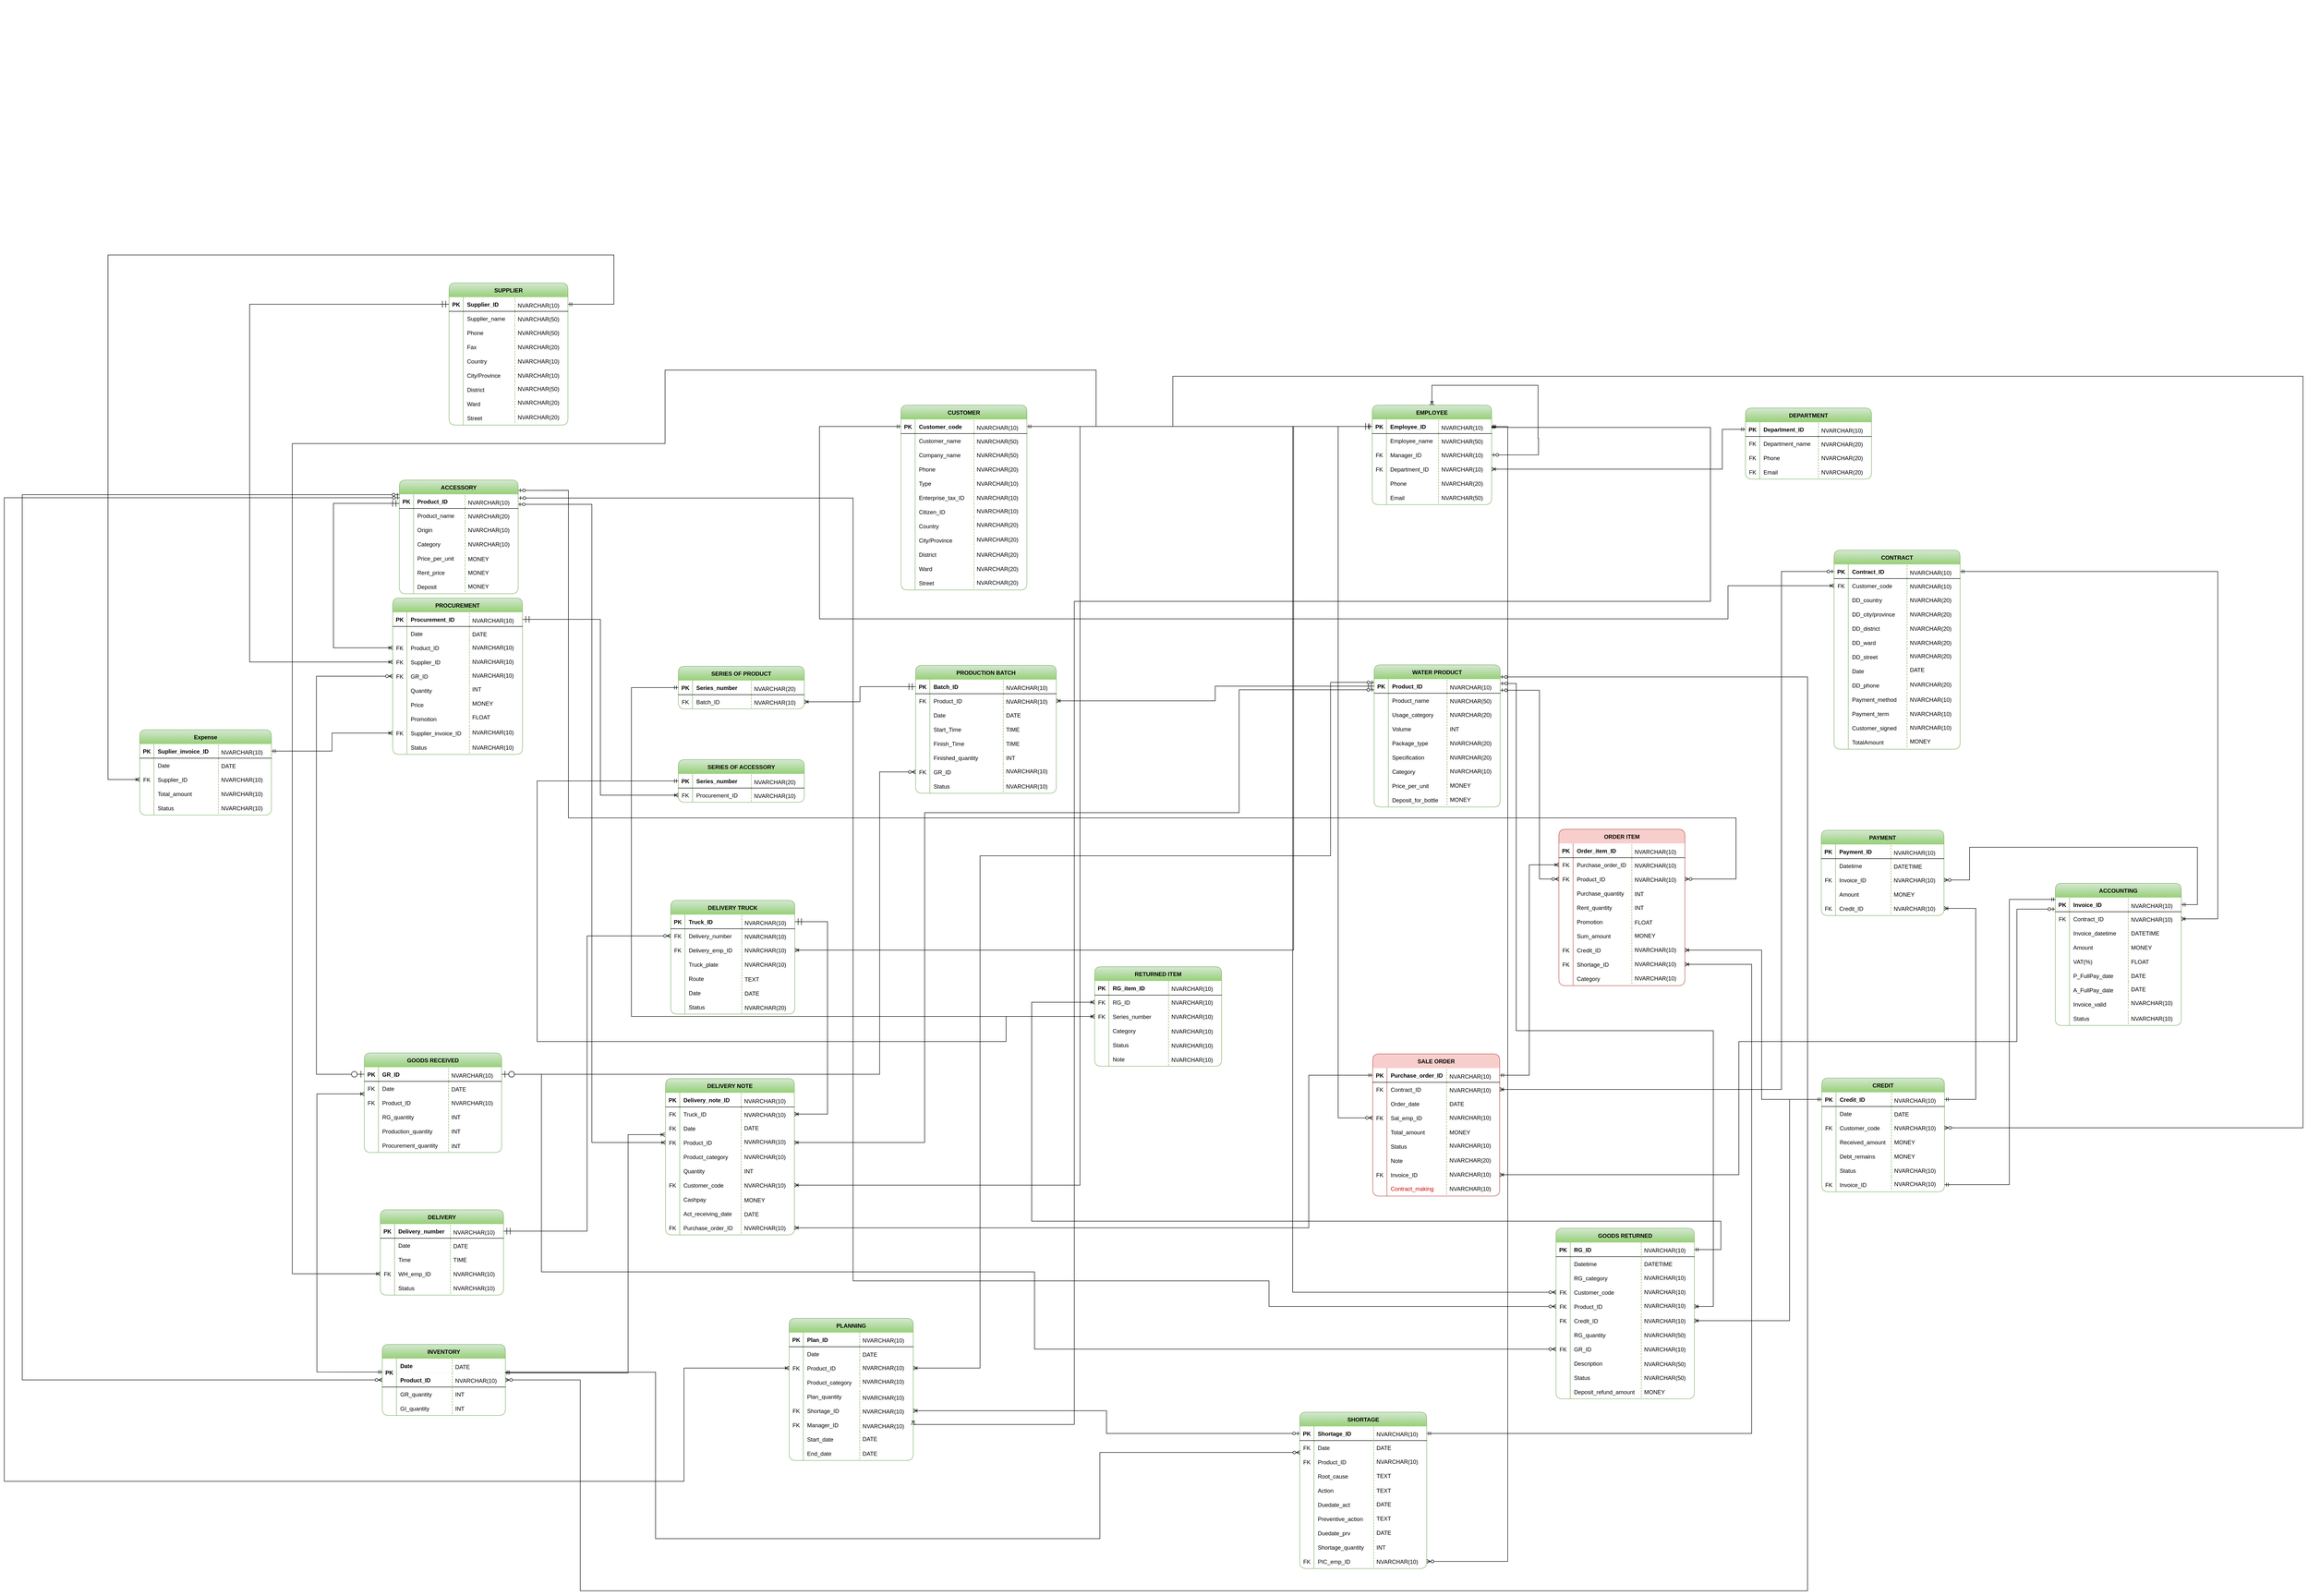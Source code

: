 <mxfile version="20.8.20" type="github">
  <diagram id="R2lEEEUBdFMjLlhIrx00" name="Page-1">
    <mxGraphModel dx="3421" dy="2255" grid="0" gridSize="10" guides="0" tooltips="1" connect="1" arrows="1" fold="1" page="1" pageScale="1" pageWidth="2336" pageHeight="1654" math="0" shadow="0" extFonts="Permanent Marker^https://fonts.googleapis.com/css?family=Permanent+Marker">
      <root>
        <mxCell id="0" />
        <mxCell id="1" parent="0" />
        <mxCell id="a-cO9aG_Ena2G8kNyRwP-2" value="Customer" style="html=1;overflow=block;blockSpacing=1;swimlane;childLayout=stackLayout;horizontal=1;horizontalStack=0;resizeParent=1;resizeParentMax=0;resizeLast=0;collapsible=0;fontStyle=0;marginBottom=0;swimlaneFillColor=#ffffff;startSize=NaN;whiteSpace=wrap;fontSize=16.7;fontColor=#3a414a;spacing=0;strokeColor=#3a414a;strokeOpacity=100;rounded=1;absoluteArcSize=1;arcSize=9;strokeWidth=0.8;fillColor=#d9d9d9;" parent="1" vertex="1">
          <mxGeometry x="1881" y="-214" width="153" as="geometry" />
        </mxCell>
        <mxCell id="a-cO9aG_Ena2G8kNyRwP-3" value="Customer_code" style="part=1;resizeHeight=0;strokeColor=none;align=left;verticalAlign=top;spacingLeft=4;spacingRight=4;overflow=hidden;rotatable=0;points=[[0,0.5],[1,0.5]];portConstraint=eastwest;html=1;whiteSpace=wrap;#FFFFFFwhiteSpace=wrap;fontSize=16.7;fontColor=#3a414a;fontStyle=4;fillColor=none;strokeOpacity=100;" parent="a-cO9aG_Ena2G8kNyRwP-2" vertex="1">
          <mxGeometry width="153" as="geometry" />
        </mxCell>
        <mxCell id="a-cO9aG_Ena2G8kNyRwP-4" value="Customer_name" style="part=1;resizeHeight=0;strokeColor=none;align=left;verticalAlign=top;spacingLeft=4;spacingRight=4;overflow=hidden;rotatable=0;points=[[0,0.5],[1,0.5]];portConstraint=eastwest;html=1;whiteSpace=wrap;#FFFFFFwhiteSpace=wrap;fontSize=16.7;fontColor=#3a414a;fillColor=none;strokeOpacity=100;" parent="a-cO9aG_Ena2G8kNyRwP-2" vertex="1">
          <mxGeometry width="153" as="geometry" />
        </mxCell>
        <mxCell id="a-cO9aG_Ena2G8kNyRwP-5" value="Company_name" style="part=1;resizeHeight=0;strokeColor=none;align=left;verticalAlign=top;spacingLeft=4;spacingRight=4;overflow=hidden;rotatable=0;points=[[0,0.5],[1,0.5]];portConstraint=eastwest;html=1;whiteSpace=wrap;#FFFFFFwhiteSpace=wrap;fontSize=16.7;fontColor=#3a414a;fillColor=none;strokeOpacity=100;" parent="a-cO9aG_Ena2G8kNyRwP-2" vertex="1">
          <mxGeometry width="153" as="geometry" />
        </mxCell>
        <mxCell id="a-cO9aG_Ena2G8kNyRwP-6" value="Phone" style="part=1;resizeHeight=0;strokeColor=none;align=left;verticalAlign=top;spacingLeft=4;spacingRight=4;overflow=hidden;rotatable=0;points=[[0,0.5],[1,0.5]];portConstraint=eastwest;html=1;whiteSpace=wrap;#FFFFFFwhiteSpace=wrap;fontSize=16.7;fontColor=#3a414a;fillColor=none;strokeOpacity=100;" parent="a-cO9aG_Ena2G8kNyRwP-2" vertex="1">
          <mxGeometry width="153" as="geometry" />
        </mxCell>
        <mxCell id="a-cO9aG_Ena2G8kNyRwP-7" value="Type" style="part=1;resizeHeight=0;strokeColor=none;align=left;verticalAlign=top;spacingLeft=4;spacingRight=4;overflow=hidden;rotatable=0;points=[[0,0.5],[1,0.5]];portConstraint=eastwest;html=1;whiteSpace=wrap;#FFFFFFwhiteSpace=wrap;fontSize=16.7;fontColor=#3a414a;fillColor=none;strokeOpacity=100;" parent="a-cO9aG_Ena2G8kNyRwP-2" vertex="1">
          <mxGeometry width="153" as="geometry" />
        </mxCell>
        <mxCell id="a-cO9aG_Ena2G8kNyRwP-8" value="Enterprise_Tax_ID" style="part=1;resizeHeight=0;strokeColor=none;align=left;verticalAlign=top;spacingLeft=4;spacingRight=4;overflow=hidden;rotatable=0;points=[[0,0.5],[1,0.5]];portConstraint=eastwest;html=1;whiteSpace=wrap;#FFFFFFwhiteSpace=wrap;fontSize=16.7;fontColor=#3a414a;fillColor=none;strokeOpacity=100;" parent="a-cO9aG_Ena2G8kNyRwP-2" vertex="1">
          <mxGeometry width="153" as="geometry" />
        </mxCell>
        <mxCell id="a-cO9aG_Ena2G8kNyRwP-9" value="Citizen_ID" style="part=1;resizeHeight=0;strokeColor=none;align=left;verticalAlign=top;spacingLeft=4;spacingRight=4;overflow=hidden;rotatable=0;points=[[0,0.5],[1,0.5]];portConstraint=eastwest;html=1;whiteSpace=wrap;#FFFFFFwhiteSpace=wrap;fontSize=16.7;fontColor=#3a414a;fillColor=none;strokeOpacity=100;" parent="a-cO9aG_Ena2G8kNyRwP-2" vertex="1">
          <mxGeometry width="153" as="geometry" />
        </mxCell>
        <mxCell id="a-cO9aG_Ena2G8kNyRwP-10" value="Country" style="part=1;resizeHeight=0;strokeColor=none;align=left;verticalAlign=top;spacingLeft=4;spacingRight=4;overflow=hidden;rotatable=0;points=[[0,0.5],[1,0.5]];portConstraint=eastwest;html=1;whiteSpace=wrap;#FFFFFFwhiteSpace=wrap;fontSize=16.7;fontColor=#3a414a;fillColor=none;strokeOpacity=100;" parent="a-cO9aG_Ena2G8kNyRwP-2" vertex="1">
          <mxGeometry width="153" as="geometry" />
        </mxCell>
        <mxCell id="a-cO9aG_Ena2G8kNyRwP-11" value="City/Province" style="part=1;resizeHeight=0;strokeColor=none;align=left;verticalAlign=top;spacingLeft=4;spacingRight=4;overflow=hidden;rotatable=0;points=[[0,0.5],[1,0.5]];portConstraint=eastwest;html=1;whiteSpace=wrap;#FFFFFFwhiteSpace=wrap;fontSize=16.7;fontColor=#3a414a;fillColor=none;strokeOpacity=100;" parent="a-cO9aG_Ena2G8kNyRwP-2" vertex="1">
          <mxGeometry width="153" as="geometry" />
        </mxCell>
        <mxCell id="a-cO9aG_Ena2G8kNyRwP-12" value="District" style="part=1;resizeHeight=0;strokeColor=none;align=left;verticalAlign=top;spacingLeft=4;spacingRight=4;overflow=hidden;rotatable=0;points=[[0,0.5],[1,0.5]];portConstraint=eastwest;html=1;whiteSpace=wrap;#FFFFFFwhiteSpace=wrap;fontSize=16.7;fontColor=#3a414a;fillColor=none;strokeOpacity=100;" parent="a-cO9aG_Ena2G8kNyRwP-2" vertex="1">
          <mxGeometry width="153" as="geometry" />
        </mxCell>
        <mxCell id="a-cO9aG_Ena2G8kNyRwP-13" value="Ward" style="part=1;resizeHeight=0;strokeColor=none;align=left;verticalAlign=top;spacingLeft=4;spacingRight=4;overflow=hidden;rotatable=0;points=[[0,0.5],[1,0.5]];portConstraint=eastwest;html=1;whiteSpace=wrap;#FFFFFFwhiteSpace=wrap;fontSize=16.7;fontColor=#3a414a;fillColor=none;strokeOpacity=100;" parent="a-cO9aG_Ena2G8kNyRwP-2" vertex="1">
          <mxGeometry width="153" as="geometry" />
        </mxCell>
        <mxCell id="a-cO9aG_Ena2G8kNyRwP-14" value="Street" style="part=1;resizeHeight=0;strokeColor=none;align=left;verticalAlign=top;spacingLeft=4;spacingRight=4;overflow=hidden;rotatable=0;points=[[0,0.5],[1,0.5]];portConstraint=eastwest;html=1;whiteSpace=wrap;#FFFFFFwhiteSpace=wrap;fontSize=16.7;fontColor=#3a414a;fillColor=none;strokeOpacity=100;" parent="a-cO9aG_Ena2G8kNyRwP-2" vertex="1">
          <mxGeometry width="153" as="geometry" />
        </mxCell>
        <mxCell id="a-cO9aG_Ena2G8kNyRwP-15" value="CUSTOMER" style="shape=table;startSize=30;container=1;collapsible=1;childLayout=tableLayout;fixedRows=1;rowLines=0;fontStyle=1;align=center;resizeLast=1;fillColor=#d5e8d4;strokeColor=#82b366;gradientColor=#97d077;labelBackgroundColor=none;rounded=1;swimlaneLine=0;shadow=0;" parent="1" vertex="1">
          <mxGeometry x="1067" y="640" width="266" height="390" as="geometry" />
        </mxCell>
        <mxCell id="a-cO9aG_Ena2G8kNyRwP-16" value="" style="shape=tableRow;horizontal=0;startSize=0;swimlaneHead=0;swimlaneBody=0;fillColor=none;collapsible=0;dropTarget=0;points=[[0,0.5],[1,0.5]];portConstraint=eastwest;top=0;left=0;right=0;bottom=1;" parent="a-cO9aG_Ena2G8kNyRwP-15" vertex="1">
          <mxGeometry y="30" width="266" height="30" as="geometry" />
        </mxCell>
        <mxCell id="a-cO9aG_Ena2G8kNyRwP-17" value="PK" style="shape=partialRectangle;connectable=0;fillColor=none;top=0;left=0;bottom=0;right=0;fontStyle=1;overflow=hidden;" parent="a-cO9aG_Ena2G8kNyRwP-16" vertex="1">
          <mxGeometry width="30" height="30" as="geometry">
            <mxRectangle width="30" height="30" as="alternateBounds" />
          </mxGeometry>
        </mxCell>
        <mxCell id="a-cO9aG_Ena2G8kNyRwP-18" value="Customer_code" style="shape=partialRectangle;connectable=0;fillColor=none;top=0;left=0;bottom=0;right=0;align=left;spacingLeft=6;fontStyle=1;overflow=hidden;" parent="a-cO9aG_Ena2G8kNyRwP-16" vertex="1">
          <mxGeometry x="30" width="236" height="30" as="geometry">
            <mxRectangle width="236" height="30" as="alternateBounds" />
          </mxGeometry>
        </mxCell>
        <mxCell id="a-cO9aG_Ena2G8kNyRwP-19" value="" style="shape=tableRow;horizontal=0;startSize=0;swimlaneHead=0;swimlaneBody=0;fillColor=none;collapsible=0;dropTarget=0;points=[[0,0.5],[1,0.5]];portConstraint=eastwest;top=0;left=0;right=0;bottom=0;" parent="a-cO9aG_Ena2G8kNyRwP-15" vertex="1">
          <mxGeometry y="60" width="266" height="30" as="geometry" />
        </mxCell>
        <mxCell id="a-cO9aG_Ena2G8kNyRwP-20" value="" style="shape=partialRectangle;connectable=0;fillColor=none;top=0;left=0;bottom=0;right=0;editable=1;overflow=hidden;" parent="a-cO9aG_Ena2G8kNyRwP-19" vertex="1">
          <mxGeometry width="30" height="30" as="geometry">
            <mxRectangle width="30" height="30" as="alternateBounds" />
          </mxGeometry>
        </mxCell>
        <mxCell id="a-cO9aG_Ena2G8kNyRwP-21" value="Customer_name" style="shape=partialRectangle;connectable=0;fillColor=none;top=0;left=0;bottom=0;right=0;align=left;spacingLeft=6;overflow=hidden;" parent="a-cO9aG_Ena2G8kNyRwP-19" vertex="1">
          <mxGeometry x="30" width="236" height="30" as="geometry">
            <mxRectangle width="236" height="30" as="alternateBounds" />
          </mxGeometry>
        </mxCell>
        <mxCell id="a-cO9aG_Ena2G8kNyRwP-22" value="" style="shape=tableRow;horizontal=0;startSize=0;swimlaneHead=0;swimlaneBody=0;fillColor=none;collapsible=0;dropTarget=0;points=[[0,0.5],[1,0.5]];portConstraint=eastwest;top=0;left=0;right=0;bottom=0;" parent="a-cO9aG_Ena2G8kNyRwP-15" vertex="1">
          <mxGeometry y="90" width="266" height="30" as="geometry" />
        </mxCell>
        <mxCell id="a-cO9aG_Ena2G8kNyRwP-23" value="" style="shape=partialRectangle;connectable=0;fillColor=none;top=0;left=0;bottom=0;right=0;editable=1;overflow=hidden;" parent="a-cO9aG_Ena2G8kNyRwP-22" vertex="1">
          <mxGeometry width="30" height="30" as="geometry">
            <mxRectangle width="30" height="30" as="alternateBounds" />
          </mxGeometry>
        </mxCell>
        <mxCell id="a-cO9aG_Ena2G8kNyRwP-24" value="Company_name" style="shape=partialRectangle;connectable=0;fillColor=none;top=0;left=0;bottom=0;right=0;align=left;spacingLeft=6;overflow=hidden;" parent="a-cO9aG_Ena2G8kNyRwP-22" vertex="1">
          <mxGeometry x="30" width="236" height="30" as="geometry">
            <mxRectangle width="236" height="30" as="alternateBounds" />
          </mxGeometry>
        </mxCell>
        <mxCell id="a-cO9aG_Ena2G8kNyRwP-25" value="" style="shape=tableRow;horizontal=0;startSize=0;swimlaneHead=0;swimlaneBody=0;fillColor=none;collapsible=0;dropTarget=0;points=[[0,0.5],[1,0.5]];portConstraint=eastwest;top=0;left=0;right=0;bottom=0;" parent="a-cO9aG_Ena2G8kNyRwP-15" vertex="1">
          <mxGeometry y="120" width="266" height="30" as="geometry" />
        </mxCell>
        <mxCell id="a-cO9aG_Ena2G8kNyRwP-26" value="" style="shape=partialRectangle;connectable=0;fillColor=none;top=0;left=0;bottom=0;right=0;editable=1;overflow=hidden;" parent="a-cO9aG_Ena2G8kNyRwP-25" vertex="1">
          <mxGeometry width="30" height="30" as="geometry">
            <mxRectangle width="30" height="30" as="alternateBounds" />
          </mxGeometry>
        </mxCell>
        <mxCell id="a-cO9aG_Ena2G8kNyRwP-27" value="Phone" style="shape=partialRectangle;connectable=0;fillColor=none;top=0;left=0;bottom=0;right=0;align=left;spacingLeft=6;overflow=hidden;" parent="a-cO9aG_Ena2G8kNyRwP-25" vertex="1">
          <mxGeometry x="30" width="236" height="30" as="geometry">
            <mxRectangle width="236" height="30" as="alternateBounds" />
          </mxGeometry>
        </mxCell>
        <mxCell id="a-cO9aG_Ena2G8kNyRwP-42" value="" style="shape=tableRow;horizontal=0;startSize=0;swimlaneHead=0;swimlaneBody=0;fillColor=none;collapsible=0;dropTarget=0;points=[[0,0.5],[1,0.5]];portConstraint=eastwest;top=0;left=0;right=0;bottom=0;" parent="a-cO9aG_Ena2G8kNyRwP-15" vertex="1">
          <mxGeometry y="150" width="266" height="30" as="geometry" />
        </mxCell>
        <mxCell id="a-cO9aG_Ena2G8kNyRwP-43" value="" style="shape=partialRectangle;connectable=0;fillColor=none;top=0;left=0;bottom=0;right=0;editable=1;overflow=hidden;" parent="a-cO9aG_Ena2G8kNyRwP-42" vertex="1">
          <mxGeometry width="30" height="30" as="geometry">
            <mxRectangle width="30" height="30" as="alternateBounds" />
          </mxGeometry>
        </mxCell>
        <mxCell id="a-cO9aG_Ena2G8kNyRwP-44" value="Type" style="shape=partialRectangle;connectable=0;fillColor=none;top=0;left=0;bottom=0;right=0;align=left;spacingLeft=6;overflow=hidden;" parent="a-cO9aG_Ena2G8kNyRwP-42" vertex="1">
          <mxGeometry x="30" width="236" height="30" as="geometry">
            <mxRectangle width="236" height="30" as="alternateBounds" />
          </mxGeometry>
        </mxCell>
        <mxCell id="a-cO9aG_Ena2G8kNyRwP-45" value="" style="shape=tableRow;horizontal=0;startSize=0;swimlaneHead=0;swimlaneBody=0;fillColor=none;collapsible=0;dropTarget=0;points=[[0,0.5],[1,0.5]];portConstraint=eastwest;top=0;left=0;right=0;bottom=0;" parent="a-cO9aG_Ena2G8kNyRwP-15" vertex="1">
          <mxGeometry y="180" width="266" height="30" as="geometry" />
        </mxCell>
        <mxCell id="a-cO9aG_Ena2G8kNyRwP-46" value="" style="shape=partialRectangle;connectable=0;fillColor=none;top=0;left=0;bottom=0;right=0;editable=1;overflow=hidden;" parent="a-cO9aG_Ena2G8kNyRwP-45" vertex="1">
          <mxGeometry width="30" height="30" as="geometry">
            <mxRectangle width="30" height="30" as="alternateBounds" />
          </mxGeometry>
        </mxCell>
        <mxCell id="a-cO9aG_Ena2G8kNyRwP-47" value="Enterprise_tax_ID" style="shape=partialRectangle;connectable=0;fillColor=none;top=0;left=0;bottom=0;right=0;align=left;spacingLeft=6;overflow=hidden;" parent="a-cO9aG_Ena2G8kNyRwP-45" vertex="1">
          <mxGeometry x="30" width="236" height="30" as="geometry">
            <mxRectangle width="236" height="30" as="alternateBounds" />
          </mxGeometry>
        </mxCell>
        <mxCell id="a-cO9aG_Ena2G8kNyRwP-48" value="" style="shape=tableRow;horizontal=0;startSize=0;swimlaneHead=0;swimlaneBody=0;fillColor=none;collapsible=0;dropTarget=0;points=[[0,0.5],[1,0.5]];portConstraint=eastwest;top=0;left=0;right=0;bottom=0;" parent="a-cO9aG_Ena2G8kNyRwP-15" vertex="1">
          <mxGeometry y="210" width="266" height="30" as="geometry" />
        </mxCell>
        <mxCell id="a-cO9aG_Ena2G8kNyRwP-49" value="" style="shape=partialRectangle;connectable=0;fillColor=none;top=0;left=0;bottom=0;right=0;editable=1;overflow=hidden;" parent="a-cO9aG_Ena2G8kNyRwP-48" vertex="1">
          <mxGeometry width="30" height="30" as="geometry">
            <mxRectangle width="30" height="30" as="alternateBounds" />
          </mxGeometry>
        </mxCell>
        <mxCell id="a-cO9aG_Ena2G8kNyRwP-50" value="Citizen_ID" style="shape=partialRectangle;connectable=0;fillColor=none;top=0;left=0;bottom=0;right=0;align=left;spacingLeft=6;overflow=hidden;" parent="a-cO9aG_Ena2G8kNyRwP-48" vertex="1">
          <mxGeometry x="30" width="236" height="30" as="geometry">
            <mxRectangle width="236" height="30" as="alternateBounds" />
          </mxGeometry>
        </mxCell>
        <mxCell id="a-cO9aG_Ena2G8kNyRwP-51" value="" style="shape=tableRow;horizontal=0;startSize=0;swimlaneHead=0;swimlaneBody=0;fillColor=none;collapsible=0;dropTarget=0;points=[[0,0.5],[1,0.5]];portConstraint=eastwest;top=0;left=0;right=0;bottom=0;" parent="a-cO9aG_Ena2G8kNyRwP-15" vertex="1">
          <mxGeometry y="240" width="266" height="30" as="geometry" />
        </mxCell>
        <mxCell id="a-cO9aG_Ena2G8kNyRwP-52" value="" style="shape=partialRectangle;connectable=0;fillColor=none;top=0;left=0;bottom=0;right=0;editable=1;overflow=hidden;" parent="a-cO9aG_Ena2G8kNyRwP-51" vertex="1">
          <mxGeometry width="30" height="30" as="geometry">
            <mxRectangle width="30" height="30" as="alternateBounds" />
          </mxGeometry>
        </mxCell>
        <mxCell id="a-cO9aG_Ena2G8kNyRwP-53" value="Country" style="shape=partialRectangle;connectable=0;fillColor=none;top=0;left=0;bottom=0;right=0;align=left;spacingLeft=6;overflow=hidden;" parent="a-cO9aG_Ena2G8kNyRwP-51" vertex="1">
          <mxGeometry x="30" width="236" height="30" as="geometry">
            <mxRectangle width="236" height="30" as="alternateBounds" />
          </mxGeometry>
        </mxCell>
        <mxCell id="a-cO9aG_Ena2G8kNyRwP-54" value="" style="shape=tableRow;horizontal=0;startSize=0;swimlaneHead=0;swimlaneBody=0;fillColor=none;collapsible=0;dropTarget=0;points=[[0,0.5],[1,0.5]];portConstraint=eastwest;top=0;left=0;right=0;bottom=0;" parent="a-cO9aG_Ena2G8kNyRwP-15" vertex="1">
          <mxGeometry y="270" width="266" height="30" as="geometry" />
        </mxCell>
        <mxCell id="a-cO9aG_Ena2G8kNyRwP-55" value="" style="shape=partialRectangle;connectable=0;fillColor=none;top=0;left=0;bottom=0;right=0;editable=1;overflow=hidden;" parent="a-cO9aG_Ena2G8kNyRwP-54" vertex="1">
          <mxGeometry width="30" height="30" as="geometry">
            <mxRectangle width="30" height="30" as="alternateBounds" />
          </mxGeometry>
        </mxCell>
        <mxCell id="a-cO9aG_Ena2G8kNyRwP-56" value="City/Province" style="shape=partialRectangle;connectable=0;fillColor=none;top=0;left=0;bottom=0;right=0;align=left;spacingLeft=6;overflow=hidden;" parent="a-cO9aG_Ena2G8kNyRwP-54" vertex="1">
          <mxGeometry x="30" width="236" height="30" as="geometry">
            <mxRectangle width="236" height="30" as="alternateBounds" />
          </mxGeometry>
        </mxCell>
        <mxCell id="a-cO9aG_Ena2G8kNyRwP-57" value="" style="shape=tableRow;horizontal=0;startSize=0;swimlaneHead=0;swimlaneBody=0;fillColor=none;collapsible=0;dropTarget=0;points=[[0,0.5],[1,0.5]];portConstraint=eastwest;top=0;left=0;right=0;bottom=0;" parent="a-cO9aG_Ena2G8kNyRwP-15" vertex="1">
          <mxGeometry y="300" width="266" height="30" as="geometry" />
        </mxCell>
        <mxCell id="a-cO9aG_Ena2G8kNyRwP-58" value="" style="shape=partialRectangle;connectable=0;fillColor=none;top=0;left=0;bottom=0;right=0;editable=1;overflow=hidden;" parent="a-cO9aG_Ena2G8kNyRwP-57" vertex="1">
          <mxGeometry width="30" height="30" as="geometry">
            <mxRectangle width="30" height="30" as="alternateBounds" />
          </mxGeometry>
        </mxCell>
        <mxCell id="a-cO9aG_Ena2G8kNyRwP-59" value="District" style="shape=partialRectangle;connectable=0;fillColor=none;top=0;left=0;bottom=0;right=0;align=left;spacingLeft=6;overflow=hidden;" parent="a-cO9aG_Ena2G8kNyRwP-57" vertex="1">
          <mxGeometry x="30" width="236" height="30" as="geometry">
            <mxRectangle width="236" height="30" as="alternateBounds" />
          </mxGeometry>
        </mxCell>
        <mxCell id="a-cO9aG_Ena2G8kNyRwP-60" value="" style="shape=tableRow;horizontal=0;startSize=0;swimlaneHead=0;swimlaneBody=0;fillColor=none;collapsible=0;dropTarget=0;points=[[0,0.5],[1,0.5]];portConstraint=eastwest;top=0;left=0;right=0;bottom=0;" parent="a-cO9aG_Ena2G8kNyRwP-15" vertex="1">
          <mxGeometry y="330" width="266" height="30" as="geometry" />
        </mxCell>
        <mxCell id="a-cO9aG_Ena2G8kNyRwP-61" value="" style="shape=partialRectangle;connectable=0;fillColor=none;top=0;left=0;bottom=0;right=0;editable=1;overflow=hidden;" parent="a-cO9aG_Ena2G8kNyRwP-60" vertex="1">
          <mxGeometry width="30" height="30" as="geometry">
            <mxRectangle width="30" height="30" as="alternateBounds" />
          </mxGeometry>
        </mxCell>
        <mxCell id="a-cO9aG_Ena2G8kNyRwP-62" value="Ward" style="shape=partialRectangle;connectable=0;fillColor=none;top=0;left=0;bottom=0;right=0;align=left;spacingLeft=6;overflow=hidden;" parent="a-cO9aG_Ena2G8kNyRwP-60" vertex="1">
          <mxGeometry x="30" width="236" height="30" as="geometry">
            <mxRectangle width="236" height="30" as="alternateBounds" />
          </mxGeometry>
        </mxCell>
        <mxCell id="a-cO9aG_Ena2G8kNyRwP-63" value="" style="shape=tableRow;horizontal=0;startSize=0;swimlaneHead=0;swimlaneBody=0;fillColor=none;collapsible=0;dropTarget=0;points=[[0,0.5],[1,0.5]];portConstraint=eastwest;top=0;left=0;right=0;bottom=0;" parent="a-cO9aG_Ena2G8kNyRwP-15" vertex="1">
          <mxGeometry y="360" width="266" height="30" as="geometry" />
        </mxCell>
        <mxCell id="a-cO9aG_Ena2G8kNyRwP-64" value="" style="shape=partialRectangle;connectable=0;fillColor=none;top=0;left=0;bottom=0;right=0;editable=1;overflow=hidden;" parent="a-cO9aG_Ena2G8kNyRwP-63" vertex="1">
          <mxGeometry width="30" height="30" as="geometry">
            <mxRectangle width="30" height="30" as="alternateBounds" />
          </mxGeometry>
        </mxCell>
        <mxCell id="a-cO9aG_Ena2G8kNyRwP-65" value="Street" style="shape=partialRectangle;connectable=0;fillColor=none;top=0;left=0;bottom=0;right=0;align=left;spacingLeft=6;overflow=hidden;" parent="a-cO9aG_Ena2G8kNyRwP-63" vertex="1">
          <mxGeometry x="30" width="236" height="30" as="geometry">
            <mxRectangle width="236" height="30" as="alternateBounds" />
          </mxGeometry>
        </mxCell>
        <mxCell id="a-cO9aG_Ena2G8kNyRwP-96" value="NVARCHAR(50)" style="shape=partialRectangle;fillColor=none;align=left;verticalAlign=middle;strokeColor=none;spacingLeft=34;rotatable=1;points=[[0,0.5],[1,0.5]];portConstraint=eastwest;dropTarget=0;rounded=1;shadow=0;labelBackgroundColor=none;fontFamily=Helvetica;fontSize=12;fontColor=default;startSize=30;movable=1;resizable=1;deletable=1;editable=1;locked=0;connectable=1;" parent="1" vertex="1">
          <mxGeometry x="1191" y="701" width="90" height="30" as="geometry" />
        </mxCell>
        <mxCell id="a-cO9aG_Ena2G8kNyRwP-97" value="" style="shape=partialRectangle;top=0;left=0;bottom=0;fillColor=none;stokeWidth=1;dashed=1;align=left;verticalAlign=middle;spacingLeft=4;spacingRight=4;overflow=hidden;rotatable=0;points=[];portConstraint=eastwest;part=1;rounded=1;shadow=0;labelBackgroundColor=none;strokeColor=#82b366;fontFamily=Helvetica;fontSize=12;fontColor=default;startSize=30;" parent="a-cO9aG_Ena2G8kNyRwP-96" vertex="1" connectable="0">
          <mxGeometry width="30" height="30" as="geometry" />
        </mxCell>
        <mxCell id="a-cO9aG_Ena2G8kNyRwP-98" value="NVARCHAR(50)" style="shape=partialRectangle;fillColor=none;align=left;verticalAlign=middle;strokeColor=none;spacingLeft=34;rotatable=1;points=[[0,0.5],[1,0.5]];portConstraint=eastwest;dropTarget=0;rounded=1;shadow=0;labelBackgroundColor=none;fontFamily=Helvetica;fontSize=12;fontColor=default;startSize=30;movable=1;resizable=1;deletable=1;editable=1;locked=0;connectable=1;" parent="1" vertex="1">
          <mxGeometry x="1191" y="730" width="90" height="30" as="geometry" />
        </mxCell>
        <mxCell id="a-cO9aG_Ena2G8kNyRwP-99" value="" style="shape=partialRectangle;top=0;left=0;bottom=0;fillColor=none;stokeWidth=1;dashed=1;align=left;verticalAlign=middle;spacingLeft=4;spacingRight=4;overflow=hidden;rotatable=0;points=[];portConstraint=eastwest;part=1;rounded=1;shadow=0;labelBackgroundColor=none;strokeColor=#82b366;fontFamily=Helvetica;fontSize=12;fontColor=default;startSize=30;" parent="a-cO9aG_Ena2G8kNyRwP-98" vertex="1" connectable="0">
          <mxGeometry width="30" height="30" as="geometry" />
        </mxCell>
        <mxCell id="a-cO9aG_Ena2G8kNyRwP-100" value="NVARCHAR(10)" style="shape=partialRectangle;fillColor=none;align=left;verticalAlign=middle;strokeColor=none;spacingLeft=34;rotatable=1;points=[[0,0.5],[1,0.5]];portConstraint=eastwest;dropTarget=0;rounded=1;shadow=0;labelBackgroundColor=none;fontFamily=Helvetica;fontSize=12;fontColor=default;startSize=30;movable=1;resizable=1;deletable=1;editable=1;locked=0;connectable=1;" parent="1" vertex="1">
          <mxGeometry x="1191" y="672" width="90" height="30" as="geometry" />
        </mxCell>
        <mxCell id="a-cO9aG_Ena2G8kNyRwP-101" value="" style="shape=partialRectangle;top=0;left=0;bottom=0;fillColor=none;stokeWidth=1;dashed=1;align=left;verticalAlign=middle;spacingLeft=4;spacingRight=4;overflow=hidden;rotatable=0;points=[];portConstraint=eastwest;part=1;rounded=1;shadow=0;labelBackgroundColor=none;strokeColor=#82b366;fontFamily=Helvetica;fontSize=12;fontColor=default;startSize=30;" parent="a-cO9aG_Ena2G8kNyRwP-100" vertex="1" connectable="0">
          <mxGeometry width="30" height="30" as="geometry" />
        </mxCell>
        <mxCell id="a-cO9aG_Ena2G8kNyRwP-102" value="NVARCHAR(20)" style="shape=partialRectangle;fillColor=none;align=left;verticalAlign=middle;strokeColor=none;spacingLeft=34;rotatable=1;points=[[0,0.5],[1,0.5]];portConstraint=eastwest;dropTarget=0;rounded=1;shadow=0;labelBackgroundColor=none;fontFamily=Helvetica;fontSize=12;fontColor=default;startSize=30;movable=1;resizable=1;deletable=1;editable=1;locked=0;connectable=1;" parent="1" vertex="1">
          <mxGeometry x="1191" y="760" width="90" height="30" as="geometry" />
        </mxCell>
        <mxCell id="a-cO9aG_Ena2G8kNyRwP-103" value="" style="shape=partialRectangle;top=0;left=0;bottom=0;fillColor=none;stokeWidth=1;dashed=1;align=left;verticalAlign=middle;spacingLeft=4;spacingRight=4;overflow=hidden;rotatable=0;points=[];portConstraint=eastwest;part=1;rounded=1;shadow=0;labelBackgroundColor=none;strokeColor=#82b366;fontFamily=Helvetica;fontSize=12;fontColor=default;startSize=30;" parent="a-cO9aG_Ena2G8kNyRwP-102" vertex="1" connectable="0">
          <mxGeometry width="30" height="30" as="geometry" />
        </mxCell>
        <mxCell id="a-cO9aG_Ena2G8kNyRwP-104" value="NVARCHAR(10)" style="shape=partialRectangle;fillColor=none;align=left;verticalAlign=middle;strokeColor=none;spacingLeft=34;rotatable=1;points=[[0,0.5],[1,0.5]];portConstraint=eastwest;dropTarget=0;rounded=1;shadow=0;labelBackgroundColor=none;fontFamily=Helvetica;fontSize=12;fontColor=default;startSize=30;movable=1;resizable=1;deletable=1;editable=1;locked=0;connectable=1;" parent="1" vertex="1">
          <mxGeometry x="1191" y="790" width="90" height="30" as="geometry" />
        </mxCell>
        <mxCell id="a-cO9aG_Ena2G8kNyRwP-105" value="" style="shape=partialRectangle;top=0;left=0;bottom=0;fillColor=none;stokeWidth=1;dashed=1;align=left;verticalAlign=middle;spacingLeft=4;spacingRight=4;overflow=hidden;rotatable=0;points=[];portConstraint=eastwest;part=1;rounded=1;shadow=0;labelBackgroundColor=none;strokeColor=#82b366;fontFamily=Helvetica;fontSize=12;fontColor=default;startSize=30;" parent="a-cO9aG_Ena2G8kNyRwP-104" vertex="1" connectable="0">
          <mxGeometry width="30" height="30" as="geometry" />
        </mxCell>
        <mxCell id="a-cO9aG_Ena2G8kNyRwP-106" value="NVARCHAR(10)" style="shape=partialRectangle;fillColor=none;align=left;verticalAlign=middle;strokeColor=none;spacingLeft=34;rotatable=1;points=[[0,0.5],[1,0.5]];portConstraint=eastwest;dropTarget=0;rounded=1;shadow=0;labelBackgroundColor=none;fontFamily=Helvetica;fontSize=12;fontColor=default;startSize=30;movable=1;resizable=1;deletable=1;editable=1;locked=0;connectable=1;" parent="1" vertex="1">
          <mxGeometry x="1191" y="820" width="90" height="30" as="geometry" />
        </mxCell>
        <mxCell id="a-cO9aG_Ena2G8kNyRwP-107" value="" style="shape=partialRectangle;top=0;left=0;bottom=0;fillColor=none;stokeWidth=1;dashed=1;align=left;verticalAlign=middle;spacingLeft=4;spacingRight=4;overflow=hidden;rotatable=0;points=[];portConstraint=eastwest;part=1;rounded=1;shadow=0;labelBackgroundColor=none;strokeColor=#82b366;fontFamily=Helvetica;fontSize=12;fontColor=default;startSize=30;" parent="a-cO9aG_Ena2G8kNyRwP-106" vertex="1" connectable="0">
          <mxGeometry width="30" height="30" as="geometry" />
        </mxCell>
        <mxCell id="a-cO9aG_Ena2G8kNyRwP-108" value="NVARCHAR(10)" style="shape=partialRectangle;fillColor=none;align=left;verticalAlign=middle;strokeColor=none;spacingLeft=34;rotatable=1;points=[[0,0.5],[1,0.5]];portConstraint=eastwest;dropTarget=0;rounded=1;shadow=0;labelBackgroundColor=none;fontFamily=Helvetica;fontSize=12;fontColor=default;startSize=30;movable=1;resizable=1;deletable=1;editable=1;locked=0;connectable=1;" parent="1" vertex="1">
          <mxGeometry x="1191" y="848" width="90" height="30" as="geometry" />
        </mxCell>
        <mxCell id="a-cO9aG_Ena2G8kNyRwP-109" value="" style="shape=partialRectangle;top=0;left=0;bottom=0;fillColor=none;stokeWidth=1;dashed=1;align=left;verticalAlign=middle;spacingLeft=4;spacingRight=4;overflow=hidden;rotatable=0;points=[];portConstraint=eastwest;part=1;rounded=1;shadow=0;labelBackgroundColor=none;strokeColor=#82b366;fontFamily=Helvetica;fontSize=12;fontColor=default;startSize=30;" parent="a-cO9aG_Ena2G8kNyRwP-108" vertex="1" connectable="0">
          <mxGeometry width="30" height="30" as="geometry" />
        </mxCell>
        <mxCell id="a-cO9aG_Ena2G8kNyRwP-110" value="NVARCHAR(20)" style="shape=partialRectangle;fillColor=none;align=left;verticalAlign=middle;strokeColor=none;spacingLeft=34;rotatable=1;points=[[0,0.5],[1,0.5]];portConstraint=eastwest;dropTarget=0;rounded=1;shadow=0;labelBackgroundColor=none;fontFamily=Helvetica;fontSize=12;fontColor=default;startSize=30;movable=1;resizable=1;deletable=1;editable=1;locked=0;connectable=1;" parent="1" vertex="1">
          <mxGeometry x="1191" y="877" width="90" height="30" as="geometry" />
        </mxCell>
        <mxCell id="a-cO9aG_Ena2G8kNyRwP-111" value="" style="shape=partialRectangle;top=0;left=0;bottom=0;fillColor=none;stokeWidth=1;dashed=1;align=left;verticalAlign=middle;spacingLeft=4;spacingRight=4;overflow=hidden;rotatable=0;points=[];portConstraint=eastwest;part=1;rounded=1;shadow=0;labelBackgroundColor=none;strokeColor=#82b366;fontFamily=Helvetica;fontSize=12;fontColor=default;startSize=30;" parent="a-cO9aG_Ena2G8kNyRwP-110" vertex="1" connectable="0">
          <mxGeometry width="30" height="30" as="geometry" />
        </mxCell>
        <mxCell id="a-cO9aG_Ena2G8kNyRwP-112" value="NVARCHAR(20)" style="shape=partialRectangle;fillColor=none;align=left;verticalAlign=middle;strokeColor=none;spacingLeft=34;rotatable=1;points=[[0,0.5],[1,0.5]];portConstraint=eastwest;dropTarget=0;rounded=1;shadow=0;labelBackgroundColor=none;fontFamily=Helvetica;fontSize=12;fontColor=default;startSize=30;movable=1;resizable=1;deletable=1;editable=1;locked=0;connectable=1;" parent="1" vertex="1">
          <mxGeometry x="1191" y="908" width="90" height="30" as="geometry" />
        </mxCell>
        <mxCell id="a-cO9aG_Ena2G8kNyRwP-113" value="" style="shape=partialRectangle;top=0;left=0;bottom=0;fillColor=none;stokeWidth=1;dashed=1;align=left;verticalAlign=middle;spacingLeft=4;spacingRight=4;overflow=hidden;rotatable=0;points=[];portConstraint=eastwest;part=1;rounded=1;shadow=0;labelBackgroundColor=none;strokeColor=#82b366;fontFamily=Helvetica;fontSize=12;fontColor=default;startSize=30;" parent="a-cO9aG_Ena2G8kNyRwP-112" vertex="1" connectable="0">
          <mxGeometry width="30" height="30" as="geometry" />
        </mxCell>
        <mxCell id="a-cO9aG_Ena2G8kNyRwP-114" value="NVARCHAR(20)" style="shape=partialRectangle;fillColor=none;align=left;verticalAlign=middle;strokeColor=none;spacingLeft=34;rotatable=1;points=[[0,0.5],[1,0.5]];portConstraint=eastwest;dropTarget=0;rounded=1;shadow=0;labelBackgroundColor=none;fontFamily=Helvetica;fontSize=12;fontColor=default;startSize=30;movable=1;resizable=1;deletable=1;editable=1;locked=0;connectable=1;" parent="1" vertex="1">
          <mxGeometry x="1191" y="940" width="90" height="30" as="geometry" />
        </mxCell>
        <mxCell id="a-cO9aG_Ena2G8kNyRwP-115" value="" style="shape=partialRectangle;top=0;left=0;bottom=0;fillColor=none;stokeWidth=1;dashed=1;align=left;verticalAlign=middle;spacingLeft=4;spacingRight=4;overflow=hidden;rotatable=0;points=[];portConstraint=eastwest;part=1;rounded=1;shadow=0;labelBackgroundColor=none;strokeColor=#82b366;fontFamily=Helvetica;fontSize=12;fontColor=default;startSize=30;" parent="a-cO9aG_Ena2G8kNyRwP-114" vertex="1" connectable="0">
          <mxGeometry width="30" height="30" as="geometry" />
        </mxCell>
        <mxCell id="a-cO9aG_Ena2G8kNyRwP-116" value="NVARCHAR(20)" style="shape=partialRectangle;fillColor=none;align=left;verticalAlign=middle;strokeColor=none;spacingLeft=34;rotatable=1;points=[[0,0.5],[1,0.5]];portConstraint=eastwest;dropTarget=0;rounded=1;shadow=0;labelBackgroundColor=none;fontFamily=Helvetica;fontSize=12;fontColor=default;startSize=30;movable=1;resizable=1;deletable=1;editable=1;locked=0;connectable=1;" parent="1" vertex="1">
          <mxGeometry x="1191" y="970" width="90" height="30" as="geometry" />
        </mxCell>
        <mxCell id="a-cO9aG_Ena2G8kNyRwP-117" value="" style="shape=partialRectangle;top=0;left=0;bottom=0;fillColor=none;stokeWidth=1;dashed=1;align=left;verticalAlign=middle;spacingLeft=4;spacingRight=4;overflow=hidden;rotatable=0;points=[];portConstraint=eastwest;part=1;rounded=1;shadow=0;labelBackgroundColor=none;strokeColor=#82b366;fontFamily=Helvetica;fontSize=12;fontColor=default;startSize=30;" parent="a-cO9aG_Ena2G8kNyRwP-116" vertex="1" connectable="0">
          <mxGeometry width="30" height="30" as="geometry" />
        </mxCell>
        <mxCell id="a-cO9aG_Ena2G8kNyRwP-118" value="NVARCHAR(20)" style="shape=partialRectangle;fillColor=none;align=left;verticalAlign=middle;strokeColor=none;spacingLeft=34;rotatable=1;points=[[0,0.5],[1,0.5]];portConstraint=eastwest;dropTarget=0;rounded=1;shadow=0;labelBackgroundColor=none;fontFamily=Helvetica;fontSize=12;fontColor=default;startSize=30;movable=1;resizable=1;deletable=1;editable=1;locked=0;connectable=1;" parent="1" vertex="1">
          <mxGeometry x="1191" y="999" width="90" height="30" as="geometry" />
        </mxCell>
        <mxCell id="a-cO9aG_Ena2G8kNyRwP-119" value="" style="shape=partialRectangle;top=0;left=0;bottom=0;fillColor=none;stokeWidth=1;dashed=1;align=left;verticalAlign=middle;spacingLeft=4;spacingRight=4;overflow=hidden;rotatable=0;points=[];portConstraint=eastwest;part=1;rounded=1;shadow=0;labelBackgroundColor=none;strokeColor=#82b366;fontFamily=Helvetica;fontSize=12;fontColor=default;startSize=30;" parent="a-cO9aG_Ena2G8kNyRwP-118" vertex="1" connectable="0">
          <mxGeometry width="30" height="30" as="geometry" />
        </mxCell>
        <mxCell id="a-cO9aG_Ena2G8kNyRwP-120" value="EMPLOYEE" style="shape=table;startSize=30;container=1;collapsible=1;childLayout=tableLayout;fixedRows=1;rowLines=0;fontStyle=1;align=center;resizeLast=1;fillColor=#d5e8d4;strokeColor=#82b366;gradientColor=#97d077;labelBackgroundColor=none;rounded=1;swimlaneLine=0;shadow=0;" parent="1" vertex="1">
          <mxGeometry x="2062" y="640" width="252" height="210" as="geometry" />
        </mxCell>
        <mxCell id="a-cO9aG_Ena2G8kNyRwP-121" value="" style="shape=tableRow;horizontal=0;startSize=0;swimlaneHead=0;swimlaneBody=0;fillColor=none;collapsible=0;dropTarget=0;points=[[0,0.5],[1,0.5]];portConstraint=eastwest;top=0;left=0;right=0;bottom=1;" parent="a-cO9aG_Ena2G8kNyRwP-120" vertex="1">
          <mxGeometry y="30" width="252" height="30" as="geometry" />
        </mxCell>
        <mxCell id="a-cO9aG_Ena2G8kNyRwP-122" value="PK" style="shape=partialRectangle;connectable=0;fillColor=none;top=0;left=0;bottom=0;right=0;fontStyle=1;overflow=hidden;" parent="a-cO9aG_Ena2G8kNyRwP-121" vertex="1">
          <mxGeometry width="30" height="30" as="geometry">
            <mxRectangle width="30" height="30" as="alternateBounds" />
          </mxGeometry>
        </mxCell>
        <mxCell id="a-cO9aG_Ena2G8kNyRwP-123" value="Employee_ID" style="shape=partialRectangle;connectable=0;fillColor=none;top=0;left=0;bottom=0;right=0;align=left;spacingLeft=6;fontStyle=1;overflow=hidden;" parent="a-cO9aG_Ena2G8kNyRwP-121" vertex="1">
          <mxGeometry x="30" width="222" height="30" as="geometry">
            <mxRectangle width="222" height="30" as="alternateBounds" />
          </mxGeometry>
        </mxCell>
        <mxCell id="a-cO9aG_Ena2G8kNyRwP-124" value="" style="shape=tableRow;horizontal=0;startSize=0;swimlaneHead=0;swimlaneBody=0;fillColor=none;collapsible=0;dropTarget=0;points=[[0,0.5],[1,0.5]];portConstraint=eastwest;top=0;left=0;right=0;bottom=0;" parent="a-cO9aG_Ena2G8kNyRwP-120" vertex="1">
          <mxGeometry y="60" width="252" height="30" as="geometry" />
        </mxCell>
        <mxCell id="a-cO9aG_Ena2G8kNyRwP-125" value="" style="shape=partialRectangle;connectable=0;fillColor=none;top=0;left=0;bottom=0;right=0;editable=1;overflow=hidden;" parent="a-cO9aG_Ena2G8kNyRwP-124" vertex="1">
          <mxGeometry width="30" height="30" as="geometry">
            <mxRectangle width="30" height="30" as="alternateBounds" />
          </mxGeometry>
        </mxCell>
        <mxCell id="a-cO9aG_Ena2G8kNyRwP-126" value="Employee_name" style="shape=partialRectangle;connectable=0;fillColor=none;top=0;left=0;bottom=0;right=0;align=left;spacingLeft=6;overflow=hidden;" parent="a-cO9aG_Ena2G8kNyRwP-124" vertex="1">
          <mxGeometry x="30" width="222" height="30" as="geometry">
            <mxRectangle width="222" height="30" as="alternateBounds" />
          </mxGeometry>
        </mxCell>
        <mxCell id="a-cO9aG_Ena2G8kNyRwP-127" value="" style="shape=tableRow;horizontal=0;startSize=0;swimlaneHead=0;swimlaneBody=0;fillColor=none;collapsible=0;dropTarget=0;points=[[0,0.5],[1,0.5]];portConstraint=eastwest;top=0;left=0;right=0;bottom=0;" parent="a-cO9aG_Ena2G8kNyRwP-120" vertex="1">
          <mxGeometry y="90" width="252" height="30" as="geometry" />
        </mxCell>
        <mxCell id="a-cO9aG_Ena2G8kNyRwP-128" value="FK" style="shape=partialRectangle;connectable=0;fillColor=none;top=0;left=0;bottom=0;right=0;editable=1;overflow=hidden;" parent="a-cO9aG_Ena2G8kNyRwP-127" vertex="1">
          <mxGeometry width="30" height="30" as="geometry">
            <mxRectangle width="30" height="30" as="alternateBounds" />
          </mxGeometry>
        </mxCell>
        <mxCell id="a-cO9aG_Ena2G8kNyRwP-129" value="Manager_ID" style="shape=partialRectangle;connectable=0;fillColor=none;top=0;left=0;bottom=0;right=0;align=left;spacingLeft=6;overflow=hidden;" parent="a-cO9aG_Ena2G8kNyRwP-127" vertex="1">
          <mxGeometry x="30" width="222" height="30" as="geometry">
            <mxRectangle width="222" height="30" as="alternateBounds" />
          </mxGeometry>
        </mxCell>
        <mxCell id="a-cO9aG_Ena2G8kNyRwP-130" value="" style="shape=tableRow;horizontal=0;startSize=0;swimlaneHead=0;swimlaneBody=0;fillColor=none;collapsible=0;dropTarget=0;points=[[0,0.5],[1,0.5]];portConstraint=eastwest;top=0;left=0;right=0;bottom=0;" parent="a-cO9aG_Ena2G8kNyRwP-120" vertex="1">
          <mxGeometry y="120" width="252" height="30" as="geometry" />
        </mxCell>
        <mxCell id="a-cO9aG_Ena2G8kNyRwP-131" value="FK" style="shape=partialRectangle;connectable=0;fillColor=none;top=0;left=0;bottom=0;right=0;editable=1;overflow=hidden;" parent="a-cO9aG_Ena2G8kNyRwP-130" vertex="1">
          <mxGeometry width="30" height="30" as="geometry">
            <mxRectangle width="30" height="30" as="alternateBounds" />
          </mxGeometry>
        </mxCell>
        <mxCell id="a-cO9aG_Ena2G8kNyRwP-132" value="Department_ID" style="shape=partialRectangle;connectable=0;fillColor=none;top=0;left=0;bottom=0;right=0;align=left;spacingLeft=6;overflow=hidden;" parent="a-cO9aG_Ena2G8kNyRwP-130" vertex="1">
          <mxGeometry x="30" width="222" height="30" as="geometry">
            <mxRectangle width="222" height="30" as="alternateBounds" />
          </mxGeometry>
        </mxCell>
        <mxCell id="a-cO9aG_Ena2G8kNyRwP-133" value="" style="shape=tableRow;horizontal=0;startSize=0;swimlaneHead=0;swimlaneBody=0;fillColor=none;collapsible=0;dropTarget=0;points=[[0,0.5],[1,0.5]];portConstraint=eastwest;top=0;left=0;right=0;bottom=0;" parent="a-cO9aG_Ena2G8kNyRwP-120" vertex="1">
          <mxGeometry y="150" width="252" height="30" as="geometry" />
        </mxCell>
        <mxCell id="a-cO9aG_Ena2G8kNyRwP-134" value="" style="shape=partialRectangle;connectable=0;fillColor=none;top=0;left=0;bottom=0;right=0;editable=1;overflow=hidden;" parent="a-cO9aG_Ena2G8kNyRwP-133" vertex="1">
          <mxGeometry width="30" height="30" as="geometry">
            <mxRectangle width="30" height="30" as="alternateBounds" />
          </mxGeometry>
        </mxCell>
        <mxCell id="a-cO9aG_Ena2G8kNyRwP-135" value="Phone" style="shape=partialRectangle;connectable=0;fillColor=none;top=0;left=0;bottom=0;right=0;align=left;spacingLeft=6;overflow=hidden;" parent="a-cO9aG_Ena2G8kNyRwP-133" vertex="1">
          <mxGeometry x="30" width="222" height="30" as="geometry">
            <mxRectangle width="222" height="30" as="alternateBounds" />
          </mxGeometry>
        </mxCell>
        <mxCell id="a-cO9aG_Ena2G8kNyRwP-136" value="" style="shape=tableRow;horizontal=0;startSize=0;swimlaneHead=0;swimlaneBody=0;fillColor=none;collapsible=0;dropTarget=0;points=[[0,0.5],[1,0.5]];portConstraint=eastwest;top=0;left=0;right=0;bottom=0;" parent="a-cO9aG_Ena2G8kNyRwP-120" vertex="1">
          <mxGeometry y="180" width="252" height="30" as="geometry" />
        </mxCell>
        <mxCell id="a-cO9aG_Ena2G8kNyRwP-137" value="" style="shape=partialRectangle;connectable=0;fillColor=none;top=0;left=0;bottom=0;right=0;editable=1;overflow=hidden;" parent="a-cO9aG_Ena2G8kNyRwP-136" vertex="1">
          <mxGeometry width="30" height="30" as="geometry">
            <mxRectangle width="30" height="30" as="alternateBounds" />
          </mxGeometry>
        </mxCell>
        <mxCell id="a-cO9aG_Ena2G8kNyRwP-138" value="Email" style="shape=partialRectangle;connectable=0;fillColor=none;top=0;left=0;bottom=0;right=0;align=left;spacingLeft=6;overflow=hidden;" parent="a-cO9aG_Ena2G8kNyRwP-136" vertex="1">
          <mxGeometry x="30" width="222" height="30" as="geometry">
            <mxRectangle width="222" height="30" as="alternateBounds" />
          </mxGeometry>
        </mxCell>
        <mxCell id="A7V6cBfqFDh4ggQu3gW3-31" value="" style="edgeStyle=orthogonalEdgeStyle;fontSize=12;html=1;endArrow=ERzeroToOne;startArrow=ERoneToMany;rounded=0;entryX=1;entryY=0.5;entryDx=0;entryDy=0;exitX=0.5;exitY=0;exitDx=0;exitDy=0;" parent="a-cO9aG_Ena2G8kNyRwP-120" source="a-cO9aG_Ena2G8kNyRwP-120" target="a-cO9aG_Ena2G8kNyRwP-127" edge="1">
          <mxGeometry width="100" height="100" relative="1" as="geometry">
            <mxPoint x="248" y="49" as="sourcePoint" />
            <mxPoint x="504" y="105" as="targetPoint" />
            <Array as="points">
              <mxPoint x="126" y="-42" />
              <mxPoint x="350" y="-42" />
              <mxPoint x="350" y="70" />
              <mxPoint x="351" y="70" />
              <mxPoint x="351" y="105" />
            </Array>
          </mxGeometry>
        </mxCell>
        <mxCell id="a-cO9aG_Ena2G8kNyRwP-157" value="NVARCHAR(50)" style="shape=partialRectangle;fillColor=none;align=left;verticalAlign=middle;strokeColor=none;spacingLeft=34;rotatable=1;points=[[0,0.5],[1,0.5]];portConstraint=eastwest;dropTarget=0;rounded=1;shadow=0;labelBackgroundColor=none;fontFamily=Helvetica;fontSize=12;fontColor=default;startSize=30;movable=1;resizable=1;deletable=1;editable=1;locked=0;connectable=1;" parent="1" vertex="1">
          <mxGeometry x="2172" y="701" width="90" height="30" as="geometry" />
        </mxCell>
        <mxCell id="a-cO9aG_Ena2G8kNyRwP-158" value="" style="shape=partialRectangle;top=0;left=0;bottom=0;fillColor=none;stokeWidth=1;dashed=1;align=left;verticalAlign=middle;spacingLeft=4;spacingRight=4;overflow=hidden;rotatable=0;points=[];portConstraint=eastwest;part=1;rounded=1;shadow=0;labelBackgroundColor=none;strokeColor=#82b366;fontFamily=Helvetica;fontSize=12;fontColor=default;startSize=30;" parent="a-cO9aG_Ena2G8kNyRwP-157" vertex="1" connectable="0">
          <mxGeometry width="30" height="30" as="geometry" />
        </mxCell>
        <mxCell id="a-cO9aG_Ena2G8kNyRwP-159" value="NVARCHAR(10)" style="shape=partialRectangle;fillColor=none;align=left;verticalAlign=middle;strokeColor=none;spacingLeft=34;rotatable=1;points=[[0,0.5],[1,0.5]];portConstraint=eastwest;dropTarget=0;rounded=1;shadow=0;labelBackgroundColor=none;fontFamily=Helvetica;fontSize=12;fontColor=default;startSize=30;movable=1;resizable=1;deletable=1;editable=1;locked=0;connectable=1;" parent="1" vertex="1">
          <mxGeometry x="2172" y="730" width="90" height="30" as="geometry" />
        </mxCell>
        <mxCell id="a-cO9aG_Ena2G8kNyRwP-160" value="" style="shape=partialRectangle;top=0;left=0;bottom=0;fillColor=none;stokeWidth=1;dashed=1;align=left;verticalAlign=middle;spacingLeft=4;spacingRight=4;overflow=hidden;rotatable=0;points=[];portConstraint=eastwest;part=1;rounded=1;shadow=0;labelBackgroundColor=none;strokeColor=#82b366;fontFamily=Helvetica;fontSize=12;fontColor=default;startSize=30;" parent="a-cO9aG_Ena2G8kNyRwP-159" vertex="1" connectable="0">
          <mxGeometry width="30" height="30" as="geometry" />
        </mxCell>
        <mxCell id="a-cO9aG_Ena2G8kNyRwP-161" value="NVARCHAR(10)" style="shape=partialRectangle;fillColor=none;align=left;verticalAlign=middle;strokeColor=none;spacingLeft=34;rotatable=1;points=[[0,0.5],[1,0.5]];portConstraint=eastwest;dropTarget=0;rounded=1;shadow=0;labelBackgroundColor=none;fontFamily=Helvetica;fontSize=12;fontColor=default;startSize=30;movable=1;resizable=1;deletable=1;editable=1;locked=0;connectable=1;" parent="1" vertex="1">
          <mxGeometry x="2172" y="672" width="90" height="30" as="geometry" />
        </mxCell>
        <mxCell id="a-cO9aG_Ena2G8kNyRwP-162" value="" style="shape=partialRectangle;top=0;left=0;bottom=0;fillColor=none;stokeWidth=1;dashed=1;align=left;verticalAlign=middle;spacingLeft=4;spacingRight=4;overflow=hidden;rotatable=0;points=[];portConstraint=eastwest;part=1;rounded=1;shadow=0;labelBackgroundColor=none;strokeColor=#82b366;fontFamily=Helvetica;fontSize=12;fontColor=default;startSize=30;" parent="a-cO9aG_Ena2G8kNyRwP-161" vertex="1" connectable="0">
          <mxGeometry width="30" height="30" as="geometry" />
        </mxCell>
        <mxCell id="a-cO9aG_Ena2G8kNyRwP-163" value="NVARCHAR(10)" style="shape=partialRectangle;fillColor=none;align=left;verticalAlign=middle;strokeColor=none;spacingLeft=34;rotatable=1;points=[[0,0.5],[1,0.5]];portConstraint=eastwest;dropTarget=0;rounded=1;shadow=0;labelBackgroundColor=none;fontFamily=Helvetica;fontSize=12;fontColor=default;startSize=30;movable=1;resizable=1;deletable=1;editable=1;locked=0;connectable=1;" parent="1" vertex="1">
          <mxGeometry x="2172" y="760" width="90" height="30" as="geometry" />
        </mxCell>
        <mxCell id="a-cO9aG_Ena2G8kNyRwP-164" value="" style="shape=partialRectangle;top=0;left=0;bottom=0;fillColor=none;stokeWidth=1;dashed=1;align=left;verticalAlign=middle;spacingLeft=4;spacingRight=4;overflow=hidden;rotatable=0;points=[];portConstraint=eastwest;part=1;rounded=1;shadow=0;labelBackgroundColor=none;strokeColor=#82b366;fontFamily=Helvetica;fontSize=12;fontColor=default;startSize=30;" parent="a-cO9aG_Ena2G8kNyRwP-163" vertex="1" connectable="0">
          <mxGeometry width="30" height="30" as="geometry" />
        </mxCell>
        <mxCell id="a-cO9aG_Ena2G8kNyRwP-165" value="NVARCHAR(20)" style="shape=partialRectangle;fillColor=none;align=left;verticalAlign=middle;strokeColor=none;spacingLeft=34;rotatable=1;points=[[0,0.5],[1,0.5]];portConstraint=eastwest;dropTarget=0;rounded=1;shadow=0;labelBackgroundColor=none;fontFamily=Helvetica;fontSize=12;fontColor=default;startSize=30;movable=1;resizable=1;deletable=1;editable=1;locked=0;connectable=1;" parent="1" vertex="1">
          <mxGeometry x="2172" y="790" width="90" height="30" as="geometry" />
        </mxCell>
        <mxCell id="a-cO9aG_Ena2G8kNyRwP-166" value="" style="shape=partialRectangle;top=0;left=0;bottom=0;fillColor=none;stokeWidth=1;dashed=1;align=left;verticalAlign=middle;spacingLeft=4;spacingRight=4;overflow=hidden;rotatable=0;points=[];portConstraint=eastwest;part=1;rounded=1;shadow=0;labelBackgroundColor=none;strokeColor=#82b366;fontFamily=Helvetica;fontSize=12;fontColor=default;startSize=30;" parent="a-cO9aG_Ena2G8kNyRwP-165" vertex="1" connectable="0">
          <mxGeometry width="30" height="30" as="geometry" />
        </mxCell>
        <mxCell id="a-cO9aG_Ena2G8kNyRwP-167" value="NVARCHAR(50)" style="shape=partialRectangle;fillColor=none;align=left;verticalAlign=middle;strokeColor=none;spacingLeft=34;rotatable=1;points=[[0,0.5],[1,0.5]];portConstraint=eastwest;dropTarget=0;rounded=1;shadow=0;labelBackgroundColor=none;fontFamily=Helvetica;fontSize=12;fontColor=default;startSize=30;movable=1;resizable=1;deletable=1;editable=1;locked=0;connectable=1;" parent="1" vertex="1">
          <mxGeometry x="2172" y="820" width="90" height="30" as="geometry" />
        </mxCell>
        <mxCell id="a-cO9aG_Ena2G8kNyRwP-168" value="" style="shape=partialRectangle;top=0;left=0;bottom=0;fillColor=none;stokeWidth=1;dashed=1;align=left;verticalAlign=middle;spacingLeft=4;spacingRight=4;overflow=hidden;rotatable=0;points=[];portConstraint=eastwest;part=1;rounded=1;shadow=0;labelBackgroundColor=none;strokeColor=#82b366;fontFamily=Helvetica;fontSize=12;fontColor=default;startSize=30;" parent="a-cO9aG_Ena2G8kNyRwP-167" vertex="1" connectable="0">
          <mxGeometry width="30" height="30" as="geometry" />
        </mxCell>
        <mxCell id="a-cO9aG_Ena2G8kNyRwP-218" value="PRODUCTION BATCH" style="shape=table;startSize=30;container=1;collapsible=1;childLayout=tableLayout;fixedRows=1;rowLines=0;fontStyle=1;align=center;resizeLast=1;fillColor=#d5e8d4;strokeColor=#82b366;gradientColor=#97d077;labelBackgroundColor=none;rounded=1;swimlaneLine=0;shadow=0;" parent="1" vertex="1">
          <mxGeometry x="1098" y="1189" width="297" height="270" as="geometry" />
        </mxCell>
        <mxCell id="a-cO9aG_Ena2G8kNyRwP-219" value="" style="shape=tableRow;horizontal=0;startSize=0;swimlaneHead=0;swimlaneBody=0;fillColor=none;collapsible=0;dropTarget=0;points=[[0,0.5],[1,0.5]];portConstraint=eastwest;top=0;left=0;right=0;bottom=1;" parent="a-cO9aG_Ena2G8kNyRwP-218" vertex="1">
          <mxGeometry y="30" width="297" height="30" as="geometry" />
        </mxCell>
        <mxCell id="a-cO9aG_Ena2G8kNyRwP-220" value="PK" style="shape=partialRectangle;connectable=0;fillColor=none;top=0;left=0;bottom=0;right=0;fontStyle=1;overflow=hidden;" parent="a-cO9aG_Ena2G8kNyRwP-219" vertex="1">
          <mxGeometry width="30" height="30" as="geometry">
            <mxRectangle width="30" height="30" as="alternateBounds" />
          </mxGeometry>
        </mxCell>
        <mxCell id="a-cO9aG_Ena2G8kNyRwP-221" value="Batch_ID" style="shape=partialRectangle;connectable=0;fillColor=none;top=0;left=0;bottom=0;right=0;align=left;spacingLeft=6;fontStyle=1;overflow=hidden;" parent="a-cO9aG_Ena2G8kNyRwP-219" vertex="1">
          <mxGeometry x="30" width="267" height="30" as="geometry">
            <mxRectangle width="267" height="30" as="alternateBounds" />
          </mxGeometry>
        </mxCell>
        <mxCell id="a-cO9aG_Ena2G8kNyRwP-222" value="" style="shape=tableRow;horizontal=0;startSize=0;swimlaneHead=0;swimlaneBody=0;fillColor=none;collapsible=0;dropTarget=0;points=[[0,0.5],[1,0.5]];portConstraint=eastwest;top=0;left=0;right=0;bottom=0;" parent="a-cO9aG_Ena2G8kNyRwP-218" vertex="1">
          <mxGeometry y="60" width="297" height="30" as="geometry" />
        </mxCell>
        <mxCell id="a-cO9aG_Ena2G8kNyRwP-223" value="FK" style="shape=partialRectangle;connectable=0;fillColor=none;top=0;left=0;bottom=0;right=0;editable=1;overflow=hidden;" parent="a-cO9aG_Ena2G8kNyRwP-222" vertex="1">
          <mxGeometry width="30" height="30" as="geometry">
            <mxRectangle width="30" height="30" as="alternateBounds" />
          </mxGeometry>
        </mxCell>
        <mxCell id="a-cO9aG_Ena2G8kNyRwP-224" value="Product_ID" style="shape=partialRectangle;connectable=0;fillColor=none;top=0;left=0;bottom=0;right=0;align=left;spacingLeft=6;overflow=hidden;" parent="a-cO9aG_Ena2G8kNyRwP-222" vertex="1">
          <mxGeometry x="30" width="267" height="30" as="geometry">
            <mxRectangle width="267" height="30" as="alternateBounds" />
          </mxGeometry>
        </mxCell>
        <mxCell id="a-cO9aG_Ena2G8kNyRwP-225" value="" style="shape=tableRow;horizontal=0;startSize=0;swimlaneHead=0;swimlaneBody=0;fillColor=none;collapsible=0;dropTarget=0;points=[[0,0.5],[1,0.5]];portConstraint=eastwest;top=0;left=0;right=0;bottom=0;" parent="a-cO9aG_Ena2G8kNyRwP-218" vertex="1">
          <mxGeometry y="90" width="297" height="30" as="geometry" />
        </mxCell>
        <mxCell id="a-cO9aG_Ena2G8kNyRwP-226" value="" style="shape=partialRectangle;connectable=0;fillColor=none;top=0;left=0;bottom=0;right=0;editable=1;overflow=hidden;" parent="a-cO9aG_Ena2G8kNyRwP-225" vertex="1">
          <mxGeometry width="30" height="30" as="geometry">
            <mxRectangle width="30" height="30" as="alternateBounds" />
          </mxGeometry>
        </mxCell>
        <mxCell id="a-cO9aG_Ena2G8kNyRwP-227" value="Date" style="shape=partialRectangle;connectable=0;fillColor=none;top=0;left=0;bottom=0;right=0;align=left;spacingLeft=6;overflow=hidden;" parent="a-cO9aG_Ena2G8kNyRwP-225" vertex="1">
          <mxGeometry x="30" width="267" height="30" as="geometry">
            <mxRectangle width="267" height="30" as="alternateBounds" />
          </mxGeometry>
        </mxCell>
        <mxCell id="a-cO9aG_Ena2G8kNyRwP-228" value="" style="shape=tableRow;horizontal=0;startSize=0;swimlaneHead=0;swimlaneBody=0;fillColor=none;collapsible=0;dropTarget=0;points=[[0,0.5],[1,0.5]];portConstraint=eastwest;top=0;left=0;right=0;bottom=0;" parent="a-cO9aG_Ena2G8kNyRwP-218" vertex="1">
          <mxGeometry y="120" width="297" height="30" as="geometry" />
        </mxCell>
        <mxCell id="a-cO9aG_Ena2G8kNyRwP-229" value="" style="shape=partialRectangle;connectable=0;fillColor=none;top=0;left=0;bottom=0;right=0;editable=1;overflow=hidden;" parent="a-cO9aG_Ena2G8kNyRwP-228" vertex="1">
          <mxGeometry width="30" height="30" as="geometry">
            <mxRectangle width="30" height="30" as="alternateBounds" />
          </mxGeometry>
        </mxCell>
        <mxCell id="a-cO9aG_Ena2G8kNyRwP-230" value="Start_Time" style="shape=partialRectangle;connectable=0;fillColor=none;top=0;left=0;bottom=0;right=0;align=left;spacingLeft=6;overflow=hidden;" parent="a-cO9aG_Ena2G8kNyRwP-228" vertex="1">
          <mxGeometry x="30" width="267" height="30" as="geometry">
            <mxRectangle width="267" height="30" as="alternateBounds" />
          </mxGeometry>
        </mxCell>
        <mxCell id="a-cO9aG_Ena2G8kNyRwP-231" value="" style="shape=tableRow;horizontal=0;startSize=0;swimlaneHead=0;swimlaneBody=0;fillColor=none;collapsible=0;dropTarget=0;points=[[0,0.5],[1,0.5]];portConstraint=eastwest;top=0;left=0;right=0;bottom=0;" parent="a-cO9aG_Ena2G8kNyRwP-218" vertex="1">
          <mxGeometry y="150" width="297" height="30" as="geometry" />
        </mxCell>
        <mxCell id="a-cO9aG_Ena2G8kNyRwP-232" value="" style="shape=partialRectangle;connectable=0;fillColor=none;top=0;left=0;bottom=0;right=0;editable=1;overflow=hidden;" parent="a-cO9aG_Ena2G8kNyRwP-231" vertex="1">
          <mxGeometry width="30" height="30" as="geometry">
            <mxRectangle width="30" height="30" as="alternateBounds" />
          </mxGeometry>
        </mxCell>
        <mxCell id="a-cO9aG_Ena2G8kNyRwP-233" value="Finish_Time" style="shape=partialRectangle;connectable=0;fillColor=none;top=0;left=0;bottom=0;right=0;align=left;spacingLeft=6;overflow=hidden;" parent="a-cO9aG_Ena2G8kNyRwP-231" vertex="1">
          <mxGeometry x="30" width="267" height="30" as="geometry">
            <mxRectangle width="267" height="30" as="alternateBounds" />
          </mxGeometry>
        </mxCell>
        <mxCell id="a-cO9aG_Ena2G8kNyRwP-234" value="" style="shape=tableRow;horizontal=0;startSize=0;swimlaneHead=0;swimlaneBody=0;fillColor=none;collapsible=0;dropTarget=0;points=[[0,0.5],[1,0.5]];portConstraint=eastwest;top=0;left=0;right=0;bottom=0;" parent="a-cO9aG_Ena2G8kNyRwP-218" vertex="1">
          <mxGeometry y="180" width="297" height="30" as="geometry" />
        </mxCell>
        <mxCell id="a-cO9aG_Ena2G8kNyRwP-235" value="" style="shape=partialRectangle;connectable=0;fillColor=none;top=0;left=0;bottom=0;right=0;editable=1;overflow=hidden;" parent="a-cO9aG_Ena2G8kNyRwP-234" vertex="1">
          <mxGeometry width="30" height="30" as="geometry">
            <mxRectangle width="30" height="30" as="alternateBounds" />
          </mxGeometry>
        </mxCell>
        <mxCell id="a-cO9aG_Ena2G8kNyRwP-236" value="Finished_quantity" style="shape=partialRectangle;connectable=0;fillColor=none;top=0;left=0;bottom=0;right=0;align=left;spacingLeft=6;overflow=hidden;" parent="a-cO9aG_Ena2G8kNyRwP-234" vertex="1">
          <mxGeometry x="30" width="267" height="30" as="geometry">
            <mxRectangle width="267" height="30" as="alternateBounds" />
          </mxGeometry>
        </mxCell>
        <mxCell id="a-cO9aG_Ena2G8kNyRwP-237" value="" style="shape=tableRow;horizontal=0;startSize=0;swimlaneHead=0;swimlaneBody=0;fillColor=none;collapsible=0;dropTarget=0;points=[[0,0.5],[1,0.5]];portConstraint=eastwest;top=0;left=0;right=0;bottom=0;" parent="a-cO9aG_Ena2G8kNyRwP-218" vertex="1">
          <mxGeometry y="210" width="297" height="30" as="geometry" />
        </mxCell>
        <mxCell id="a-cO9aG_Ena2G8kNyRwP-238" value="FK" style="shape=partialRectangle;connectable=0;fillColor=none;top=0;left=0;bottom=0;right=0;editable=1;overflow=hidden;" parent="a-cO9aG_Ena2G8kNyRwP-237" vertex="1">
          <mxGeometry width="30" height="30" as="geometry">
            <mxRectangle width="30" height="30" as="alternateBounds" />
          </mxGeometry>
        </mxCell>
        <mxCell id="a-cO9aG_Ena2G8kNyRwP-239" value="GR_ID" style="shape=partialRectangle;connectable=0;fillColor=none;top=0;left=0;bottom=0;right=0;align=left;spacingLeft=6;overflow=hidden;" parent="a-cO9aG_Ena2G8kNyRwP-237" vertex="1">
          <mxGeometry x="30" width="267" height="30" as="geometry">
            <mxRectangle width="267" height="30" as="alternateBounds" />
          </mxGeometry>
        </mxCell>
        <mxCell id="KlFwPiELx37nubxRkvH_-2" value="" style="shape=tableRow;horizontal=0;startSize=0;swimlaneHead=0;swimlaneBody=0;fillColor=none;collapsible=0;dropTarget=0;points=[[0,0.5],[1,0.5]];portConstraint=eastwest;top=0;left=0;right=0;bottom=0;" vertex="1" parent="a-cO9aG_Ena2G8kNyRwP-218">
          <mxGeometry y="240" width="297" height="30" as="geometry" />
        </mxCell>
        <mxCell id="KlFwPiELx37nubxRkvH_-3" value="" style="shape=partialRectangle;connectable=0;fillColor=none;top=0;left=0;bottom=0;right=0;editable=1;overflow=hidden;" vertex="1" parent="KlFwPiELx37nubxRkvH_-2">
          <mxGeometry width="30" height="30" as="geometry">
            <mxRectangle width="30" height="30" as="alternateBounds" />
          </mxGeometry>
        </mxCell>
        <mxCell id="KlFwPiELx37nubxRkvH_-4" value="Status" style="shape=partialRectangle;connectable=0;fillColor=none;top=0;left=0;bottom=0;right=0;align=left;spacingLeft=6;overflow=hidden;" vertex="1" parent="KlFwPiELx37nubxRkvH_-2">
          <mxGeometry x="30" width="267" height="30" as="geometry">
            <mxRectangle width="267" height="30" as="alternateBounds" />
          </mxGeometry>
        </mxCell>
        <mxCell id="a-cO9aG_Ena2G8kNyRwP-255" value="NVARCHAR(10)" style="shape=partialRectangle;fillColor=none;align=left;verticalAlign=middle;strokeColor=none;spacingLeft=34;rotatable=1;points=[[0,0.5],[1,0.5]];portConstraint=eastwest;dropTarget=0;rounded=1;shadow=0;labelBackgroundColor=none;fontFamily=Helvetica;fontSize=12;fontColor=default;startSize=30;movable=1;resizable=1;deletable=1;editable=1;locked=0;connectable=1;" parent="1" vertex="1">
          <mxGeometry x="1253" y="1250" width="90" height="30" as="geometry" />
        </mxCell>
        <mxCell id="a-cO9aG_Ena2G8kNyRwP-256" value="" style="shape=partialRectangle;top=0;left=0;bottom=0;fillColor=none;stokeWidth=1;dashed=1;align=left;verticalAlign=middle;spacingLeft=4;spacingRight=4;overflow=hidden;rotatable=0;points=[];portConstraint=eastwest;part=1;rounded=1;shadow=0;labelBackgroundColor=none;strokeColor=#82b366;fontFamily=Helvetica;fontSize=12;fontColor=default;startSize=30;" parent="a-cO9aG_Ena2G8kNyRwP-255" vertex="1" connectable="0">
          <mxGeometry width="30" height="30" as="geometry" />
        </mxCell>
        <mxCell id="a-cO9aG_Ena2G8kNyRwP-257" value="DATE" style="shape=partialRectangle;fillColor=none;align=left;verticalAlign=middle;strokeColor=none;spacingLeft=34;rotatable=1;points=[[0,0.5],[1,0.5]];portConstraint=eastwest;dropTarget=0;rounded=1;shadow=0;labelBackgroundColor=none;fontFamily=Helvetica;fontSize=12;fontColor=default;startSize=30;movable=1;resizable=1;deletable=1;editable=1;locked=0;connectable=1;" parent="1" vertex="1">
          <mxGeometry x="1253" y="1279" width="90" height="30" as="geometry" />
        </mxCell>
        <mxCell id="a-cO9aG_Ena2G8kNyRwP-258" value="" style="shape=partialRectangle;top=0;left=0;bottom=0;fillColor=none;stokeWidth=1;dashed=1;align=left;verticalAlign=middle;spacingLeft=4;spacingRight=4;overflow=hidden;rotatable=0;points=[];portConstraint=eastwest;part=1;rounded=1;shadow=0;labelBackgroundColor=none;strokeColor=#82b366;fontFamily=Helvetica;fontSize=12;fontColor=default;startSize=30;" parent="a-cO9aG_Ena2G8kNyRwP-257" vertex="1" connectable="0">
          <mxGeometry width="30" height="30" as="geometry" />
        </mxCell>
        <mxCell id="a-cO9aG_Ena2G8kNyRwP-259" value="NVARCHAR(10)" style="shape=partialRectangle;fillColor=none;align=left;verticalAlign=middle;strokeColor=none;spacingLeft=34;rotatable=1;points=[[0,0.5],[1,0.5]];portConstraint=eastwest;dropTarget=0;rounded=1;shadow=0;labelBackgroundColor=none;fontFamily=Helvetica;fontSize=12;fontColor=default;startSize=30;movable=1;resizable=1;deletable=1;editable=1;locked=0;connectable=1;" parent="1" vertex="1">
          <mxGeometry x="1253" y="1221" width="90" height="30" as="geometry" />
        </mxCell>
        <mxCell id="a-cO9aG_Ena2G8kNyRwP-260" value="" style="shape=partialRectangle;top=0;left=0;bottom=0;fillColor=none;stokeWidth=1;dashed=1;align=left;verticalAlign=middle;spacingLeft=4;spacingRight=4;overflow=hidden;rotatable=0;points=[];portConstraint=eastwest;part=1;rounded=1;shadow=0;labelBackgroundColor=none;strokeColor=#82b366;fontFamily=Helvetica;fontSize=12;fontColor=default;startSize=30;" parent="a-cO9aG_Ena2G8kNyRwP-259" vertex="1" connectable="0">
          <mxGeometry width="30" height="30" as="geometry" />
        </mxCell>
        <mxCell id="a-cO9aG_Ena2G8kNyRwP-261" value="TIME" style="shape=partialRectangle;fillColor=none;align=left;verticalAlign=middle;strokeColor=none;spacingLeft=34;rotatable=1;points=[[0,0.5],[1,0.5]];portConstraint=eastwest;dropTarget=0;rounded=1;shadow=0;labelBackgroundColor=none;fontFamily=Helvetica;fontSize=12;fontColor=default;startSize=30;movable=1;resizable=1;deletable=1;editable=1;locked=0;connectable=1;" parent="1" vertex="1">
          <mxGeometry x="1253" y="1309" width="90" height="30" as="geometry" />
        </mxCell>
        <mxCell id="a-cO9aG_Ena2G8kNyRwP-262" value="" style="shape=partialRectangle;top=0;left=0;bottom=0;fillColor=none;stokeWidth=1;dashed=1;align=left;verticalAlign=middle;spacingLeft=4;spacingRight=4;overflow=hidden;rotatable=0;points=[];portConstraint=eastwest;part=1;rounded=1;shadow=0;labelBackgroundColor=none;strokeColor=#82b366;fontFamily=Helvetica;fontSize=12;fontColor=default;startSize=30;" parent="a-cO9aG_Ena2G8kNyRwP-261" vertex="1" connectable="0">
          <mxGeometry width="30" height="30" as="geometry" />
        </mxCell>
        <mxCell id="a-cO9aG_Ena2G8kNyRwP-263" value="TIME" style="shape=partialRectangle;fillColor=none;align=left;verticalAlign=middle;strokeColor=none;spacingLeft=34;rotatable=1;points=[[0,0.5],[1,0.5]];portConstraint=eastwest;dropTarget=0;rounded=1;shadow=0;labelBackgroundColor=none;fontFamily=Helvetica;fontSize=12;fontColor=default;startSize=30;movable=1;resizable=1;deletable=1;editable=1;locked=0;connectable=1;" parent="1" vertex="1">
          <mxGeometry x="1253" y="1339" width="90" height="30" as="geometry" />
        </mxCell>
        <mxCell id="a-cO9aG_Ena2G8kNyRwP-264" value="" style="shape=partialRectangle;top=0;left=0;bottom=0;fillColor=none;stokeWidth=1;dashed=1;align=left;verticalAlign=middle;spacingLeft=4;spacingRight=4;overflow=hidden;rotatable=0;points=[];portConstraint=eastwest;part=1;rounded=1;shadow=0;labelBackgroundColor=none;strokeColor=#82b366;fontFamily=Helvetica;fontSize=12;fontColor=default;startSize=30;" parent="a-cO9aG_Ena2G8kNyRwP-263" vertex="1" connectable="0">
          <mxGeometry width="30" height="30" as="geometry" />
        </mxCell>
        <mxCell id="a-cO9aG_Ena2G8kNyRwP-265" value="INT" style="shape=partialRectangle;fillColor=none;align=left;verticalAlign=middle;strokeColor=none;spacingLeft=34;rotatable=1;points=[[0,0.5],[1,0.5]];portConstraint=eastwest;dropTarget=0;rounded=1;shadow=0;labelBackgroundColor=none;fontFamily=Helvetica;fontSize=12;fontColor=default;startSize=30;movable=1;resizable=1;deletable=1;editable=1;locked=0;connectable=1;" parent="1" vertex="1">
          <mxGeometry x="1253" y="1369" width="90" height="30" as="geometry" />
        </mxCell>
        <mxCell id="a-cO9aG_Ena2G8kNyRwP-266" value="" style="shape=partialRectangle;top=0;left=0;bottom=0;fillColor=none;stokeWidth=1;dashed=1;align=left;verticalAlign=middle;spacingLeft=4;spacingRight=4;overflow=hidden;rotatable=0;points=[];portConstraint=eastwest;part=1;rounded=1;shadow=0;labelBackgroundColor=none;strokeColor=#82b366;fontFamily=Helvetica;fontSize=12;fontColor=default;startSize=30;" parent="a-cO9aG_Ena2G8kNyRwP-265" vertex="1" connectable="0">
          <mxGeometry width="30" height="30" as="geometry" />
        </mxCell>
        <mxCell id="a-cO9aG_Ena2G8kNyRwP-267" value="NVARCHAR(10)" style="shape=partialRectangle;fillColor=none;align=left;verticalAlign=middle;strokeColor=none;spacingLeft=34;rotatable=1;points=[[0,0.5],[1,0.5]];portConstraint=eastwest;dropTarget=0;rounded=1;shadow=0;labelBackgroundColor=none;fontFamily=Helvetica;fontSize=12;fontColor=default;startSize=30;movable=1;resizable=1;deletable=1;editable=1;locked=0;connectable=1;" parent="1" vertex="1">
          <mxGeometry x="1253" y="1397" width="90" height="30" as="geometry" />
        </mxCell>
        <mxCell id="a-cO9aG_Ena2G8kNyRwP-268" value="" style="shape=partialRectangle;top=0;left=0;bottom=0;fillColor=none;stokeWidth=1;dashed=1;align=left;verticalAlign=middle;spacingLeft=4;spacingRight=4;overflow=hidden;rotatable=0;points=[];portConstraint=eastwest;part=1;rounded=1;shadow=0;labelBackgroundColor=none;strokeColor=#82b366;fontFamily=Helvetica;fontSize=12;fontColor=default;startSize=30;" parent="a-cO9aG_Ena2G8kNyRwP-267" vertex="1" connectable="0">
          <mxGeometry width="30" height="30" as="geometry" />
        </mxCell>
        <mxCell id="a-cO9aG_Ena2G8kNyRwP-316" value="SERIES OF PRODUCT" style="shape=table;startSize=30;container=1;collapsible=1;childLayout=tableLayout;fixedRows=1;rowLines=0;fontStyle=1;align=center;resizeLast=1;fillColor=#d5e8d4;strokeColor=#82b366;gradientColor=#97d077;labelBackgroundColor=none;rounded=1;swimlaneLine=0;shadow=0;" parent="1" vertex="1">
          <mxGeometry x="597" y="1191" width="266" height="90" as="geometry" />
        </mxCell>
        <mxCell id="a-cO9aG_Ena2G8kNyRwP-317" value="" style="shape=tableRow;horizontal=0;startSize=0;swimlaneHead=0;swimlaneBody=0;fillColor=none;collapsible=0;dropTarget=0;points=[[0,0.5],[1,0.5]];portConstraint=eastwest;top=0;left=0;right=0;bottom=1;" parent="a-cO9aG_Ena2G8kNyRwP-316" vertex="1">
          <mxGeometry y="30" width="266" height="30" as="geometry" />
        </mxCell>
        <mxCell id="a-cO9aG_Ena2G8kNyRwP-318" value="PK" style="shape=partialRectangle;connectable=0;fillColor=none;top=0;left=0;bottom=0;right=0;fontStyle=1;overflow=hidden;" parent="a-cO9aG_Ena2G8kNyRwP-317" vertex="1">
          <mxGeometry width="30" height="30" as="geometry">
            <mxRectangle width="30" height="30" as="alternateBounds" />
          </mxGeometry>
        </mxCell>
        <mxCell id="a-cO9aG_Ena2G8kNyRwP-319" value="Series_number" style="shape=partialRectangle;connectable=0;fillColor=none;top=0;left=0;bottom=0;right=0;align=left;spacingLeft=6;fontStyle=1;overflow=hidden;" parent="a-cO9aG_Ena2G8kNyRwP-317" vertex="1">
          <mxGeometry x="30" width="236" height="30" as="geometry">
            <mxRectangle width="236" height="30" as="alternateBounds" />
          </mxGeometry>
        </mxCell>
        <mxCell id="a-cO9aG_Ena2G8kNyRwP-320" value="" style="shape=tableRow;horizontal=0;startSize=0;swimlaneHead=0;swimlaneBody=0;fillColor=none;collapsible=0;dropTarget=0;points=[[0,0.5],[1,0.5]];portConstraint=eastwest;top=0;left=0;right=0;bottom=0;" parent="a-cO9aG_Ena2G8kNyRwP-316" vertex="1">
          <mxGeometry y="60" width="266" height="30" as="geometry" />
        </mxCell>
        <mxCell id="a-cO9aG_Ena2G8kNyRwP-321" value="FK" style="shape=partialRectangle;connectable=0;fillColor=none;top=0;left=0;bottom=0;right=0;editable=1;overflow=hidden;" parent="a-cO9aG_Ena2G8kNyRwP-320" vertex="1">
          <mxGeometry width="30" height="30" as="geometry">
            <mxRectangle width="30" height="30" as="alternateBounds" />
          </mxGeometry>
        </mxCell>
        <mxCell id="a-cO9aG_Ena2G8kNyRwP-322" value="Batch_ID" style="shape=partialRectangle;connectable=0;fillColor=none;top=0;left=0;bottom=0;right=0;align=left;spacingLeft=6;overflow=hidden;" parent="a-cO9aG_Ena2G8kNyRwP-320" vertex="1">
          <mxGeometry x="30" width="236" height="30" as="geometry">
            <mxRectangle width="236" height="30" as="alternateBounds" />
          </mxGeometry>
        </mxCell>
        <mxCell id="a-cO9aG_Ena2G8kNyRwP-353" value="NVARCHAR(10)" style="shape=partialRectangle;fillColor=none;align=left;verticalAlign=middle;strokeColor=none;spacingLeft=34;rotatable=1;points=[[0,0.5],[1,0.5]];portConstraint=eastwest;dropTarget=0;rounded=1;shadow=0;labelBackgroundColor=none;fontFamily=Helvetica;fontSize=12;fontColor=default;startSize=30;movable=1;resizable=1;deletable=1;editable=1;locked=0;connectable=1;" parent="1" vertex="1">
          <mxGeometry x="721" y="1252" width="90" height="30" as="geometry" />
        </mxCell>
        <mxCell id="a-cO9aG_Ena2G8kNyRwP-354" value="" style="shape=partialRectangle;top=0;left=0;bottom=0;fillColor=none;stokeWidth=1;dashed=1;align=left;verticalAlign=middle;spacingLeft=4;spacingRight=4;overflow=hidden;rotatable=0;points=[];portConstraint=eastwest;part=1;rounded=1;shadow=0;labelBackgroundColor=none;strokeColor=#82b366;fontFamily=Helvetica;fontSize=12;fontColor=default;startSize=30;" parent="a-cO9aG_Ena2G8kNyRwP-353" vertex="1" connectable="0">
          <mxGeometry width="30" height="30" as="geometry" />
        </mxCell>
        <mxCell id="a-cO9aG_Ena2G8kNyRwP-357" value="NVARCHAR(20)" style="shape=partialRectangle;fillColor=none;align=left;verticalAlign=middle;strokeColor=none;spacingLeft=34;rotatable=1;points=[[0,0.5],[1,0.5]];portConstraint=eastwest;dropTarget=0;rounded=1;shadow=0;labelBackgroundColor=none;fontFamily=Helvetica;fontSize=12;fontColor=default;startSize=30;movable=1;resizable=1;deletable=1;editable=1;locked=0;connectable=1;" parent="1" vertex="1">
          <mxGeometry x="721" y="1223" width="90" height="30" as="geometry" />
        </mxCell>
        <mxCell id="a-cO9aG_Ena2G8kNyRwP-358" value="" style="shape=partialRectangle;top=0;left=0;bottom=0;fillColor=none;stokeWidth=1;dashed=1;align=left;verticalAlign=middle;spacingLeft=4;spacingRight=4;overflow=hidden;rotatable=0;points=[];portConstraint=eastwest;part=1;rounded=1;shadow=0;labelBackgroundColor=none;strokeColor=#82b366;fontFamily=Helvetica;fontSize=12;fontColor=default;startSize=30;" parent="a-cO9aG_Ena2G8kNyRwP-357" vertex="1" connectable="0">
          <mxGeometry width="30" height="30" as="geometry" />
        </mxCell>
        <mxCell id="a-cO9aG_Ena2G8kNyRwP-376" value="" style="edgeStyle=elbowEdgeStyle;fontSize=12;html=1;endArrow=ERoneToMany;startArrow=ERmandOne;rounded=0;fontFamily=Helvetica;fontColor=default;startSize=12;exitX=0;exitY=0.5;exitDx=0;exitDy=0;entryX=1;entryY=0.5;entryDx=0;entryDy=0;" parent="1" source="a-cO9aG_Ena2G8kNyRwP-219" target="a-cO9aG_Ena2G8kNyRwP-320" edge="1">
          <mxGeometry width="100" height="100" relative="1" as="geometry">
            <mxPoint x="927" y="1406" as="sourcePoint" />
            <mxPoint x="1027" y="1306" as="targetPoint" />
          </mxGeometry>
        </mxCell>
        <mxCell id="a-cO9aG_Ena2G8kNyRwP-413" value="WATER PRODUCT" style="shape=table;startSize=30;container=1;collapsible=1;childLayout=tableLayout;fixedRows=1;rowLines=0;fontStyle=1;align=center;resizeLast=1;fillColor=#d5e8d4;strokeColor=#82b366;gradientColor=#97d077;labelBackgroundColor=none;rounded=1;swimlaneLine=0;shadow=0;" parent="1" vertex="1">
          <mxGeometry x="2066" y="1188" width="266" height="300" as="geometry" />
        </mxCell>
        <mxCell id="a-cO9aG_Ena2G8kNyRwP-414" value="" style="shape=tableRow;horizontal=0;startSize=0;swimlaneHead=0;swimlaneBody=0;fillColor=none;collapsible=0;dropTarget=0;points=[[0,0.5],[1,0.5]];portConstraint=eastwest;top=0;left=0;right=0;bottom=1;" parent="a-cO9aG_Ena2G8kNyRwP-413" vertex="1">
          <mxGeometry y="30" width="266" height="30" as="geometry" />
        </mxCell>
        <mxCell id="a-cO9aG_Ena2G8kNyRwP-415" value="PK" style="shape=partialRectangle;connectable=0;fillColor=none;top=0;left=0;bottom=0;right=0;fontStyle=1;overflow=hidden;" parent="a-cO9aG_Ena2G8kNyRwP-414" vertex="1">
          <mxGeometry width="30" height="30" as="geometry">
            <mxRectangle width="30" height="30" as="alternateBounds" />
          </mxGeometry>
        </mxCell>
        <mxCell id="a-cO9aG_Ena2G8kNyRwP-416" value="Product_ID" style="shape=partialRectangle;connectable=0;fillColor=none;top=0;left=0;bottom=0;right=0;align=left;spacingLeft=6;fontStyle=1;overflow=hidden;" parent="a-cO9aG_Ena2G8kNyRwP-414" vertex="1">
          <mxGeometry x="30" width="236" height="30" as="geometry">
            <mxRectangle width="236" height="30" as="alternateBounds" />
          </mxGeometry>
        </mxCell>
        <mxCell id="a-cO9aG_Ena2G8kNyRwP-417" value="" style="shape=tableRow;horizontal=0;startSize=0;swimlaneHead=0;swimlaneBody=0;fillColor=none;collapsible=0;dropTarget=0;points=[[0,0.5],[1,0.5]];portConstraint=eastwest;top=0;left=0;right=0;bottom=0;" parent="a-cO9aG_Ena2G8kNyRwP-413" vertex="1">
          <mxGeometry y="60" width="266" height="30" as="geometry" />
        </mxCell>
        <mxCell id="a-cO9aG_Ena2G8kNyRwP-418" value="" style="shape=partialRectangle;connectable=0;fillColor=none;top=0;left=0;bottom=0;right=0;editable=1;overflow=hidden;" parent="a-cO9aG_Ena2G8kNyRwP-417" vertex="1">
          <mxGeometry width="30" height="30" as="geometry">
            <mxRectangle width="30" height="30" as="alternateBounds" />
          </mxGeometry>
        </mxCell>
        <mxCell id="a-cO9aG_Ena2G8kNyRwP-419" value="Product_name" style="shape=partialRectangle;connectable=0;fillColor=none;top=0;left=0;bottom=0;right=0;align=left;spacingLeft=6;overflow=hidden;" parent="a-cO9aG_Ena2G8kNyRwP-417" vertex="1">
          <mxGeometry x="30" width="236" height="30" as="geometry">
            <mxRectangle width="236" height="30" as="alternateBounds" />
          </mxGeometry>
        </mxCell>
        <mxCell id="a-cO9aG_Ena2G8kNyRwP-420" value="" style="shape=tableRow;horizontal=0;startSize=0;swimlaneHead=0;swimlaneBody=0;fillColor=none;collapsible=0;dropTarget=0;points=[[0,0.5],[1,0.5]];portConstraint=eastwest;top=0;left=0;right=0;bottom=0;" parent="a-cO9aG_Ena2G8kNyRwP-413" vertex="1">
          <mxGeometry y="90" width="266" height="30" as="geometry" />
        </mxCell>
        <mxCell id="a-cO9aG_Ena2G8kNyRwP-421" value="" style="shape=partialRectangle;connectable=0;fillColor=none;top=0;left=0;bottom=0;right=0;editable=1;overflow=hidden;" parent="a-cO9aG_Ena2G8kNyRwP-420" vertex="1">
          <mxGeometry width="30" height="30" as="geometry">
            <mxRectangle width="30" height="30" as="alternateBounds" />
          </mxGeometry>
        </mxCell>
        <mxCell id="a-cO9aG_Ena2G8kNyRwP-422" value="Usage_category" style="shape=partialRectangle;connectable=0;fillColor=none;top=0;left=0;bottom=0;right=0;align=left;spacingLeft=6;overflow=hidden;" parent="a-cO9aG_Ena2G8kNyRwP-420" vertex="1">
          <mxGeometry x="30" width="236" height="30" as="geometry">
            <mxRectangle width="236" height="30" as="alternateBounds" />
          </mxGeometry>
        </mxCell>
        <mxCell id="a-cO9aG_Ena2G8kNyRwP-423" value="" style="shape=tableRow;horizontal=0;startSize=0;swimlaneHead=0;swimlaneBody=0;fillColor=none;collapsible=0;dropTarget=0;points=[[0,0.5],[1,0.5]];portConstraint=eastwest;top=0;left=0;right=0;bottom=0;" parent="a-cO9aG_Ena2G8kNyRwP-413" vertex="1">
          <mxGeometry y="120" width="266" height="30" as="geometry" />
        </mxCell>
        <mxCell id="a-cO9aG_Ena2G8kNyRwP-424" value="" style="shape=partialRectangle;connectable=0;fillColor=none;top=0;left=0;bottom=0;right=0;editable=1;overflow=hidden;" parent="a-cO9aG_Ena2G8kNyRwP-423" vertex="1">
          <mxGeometry width="30" height="30" as="geometry">
            <mxRectangle width="30" height="30" as="alternateBounds" />
          </mxGeometry>
        </mxCell>
        <mxCell id="a-cO9aG_Ena2G8kNyRwP-425" value="Volume" style="shape=partialRectangle;connectable=0;fillColor=none;top=0;left=0;bottom=0;right=0;align=left;spacingLeft=6;overflow=hidden;" parent="a-cO9aG_Ena2G8kNyRwP-423" vertex="1">
          <mxGeometry x="30" width="236" height="30" as="geometry">
            <mxRectangle width="236" height="30" as="alternateBounds" />
          </mxGeometry>
        </mxCell>
        <mxCell id="a-cO9aG_Ena2G8kNyRwP-426" value="" style="shape=tableRow;horizontal=0;startSize=0;swimlaneHead=0;swimlaneBody=0;fillColor=none;collapsible=0;dropTarget=0;points=[[0,0.5],[1,0.5]];portConstraint=eastwest;top=0;left=0;right=0;bottom=0;" parent="a-cO9aG_Ena2G8kNyRwP-413" vertex="1">
          <mxGeometry y="150" width="266" height="30" as="geometry" />
        </mxCell>
        <mxCell id="a-cO9aG_Ena2G8kNyRwP-427" value="" style="shape=partialRectangle;connectable=0;fillColor=none;top=0;left=0;bottom=0;right=0;editable=1;overflow=hidden;" parent="a-cO9aG_Ena2G8kNyRwP-426" vertex="1">
          <mxGeometry width="30" height="30" as="geometry">
            <mxRectangle width="30" height="30" as="alternateBounds" />
          </mxGeometry>
        </mxCell>
        <mxCell id="a-cO9aG_Ena2G8kNyRwP-428" value="Package_type" style="shape=partialRectangle;connectable=0;fillColor=none;top=0;left=0;bottom=0;right=0;align=left;spacingLeft=6;overflow=hidden;" parent="a-cO9aG_Ena2G8kNyRwP-426" vertex="1">
          <mxGeometry x="30" width="236" height="30" as="geometry">
            <mxRectangle width="236" height="30" as="alternateBounds" />
          </mxGeometry>
        </mxCell>
        <mxCell id="a-cO9aG_Ena2G8kNyRwP-429" value="" style="shape=tableRow;horizontal=0;startSize=0;swimlaneHead=0;swimlaneBody=0;fillColor=none;collapsible=0;dropTarget=0;points=[[0,0.5],[1,0.5]];portConstraint=eastwest;top=0;left=0;right=0;bottom=0;" parent="a-cO9aG_Ena2G8kNyRwP-413" vertex="1">
          <mxGeometry y="180" width="266" height="30" as="geometry" />
        </mxCell>
        <mxCell id="a-cO9aG_Ena2G8kNyRwP-430" value="" style="shape=partialRectangle;connectable=0;fillColor=none;top=0;left=0;bottom=0;right=0;editable=1;overflow=hidden;" parent="a-cO9aG_Ena2G8kNyRwP-429" vertex="1">
          <mxGeometry width="30" height="30" as="geometry">
            <mxRectangle width="30" height="30" as="alternateBounds" />
          </mxGeometry>
        </mxCell>
        <mxCell id="a-cO9aG_Ena2G8kNyRwP-431" value="Specification" style="shape=partialRectangle;connectable=0;fillColor=none;top=0;left=0;bottom=0;right=0;align=left;spacingLeft=6;overflow=hidden;" parent="a-cO9aG_Ena2G8kNyRwP-429" vertex="1">
          <mxGeometry x="30" width="236" height="30" as="geometry">
            <mxRectangle width="236" height="30" as="alternateBounds" />
          </mxGeometry>
        </mxCell>
        <mxCell id="A7V6cBfqFDh4ggQu3gW3-48" value="" style="shape=tableRow;horizontal=0;startSize=0;swimlaneHead=0;swimlaneBody=0;fillColor=none;collapsible=0;dropTarget=0;points=[[0,0.5],[1,0.5]];portConstraint=eastwest;top=0;left=0;right=0;bottom=0;" parent="a-cO9aG_Ena2G8kNyRwP-413" vertex="1">
          <mxGeometry y="210" width="266" height="30" as="geometry" />
        </mxCell>
        <mxCell id="A7V6cBfqFDh4ggQu3gW3-49" value="" style="shape=partialRectangle;connectable=0;fillColor=none;top=0;left=0;bottom=0;right=0;editable=1;overflow=hidden;" parent="A7V6cBfqFDh4ggQu3gW3-48" vertex="1">
          <mxGeometry width="30" height="30" as="geometry">
            <mxRectangle width="30" height="30" as="alternateBounds" />
          </mxGeometry>
        </mxCell>
        <mxCell id="A7V6cBfqFDh4ggQu3gW3-50" value="Category" style="shape=partialRectangle;connectable=0;fillColor=none;top=0;left=0;bottom=0;right=0;align=left;spacingLeft=6;overflow=hidden;" parent="A7V6cBfqFDh4ggQu3gW3-48" vertex="1">
          <mxGeometry x="30" width="236" height="30" as="geometry">
            <mxRectangle width="236" height="30" as="alternateBounds" />
          </mxGeometry>
        </mxCell>
        <mxCell id="A7V6cBfqFDh4ggQu3gW3-51" value="" style="shape=tableRow;horizontal=0;startSize=0;swimlaneHead=0;swimlaneBody=0;fillColor=none;collapsible=0;dropTarget=0;points=[[0,0.5],[1,0.5]];portConstraint=eastwest;top=0;left=0;right=0;bottom=0;" parent="a-cO9aG_Ena2G8kNyRwP-413" vertex="1">
          <mxGeometry y="240" width="266" height="30" as="geometry" />
        </mxCell>
        <mxCell id="A7V6cBfqFDh4ggQu3gW3-52" value="" style="shape=partialRectangle;connectable=0;fillColor=none;top=0;left=0;bottom=0;right=0;editable=1;overflow=hidden;" parent="A7V6cBfqFDh4ggQu3gW3-51" vertex="1">
          <mxGeometry width="30" height="30" as="geometry">
            <mxRectangle width="30" height="30" as="alternateBounds" />
          </mxGeometry>
        </mxCell>
        <mxCell id="A7V6cBfqFDh4ggQu3gW3-53" value="Price_per_unit" style="shape=partialRectangle;connectable=0;fillColor=none;top=0;left=0;bottom=0;right=0;align=left;spacingLeft=6;overflow=hidden;" parent="A7V6cBfqFDh4ggQu3gW3-51" vertex="1">
          <mxGeometry x="30" width="236" height="30" as="geometry">
            <mxRectangle width="236" height="30" as="alternateBounds" />
          </mxGeometry>
        </mxCell>
        <mxCell id="A7V6cBfqFDh4ggQu3gW3-54" value="" style="shape=tableRow;horizontal=0;startSize=0;swimlaneHead=0;swimlaneBody=0;fillColor=none;collapsible=0;dropTarget=0;points=[[0,0.5],[1,0.5]];portConstraint=eastwest;top=0;left=0;right=0;bottom=0;" parent="a-cO9aG_Ena2G8kNyRwP-413" vertex="1">
          <mxGeometry y="270" width="266" height="30" as="geometry" />
        </mxCell>
        <mxCell id="A7V6cBfqFDh4ggQu3gW3-55" value="" style="shape=partialRectangle;connectable=0;fillColor=none;top=0;left=0;bottom=0;right=0;editable=1;overflow=hidden;" parent="A7V6cBfqFDh4ggQu3gW3-54" vertex="1">
          <mxGeometry width="30" height="30" as="geometry">
            <mxRectangle width="30" height="30" as="alternateBounds" />
          </mxGeometry>
        </mxCell>
        <mxCell id="A7V6cBfqFDh4ggQu3gW3-56" value="Deposit_for_bottle" style="shape=partialRectangle;connectable=0;fillColor=none;top=0;left=0;bottom=0;right=0;align=left;spacingLeft=6;overflow=hidden;" parent="A7V6cBfqFDh4ggQu3gW3-54" vertex="1">
          <mxGeometry x="30" width="236" height="30" as="geometry">
            <mxRectangle width="236" height="30" as="alternateBounds" />
          </mxGeometry>
        </mxCell>
        <mxCell id="a-cO9aG_Ena2G8kNyRwP-435" value="NVARCHAR(50)" style="shape=partialRectangle;fillColor=none;align=left;verticalAlign=middle;strokeColor=none;spacingLeft=34;rotatable=1;points=[[0,0.5],[1,0.5]];portConstraint=eastwest;dropTarget=0;rounded=1;shadow=0;labelBackgroundColor=none;fontFamily=Helvetica;fontSize=12;fontColor=default;startSize=30;movable=1;resizable=1;deletable=1;editable=1;locked=0;connectable=1;" parent="1" vertex="1">
          <mxGeometry x="2190" y="1249" width="90" height="30" as="geometry" />
        </mxCell>
        <mxCell id="a-cO9aG_Ena2G8kNyRwP-436" value="" style="shape=partialRectangle;top=0;left=0;bottom=0;fillColor=none;stokeWidth=1;dashed=1;align=left;verticalAlign=middle;spacingLeft=4;spacingRight=4;overflow=hidden;rotatable=0;points=[];portConstraint=eastwest;part=1;rounded=1;shadow=0;labelBackgroundColor=none;strokeColor=#82b366;fontFamily=Helvetica;fontSize=12;fontColor=default;startSize=30;" parent="a-cO9aG_Ena2G8kNyRwP-435" vertex="1" connectable="0">
          <mxGeometry width="30" height="30" as="geometry" />
        </mxCell>
        <mxCell id="a-cO9aG_Ena2G8kNyRwP-437" value="NVARCHAR(20)" style="shape=partialRectangle;fillColor=none;align=left;verticalAlign=middle;strokeColor=none;spacingLeft=34;rotatable=1;points=[[0,0.5],[1,0.5]];portConstraint=eastwest;dropTarget=0;rounded=1;shadow=0;labelBackgroundColor=none;fontFamily=Helvetica;fontSize=12;fontColor=default;startSize=30;movable=1;resizable=1;deletable=1;editable=1;locked=0;connectable=1;" parent="1" vertex="1">
          <mxGeometry x="2190" y="1278" width="90" height="30" as="geometry" />
        </mxCell>
        <mxCell id="a-cO9aG_Ena2G8kNyRwP-438" value="" style="shape=partialRectangle;top=0;left=0;bottom=0;fillColor=none;stokeWidth=1;dashed=1;align=left;verticalAlign=middle;spacingLeft=4;spacingRight=4;overflow=hidden;rotatable=0;points=[];portConstraint=eastwest;part=1;rounded=1;shadow=0;labelBackgroundColor=none;strokeColor=#82b366;fontFamily=Helvetica;fontSize=12;fontColor=default;startSize=30;" parent="a-cO9aG_Ena2G8kNyRwP-437" vertex="1" connectable="0">
          <mxGeometry width="30" height="30" as="geometry" />
        </mxCell>
        <mxCell id="a-cO9aG_Ena2G8kNyRwP-439" value="NVARCHAR(10)" style="shape=partialRectangle;fillColor=none;align=left;verticalAlign=middle;strokeColor=none;spacingLeft=34;rotatable=1;points=[[0,0.5],[1,0.5]];portConstraint=eastwest;dropTarget=0;rounded=1;shadow=0;labelBackgroundColor=none;fontFamily=Helvetica;fontSize=12;fontColor=default;startSize=30;movable=1;resizable=1;deletable=1;editable=1;locked=0;connectable=1;" parent="1" vertex="1">
          <mxGeometry x="2190" y="1220" width="90" height="30" as="geometry" />
        </mxCell>
        <mxCell id="a-cO9aG_Ena2G8kNyRwP-440" value="" style="shape=partialRectangle;top=0;left=0;bottom=0;fillColor=none;stokeWidth=1;dashed=1;align=left;verticalAlign=middle;spacingLeft=4;spacingRight=4;overflow=hidden;rotatable=0;points=[];portConstraint=eastwest;part=1;rounded=1;shadow=0;labelBackgroundColor=none;strokeColor=#82b366;fontFamily=Helvetica;fontSize=12;fontColor=default;startSize=30;" parent="a-cO9aG_Ena2G8kNyRwP-439" vertex="1" connectable="0">
          <mxGeometry width="30" height="30" as="geometry" />
        </mxCell>
        <mxCell id="a-cO9aG_Ena2G8kNyRwP-441" value="INT" style="shape=partialRectangle;fillColor=none;align=left;verticalAlign=middle;strokeColor=none;spacingLeft=34;rotatable=1;points=[[0,0.5],[1,0.5]];portConstraint=eastwest;dropTarget=0;rounded=1;shadow=0;labelBackgroundColor=none;fontFamily=Helvetica;fontSize=12;fontColor=default;startSize=30;movable=1;resizable=1;deletable=1;editable=1;locked=0;connectable=1;" parent="1" vertex="1">
          <mxGeometry x="2190" y="1308" width="90" height="30" as="geometry" />
        </mxCell>
        <mxCell id="a-cO9aG_Ena2G8kNyRwP-442" value="" style="shape=partialRectangle;top=0;left=0;bottom=0;fillColor=none;stokeWidth=1;dashed=1;align=left;verticalAlign=middle;spacingLeft=4;spacingRight=4;overflow=hidden;rotatable=0;points=[];portConstraint=eastwest;part=1;rounded=1;shadow=0;labelBackgroundColor=none;strokeColor=#82b366;fontFamily=Helvetica;fontSize=12;fontColor=default;startSize=30;" parent="a-cO9aG_Ena2G8kNyRwP-441" vertex="1" connectable="0">
          <mxGeometry width="30" height="30" as="geometry" />
        </mxCell>
        <mxCell id="a-cO9aG_Ena2G8kNyRwP-443" value="NVARCHAR(20)" style="shape=partialRectangle;fillColor=none;align=left;verticalAlign=middle;strokeColor=none;spacingLeft=34;rotatable=1;points=[[0,0.5],[1,0.5]];portConstraint=eastwest;dropTarget=0;rounded=1;shadow=0;labelBackgroundColor=none;fontFamily=Helvetica;fontSize=12;fontColor=default;startSize=30;movable=1;resizable=1;deletable=1;editable=1;locked=0;connectable=1;" parent="1" vertex="1">
          <mxGeometry x="2190" y="1338" width="90" height="30" as="geometry" />
        </mxCell>
        <mxCell id="a-cO9aG_Ena2G8kNyRwP-444" value="" style="shape=partialRectangle;top=0;left=0;bottom=0;fillColor=none;stokeWidth=1;dashed=1;align=left;verticalAlign=middle;spacingLeft=4;spacingRight=4;overflow=hidden;rotatable=0;points=[];portConstraint=eastwest;part=1;rounded=1;shadow=0;labelBackgroundColor=none;strokeColor=#82b366;fontFamily=Helvetica;fontSize=12;fontColor=default;startSize=30;" parent="a-cO9aG_Ena2G8kNyRwP-443" vertex="1" connectable="0">
          <mxGeometry width="30" height="30" as="geometry" />
        </mxCell>
        <mxCell id="a-cO9aG_Ena2G8kNyRwP-445" value="NVARCHAR(20)" style="shape=partialRectangle;fillColor=none;align=left;verticalAlign=middle;strokeColor=none;spacingLeft=34;rotatable=1;points=[[0,0.5],[1,0.5]];portConstraint=eastwest;dropTarget=0;rounded=1;shadow=0;labelBackgroundColor=none;fontFamily=Helvetica;fontSize=12;fontColor=default;startSize=30;movable=1;resizable=1;deletable=1;editable=1;locked=0;connectable=1;" parent="1" vertex="1">
          <mxGeometry x="2190" y="1368" width="90" height="30" as="geometry" />
        </mxCell>
        <mxCell id="a-cO9aG_Ena2G8kNyRwP-446" value="" style="shape=partialRectangle;top=0;left=0;bottom=0;fillColor=none;stokeWidth=1;dashed=1;align=left;verticalAlign=middle;spacingLeft=4;spacingRight=4;overflow=hidden;rotatable=0;points=[];portConstraint=eastwest;part=1;rounded=1;shadow=0;labelBackgroundColor=none;strokeColor=#82b366;fontFamily=Helvetica;fontSize=12;fontColor=default;startSize=30;" parent="a-cO9aG_Ena2G8kNyRwP-445" vertex="1" connectable="0">
          <mxGeometry width="30" height="30" as="geometry" />
        </mxCell>
        <mxCell id="a-cO9aG_Ena2G8kNyRwP-449" value="ORDER ITEM" style="shape=table;startSize=30;container=1;collapsible=1;childLayout=tableLayout;fixedRows=1;rowLines=0;fontStyle=1;align=center;resizeLast=1;fillColor=#f8cecc;strokeColor=#b85450;labelBackgroundColor=none;rounded=1;swimlaneLine=0;shadow=0;" parent="1" vertex="1">
          <mxGeometry x="2456" y="1535" width="266" height="330" as="geometry" />
        </mxCell>
        <mxCell id="a-cO9aG_Ena2G8kNyRwP-450" value="" style="shape=tableRow;horizontal=0;startSize=0;swimlaneHead=0;swimlaneBody=0;fillColor=none;collapsible=0;dropTarget=0;points=[[0,0.5],[1,0.5]];portConstraint=eastwest;top=0;left=0;right=0;bottom=1;" parent="a-cO9aG_Ena2G8kNyRwP-449" vertex="1">
          <mxGeometry y="30" width="266" height="30" as="geometry" />
        </mxCell>
        <mxCell id="a-cO9aG_Ena2G8kNyRwP-451" value="PK" style="shape=partialRectangle;connectable=0;fillColor=none;top=0;left=0;bottom=0;right=0;fontStyle=1;overflow=hidden;" parent="a-cO9aG_Ena2G8kNyRwP-450" vertex="1">
          <mxGeometry width="30" height="30" as="geometry">
            <mxRectangle width="30" height="30" as="alternateBounds" />
          </mxGeometry>
        </mxCell>
        <mxCell id="a-cO9aG_Ena2G8kNyRwP-452" value="Order_item_ID" style="shape=partialRectangle;connectable=0;fillColor=none;top=0;left=0;bottom=0;right=0;align=left;spacingLeft=6;fontStyle=1;overflow=hidden;" parent="a-cO9aG_Ena2G8kNyRwP-450" vertex="1">
          <mxGeometry x="30" width="236" height="30" as="geometry">
            <mxRectangle width="236" height="30" as="alternateBounds" />
          </mxGeometry>
        </mxCell>
        <mxCell id="a-cO9aG_Ena2G8kNyRwP-453" value="" style="shape=tableRow;horizontal=0;startSize=0;swimlaneHead=0;swimlaneBody=0;fillColor=none;collapsible=0;dropTarget=0;points=[[0,0.5],[1,0.5]];portConstraint=eastwest;top=0;left=0;right=0;bottom=0;" parent="a-cO9aG_Ena2G8kNyRwP-449" vertex="1">
          <mxGeometry y="60" width="266" height="30" as="geometry" />
        </mxCell>
        <mxCell id="a-cO9aG_Ena2G8kNyRwP-454" value="FK" style="shape=partialRectangle;connectable=0;fillColor=none;top=0;left=0;bottom=0;right=0;editable=1;overflow=hidden;" parent="a-cO9aG_Ena2G8kNyRwP-453" vertex="1">
          <mxGeometry width="30" height="30" as="geometry">
            <mxRectangle width="30" height="30" as="alternateBounds" />
          </mxGeometry>
        </mxCell>
        <mxCell id="a-cO9aG_Ena2G8kNyRwP-455" value="Purchase_order_ID" style="shape=partialRectangle;connectable=0;fillColor=none;top=0;left=0;bottom=0;right=0;align=left;spacingLeft=6;overflow=hidden;" parent="a-cO9aG_Ena2G8kNyRwP-453" vertex="1">
          <mxGeometry x="30" width="236" height="30" as="geometry">
            <mxRectangle width="236" height="30" as="alternateBounds" />
          </mxGeometry>
        </mxCell>
        <mxCell id="a-cO9aG_Ena2G8kNyRwP-459" value="" style="shape=tableRow;horizontal=0;startSize=0;swimlaneHead=0;swimlaneBody=0;fillColor=none;collapsible=0;dropTarget=0;points=[[0,0.5],[1,0.5]];portConstraint=eastwest;top=0;left=0;right=0;bottom=0;" parent="a-cO9aG_Ena2G8kNyRwP-449" vertex="1">
          <mxGeometry y="90" width="266" height="30" as="geometry" />
        </mxCell>
        <mxCell id="a-cO9aG_Ena2G8kNyRwP-460" value="FK" style="shape=partialRectangle;connectable=0;fillColor=none;top=0;left=0;bottom=0;right=0;editable=1;overflow=hidden;" parent="a-cO9aG_Ena2G8kNyRwP-459" vertex="1">
          <mxGeometry width="30" height="30" as="geometry">
            <mxRectangle width="30" height="30" as="alternateBounds" />
          </mxGeometry>
        </mxCell>
        <mxCell id="a-cO9aG_Ena2G8kNyRwP-461" value="Product_ID" style="shape=partialRectangle;connectable=0;fillColor=none;top=0;left=0;bottom=0;right=0;align=left;spacingLeft=6;overflow=hidden;" parent="a-cO9aG_Ena2G8kNyRwP-459" vertex="1">
          <mxGeometry x="30" width="236" height="30" as="geometry">
            <mxRectangle width="236" height="30" as="alternateBounds" />
          </mxGeometry>
        </mxCell>
        <mxCell id="a-cO9aG_Ena2G8kNyRwP-462" value="" style="shape=tableRow;horizontal=0;startSize=0;swimlaneHead=0;swimlaneBody=0;fillColor=none;collapsible=0;dropTarget=0;points=[[0,0.5],[1,0.5]];portConstraint=eastwest;top=0;left=0;right=0;bottom=0;" parent="a-cO9aG_Ena2G8kNyRwP-449" vertex="1">
          <mxGeometry y="120" width="266" height="30" as="geometry" />
        </mxCell>
        <mxCell id="a-cO9aG_Ena2G8kNyRwP-463" value="" style="shape=partialRectangle;connectable=0;fillColor=none;top=0;left=0;bottom=0;right=0;editable=1;overflow=hidden;" parent="a-cO9aG_Ena2G8kNyRwP-462" vertex="1">
          <mxGeometry width="30" height="30" as="geometry">
            <mxRectangle width="30" height="30" as="alternateBounds" />
          </mxGeometry>
        </mxCell>
        <mxCell id="a-cO9aG_Ena2G8kNyRwP-464" value="Purchase_quantity" style="shape=partialRectangle;connectable=0;fillColor=none;top=0;left=0;bottom=0;right=0;align=left;spacingLeft=6;overflow=hidden;" parent="a-cO9aG_Ena2G8kNyRwP-462" vertex="1">
          <mxGeometry x="30" width="236" height="30" as="geometry">
            <mxRectangle width="236" height="30" as="alternateBounds" />
          </mxGeometry>
        </mxCell>
        <mxCell id="a-cO9aG_Ena2G8kNyRwP-480" value="" style="shape=tableRow;horizontal=0;startSize=0;swimlaneHead=0;swimlaneBody=0;fillColor=none;collapsible=0;dropTarget=0;points=[[0,0.5],[1,0.5]];portConstraint=eastwest;top=0;left=0;right=0;bottom=0;" parent="a-cO9aG_Ena2G8kNyRwP-449" vertex="1">
          <mxGeometry y="150" width="266" height="30" as="geometry" />
        </mxCell>
        <mxCell id="a-cO9aG_Ena2G8kNyRwP-481" value="" style="shape=partialRectangle;connectable=0;fillColor=none;top=0;left=0;bottom=0;right=0;editable=1;overflow=hidden;" parent="a-cO9aG_Ena2G8kNyRwP-480" vertex="1">
          <mxGeometry width="30" height="30" as="geometry">
            <mxRectangle width="30" height="30" as="alternateBounds" />
          </mxGeometry>
        </mxCell>
        <mxCell id="a-cO9aG_Ena2G8kNyRwP-482" value="Rent_quantity" style="shape=partialRectangle;connectable=0;fillColor=none;top=0;left=0;bottom=0;right=0;align=left;spacingLeft=6;overflow=hidden;" parent="a-cO9aG_Ena2G8kNyRwP-480" vertex="1">
          <mxGeometry x="30" width="236" height="30" as="geometry">
            <mxRectangle width="236" height="30" as="alternateBounds" />
          </mxGeometry>
        </mxCell>
        <mxCell id="a-cO9aG_Ena2G8kNyRwP-807" value="" style="shape=tableRow;horizontal=0;startSize=0;swimlaneHead=0;swimlaneBody=0;fillColor=none;collapsible=0;dropTarget=0;points=[[0,0.5],[1,0.5]];portConstraint=eastwest;top=0;left=0;right=0;bottom=0;" parent="a-cO9aG_Ena2G8kNyRwP-449" vertex="1">
          <mxGeometry y="180" width="266" height="30" as="geometry" />
        </mxCell>
        <mxCell id="a-cO9aG_Ena2G8kNyRwP-808" value="" style="shape=partialRectangle;connectable=0;fillColor=none;top=0;left=0;bottom=0;right=0;editable=1;overflow=hidden;" parent="a-cO9aG_Ena2G8kNyRwP-807" vertex="1">
          <mxGeometry width="30" height="30" as="geometry">
            <mxRectangle width="30" height="30" as="alternateBounds" />
          </mxGeometry>
        </mxCell>
        <mxCell id="a-cO9aG_Ena2G8kNyRwP-809" value="Promotion" style="shape=partialRectangle;connectable=0;fillColor=none;top=0;left=0;bottom=0;right=0;align=left;spacingLeft=6;overflow=hidden;" parent="a-cO9aG_Ena2G8kNyRwP-807" vertex="1">
          <mxGeometry x="30" width="236" height="30" as="geometry">
            <mxRectangle width="236" height="30" as="alternateBounds" />
          </mxGeometry>
        </mxCell>
        <mxCell id="a-cO9aG_Ena2G8kNyRwP-804" value="" style="shape=tableRow;horizontal=0;startSize=0;swimlaneHead=0;swimlaneBody=0;fillColor=none;collapsible=0;dropTarget=0;points=[[0,0.5],[1,0.5]];portConstraint=eastwest;top=0;left=0;right=0;bottom=0;" parent="a-cO9aG_Ena2G8kNyRwP-449" vertex="1">
          <mxGeometry y="210" width="266" height="30" as="geometry" />
        </mxCell>
        <mxCell id="a-cO9aG_Ena2G8kNyRwP-805" value="" style="shape=partialRectangle;connectable=0;fillColor=none;top=0;left=0;bottom=0;right=0;editable=1;overflow=hidden;" parent="a-cO9aG_Ena2G8kNyRwP-804" vertex="1">
          <mxGeometry width="30" height="30" as="geometry">
            <mxRectangle width="30" height="30" as="alternateBounds" />
          </mxGeometry>
        </mxCell>
        <mxCell id="a-cO9aG_Ena2G8kNyRwP-806" value="Sum_amount" style="shape=partialRectangle;connectable=0;fillColor=none;top=0;left=0;bottom=0;right=0;align=left;spacingLeft=6;overflow=hidden;" parent="a-cO9aG_Ena2G8kNyRwP-804" vertex="1">
          <mxGeometry x="30" width="236" height="30" as="geometry">
            <mxRectangle width="236" height="30" as="alternateBounds" />
          </mxGeometry>
        </mxCell>
        <mxCell id="PLLk7uIgbC0o7PBWEEz1-64" value="" style="shape=tableRow;horizontal=0;startSize=0;swimlaneHead=0;swimlaneBody=0;fillColor=none;collapsible=0;dropTarget=0;points=[[0,0.5],[1,0.5]];portConstraint=eastwest;top=0;left=0;right=0;bottom=0;" parent="a-cO9aG_Ena2G8kNyRwP-449" vertex="1">
          <mxGeometry y="240" width="266" height="30" as="geometry" />
        </mxCell>
        <mxCell id="PLLk7uIgbC0o7PBWEEz1-65" value="FK" style="shape=partialRectangle;connectable=0;fillColor=none;top=0;left=0;bottom=0;right=0;editable=1;overflow=hidden;" parent="PLLk7uIgbC0o7PBWEEz1-64" vertex="1">
          <mxGeometry width="30" height="30" as="geometry">
            <mxRectangle width="30" height="30" as="alternateBounds" />
          </mxGeometry>
        </mxCell>
        <mxCell id="PLLk7uIgbC0o7PBWEEz1-66" value="Credit_ID" style="shape=partialRectangle;connectable=0;fillColor=none;top=0;left=0;bottom=0;right=0;align=left;spacingLeft=6;overflow=hidden;" parent="PLLk7uIgbC0o7PBWEEz1-64" vertex="1">
          <mxGeometry x="30" width="236" height="30" as="geometry">
            <mxRectangle width="236" height="30" as="alternateBounds" />
          </mxGeometry>
        </mxCell>
        <mxCell id="PLLk7uIgbC0o7PBWEEz1-344" value="" style="shape=tableRow;horizontal=0;startSize=0;swimlaneHead=0;swimlaneBody=0;fillColor=none;collapsible=0;dropTarget=0;points=[[0,0.5],[1,0.5]];portConstraint=eastwest;top=0;left=0;right=0;bottom=0;" parent="a-cO9aG_Ena2G8kNyRwP-449" vertex="1">
          <mxGeometry y="270" width="266" height="30" as="geometry" />
        </mxCell>
        <mxCell id="PLLk7uIgbC0o7PBWEEz1-345" value="FK" style="shape=partialRectangle;connectable=0;fillColor=none;top=0;left=0;bottom=0;right=0;editable=1;overflow=hidden;" parent="PLLk7uIgbC0o7PBWEEz1-344" vertex="1">
          <mxGeometry width="30" height="30" as="geometry">
            <mxRectangle width="30" height="30" as="alternateBounds" />
          </mxGeometry>
        </mxCell>
        <mxCell id="PLLk7uIgbC0o7PBWEEz1-346" value="Shortage_ID" style="shape=partialRectangle;connectable=0;fillColor=none;top=0;left=0;bottom=0;right=0;align=left;spacingLeft=6;overflow=hidden;" parent="PLLk7uIgbC0o7PBWEEz1-344" vertex="1">
          <mxGeometry x="30" width="236" height="30" as="geometry">
            <mxRectangle width="236" height="30" as="alternateBounds" />
          </mxGeometry>
        </mxCell>
        <mxCell id="KlFwPiELx37nubxRkvH_-16" value="" style="shape=tableRow;horizontal=0;startSize=0;swimlaneHead=0;swimlaneBody=0;fillColor=none;collapsible=0;dropTarget=0;points=[[0,0.5],[1,0.5]];portConstraint=eastwest;top=0;left=0;right=0;bottom=0;" vertex="1" parent="a-cO9aG_Ena2G8kNyRwP-449">
          <mxGeometry y="300" width="266" height="30" as="geometry" />
        </mxCell>
        <mxCell id="KlFwPiELx37nubxRkvH_-17" value="" style="shape=partialRectangle;connectable=0;fillColor=none;top=0;left=0;bottom=0;right=0;editable=1;overflow=hidden;" vertex="1" parent="KlFwPiELx37nubxRkvH_-16">
          <mxGeometry width="30" height="30" as="geometry">
            <mxRectangle width="30" height="30" as="alternateBounds" />
          </mxGeometry>
        </mxCell>
        <mxCell id="KlFwPiELx37nubxRkvH_-18" value="Category" style="shape=partialRectangle;connectable=0;fillColor=none;top=0;left=0;bottom=0;right=0;align=left;spacingLeft=6;overflow=hidden;" vertex="1" parent="KlFwPiELx37nubxRkvH_-16">
          <mxGeometry x="30" width="236" height="30" as="geometry">
            <mxRectangle width="236" height="30" as="alternateBounds" />
          </mxGeometry>
        </mxCell>
        <mxCell id="a-cO9aG_Ena2G8kNyRwP-468" value="NVARCHAR(10)" style="shape=partialRectangle;fillColor=none;align=left;verticalAlign=middle;strokeColor=none;spacingLeft=34;rotatable=1;points=[[0,0.5],[1,0.5]];portConstraint=eastwest;dropTarget=0;rounded=1;shadow=0;labelBackgroundColor=none;fontFamily=Helvetica;fontSize=12;fontColor=default;startSize=30;movable=1;resizable=1;deletable=1;editable=1;locked=0;connectable=1;" parent="1" vertex="1">
          <mxGeometry x="2580" y="1596" width="90" height="30" as="geometry" />
        </mxCell>
        <mxCell id="a-cO9aG_Ena2G8kNyRwP-469" value="" style="shape=partialRectangle;top=0;left=0;bottom=0;fillColor=none;stokeWidth=1;dashed=1;align=left;verticalAlign=middle;spacingLeft=4;spacingRight=4;overflow=hidden;rotatable=0;points=[];portConstraint=eastwest;part=1;rounded=1;shadow=0;labelBackgroundColor=none;strokeColor=#82b366;fontFamily=Helvetica;fontSize=12;fontColor=default;startSize=30;" parent="a-cO9aG_Ena2G8kNyRwP-468" vertex="1" connectable="0">
          <mxGeometry width="30" height="30" as="geometry" />
        </mxCell>
        <mxCell id="a-cO9aG_Ena2G8kNyRwP-472" value="NVARCHAR(10)" style="shape=partialRectangle;fillColor=none;align=left;verticalAlign=middle;strokeColor=none;spacingLeft=34;rotatable=1;points=[[0,0.5],[1,0.5]];portConstraint=eastwest;dropTarget=0;rounded=1;shadow=0;labelBackgroundColor=none;fontFamily=Helvetica;fontSize=12;fontColor=default;startSize=30;movable=1;resizable=1;deletable=1;editable=1;locked=0;connectable=1;" parent="1" vertex="1">
          <mxGeometry x="2580" y="1567" width="90" height="30" as="geometry" />
        </mxCell>
        <mxCell id="a-cO9aG_Ena2G8kNyRwP-473" value="" style="shape=partialRectangle;top=0;left=0;bottom=0;fillColor=none;stokeWidth=1;dashed=1;align=left;verticalAlign=middle;spacingLeft=4;spacingRight=4;overflow=hidden;rotatable=0;points=[];portConstraint=eastwest;part=1;rounded=1;shadow=0;labelBackgroundColor=none;strokeColor=#82b366;fontFamily=Helvetica;fontSize=12;fontColor=default;startSize=30;" parent="a-cO9aG_Ena2G8kNyRwP-472" vertex="1" connectable="0">
          <mxGeometry width="30" height="30" as="geometry" />
        </mxCell>
        <mxCell id="a-cO9aG_Ena2G8kNyRwP-474" value="NVARCHAR(10)" style="shape=partialRectangle;fillColor=none;align=left;verticalAlign=middle;strokeColor=none;spacingLeft=34;rotatable=1;points=[[0,0.5],[1,0.5]];portConstraint=eastwest;dropTarget=0;rounded=1;shadow=0;labelBackgroundColor=none;fontFamily=Helvetica;fontSize=12;fontColor=default;startSize=30;movable=1;resizable=1;deletable=1;editable=1;locked=0;connectable=1;" parent="1" vertex="1">
          <mxGeometry x="2580" y="1626" width="90" height="30" as="geometry" />
        </mxCell>
        <mxCell id="a-cO9aG_Ena2G8kNyRwP-475" value="" style="shape=partialRectangle;top=0;left=0;bottom=0;fillColor=none;stokeWidth=1;dashed=1;align=left;verticalAlign=middle;spacingLeft=4;spacingRight=4;overflow=hidden;rotatable=0;points=[];portConstraint=eastwest;part=1;rounded=1;shadow=0;labelBackgroundColor=none;strokeColor=#82b366;fontFamily=Helvetica;fontSize=12;fontColor=default;startSize=30;" parent="a-cO9aG_Ena2G8kNyRwP-474" vertex="1" connectable="0">
          <mxGeometry width="30" height="30" as="geometry" />
        </mxCell>
        <mxCell id="a-cO9aG_Ena2G8kNyRwP-476" value="INT" style="shape=partialRectangle;fillColor=none;align=left;verticalAlign=middle;strokeColor=none;spacingLeft=34;rotatable=1;points=[[0,0.5],[1,0.5]];portConstraint=eastwest;dropTarget=0;rounded=1;shadow=0;labelBackgroundColor=none;fontFamily=Helvetica;fontSize=12;fontColor=default;startSize=30;movable=1;resizable=1;deletable=1;editable=1;locked=0;connectable=1;" parent="1" vertex="1">
          <mxGeometry x="2580" y="1656" width="90" height="30" as="geometry" />
        </mxCell>
        <mxCell id="a-cO9aG_Ena2G8kNyRwP-477" value="" style="shape=partialRectangle;top=0;left=0;bottom=0;fillColor=none;stokeWidth=1;dashed=1;align=left;verticalAlign=middle;spacingLeft=4;spacingRight=4;overflow=hidden;rotatable=0;points=[];portConstraint=eastwest;part=1;rounded=1;shadow=0;labelBackgroundColor=none;strokeColor=#82b366;fontFamily=Helvetica;fontSize=12;fontColor=default;startSize=30;" parent="a-cO9aG_Ena2G8kNyRwP-476" vertex="1" connectable="0">
          <mxGeometry width="30" height="30" as="geometry" />
        </mxCell>
        <mxCell id="a-cO9aG_Ena2G8kNyRwP-483" value="INT" style="shape=partialRectangle;fillColor=none;align=left;verticalAlign=middle;strokeColor=none;spacingLeft=34;rotatable=1;points=[[0,0.5],[1,0.5]];portConstraint=eastwest;dropTarget=0;rounded=1;shadow=0;labelBackgroundColor=none;fontFamily=Helvetica;fontSize=12;fontColor=default;startSize=30;movable=1;resizable=1;deletable=1;editable=1;locked=0;connectable=1;" parent="1" vertex="1">
          <mxGeometry x="2580" y="1685" width="90" height="30" as="geometry" />
        </mxCell>
        <mxCell id="a-cO9aG_Ena2G8kNyRwP-484" value="" style="shape=partialRectangle;top=0;left=0;bottom=0;fillColor=none;stokeWidth=1;dashed=1;align=left;verticalAlign=middle;spacingLeft=4;spacingRight=4;overflow=hidden;rotatable=0;points=[];portConstraint=eastwest;part=1;rounded=1;shadow=0;labelBackgroundColor=none;strokeColor=#82b366;fontFamily=Helvetica;fontSize=12;fontColor=default;startSize=30;" parent="a-cO9aG_Ena2G8kNyRwP-483" vertex="1" connectable="0">
          <mxGeometry width="30" height="30" as="geometry" />
        </mxCell>
        <mxCell id="a-cO9aG_Ena2G8kNyRwP-485" value="CONTRACT" style="shape=table;startSize=30;container=1;collapsible=1;childLayout=tableLayout;fixedRows=1;rowLines=0;fontStyle=1;align=center;resizeLast=1;fillColor=#d5e8d4;strokeColor=#82b366;gradientColor=#97d077;labelBackgroundColor=none;rounded=1;swimlaneLine=0;shadow=0;" parent="1" vertex="1">
          <mxGeometry x="3037" y="946" width="266" height="420" as="geometry" />
        </mxCell>
        <mxCell id="a-cO9aG_Ena2G8kNyRwP-486" value="" style="shape=tableRow;horizontal=0;startSize=0;swimlaneHead=0;swimlaneBody=0;fillColor=none;collapsible=0;dropTarget=0;points=[[0,0.5],[1,0.5]];portConstraint=eastwest;top=0;left=0;right=0;bottom=1;" parent="a-cO9aG_Ena2G8kNyRwP-485" vertex="1">
          <mxGeometry y="30" width="266" height="30" as="geometry" />
        </mxCell>
        <mxCell id="a-cO9aG_Ena2G8kNyRwP-487" value="PK" style="shape=partialRectangle;connectable=0;fillColor=none;top=0;left=0;bottom=0;right=0;fontStyle=1;overflow=hidden;" parent="a-cO9aG_Ena2G8kNyRwP-486" vertex="1">
          <mxGeometry width="30" height="30" as="geometry">
            <mxRectangle width="30" height="30" as="alternateBounds" />
          </mxGeometry>
        </mxCell>
        <mxCell id="a-cO9aG_Ena2G8kNyRwP-488" value="Contract_ID" style="shape=partialRectangle;connectable=0;fillColor=none;top=0;left=0;bottom=0;right=0;align=left;spacingLeft=6;fontStyle=1;overflow=hidden;" parent="a-cO9aG_Ena2G8kNyRwP-486" vertex="1">
          <mxGeometry x="30" width="236" height="30" as="geometry">
            <mxRectangle width="236" height="30" as="alternateBounds" />
          </mxGeometry>
        </mxCell>
        <mxCell id="a-cO9aG_Ena2G8kNyRwP-489" value="" style="shape=tableRow;horizontal=0;startSize=0;swimlaneHead=0;swimlaneBody=0;fillColor=none;collapsible=0;dropTarget=0;points=[[0,0.5],[1,0.5]];portConstraint=eastwest;top=0;left=0;right=0;bottom=0;" parent="a-cO9aG_Ena2G8kNyRwP-485" vertex="1">
          <mxGeometry y="60" width="266" height="30" as="geometry" />
        </mxCell>
        <mxCell id="a-cO9aG_Ena2G8kNyRwP-490" value="FK" style="shape=partialRectangle;connectable=0;fillColor=none;top=0;left=0;bottom=0;right=0;editable=1;overflow=hidden;" parent="a-cO9aG_Ena2G8kNyRwP-489" vertex="1">
          <mxGeometry width="30" height="30" as="geometry">
            <mxRectangle width="30" height="30" as="alternateBounds" />
          </mxGeometry>
        </mxCell>
        <mxCell id="a-cO9aG_Ena2G8kNyRwP-491" value="Customer_code" style="shape=partialRectangle;connectable=0;fillColor=none;top=0;left=0;bottom=0;right=0;align=left;spacingLeft=6;overflow=hidden;" parent="a-cO9aG_Ena2G8kNyRwP-489" vertex="1">
          <mxGeometry x="30" width="236" height="30" as="geometry">
            <mxRectangle width="236" height="30" as="alternateBounds" />
          </mxGeometry>
        </mxCell>
        <mxCell id="a-cO9aG_Ena2G8kNyRwP-492" value="" style="shape=tableRow;horizontal=0;startSize=0;swimlaneHead=0;swimlaneBody=0;fillColor=none;collapsible=0;dropTarget=0;points=[[0,0.5],[1,0.5]];portConstraint=eastwest;top=0;left=0;right=0;bottom=0;" parent="a-cO9aG_Ena2G8kNyRwP-485" vertex="1">
          <mxGeometry y="90" width="266" height="30" as="geometry" />
        </mxCell>
        <mxCell id="a-cO9aG_Ena2G8kNyRwP-493" value="" style="shape=partialRectangle;connectable=0;fillColor=none;top=0;left=0;bottom=0;right=0;editable=1;overflow=hidden;" parent="a-cO9aG_Ena2G8kNyRwP-492" vertex="1">
          <mxGeometry width="30" height="30" as="geometry">
            <mxRectangle width="30" height="30" as="alternateBounds" />
          </mxGeometry>
        </mxCell>
        <mxCell id="a-cO9aG_Ena2G8kNyRwP-494" value="DD_country" style="shape=partialRectangle;connectable=0;fillColor=none;top=0;left=0;bottom=0;right=0;align=left;spacingLeft=6;overflow=hidden;" parent="a-cO9aG_Ena2G8kNyRwP-492" vertex="1">
          <mxGeometry x="30" width="236" height="30" as="geometry">
            <mxRectangle width="236" height="30" as="alternateBounds" />
          </mxGeometry>
        </mxCell>
        <mxCell id="a-cO9aG_Ena2G8kNyRwP-495" value="" style="shape=tableRow;horizontal=0;startSize=0;swimlaneHead=0;swimlaneBody=0;fillColor=none;collapsible=0;dropTarget=0;points=[[0,0.5],[1,0.5]];portConstraint=eastwest;top=0;left=0;right=0;bottom=0;" parent="a-cO9aG_Ena2G8kNyRwP-485" vertex="1">
          <mxGeometry y="120" width="266" height="30" as="geometry" />
        </mxCell>
        <mxCell id="a-cO9aG_Ena2G8kNyRwP-496" value="" style="shape=partialRectangle;connectable=0;fillColor=none;top=0;left=0;bottom=0;right=0;editable=1;overflow=hidden;" parent="a-cO9aG_Ena2G8kNyRwP-495" vertex="1">
          <mxGeometry width="30" height="30" as="geometry">
            <mxRectangle width="30" height="30" as="alternateBounds" />
          </mxGeometry>
        </mxCell>
        <mxCell id="a-cO9aG_Ena2G8kNyRwP-497" value="DD_city/province" style="shape=partialRectangle;connectable=0;fillColor=none;top=0;left=0;bottom=0;right=0;align=left;spacingLeft=6;overflow=hidden;" parent="a-cO9aG_Ena2G8kNyRwP-495" vertex="1">
          <mxGeometry x="30" width="236" height="30" as="geometry">
            <mxRectangle width="236" height="30" as="alternateBounds" />
          </mxGeometry>
        </mxCell>
        <mxCell id="a-cO9aG_Ena2G8kNyRwP-498" value="" style="shape=tableRow;horizontal=0;startSize=0;swimlaneHead=0;swimlaneBody=0;fillColor=none;collapsible=0;dropTarget=0;points=[[0,0.5],[1,0.5]];portConstraint=eastwest;top=0;left=0;right=0;bottom=0;" parent="a-cO9aG_Ena2G8kNyRwP-485" vertex="1">
          <mxGeometry y="150" width="266" height="30" as="geometry" />
        </mxCell>
        <mxCell id="a-cO9aG_Ena2G8kNyRwP-499" value="" style="shape=partialRectangle;connectable=0;fillColor=none;top=0;left=0;bottom=0;right=0;editable=1;overflow=hidden;" parent="a-cO9aG_Ena2G8kNyRwP-498" vertex="1">
          <mxGeometry width="30" height="30" as="geometry">
            <mxRectangle width="30" height="30" as="alternateBounds" />
          </mxGeometry>
        </mxCell>
        <mxCell id="a-cO9aG_Ena2G8kNyRwP-500" value="DD_district" style="shape=partialRectangle;connectable=0;fillColor=none;top=0;left=0;bottom=0;right=0;align=left;spacingLeft=6;overflow=hidden;" parent="a-cO9aG_Ena2G8kNyRwP-498" vertex="1">
          <mxGeometry x="30" width="236" height="30" as="geometry">
            <mxRectangle width="236" height="30" as="alternateBounds" />
          </mxGeometry>
        </mxCell>
        <mxCell id="a-cO9aG_Ena2G8kNyRwP-501" value="" style="shape=tableRow;horizontal=0;startSize=0;swimlaneHead=0;swimlaneBody=0;fillColor=none;collapsible=0;dropTarget=0;points=[[0,0.5],[1,0.5]];portConstraint=eastwest;top=0;left=0;right=0;bottom=0;" parent="a-cO9aG_Ena2G8kNyRwP-485" vertex="1">
          <mxGeometry y="180" width="266" height="30" as="geometry" />
        </mxCell>
        <mxCell id="a-cO9aG_Ena2G8kNyRwP-502" value="" style="shape=partialRectangle;connectable=0;fillColor=none;top=0;left=0;bottom=0;right=0;editable=1;overflow=hidden;" parent="a-cO9aG_Ena2G8kNyRwP-501" vertex="1">
          <mxGeometry width="30" height="30" as="geometry">
            <mxRectangle width="30" height="30" as="alternateBounds" />
          </mxGeometry>
        </mxCell>
        <mxCell id="a-cO9aG_Ena2G8kNyRwP-503" value="DD_ward" style="shape=partialRectangle;connectable=0;fillColor=none;top=0;left=0;bottom=0;right=0;align=left;spacingLeft=6;overflow=hidden;" parent="a-cO9aG_Ena2G8kNyRwP-501" vertex="1">
          <mxGeometry x="30" width="236" height="30" as="geometry">
            <mxRectangle width="236" height="30" as="alternateBounds" />
          </mxGeometry>
        </mxCell>
        <mxCell id="a-cO9aG_Ena2G8kNyRwP-504" value="" style="shape=tableRow;horizontal=0;startSize=0;swimlaneHead=0;swimlaneBody=0;fillColor=none;collapsible=0;dropTarget=0;points=[[0,0.5],[1,0.5]];portConstraint=eastwest;top=0;left=0;right=0;bottom=0;" parent="a-cO9aG_Ena2G8kNyRwP-485" vertex="1">
          <mxGeometry y="210" width="266" height="30" as="geometry" />
        </mxCell>
        <mxCell id="a-cO9aG_Ena2G8kNyRwP-505" value="" style="shape=partialRectangle;connectable=0;fillColor=none;top=0;left=0;bottom=0;right=0;editable=1;overflow=hidden;" parent="a-cO9aG_Ena2G8kNyRwP-504" vertex="1">
          <mxGeometry width="30" height="30" as="geometry">
            <mxRectangle width="30" height="30" as="alternateBounds" />
          </mxGeometry>
        </mxCell>
        <mxCell id="a-cO9aG_Ena2G8kNyRwP-506" value="DD_street" style="shape=partialRectangle;connectable=0;fillColor=none;top=0;left=0;bottom=0;right=0;align=left;spacingLeft=6;overflow=hidden;" parent="a-cO9aG_Ena2G8kNyRwP-504" vertex="1">
          <mxGeometry x="30" width="236" height="30" as="geometry">
            <mxRectangle width="236" height="30" as="alternateBounds" />
          </mxGeometry>
        </mxCell>
        <mxCell id="a-cO9aG_Ena2G8kNyRwP-507" value="" style="shape=tableRow;horizontal=0;startSize=0;swimlaneHead=0;swimlaneBody=0;fillColor=none;collapsible=0;dropTarget=0;points=[[0,0.5],[1,0.5]];portConstraint=eastwest;top=0;left=0;right=0;bottom=0;" parent="a-cO9aG_Ena2G8kNyRwP-485" vertex="1">
          <mxGeometry y="240" width="266" height="30" as="geometry" />
        </mxCell>
        <mxCell id="a-cO9aG_Ena2G8kNyRwP-508" value="" style="shape=partialRectangle;connectable=0;fillColor=none;top=0;left=0;bottom=0;right=0;editable=1;overflow=hidden;" parent="a-cO9aG_Ena2G8kNyRwP-507" vertex="1">
          <mxGeometry width="30" height="30" as="geometry">
            <mxRectangle width="30" height="30" as="alternateBounds" />
          </mxGeometry>
        </mxCell>
        <mxCell id="a-cO9aG_Ena2G8kNyRwP-509" value="Date" style="shape=partialRectangle;connectable=0;fillColor=none;top=0;left=0;bottom=0;right=0;align=left;spacingLeft=6;overflow=hidden;" parent="a-cO9aG_Ena2G8kNyRwP-507" vertex="1">
          <mxGeometry x="30" width="236" height="30" as="geometry">
            <mxRectangle width="236" height="30" as="alternateBounds" />
          </mxGeometry>
        </mxCell>
        <mxCell id="a-cO9aG_Ena2G8kNyRwP-510" value="" style="shape=tableRow;horizontal=0;startSize=0;swimlaneHead=0;swimlaneBody=0;fillColor=none;collapsible=0;dropTarget=0;points=[[0,0.5],[1,0.5]];portConstraint=eastwest;top=0;left=0;right=0;bottom=0;" parent="a-cO9aG_Ena2G8kNyRwP-485" vertex="1">
          <mxGeometry y="270" width="266" height="30" as="geometry" />
        </mxCell>
        <mxCell id="a-cO9aG_Ena2G8kNyRwP-511" value="" style="shape=partialRectangle;connectable=0;fillColor=none;top=0;left=0;bottom=0;right=0;editable=1;overflow=hidden;" parent="a-cO9aG_Ena2G8kNyRwP-510" vertex="1">
          <mxGeometry width="30" height="30" as="geometry">
            <mxRectangle width="30" height="30" as="alternateBounds" />
          </mxGeometry>
        </mxCell>
        <mxCell id="a-cO9aG_Ena2G8kNyRwP-512" value="DD_phone" style="shape=partialRectangle;connectable=0;fillColor=none;top=0;left=0;bottom=0;right=0;align=left;spacingLeft=6;overflow=hidden;" parent="a-cO9aG_Ena2G8kNyRwP-510" vertex="1">
          <mxGeometry x="30" width="236" height="30" as="geometry">
            <mxRectangle width="236" height="30" as="alternateBounds" />
          </mxGeometry>
        </mxCell>
        <mxCell id="a-cO9aG_Ena2G8kNyRwP-516" value="" style="shape=tableRow;horizontal=0;startSize=0;swimlaneHead=0;swimlaneBody=0;fillColor=none;collapsible=0;dropTarget=0;points=[[0,0.5],[1,0.5]];portConstraint=eastwest;top=0;left=0;right=0;bottom=0;" parent="a-cO9aG_Ena2G8kNyRwP-485" vertex="1">
          <mxGeometry y="300" width="266" height="30" as="geometry" />
        </mxCell>
        <mxCell id="a-cO9aG_Ena2G8kNyRwP-517" value="" style="shape=partialRectangle;connectable=0;fillColor=none;top=0;left=0;bottom=0;right=0;editable=1;overflow=hidden;" parent="a-cO9aG_Ena2G8kNyRwP-516" vertex="1">
          <mxGeometry width="30" height="30" as="geometry">
            <mxRectangle width="30" height="30" as="alternateBounds" />
          </mxGeometry>
        </mxCell>
        <mxCell id="a-cO9aG_Ena2G8kNyRwP-518" value="Payment_method" style="shape=partialRectangle;connectable=0;fillColor=none;top=0;left=0;bottom=0;right=0;align=left;spacingLeft=6;overflow=hidden;" parent="a-cO9aG_Ena2G8kNyRwP-516" vertex="1">
          <mxGeometry x="30" width="236" height="30" as="geometry">
            <mxRectangle width="236" height="30" as="alternateBounds" />
          </mxGeometry>
        </mxCell>
        <mxCell id="a-cO9aG_Ena2G8kNyRwP-519" value="" style="shape=tableRow;horizontal=0;startSize=0;swimlaneHead=0;swimlaneBody=0;fillColor=none;collapsible=0;dropTarget=0;points=[[0,0.5],[1,0.5]];portConstraint=eastwest;top=0;left=0;right=0;bottom=0;" parent="a-cO9aG_Ena2G8kNyRwP-485" vertex="1">
          <mxGeometry y="330" width="266" height="30" as="geometry" />
        </mxCell>
        <mxCell id="a-cO9aG_Ena2G8kNyRwP-520" value="" style="shape=partialRectangle;connectable=0;fillColor=none;top=0;left=0;bottom=0;right=0;editable=1;overflow=hidden;" parent="a-cO9aG_Ena2G8kNyRwP-519" vertex="1">
          <mxGeometry width="30" height="30" as="geometry">
            <mxRectangle width="30" height="30" as="alternateBounds" />
          </mxGeometry>
        </mxCell>
        <mxCell id="a-cO9aG_Ena2G8kNyRwP-521" value="Payment_term" style="shape=partialRectangle;connectable=0;fillColor=none;top=0;left=0;bottom=0;right=0;align=left;spacingLeft=6;overflow=hidden;" parent="a-cO9aG_Ena2G8kNyRwP-519" vertex="1">
          <mxGeometry x="30" width="236" height="30" as="geometry">
            <mxRectangle width="236" height="30" as="alternateBounds" />
          </mxGeometry>
        </mxCell>
        <mxCell id="a-cO9aG_Ena2G8kNyRwP-546" value="" style="shape=tableRow;horizontal=0;startSize=0;swimlaneHead=0;swimlaneBody=0;fillColor=none;collapsible=0;dropTarget=0;points=[[0,0.5],[1,0.5]];portConstraint=eastwest;top=0;left=0;right=0;bottom=0;" parent="a-cO9aG_Ena2G8kNyRwP-485" vertex="1">
          <mxGeometry y="360" width="266" height="30" as="geometry" />
        </mxCell>
        <mxCell id="a-cO9aG_Ena2G8kNyRwP-547" value="" style="shape=partialRectangle;connectable=0;fillColor=none;top=0;left=0;bottom=0;right=0;editable=1;overflow=hidden;" parent="a-cO9aG_Ena2G8kNyRwP-546" vertex="1">
          <mxGeometry width="30" height="30" as="geometry">
            <mxRectangle width="30" height="30" as="alternateBounds" />
          </mxGeometry>
        </mxCell>
        <mxCell id="a-cO9aG_Ena2G8kNyRwP-548" value="Customer_signed" style="shape=partialRectangle;connectable=0;fillColor=none;top=0;left=0;bottom=0;right=0;align=left;spacingLeft=6;overflow=hidden;" parent="a-cO9aG_Ena2G8kNyRwP-546" vertex="1">
          <mxGeometry x="30" width="236" height="30" as="geometry">
            <mxRectangle width="236" height="30" as="alternateBounds" />
          </mxGeometry>
        </mxCell>
        <mxCell id="PLLk7uIgbC0o7PBWEEz1-80" value="" style="shape=tableRow;horizontal=0;startSize=0;swimlaneHead=0;swimlaneBody=0;fillColor=none;collapsible=0;dropTarget=0;points=[[0,0.5],[1,0.5]];portConstraint=eastwest;top=0;left=0;right=0;bottom=0;" parent="a-cO9aG_Ena2G8kNyRwP-485" vertex="1">
          <mxGeometry y="390" width="266" height="30" as="geometry" />
        </mxCell>
        <mxCell id="PLLk7uIgbC0o7PBWEEz1-81" value="" style="shape=partialRectangle;connectable=0;fillColor=none;top=0;left=0;bottom=0;right=0;editable=1;overflow=hidden;" parent="PLLk7uIgbC0o7PBWEEz1-80" vertex="1">
          <mxGeometry width="30" height="30" as="geometry">
            <mxRectangle width="30" height="30" as="alternateBounds" />
          </mxGeometry>
        </mxCell>
        <mxCell id="PLLk7uIgbC0o7PBWEEz1-82" value="TotalAmount" style="shape=partialRectangle;connectable=0;fillColor=none;top=0;left=0;bottom=0;right=0;align=left;spacingLeft=6;overflow=hidden;" parent="PLLk7uIgbC0o7PBWEEz1-80" vertex="1">
          <mxGeometry x="30" width="236" height="30" as="geometry">
            <mxRectangle width="236" height="30" as="alternateBounds" />
          </mxGeometry>
        </mxCell>
        <mxCell id="a-cO9aG_Ena2G8kNyRwP-522" value="NVARCHAR(10)" style="shape=partialRectangle;fillColor=none;align=left;verticalAlign=middle;strokeColor=none;spacingLeft=34;rotatable=1;points=[[0,0.5],[1,0.5]];portConstraint=eastwest;dropTarget=0;rounded=1;shadow=0;labelBackgroundColor=none;fontFamily=Helvetica;fontSize=12;fontColor=default;startSize=30;movable=1;resizable=1;deletable=1;editable=1;locked=0;connectable=1;" parent="1" vertex="1">
          <mxGeometry x="3161" y="1007" width="90" height="30" as="geometry" />
        </mxCell>
        <mxCell id="a-cO9aG_Ena2G8kNyRwP-523" value="" style="shape=partialRectangle;top=0;left=0;bottom=0;fillColor=none;stokeWidth=1;dashed=1;align=left;verticalAlign=middle;spacingLeft=4;spacingRight=4;overflow=hidden;rotatable=0;points=[];portConstraint=eastwest;part=1;rounded=1;shadow=0;labelBackgroundColor=none;strokeColor=#82b366;fontFamily=Helvetica;fontSize=12;fontColor=default;startSize=30;" parent="a-cO9aG_Ena2G8kNyRwP-522" vertex="1" connectable="0">
          <mxGeometry width="30" height="30" as="geometry" />
        </mxCell>
        <mxCell id="a-cO9aG_Ena2G8kNyRwP-524" value="NVARCHAR(20)" style="shape=partialRectangle;fillColor=none;align=left;verticalAlign=middle;strokeColor=none;spacingLeft=34;rotatable=1;points=[[0,0.5],[1,0.5]];portConstraint=eastwest;dropTarget=0;rounded=1;shadow=0;labelBackgroundColor=none;fontFamily=Helvetica;fontSize=12;fontColor=default;startSize=30;movable=1;resizable=1;deletable=1;editable=1;locked=0;connectable=1;" parent="1" vertex="1">
          <mxGeometry x="3161" y="1036" width="90" height="30" as="geometry" />
        </mxCell>
        <mxCell id="a-cO9aG_Ena2G8kNyRwP-525" value="" style="shape=partialRectangle;top=0;left=0;bottom=0;fillColor=none;stokeWidth=1;dashed=1;align=left;verticalAlign=middle;spacingLeft=4;spacingRight=4;overflow=hidden;rotatable=0;points=[];portConstraint=eastwest;part=1;rounded=1;shadow=0;labelBackgroundColor=none;strokeColor=#82b366;fontFamily=Helvetica;fontSize=12;fontColor=default;startSize=30;" parent="a-cO9aG_Ena2G8kNyRwP-524" vertex="1" connectable="0">
          <mxGeometry width="30" height="30" as="geometry" />
        </mxCell>
        <mxCell id="a-cO9aG_Ena2G8kNyRwP-526" value="NVARCHAR(10)" style="shape=partialRectangle;fillColor=none;align=left;verticalAlign=middle;strokeColor=none;spacingLeft=34;rotatable=1;points=[[0,0.5],[1,0.5]];portConstraint=eastwest;dropTarget=0;rounded=1;shadow=0;labelBackgroundColor=none;fontFamily=Helvetica;fontSize=12;fontColor=default;startSize=30;movable=1;resizable=1;deletable=1;editable=1;locked=0;connectable=1;" parent="1" vertex="1">
          <mxGeometry x="3161" y="978" width="90" height="30" as="geometry" />
        </mxCell>
        <mxCell id="a-cO9aG_Ena2G8kNyRwP-527" value="" style="shape=partialRectangle;top=0;left=0;bottom=0;fillColor=none;stokeWidth=1;dashed=1;align=left;verticalAlign=middle;spacingLeft=4;spacingRight=4;overflow=hidden;rotatable=0;points=[];portConstraint=eastwest;part=1;rounded=1;shadow=0;labelBackgroundColor=none;strokeColor=#82b366;fontFamily=Helvetica;fontSize=12;fontColor=default;startSize=30;" parent="a-cO9aG_Ena2G8kNyRwP-526" vertex="1" connectable="0">
          <mxGeometry width="30" height="30" as="geometry" />
        </mxCell>
        <mxCell id="a-cO9aG_Ena2G8kNyRwP-528" value="NVARCHAR(20)" style="shape=partialRectangle;fillColor=none;align=left;verticalAlign=middle;strokeColor=none;spacingLeft=34;rotatable=1;points=[[0,0.5],[1,0.5]];portConstraint=eastwest;dropTarget=0;rounded=1;shadow=0;labelBackgroundColor=none;fontFamily=Helvetica;fontSize=12;fontColor=default;startSize=30;movable=1;resizable=1;deletable=1;editable=1;locked=0;connectable=1;" parent="1" vertex="1">
          <mxGeometry x="3161" y="1066" width="90" height="30" as="geometry" />
        </mxCell>
        <mxCell id="a-cO9aG_Ena2G8kNyRwP-529" value="" style="shape=partialRectangle;top=0;left=0;bottom=0;fillColor=none;stokeWidth=1;dashed=1;align=left;verticalAlign=middle;spacingLeft=4;spacingRight=4;overflow=hidden;rotatable=0;points=[];portConstraint=eastwest;part=1;rounded=1;shadow=0;labelBackgroundColor=none;strokeColor=#82b366;fontFamily=Helvetica;fontSize=12;fontColor=default;startSize=30;" parent="a-cO9aG_Ena2G8kNyRwP-528" vertex="1" connectable="0">
          <mxGeometry width="30" height="30" as="geometry" />
        </mxCell>
        <mxCell id="a-cO9aG_Ena2G8kNyRwP-530" value="NVARCHAR(20)" style="shape=partialRectangle;fillColor=none;align=left;verticalAlign=middle;strokeColor=none;spacingLeft=34;rotatable=1;points=[[0,0.5],[1,0.5]];portConstraint=eastwest;dropTarget=0;rounded=1;shadow=0;labelBackgroundColor=none;fontFamily=Helvetica;fontSize=12;fontColor=default;startSize=30;movable=1;resizable=1;deletable=1;editable=1;locked=0;connectable=1;" parent="1" vertex="1">
          <mxGeometry x="3161" y="1096" width="90" height="30" as="geometry" />
        </mxCell>
        <mxCell id="a-cO9aG_Ena2G8kNyRwP-531" value="" style="shape=partialRectangle;top=0;left=0;bottom=0;fillColor=none;stokeWidth=1;dashed=1;align=left;verticalAlign=middle;spacingLeft=4;spacingRight=4;overflow=hidden;rotatable=0;points=[];portConstraint=eastwest;part=1;rounded=1;shadow=0;labelBackgroundColor=none;strokeColor=#82b366;fontFamily=Helvetica;fontSize=12;fontColor=default;startSize=30;" parent="a-cO9aG_Ena2G8kNyRwP-530" vertex="1" connectable="0">
          <mxGeometry width="30" height="30" as="geometry" />
        </mxCell>
        <mxCell id="a-cO9aG_Ena2G8kNyRwP-532" value="NVARCHAR(20)" style="shape=partialRectangle;fillColor=none;align=left;verticalAlign=middle;strokeColor=none;spacingLeft=34;rotatable=1;points=[[0,0.5],[1,0.5]];portConstraint=eastwest;dropTarget=0;rounded=1;shadow=0;labelBackgroundColor=none;fontFamily=Helvetica;fontSize=12;fontColor=default;startSize=30;movable=1;resizable=1;deletable=1;editable=1;locked=0;connectable=1;" parent="1" vertex="1">
          <mxGeometry x="3161" y="1126" width="90" height="30" as="geometry" />
        </mxCell>
        <mxCell id="a-cO9aG_Ena2G8kNyRwP-533" value="" style="shape=partialRectangle;top=0;left=0;bottom=0;fillColor=none;stokeWidth=1;dashed=1;align=left;verticalAlign=middle;spacingLeft=4;spacingRight=4;overflow=hidden;rotatable=0;points=[];portConstraint=eastwest;part=1;rounded=1;shadow=0;labelBackgroundColor=none;strokeColor=#82b366;fontFamily=Helvetica;fontSize=12;fontColor=default;startSize=30;" parent="a-cO9aG_Ena2G8kNyRwP-532" vertex="1" connectable="0">
          <mxGeometry width="30" height="30" as="geometry" />
        </mxCell>
        <mxCell id="a-cO9aG_Ena2G8kNyRwP-534" value="NVARCHAR(20)" style="shape=partialRectangle;fillColor=none;align=left;verticalAlign=middle;strokeColor=none;spacingLeft=34;rotatable=1;points=[[0,0.5],[1,0.5]];portConstraint=eastwest;dropTarget=0;rounded=1;shadow=0;labelBackgroundColor=none;fontFamily=Helvetica;fontSize=12;fontColor=default;startSize=30;movable=1;resizable=1;deletable=1;editable=1;locked=0;connectable=1;" parent="1" vertex="1">
          <mxGeometry x="3161" y="1154" width="90" height="30" as="geometry" />
        </mxCell>
        <mxCell id="a-cO9aG_Ena2G8kNyRwP-535" value="" style="shape=partialRectangle;top=0;left=0;bottom=0;fillColor=none;stokeWidth=1;dashed=1;align=left;verticalAlign=middle;spacingLeft=4;spacingRight=4;overflow=hidden;rotatable=0;points=[];portConstraint=eastwest;part=1;rounded=1;shadow=0;labelBackgroundColor=none;strokeColor=#82b366;fontFamily=Helvetica;fontSize=12;fontColor=default;startSize=30;" parent="a-cO9aG_Ena2G8kNyRwP-534" vertex="1" connectable="0">
          <mxGeometry width="30" height="30" as="geometry" />
        </mxCell>
        <mxCell id="a-cO9aG_Ena2G8kNyRwP-536" value="DATE" style="shape=partialRectangle;fillColor=none;align=left;verticalAlign=middle;strokeColor=none;spacingLeft=34;rotatable=1;points=[[0,0.5],[1,0.5]];portConstraint=eastwest;dropTarget=0;rounded=1;shadow=0;labelBackgroundColor=none;fontFamily=Helvetica;fontSize=12;fontColor=default;startSize=30;movable=1;resizable=1;deletable=1;editable=1;locked=0;connectable=1;" parent="1" vertex="1">
          <mxGeometry x="3161" y="1183" width="90" height="30" as="geometry" />
        </mxCell>
        <mxCell id="a-cO9aG_Ena2G8kNyRwP-537" value="" style="shape=partialRectangle;top=0;left=0;bottom=0;fillColor=none;stokeWidth=1;dashed=1;align=left;verticalAlign=middle;spacingLeft=4;spacingRight=4;overflow=hidden;rotatable=0;points=[];portConstraint=eastwest;part=1;rounded=1;shadow=0;labelBackgroundColor=none;strokeColor=#82b366;fontFamily=Helvetica;fontSize=12;fontColor=default;startSize=30;" parent="a-cO9aG_Ena2G8kNyRwP-536" vertex="1" connectable="0">
          <mxGeometry width="30" height="30" as="geometry" />
        </mxCell>
        <mxCell id="a-cO9aG_Ena2G8kNyRwP-538" value="NVARCHAR(20)" style="shape=partialRectangle;fillColor=none;align=left;verticalAlign=middle;strokeColor=none;spacingLeft=34;rotatable=1;points=[[0,0.5],[1,0.5]];portConstraint=eastwest;dropTarget=0;rounded=1;shadow=0;labelBackgroundColor=none;fontFamily=Helvetica;fontSize=12;fontColor=default;startSize=30;movable=1;resizable=1;deletable=1;editable=1;locked=0;connectable=1;" parent="1" vertex="1">
          <mxGeometry x="3161" y="1214" width="90" height="30" as="geometry" />
        </mxCell>
        <mxCell id="a-cO9aG_Ena2G8kNyRwP-539" value="" style="shape=partialRectangle;top=0;left=0;bottom=0;fillColor=none;stokeWidth=1;dashed=1;align=left;verticalAlign=middle;spacingLeft=4;spacingRight=4;overflow=hidden;rotatable=0;points=[];portConstraint=eastwest;part=1;rounded=1;shadow=0;labelBackgroundColor=none;strokeColor=#82b366;fontFamily=Helvetica;fontSize=12;fontColor=default;startSize=30;" parent="a-cO9aG_Ena2G8kNyRwP-538" vertex="1" connectable="0">
          <mxGeometry width="30" height="30" as="geometry" />
        </mxCell>
        <mxCell id="a-cO9aG_Ena2G8kNyRwP-540" value="NVARCHAR(10)" style="shape=partialRectangle;fillColor=none;align=left;verticalAlign=middle;strokeColor=none;spacingLeft=34;rotatable=1;points=[[0,0.5],[1,0.5]];portConstraint=eastwest;dropTarget=0;rounded=1;shadow=0;labelBackgroundColor=none;fontFamily=Helvetica;fontSize=12;fontColor=default;startSize=30;movable=1;resizable=1;deletable=1;editable=1;locked=0;connectable=1;" parent="1" vertex="1">
          <mxGeometry x="3161" y="1246" width="90" height="30" as="geometry" />
        </mxCell>
        <mxCell id="a-cO9aG_Ena2G8kNyRwP-541" value="" style="shape=partialRectangle;top=0;left=0;bottom=0;fillColor=none;stokeWidth=1;dashed=1;align=left;verticalAlign=middle;spacingLeft=4;spacingRight=4;overflow=hidden;rotatable=0;points=[];portConstraint=eastwest;part=1;rounded=1;shadow=0;labelBackgroundColor=none;strokeColor=#82b366;fontFamily=Helvetica;fontSize=12;fontColor=default;startSize=30;" parent="a-cO9aG_Ena2G8kNyRwP-540" vertex="1" connectable="0">
          <mxGeometry width="30" height="30" as="geometry" />
        </mxCell>
        <mxCell id="a-cO9aG_Ena2G8kNyRwP-542" value="NVARCHAR(10)" style="shape=partialRectangle;fillColor=none;align=left;verticalAlign=middle;strokeColor=none;spacingLeft=34;rotatable=1;points=[[0,0.5],[1,0.5]];portConstraint=eastwest;dropTarget=0;rounded=1;shadow=0;labelBackgroundColor=none;fontFamily=Helvetica;fontSize=12;fontColor=default;startSize=30;movable=1;resizable=1;deletable=1;editable=1;locked=0;connectable=1;" parent="1" vertex="1">
          <mxGeometry x="3161" y="1276" width="90" height="30" as="geometry" />
        </mxCell>
        <mxCell id="a-cO9aG_Ena2G8kNyRwP-543" value="" style="shape=partialRectangle;top=0;left=0;bottom=0;fillColor=none;stokeWidth=1;dashed=1;align=left;verticalAlign=middle;spacingLeft=4;spacingRight=4;overflow=hidden;rotatable=0;points=[];portConstraint=eastwest;part=1;rounded=1;shadow=0;labelBackgroundColor=none;strokeColor=#82b366;fontFamily=Helvetica;fontSize=12;fontColor=default;startSize=30;" parent="a-cO9aG_Ena2G8kNyRwP-542" vertex="1" connectable="0">
          <mxGeometry width="30" height="30" as="geometry" />
        </mxCell>
        <mxCell id="a-cO9aG_Ena2G8kNyRwP-544" value="NVARCHAR(10)" style="shape=partialRectangle;fillColor=none;align=left;verticalAlign=middle;strokeColor=none;spacingLeft=34;rotatable=1;points=[[0,0.5],[1,0.5]];portConstraint=eastwest;dropTarget=0;rounded=1;shadow=0;labelBackgroundColor=none;fontFamily=Helvetica;fontSize=12;fontColor=default;startSize=30;movable=1;resizable=1;deletable=1;editable=1;locked=0;connectable=1;" parent="1" vertex="1">
          <mxGeometry x="3161" y="1305" width="90" height="30" as="geometry" />
        </mxCell>
        <mxCell id="a-cO9aG_Ena2G8kNyRwP-545" value="" style="shape=partialRectangle;top=0;left=0;bottom=0;fillColor=none;stokeWidth=1;dashed=1;align=left;verticalAlign=middle;spacingLeft=4;spacingRight=4;overflow=hidden;rotatable=0;points=[];portConstraint=eastwest;part=1;rounded=1;shadow=0;labelBackgroundColor=none;strokeColor=#82b366;fontFamily=Helvetica;fontSize=12;fontColor=default;startSize=30;" parent="a-cO9aG_Ena2G8kNyRwP-544" vertex="1" connectable="0">
          <mxGeometry width="30" height="30" as="geometry" />
        </mxCell>
        <mxCell id="a-cO9aG_Ena2G8kNyRwP-554" value="ACCOUNTING" style="shape=table;startSize=30;container=1;collapsible=1;childLayout=tableLayout;fixedRows=1;rowLines=0;fontStyle=1;align=center;resizeLast=1;fillColor=#d5e8d4;strokeColor=#82b366;gradientColor=#97d077;labelBackgroundColor=none;rounded=1;swimlaneLine=0;shadow=0;" parent="1" vertex="1">
          <mxGeometry x="3504" y="1649" width="266" height="300" as="geometry" />
        </mxCell>
        <mxCell id="a-cO9aG_Ena2G8kNyRwP-555" value="" style="shape=tableRow;horizontal=0;startSize=0;swimlaneHead=0;swimlaneBody=0;fillColor=none;collapsible=0;dropTarget=0;points=[[0,0.5],[1,0.5]];portConstraint=eastwest;top=0;left=0;right=0;bottom=1;" parent="a-cO9aG_Ena2G8kNyRwP-554" vertex="1">
          <mxGeometry y="30" width="266" height="30" as="geometry" />
        </mxCell>
        <mxCell id="a-cO9aG_Ena2G8kNyRwP-556" value="PK" style="shape=partialRectangle;connectable=0;fillColor=none;top=0;left=0;bottom=0;right=0;fontStyle=1;overflow=hidden;" parent="a-cO9aG_Ena2G8kNyRwP-555" vertex="1">
          <mxGeometry width="30" height="30" as="geometry">
            <mxRectangle width="30" height="30" as="alternateBounds" />
          </mxGeometry>
        </mxCell>
        <mxCell id="a-cO9aG_Ena2G8kNyRwP-557" value="Invoice_ID" style="shape=partialRectangle;connectable=0;fillColor=none;top=0;left=0;bottom=0;right=0;align=left;spacingLeft=6;fontStyle=1;overflow=hidden;" parent="a-cO9aG_Ena2G8kNyRwP-555" vertex="1">
          <mxGeometry x="30" width="236" height="30" as="geometry">
            <mxRectangle width="236" height="30" as="alternateBounds" />
          </mxGeometry>
        </mxCell>
        <mxCell id="a-cO9aG_Ena2G8kNyRwP-558" value="" style="shape=tableRow;horizontal=0;startSize=0;swimlaneHead=0;swimlaneBody=0;fillColor=none;collapsible=0;dropTarget=0;points=[[0,0.5],[1,0.5]];portConstraint=eastwest;top=0;left=0;right=0;bottom=0;" parent="a-cO9aG_Ena2G8kNyRwP-554" vertex="1">
          <mxGeometry y="60" width="266" height="30" as="geometry" />
        </mxCell>
        <mxCell id="a-cO9aG_Ena2G8kNyRwP-559" value="FK" style="shape=partialRectangle;connectable=0;fillColor=none;top=0;left=0;bottom=0;right=0;editable=1;overflow=hidden;" parent="a-cO9aG_Ena2G8kNyRwP-558" vertex="1">
          <mxGeometry width="30" height="30" as="geometry">
            <mxRectangle width="30" height="30" as="alternateBounds" />
          </mxGeometry>
        </mxCell>
        <mxCell id="a-cO9aG_Ena2G8kNyRwP-560" value="Contract_ID" style="shape=partialRectangle;connectable=0;fillColor=none;top=0;left=0;bottom=0;right=0;align=left;spacingLeft=6;overflow=hidden;" parent="a-cO9aG_Ena2G8kNyRwP-558" vertex="1">
          <mxGeometry x="30" width="236" height="30" as="geometry">
            <mxRectangle width="236" height="30" as="alternateBounds" />
          </mxGeometry>
        </mxCell>
        <mxCell id="a-cO9aG_Ena2G8kNyRwP-561" value="" style="shape=tableRow;horizontal=0;startSize=0;swimlaneHead=0;swimlaneBody=0;fillColor=none;collapsible=0;dropTarget=0;points=[[0,0.5],[1,0.5]];portConstraint=eastwest;top=0;left=0;right=0;bottom=0;" parent="a-cO9aG_Ena2G8kNyRwP-554" vertex="1">
          <mxGeometry y="90" width="266" height="30" as="geometry" />
        </mxCell>
        <mxCell id="a-cO9aG_Ena2G8kNyRwP-562" value="" style="shape=partialRectangle;connectable=0;fillColor=none;top=0;left=0;bottom=0;right=0;editable=1;overflow=hidden;" parent="a-cO9aG_Ena2G8kNyRwP-561" vertex="1">
          <mxGeometry width="30" height="30" as="geometry">
            <mxRectangle width="30" height="30" as="alternateBounds" />
          </mxGeometry>
        </mxCell>
        <mxCell id="a-cO9aG_Ena2G8kNyRwP-563" value="Invoice_datetime" style="shape=partialRectangle;connectable=0;fillColor=none;top=0;left=0;bottom=0;right=0;align=left;spacingLeft=6;overflow=hidden;" parent="a-cO9aG_Ena2G8kNyRwP-561" vertex="1">
          <mxGeometry x="30" width="236" height="30" as="geometry">
            <mxRectangle width="236" height="30" as="alternateBounds" />
          </mxGeometry>
        </mxCell>
        <mxCell id="a-cO9aG_Ena2G8kNyRwP-564" value="" style="shape=tableRow;horizontal=0;startSize=0;swimlaneHead=0;swimlaneBody=0;fillColor=none;collapsible=0;dropTarget=0;points=[[0,0.5],[1,0.5]];portConstraint=eastwest;top=0;left=0;right=0;bottom=0;" parent="a-cO9aG_Ena2G8kNyRwP-554" vertex="1">
          <mxGeometry y="120" width="266" height="30" as="geometry" />
        </mxCell>
        <mxCell id="a-cO9aG_Ena2G8kNyRwP-565" value="" style="shape=partialRectangle;connectable=0;fillColor=none;top=0;left=0;bottom=0;right=0;editable=1;overflow=hidden;" parent="a-cO9aG_Ena2G8kNyRwP-564" vertex="1">
          <mxGeometry width="30" height="30" as="geometry">
            <mxRectangle width="30" height="30" as="alternateBounds" />
          </mxGeometry>
        </mxCell>
        <mxCell id="a-cO9aG_Ena2G8kNyRwP-566" value="Amount" style="shape=partialRectangle;connectable=0;fillColor=none;top=0;left=0;bottom=0;right=0;align=left;spacingLeft=6;overflow=hidden;" parent="a-cO9aG_Ena2G8kNyRwP-564" vertex="1">
          <mxGeometry x="30" width="236" height="30" as="geometry">
            <mxRectangle width="236" height="30" as="alternateBounds" />
          </mxGeometry>
        </mxCell>
        <mxCell id="a-cO9aG_Ena2G8kNyRwP-567" value="" style="shape=tableRow;horizontal=0;startSize=0;swimlaneHead=0;swimlaneBody=0;fillColor=none;collapsible=0;dropTarget=0;points=[[0,0.5],[1,0.5]];portConstraint=eastwest;top=0;left=0;right=0;bottom=0;" parent="a-cO9aG_Ena2G8kNyRwP-554" vertex="1">
          <mxGeometry y="150" width="266" height="30" as="geometry" />
        </mxCell>
        <mxCell id="a-cO9aG_Ena2G8kNyRwP-568" value="" style="shape=partialRectangle;connectable=0;fillColor=none;top=0;left=0;bottom=0;right=0;editable=1;overflow=hidden;" parent="a-cO9aG_Ena2G8kNyRwP-567" vertex="1">
          <mxGeometry width="30" height="30" as="geometry">
            <mxRectangle width="30" height="30" as="alternateBounds" />
          </mxGeometry>
        </mxCell>
        <mxCell id="a-cO9aG_Ena2G8kNyRwP-569" value="VAT(%)" style="shape=partialRectangle;connectable=0;fillColor=none;top=0;left=0;bottom=0;right=0;align=left;spacingLeft=6;overflow=hidden;" parent="a-cO9aG_Ena2G8kNyRwP-567" vertex="1">
          <mxGeometry x="30" width="236" height="30" as="geometry">
            <mxRectangle width="236" height="30" as="alternateBounds" />
          </mxGeometry>
        </mxCell>
        <mxCell id="a-cO9aG_Ena2G8kNyRwP-573" value="" style="shape=tableRow;horizontal=0;startSize=0;swimlaneHead=0;swimlaneBody=0;fillColor=none;collapsible=0;dropTarget=0;points=[[0,0.5],[1,0.5]];portConstraint=eastwest;top=0;left=0;right=0;bottom=0;" parent="a-cO9aG_Ena2G8kNyRwP-554" vertex="1">
          <mxGeometry y="180" width="266" height="30" as="geometry" />
        </mxCell>
        <mxCell id="a-cO9aG_Ena2G8kNyRwP-574" value="" style="shape=partialRectangle;connectable=0;fillColor=none;top=0;left=0;bottom=0;right=0;editable=1;overflow=hidden;" parent="a-cO9aG_Ena2G8kNyRwP-573" vertex="1">
          <mxGeometry width="30" height="30" as="geometry">
            <mxRectangle width="30" height="30" as="alternateBounds" />
          </mxGeometry>
        </mxCell>
        <mxCell id="a-cO9aG_Ena2G8kNyRwP-575" value="P_FullPay_date" style="shape=partialRectangle;connectable=0;fillColor=none;top=0;left=0;bottom=0;right=0;align=left;spacingLeft=6;overflow=hidden;" parent="a-cO9aG_Ena2G8kNyRwP-573" vertex="1">
          <mxGeometry x="30" width="236" height="30" as="geometry">
            <mxRectangle width="236" height="30" as="alternateBounds" />
          </mxGeometry>
        </mxCell>
        <mxCell id="a-cO9aG_Ena2G8kNyRwP-576" value="" style="shape=tableRow;horizontal=0;startSize=0;swimlaneHead=0;swimlaneBody=0;fillColor=none;collapsible=0;dropTarget=0;points=[[0,0.5],[1,0.5]];portConstraint=eastwest;top=0;left=0;right=0;bottom=0;" parent="a-cO9aG_Ena2G8kNyRwP-554" vertex="1">
          <mxGeometry y="210" width="266" height="30" as="geometry" />
        </mxCell>
        <mxCell id="a-cO9aG_Ena2G8kNyRwP-577" value="" style="shape=partialRectangle;connectable=0;fillColor=none;top=0;left=0;bottom=0;right=0;editable=1;overflow=hidden;" parent="a-cO9aG_Ena2G8kNyRwP-576" vertex="1">
          <mxGeometry width="30" height="30" as="geometry">
            <mxRectangle width="30" height="30" as="alternateBounds" />
          </mxGeometry>
        </mxCell>
        <mxCell id="a-cO9aG_Ena2G8kNyRwP-578" value="A_FullPay_date" style="shape=partialRectangle;connectable=0;fillColor=none;top=0;left=0;bottom=0;right=0;align=left;spacingLeft=6;overflow=hidden;" parent="a-cO9aG_Ena2G8kNyRwP-576" vertex="1">
          <mxGeometry x="30" width="236" height="30" as="geometry">
            <mxRectangle width="236" height="30" as="alternateBounds" />
          </mxGeometry>
        </mxCell>
        <mxCell id="a-cO9aG_Ena2G8kNyRwP-570" value="" style="shape=tableRow;horizontal=0;startSize=0;swimlaneHead=0;swimlaneBody=0;fillColor=none;collapsible=0;dropTarget=0;points=[[0,0.5],[1,0.5]];portConstraint=eastwest;top=0;left=0;right=0;bottom=0;" parent="a-cO9aG_Ena2G8kNyRwP-554" vertex="1">
          <mxGeometry y="240" width="266" height="30" as="geometry" />
        </mxCell>
        <mxCell id="a-cO9aG_Ena2G8kNyRwP-571" value="" style="shape=partialRectangle;connectable=0;fillColor=none;top=0;left=0;bottom=0;right=0;editable=1;overflow=hidden;" parent="a-cO9aG_Ena2G8kNyRwP-570" vertex="1">
          <mxGeometry width="30" height="30" as="geometry">
            <mxRectangle width="30" height="30" as="alternateBounds" />
          </mxGeometry>
        </mxCell>
        <mxCell id="a-cO9aG_Ena2G8kNyRwP-572" value="Invoice_valid" style="shape=partialRectangle;connectable=0;fillColor=none;top=0;left=0;bottom=0;right=0;align=left;spacingLeft=6;overflow=hidden;" parent="a-cO9aG_Ena2G8kNyRwP-570" vertex="1">
          <mxGeometry x="30" width="236" height="30" as="geometry">
            <mxRectangle width="236" height="30" as="alternateBounds" />
          </mxGeometry>
        </mxCell>
        <mxCell id="A7V6cBfqFDh4ggQu3gW3-94" value="" style="shape=tableRow;horizontal=0;startSize=0;swimlaneHead=0;swimlaneBody=0;fillColor=none;collapsible=0;dropTarget=0;points=[[0,0.5],[1,0.5]];portConstraint=eastwest;top=0;left=0;right=0;bottom=0;" parent="a-cO9aG_Ena2G8kNyRwP-554" vertex="1">
          <mxGeometry y="270" width="266" height="30" as="geometry" />
        </mxCell>
        <mxCell id="A7V6cBfqFDh4ggQu3gW3-95" value="" style="shape=partialRectangle;connectable=0;fillColor=none;top=0;left=0;bottom=0;right=0;editable=1;overflow=hidden;" parent="A7V6cBfqFDh4ggQu3gW3-94" vertex="1">
          <mxGeometry width="30" height="30" as="geometry">
            <mxRectangle width="30" height="30" as="alternateBounds" />
          </mxGeometry>
        </mxCell>
        <mxCell id="A7V6cBfqFDh4ggQu3gW3-96" value="Status" style="shape=partialRectangle;connectable=0;fillColor=none;top=0;left=0;bottom=0;right=0;align=left;spacingLeft=6;overflow=hidden;" parent="A7V6cBfqFDh4ggQu3gW3-94" vertex="1">
          <mxGeometry x="30" width="236" height="30" as="geometry">
            <mxRectangle width="236" height="30" as="alternateBounds" />
          </mxGeometry>
        </mxCell>
        <mxCell id="a-cO9aG_Ena2G8kNyRwP-594" value="NVARCHAR(10)" style="shape=partialRectangle;fillColor=none;align=left;verticalAlign=middle;strokeColor=none;spacingLeft=34;rotatable=1;points=[[0,0.5],[1,0.5]];portConstraint=eastwest;dropTarget=0;rounded=1;shadow=0;labelBackgroundColor=none;fontFamily=Helvetica;fontSize=12;fontColor=default;startSize=30;movable=1;resizable=1;deletable=1;editable=1;locked=0;connectable=1;" parent="1" vertex="1">
          <mxGeometry x="3628" y="1710" width="90" height="30" as="geometry" />
        </mxCell>
        <mxCell id="a-cO9aG_Ena2G8kNyRwP-595" value="" style="shape=partialRectangle;top=0;left=0;bottom=0;fillColor=none;stokeWidth=1;dashed=1;align=left;verticalAlign=middle;spacingLeft=4;spacingRight=4;overflow=hidden;rotatable=0;points=[];portConstraint=eastwest;part=1;rounded=1;shadow=0;labelBackgroundColor=none;strokeColor=#82b366;fontFamily=Helvetica;fontSize=12;fontColor=default;startSize=30;" parent="a-cO9aG_Ena2G8kNyRwP-594" vertex="1" connectable="0">
          <mxGeometry width="30" height="30" as="geometry" />
        </mxCell>
        <mxCell id="a-cO9aG_Ena2G8kNyRwP-596" value="DATETIME" style="shape=partialRectangle;fillColor=none;align=left;verticalAlign=middle;strokeColor=none;spacingLeft=34;rotatable=1;points=[[0,0.5],[1,0.5]];portConstraint=eastwest;dropTarget=0;rounded=1;shadow=0;labelBackgroundColor=none;fontFamily=Helvetica;fontSize=12;fontColor=default;startSize=30;movable=1;resizable=1;deletable=1;editable=1;locked=0;connectable=1;" parent="1" vertex="1">
          <mxGeometry x="3628" y="1739" width="90" height="30" as="geometry" />
        </mxCell>
        <mxCell id="a-cO9aG_Ena2G8kNyRwP-597" value="" style="shape=partialRectangle;top=0;left=0;bottom=0;fillColor=none;stokeWidth=1;dashed=1;align=left;verticalAlign=middle;spacingLeft=4;spacingRight=4;overflow=hidden;rotatable=0;points=[];portConstraint=eastwest;part=1;rounded=1;shadow=0;labelBackgroundColor=none;strokeColor=#82b366;fontFamily=Helvetica;fontSize=12;fontColor=default;startSize=30;" parent="a-cO9aG_Ena2G8kNyRwP-596" vertex="1" connectable="0">
          <mxGeometry width="30" height="30" as="geometry" />
        </mxCell>
        <mxCell id="a-cO9aG_Ena2G8kNyRwP-598" value="NVARCHAR(10)" style="shape=partialRectangle;fillColor=none;align=left;verticalAlign=middle;strokeColor=none;spacingLeft=34;rotatable=1;points=[[0,0.5],[1,0.5]];portConstraint=eastwest;dropTarget=0;rounded=1;shadow=0;labelBackgroundColor=none;fontFamily=Helvetica;fontSize=12;fontColor=default;startSize=30;movable=1;resizable=1;deletable=1;editable=1;locked=0;connectable=1;" parent="1" vertex="1">
          <mxGeometry x="3628" y="1681" width="90" height="30" as="geometry" />
        </mxCell>
        <mxCell id="a-cO9aG_Ena2G8kNyRwP-599" value="" style="shape=partialRectangle;top=0;left=0;bottom=0;fillColor=none;stokeWidth=1;dashed=1;align=left;verticalAlign=middle;spacingLeft=4;spacingRight=4;overflow=hidden;rotatable=0;points=[];portConstraint=eastwest;part=1;rounded=1;shadow=0;labelBackgroundColor=none;strokeColor=#82b366;fontFamily=Helvetica;fontSize=12;fontColor=default;startSize=30;" parent="a-cO9aG_Ena2G8kNyRwP-598" vertex="1" connectable="0">
          <mxGeometry width="30" height="30" as="geometry" />
        </mxCell>
        <mxCell id="a-cO9aG_Ena2G8kNyRwP-600" value="MONEY" style="shape=partialRectangle;fillColor=none;align=left;verticalAlign=middle;strokeColor=none;spacingLeft=34;rotatable=1;points=[[0,0.5],[1,0.5]];portConstraint=eastwest;dropTarget=0;rounded=1;shadow=0;labelBackgroundColor=none;fontFamily=Helvetica;fontSize=12;fontColor=default;startSize=30;movable=1;resizable=1;deletable=1;editable=1;locked=0;connectable=1;" parent="1" vertex="1">
          <mxGeometry x="3628" y="1769" width="90" height="30" as="geometry" />
        </mxCell>
        <mxCell id="a-cO9aG_Ena2G8kNyRwP-601" value="" style="shape=partialRectangle;top=0;left=0;bottom=0;fillColor=none;stokeWidth=1;dashed=1;align=left;verticalAlign=middle;spacingLeft=4;spacingRight=4;overflow=hidden;rotatable=0;points=[];portConstraint=eastwest;part=1;rounded=1;shadow=0;labelBackgroundColor=none;strokeColor=#82b366;fontFamily=Helvetica;fontSize=12;fontColor=default;startSize=30;" parent="a-cO9aG_Ena2G8kNyRwP-600" vertex="1" connectable="0">
          <mxGeometry width="30" height="30" as="geometry" />
        </mxCell>
        <mxCell id="a-cO9aG_Ena2G8kNyRwP-602" value="FLOAT" style="shape=partialRectangle;fillColor=none;align=left;verticalAlign=middle;strokeColor=none;spacingLeft=34;rotatable=1;points=[[0,0.5],[1,0.5]];portConstraint=eastwest;dropTarget=0;rounded=1;shadow=0;labelBackgroundColor=none;fontFamily=Helvetica;fontSize=12;fontColor=default;startSize=30;movable=1;resizable=1;deletable=1;editable=1;locked=0;connectable=1;" parent="1" vertex="1">
          <mxGeometry x="3628" y="1799" width="90" height="30" as="geometry" />
        </mxCell>
        <mxCell id="a-cO9aG_Ena2G8kNyRwP-603" value="" style="shape=partialRectangle;top=0;left=0;bottom=0;fillColor=none;stokeWidth=1;dashed=1;align=left;verticalAlign=middle;spacingLeft=4;spacingRight=4;overflow=hidden;rotatable=0;points=[];portConstraint=eastwest;part=1;rounded=1;shadow=0;labelBackgroundColor=none;strokeColor=#82b366;fontFamily=Helvetica;fontSize=12;fontColor=default;startSize=30;" parent="a-cO9aG_Ena2G8kNyRwP-602" vertex="1" connectable="0">
          <mxGeometry width="30" height="30" as="geometry" />
        </mxCell>
        <mxCell id="a-cO9aG_Ena2G8kNyRwP-604" value="DATE" style="shape=partialRectangle;fillColor=none;align=left;verticalAlign=middle;strokeColor=none;spacingLeft=34;rotatable=1;points=[[0,0.5],[1,0.5]];portConstraint=eastwest;dropTarget=0;rounded=1;shadow=0;labelBackgroundColor=none;fontFamily=Helvetica;fontSize=12;fontColor=default;startSize=30;movable=1;resizable=1;deletable=1;editable=1;locked=0;connectable=1;" parent="1" vertex="1">
          <mxGeometry x="3628" y="1829" width="90" height="30" as="geometry" />
        </mxCell>
        <mxCell id="a-cO9aG_Ena2G8kNyRwP-605" value="" style="shape=partialRectangle;top=0;left=0;bottom=0;fillColor=none;stokeWidth=1;dashed=1;align=left;verticalAlign=middle;spacingLeft=4;spacingRight=4;overflow=hidden;rotatable=0;points=[];portConstraint=eastwest;part=1;rounded=1;shadow=0;labelBackgroundColor=none;strokeColor=#82b366;fontFamily=Helvetica;fontSize=12;fontColor=default;startSize=30;" parent="a-cO9aG_Ena2G8kNyRwP-604" vertex="1" connectable="0">
          <mxGeometry width="30" height="30" as="geometry" />
        </mxCell>
        <mxCell id="a-cO9aG_Ena2G8kNyRwP-606" value="DATE" style="shape=partialRectangle;fillColor=none;align=left;verticalAlign=middle;strokeColor=none;spacingLeft=34;rotatable=1;points=[[0,0.5],[1,0.5]];portConstraint=eastwest;dropTarget=0;rounded=1;shadow=0;labelBackgroundColor=none;fontFamily=Helvetica;fontSize=12;fontColor=default;startSize=30;movable=1;resizable=1;deletable=1;editable=1;locked=0;connectable=1;" parent="1" vertex="1">
          <mxGeometry x="3628" y="1857" width="90" height="30" as="geometry" />
        </mxCell>
        <mxCell id="a-cO9aG_Ena2G8kNyRwP-607" value="" style="shape=partialRectangle;top=0;left=0;bottom=0;fillColor=none;stokeWidth=1;dashed=1;align=left;verticalAlign=middle;spacingLeft=4;spacingRight=4;overflow=hidden;rotatable=0;points=[];portConstraint=eastwest;part=1;rounded=1;shadow=0;labelBackgroundColor=none;strokeColor=#82b366;fontFamily=Helvetica;fontSize=12;fontColor=default;startSize=30;" parent="a-cO9aG_Ena2G8kNyRwP-606" vertex="1" connectable="0">
          <mxGeometry width="30" height="30" as="geometry" />
        </mxCell>
        <mxCell id="a-cO9aG_Ena2G8kNyRwP-608" value="NVARCHAR(10)" style="shape=partialRectangle;fillColor=none;align=left;verticalAlign=middle;strokeColor=none;spacingLeft=34;rotatable=1;points=[[0,0.5],[1,0.5]];portConstraint=eastwest;dropTarget=0;rounded=1;shadow=0;labelBackgroundColor=none;fontFamily=Helvetica;fontSize=12;fontColor=default;startSize=30;movable=1;resizable=1;deletable=1;editable=1;locked=0;connectable=1;" parent="1" vertex="1">
          <mxGeometry x="3628" y="1886" width="90" height="30" as="geometry" />
        </mxCell>
        <mxCell id="a-cO9aG_Ena2G8kNyRwP-609" value="" style="shape=partialRectangle;top=0;left=0;bottom=0;fillColor=none;stokeWidth=1;dashed=1;align=left;verticalAlign=middle;spacingLeft=4;spacingRight=4;overflow=hidden;rotatable=0;points=[];portConstraint=eastwest;part=1;rounded=1;shadow=0;labelBackgroundColor=none;strokeColor=#82b366;fontFamily=Helvetica;fontSize=12;fontColor=default;startSize=30;" parent="a-cO9aG_Ena2G8kNyRwP-608" vertex="1" connectable="0">
          <mxGeometry width="30" height="30" as="geometry" />
        </mxCell>
        <mxCell id="a-cO9aG_Ena2G8kNyRwP-620" value="DELIVERY TRUCK" style="shape=table;startSize=30;container=1;collapsible=1;childLayout=tableLayout;fixedRows=1;rowLines=0;fontStyle=1;align=center;resizeLast=1;fillColor=#d5e8d4;strokeColor=#82b366;gradientColor=#97d077;labelBackgroundColor=none;rounded=1;swimlaneLine=0;shadow=0;" parent="1" vertex="1">
          <mxGeometry x="581" y="1685" width="262" height="240" as="geometry" />
        </mxCell>
        <mxCell id="a-cO9aG_Ena2G8kNyRwP-621" value="" style="shape=tableRow;horizontal=0;startSize=0;swimlaneHead=0;swimlaneBody=0;fillColor=none;collapsible=0;dropTarget=0;points=[[0,0.5],[1,0.5]];portConstraint=eastwest;top=0;left=0;right=0;bottom=1;" parent="a-cO9aG_Ena2G8kNyRwP-620" vertex="1">
          <mxGeometry y="30" width="262" height="30" as="geometry" />
        </mxCell>
        <mxCell id="a-cO9aG_Ena2G8kNyRwP-622" value="PK" style="shape=partialRectangle;connectable=0;fillColor=none;top=0;left=0;bottom=0;right=0;fontStyle=1;overflow=hidden;" parent="a-cO9aG_Ena2G8kNyRwP-621" vertex="1">
          <mxGeometry width="30" height="30" as="geometry">
            <mxRectangle width="30" height="30" as="alternateBounds" />
          </mxGeometry>
        </mxCell>
        <mxCell id="a-cO9aG_Ena2G8kNyRwP-623" value="Truck_ID" style="shape=partialRectangle;connectable=0;fillColor=none;top=0;left=0;bottom=0;right=0;align=left;spacingLeft=6;fontStyle=1;overflow=hidden;" parent="a-cO9aG_Ena2G8kNyRwP-621" vertex="1">
          <mxGeometry x="30" width="232" height="30" as="geometry">
            <mxRectangle width="232" height="30" as="alternateBounds" />
          </mxGeometry>
        </mxCell>
        <mxCell id="a-cO9aG_Ena2G8kNyRwP-624" value="" style="shape=tableRow;horizontal=0;startSize=0;swimlaneHead=0;swimlaneBody=0;fillColor=none;collapsible=0;dropTarget=0;points=[[0,0.5],[1,0.5]];portConstraint=eastwest;top=0;left=0;right=0;bottom=0;" parent="a-cO9aG_Ena2G8kNyRwP-620" vertex="1">
          <mxGeometry y="60" width="262" height="30" as="geometry" />
        </mxCell>
        <mxCell id="a-cO9aG_Ena2G8kNyRwP-625" value="FK" style="shape=partialRectangle;connectable=0;fillColor=none;top=0;left=0;bottom=0;right=0;editable=1;overflow=hidden;" parent="a-cO9aG_Ena2G8kNyRwP-624" vertex="1">
          <mxGeometry width="30" height="30" as="geometry">
            <mxRectangle width="30" height="30" as="alternateBounds" />
          </mxGeometry>
        </mxCell>
        <mxCell id="a-cO9aG_Ena2G8kNyRwP-626" value="Delivery_number" style="shape=partialRectangle;connectable=0;fillColor=none;top=0;left=0;bottom=0;right=0;align=left;spacingLeft=6;overflow=hidden;" parent="a-cO9aG_Ena2G8kNyRwP-624" vertex="1">
          <mxGeometry x="30" width="232" height="30" as="geometry">
            <mxRectangle width="232" height="30" as="alternateBounds" />
          </mxGeometry>
        </mxCell>
        <mxCell id="a-cO9aG_Ena2G8kNyRwP-627" value="" style="shape=tableRow;horizontal=0;startSize=0;swimlaneHead=0;swimlaneBody=0;fillColor=none;collapsible=0;dropTarget=0;points=[[0,0.5],[1,0.5]];portConstraint=eastwest;top=0;left=0;right=0;bottom=0;" parent="a-cO9aG_Ena2G8kNyRwP-620" vertex="1">
          <mxGeometry y="90" width="262" height="30" as="geometry" />
        </mxCell>
        <mxCell id="a-cO9aG_Ena2G8kNyRwP-628" value="FK" style="shape=partialRectangle;connectable=0;fillColor=none;top=0;left=0;bottom=0;right=0;editable=1;overflow=hidden;" parent="a-cO9aG_Ena2G8kNyRwP-627" vertex="1">
          <mxGeometry width="30" height="30" as="geometry">
            <mxRectangle width="30" height="30" as="alternateBounds" />
          </mxGeometry>
        </mxCell>
        <mxCell id="a-cO9aG_Ena2G8kNyRwP-629" value="Delivery_emp_ID" style="shape=partialRectangle;connectable=0;fillColor=none;top=0;left=0;bottom=0;right=0;align=left;spacingLeft=6;overflow=hidden;" parent="a-cO9aG_Ena2G8kNyRwP-627" vertex="1">
          <mxGeometry x="30" width="232" height="30" as="geometry">
            <mxRectangle width="232" height="30" as="alternateBounds" />
          </mxGeometry>
        </mxCell>
        <mxCell id="A7V6cBfqFDh4ggQu3gW3-15" value="" style="shape=tableRow;horizontal=0;startSize=0;swimlaneHead=0;swimlaneBody=0;fillColor=none;collapsible=0;dropTarget=0;points=[[0,0.5],[1,0.5]];portConstraint=eastwest;top=0;left=0;right=0;bottom=0;" parent="a-cO9aG_Ena2G8kNyRwP-620" vertex="1">
          <mxGeometry y="120" width="262" height="30" as="geometry" />
        </mxCell>
        <mxCell id="A7V6cBfqFDh4ggQu3gW3-16" value="" style="shape=partialRectangle;connectable=0;fillColor=none;top=0;left=0;bottom=0;right=0;editable=1;overflow=hidden;" parent="A7V6cBfqFDh4ggQu3gW3-15" vertex="1">
          <mxGeometry width="30" height="30" as="geometry">
            <mxRectangle width="30" height="30" as="alternateBounds" />
          </mxGeometry>
        </mxCell>
        <mxCell id="A7V6cBfqFDh4ggQu3gW3-17" value="Truck_plate" style="shape=partialRectangle;connectable=0;fillColor=none;top=0;left=0;bottom=0;right=0;align=left;spacingLeft=6;overflow=hidden;" parent="A7V6cBfqFDh4ggQu3gW3-15" vertex="1">
          <mxGeometry x="30" width="232" height="30" as="geometry">
            <mxRectangle width="232" height="30" as="alternateBounds" />
          </mxGeometry>
        </mxCell>
        <mxCell id="a-cO9aG_Ena2G8kNyRwP-630" value="" style="shape=tableRow;horizontal=0;startSize=0;swimlaneHead=0;swimlaneBody=0;fillColor=none;collapsible=0;dropTarget=0;points=[[0,0.5],[1,0.5]];portConstraint=eastwest;top=0;left=0;right=0;bottom=0;" parent="a-cO9aG_Ena2G8kNyRwP-620" vertex="1">
          <mxGeometry y="150" width="262" height="30" as="geometry" />
        </mxCell>
        <mxCell id="a-cO9aG_Ena2G8kNyRwP-631" value="" style="shape=partialRectangle;connectable=0;fillColor=none;top=0;left=0;bottom=0;right=0;editable=1;overflow=hidden;" parent="a-cO9aG_Ena2G8kNyRwP-630" vertex="1">
          <mxGeometry width="30" height="30" as="geometry">
            <mxRectangle width="30" height="30" as="alternateBounds" />
          </mxGeometry>
        </mxCell>
        <mxCell id="a-cO9aG_Ena2G8kNyRwP-632" value="Route" style="shape=partialRectangle;connectable=0;fillColor=none;top=0;left=0;bottom=0;right=0;align=left;spacingLeft=6;overflow=hidden;" parent="a-cO9aG_Ena2G8kNyRwP-630" vertex="1">
          <mxGeometry x="30" width="232" height="30" as="geometry">
            <mxRectangle width="232" height="30" as="alternateBounds" />
          </mxGeometry>
        </mxCell>
        <mxCell id="a-cO9aG_Ena2G8kNyRwP-636" value="" style="shape=tableRow;horizontal=0;startSize=0;swimlaneHead=0;swimlaneBody=0;fillColor=none;collapsible=0;dropTarget=0;points=[[0,0.5],[1,0.5]];portConstraint=eastwest;top=0;left=0;right=0;bottom=0;" parent="a-cO9aG_Ena2G8kNyRwP-620" vertex="1">
          <mxGeometry y="180" width="262" height="30" as="geometry" />
        </mxCell>
        <mxCell id="a-cO9aG_Ena2G8kNyRwP-637" value="" style="shape=partialRectangle;connectable=0;fillColor=none;top=0;left=0;bottom=0;right=0;editable=1;overflow=hidden;" parent="a-cO9aG_Ena2G8kNyRwP-636" vertex="1">
          <mxGeometry width="30" height="30" as="geometry">
            <mxRectangle width="30" height="30" as="alternateBounds" />
          </mxGeometry>
        </mxCell>
        <mxCell id="a-cO9aG_Ena2G8kNyRwP-638" value="Date " style="shape=partialRectangle;connectable=0;fillColor=none;top=0;left=0;bottom=0;right=0;align=left;spacingLeft=6;overflow=hidden;" parent="a-cO9aG_Ena2G8kNyRwP-636" vertex="1">
          <mxGeometry x="30" width="232" height="30" as="geometry">
            <mxRectangle width="232" height="30" as="alternateBounds" />
          </mxGeometry>
        </mxCell>
        <mxCell id="a-cO9aG_Ena2G8kNyRwP-642" value="" style="shape=tableRow;horizontal=0;startSize=0;swimlaneHead=0;swimlaneBody=0;fillColor=none;collapsible=0;dropTarget=0;points=[[0,0.5],[1,0.5]];portConstraint=eastwest;top=0;left=0;right=0;bottom=0;" parent="a-cO9aG_Ena2G8kNyRwP-620" vertex="1">
          <mxGeometry y="210" width="262" height="30" as="geometry" />
        </mxCell>
        <mxCell id="a-cO9aG_Ena2G8kNyRwP-643" value="" style="shape=partialRectangle;connectable=0;fillColor=none;top=0;left=0;bottom=0;right=0;editable=1;overflow=hidden;" parent="a-cO9aG_Ena2G8kNyRwP-642" vertex="1">
          <mxGeometry width="30" height="30" as="geometry">
            <mxRectangle width="30" height="30" as="alternateBounds" />
          </mxGeometry>
        </mxCell>
        <mxCell id="a-cO9aG_Ena2G8kNyRwP-644" value="Status" style="shape=partialRectangle;connectable=0;fillColor=none;top=0;left=0;bottom=0;right=0;align=left;spacingLeft=6;overflow=hidden;" parent="a-cO9aG_Ena2G8kNyRwP-642" vertex="1">
          <mxGeometry x="30" width="232" height="30" as="geometry">
            <mxRectangle width="232" height="30" as="alternateBounds" />
          </mxGeometry>
        </mxCell>
        <mxCell id="a-cO9aG_Ena2G8kNyRwP-657" value="NVARCHAR(10)" style="shape=partialRectangle;fillColor=none;align=left;verticalAlign=middle;strokeColor=none;spacingLeft=34;rotatable=1;points=[[0,0.5],[1,0.5]];portConstraint=eastwest;dropTarget=0;rounded=1;shadow=0;labelBackgroundColor=none;fontFamily=Helvetica;fontSize=12;fontColor=default;startSize=30;movable=1;resizable=1;deletable=1;editable=1;locked=0;connectable=1;" parent="1" vertex="1">
          <mxGeometry x="701" y="1746" width="90" height="30" as="geometry" />
        </mxCell>
        <mxCell id="a-cO9aG_Ena2G8kNyRwP-658" value="" style="shape=partialRectangle;top=0;left=0;bottom=0;fillColor=none;stokeWidth=1;dashed=1;align=left;verticalAlign=middle;spacingLeft=4;spacingRight=4;overflow=hidden;rotatable=0;points=[];portConstraint=eastwest;part=1;rounded=1;shadow=0;labelBackgroundColor=none;strokeColor=#82b366;fontFamily=Helvetica;fontSize=12;fontColor=default;startSize=30;" parent="a-cO9aG_Ena2G8kNyRwP-657" vertex="1" connectable="0">
          <mxGeometry width="30" height="30" as="geometry" />
        </mxCell>
        <mxCell id="a-cO9aG_Ena2G8kNyRwP-659" value="NVARCHAR(10)" style="shape=partialRectangle;fillColor=none;align=left;verticalAlign=middle;strokeColor=none;spacingLeft=34;rotatable=1;points=[[0,0.5],[1,0.5]];portConstraint=eastwest;dropTarget=0;rounded=1;shadow=0;labelBackgroundColor=none;fontFamily=Helvetica;fontSize=12;fontColor=default;startSize=30;movable=1;resizable=1;deletable=1;editable=1;locked=0;connectable=1;" parent="1" vertex="1">
          <mxGeometry x="701" y="1775" width="90" height="30" as="geometry" />
        </mxCell>
        <mxCell id="a-cO9aG_Ena2G8kNyRwP-660" value="" style="shape=partialRectangle;top=0;left=0;bottom=0;fillColor=none;stokeWidth=1;dashed=1;align=left;verticalAlign=middle;spacingLeft=4;spacingRight=4;overflow=hidden;rotatable=0;points=[];portConstraint=eastwest;part=1;rounded=1;shadow=0;labelBackgroundColor=none;strokeColor=#82b366;fontFamily=Helvetica;fontSize=12;fontColor=default;startSize=30;" parent="a-cO9aG_Ena2G8kNyRwP-659" vertex="1" connectable="0">
          <mxGeometry width="30" height="30" as="geometry" />
        </mxCell>
        <mxCell id="a-cO9aG_Ena2G8kNyRwP-661" value="NVARCHAR(10)" style="shape=partialRectangle;fillColor=none;align=left;verticalAlign=middle;strokeColor=none;spacingLeft=34;rotatable=1;points=[[0,0.5],[1,0.5]];portConstraint=eastwest;dropTarget=0;rounded=1;shadow=0;labelBackgroundColor=none;fontFamily=Helvetica;fontSize=12;fontColor=default;startSize=30;movable=1;resizable=1;deletable=1;editable=1;locked=0;connectable=1;" parent="1" vertex="1">
          <mxGeometry x="701" y="1717" width="90" height="30" as="geometry" />
        </mxCell>
        <mxCell id="a-cO9aG_Ena2G8kNyRwP-662" value="" style="shape=partialRectangle;top=0;left=0;bottom=0;fillColor=none;stokeWidth=1;dashed=1;align=left;verticalAlign=middle;spacingLeft=4;spacingRight=4;overflow=hidden;rotatable=0;points=[];portConstraint=eastwest;part=1;rounded=1;shadow=0;labelBackgroundColor=none;strokeColor=#82b366;fontFamily=Helvetica;fontSize=12;fontColor=default;startSize=30;" parent="a-cO9aG_Ena2G8kNyRwP-661" vertex="1" connectable="0">
          <mxGeometry width="30" height="30" as="geometry" />
        </mxCell>
        <mxCell id="a-cO9aG_Ena2G8kNyRwP-663" value="TEXT" style="shape=partialRectangle;fillColor=none;align=left;verticalAlign=middle;strokeColor=none;spacingLeft=34;rotatable=1;points=[[0,0.5],[1,0.5]];portConstraint=eastwest;dropTarget=0;rounded=1;shadow=0;labelBackgroundColor=none;fontFamily=Helvetica;fontSize=12;fontColor=default;startSize=30;movable=1;resizable=1;deletable=1;editable=1;locked=0;connectable=1;" parent="1" vertex="1">
          <mxGeometry x="701" y="1836" width="90" height="30" as="geometry" />
        </mxCell>
        <mxCell id="a-cO9aG_Ena2G8kNyRwP-664" value="" style="shape=partialRectangle;top=0;left=0;bottom=0;fillColor=none;stokeWidth=1;dashed=1;align=left;verticalAlign=middle;spacingLeft=4;spacingRight=4;overflow=hidden;rotatable=0;points=[];portConstraint=eastwest;part=1;rounded=1;shadow=0;labelBackgroundColor=none;strokeColor=#82b366;fontFamily=Helvetica;fontSize=12;fontColor=default;startSize=30;" parent="a-cO9aG_Ena2G8kNyRwP-663" vertex="1" connectable="0">
          <mxGeometry width="30" height="30" as="geometry" />
        </mxCell>
        <mxCell id="a-cO9aG_Ena2G8kNyRwP-667" value="DATE" style="shape=partialRectangle;fillColor=none;align=left;verticalAlign=middle;strokeColor=none;spacingLeft=34;rotatable=1;points=[[0,0.5],[1,0.5]];portConstraint=eastwest;dropTarget=0;rounded=1;shadow=0;labelBackgroundColor=none;fontFamily=Helvetica;fontSize=12;fontColor=default;startSize=30;movable=1;resizable=1;deletable=1;editable=1;locked=0;connectable=1;" parent="1" vertex="1">
          <mxGeometry x="701" y="1866" width="90" height="30" as="geometry" />
        </mxCell>
        <mxCell id="a-cO9aG_Ena2G8kNyRwP-668" value="" style="shape=partialRectangle;top=0;left=0;bottom=0;fillColor=none;stokeWidth=1;dashed=1;align=left;verticalAlign=middle;spacingLeft=4;spacingRight=4;overflow=hidden;rotatable=0;points=[];portConstraint=eastwest;part=1;rounded=1;shadow=0;labelBackgroundColor=none;strokeColor=#82b366;fontFamily=Helvetica;fontSize=12;fontColor=default;startSize=30;" parent="a-cO9aG_Ena2G8kNyRwP-667" vertex="1" connectable="0">
          <mxGeometry width="30" height="30" as="geometry" />
        </mxCell>
        <mxCell id="a-cO9aG_Ena2G8kNyRwP-671" value="NVARCHAR(20)" style="shape=partialRectangle;fillColor=none;align=left;verticalAlign=middle;strokeColor=none;spacingLeft=34;rotatable=1;points=[[0,0.5],[1,0.5]];portConstraint=eastwest;dropTarget=0;rounded=1;shadow=0;labelBackgroundColor=none;fontFamily=Helvetica;fontSize=12;fontColor=default;startSize=30;movable=1;resizable=1;deletable=1;editable=1;locked=0;connectable=1;" parent="1" vertex="1">
          <mxGeometry x="701" y="1896" width="90" height="30" as="geometry" />
        </mxCell>
        <mxCell id="a-cO9aG_Ena2G8kNyRwP-672" value="" style="shape=partialRectangle;top=0;left=0;bottom=0;fillColor=none;stokeWidth=1;dashed=1;align=left;verticalAlign=middle;spacingLeft=4;spacingRight=4;overflow=hidden;rotatable=0;points=[];portConstraint=eastwest;part=1;rounded=1;shadow=0;labelBackgroundColor=none;strokeColor=#82b366;fontFamily=Helvetica;fontSize=12;fontColor=default;startSize=30;" parent="a-cO9aG_Ena2G8kNyRwP-671" vertex="1" connectable="0">
          <mxGeometry width="30" height="30" as="geometry" />
        </mxCell>
        <mxCell id="a-cO9aG_Ena2G8kNyRwP-681" value="DELIVERY" style="shape=table;startSize=30;container=1;collapsible=1;childLayout=tableLayout;fixedRows=1;rowLines=0;fontStyle=1;align=center;resizeLast=1;fillColor=#d5e8d4;strokeColor=#82b366;gradientColor=#97d077;labelBackgroundColor=none;rounded=1;swimlaneLine=0;shadow=0;" parent="1" vertex="1">
          <mxGeometry x="-32" y="2338" width="260" height="180" as="geometry" />
        </mxCell>
        <mxCell id="a-cO9aG_Ena2G8kNyRwP-682" value="" style="shape=tableRow;horizontal=0;startSize=0;swimlaneHead=0;swimlaneBody=0;fillColor=none;collapsible=0;dropTarget=0;points=[[0,0.5],[1,0.5]];portConstraint=eastwest;top=0;left=0;right=0;bottom=1;" parent="a-cO9aG_Ena2G8kNyRwP-681" vertex="1">
          <mxGeometry y="30" width="260" height="30" as="geometry" />
        </mxCell>
        <mxCell id="a-cO9aG_Ena2G8kNyRwP-683" value="PK" style="shape=partialRectangle;connectable=0;fillColor=none;top=0;left=0;bottom=0;right=0;fontStyle=1;overflow=hidden;" parent="a-cO9aG_Ena2G8kNyRwP-682" vertex="1">
          <mxGeometry width="30" height="30" as="geometry">
            <mxRectangle width="30" height="30" as="alternateBounds" />
          </mxGeometry>
        </mxCell>
        <mxCell id="a-cO9aG_Ena2G8kNyRwP-684" value="Delivery_number" style="shape=partialRectangle;connectable=0;fillColor=none;top=0;left=0;bottom=0;right=0;align=left;spacingLeft=6;fontStyle=1;overflow=hidden;" parent="a-cO9aG_Ena2G8kNyRwP-682" vertex="1">
          <mxGeometry x="30" width="230" height="30" as="geometry">
            <mxRectangle width="230" height="30" as="alternateBounds" />
          </mxGeometry>
        </mxCell>
        <mxCell id="a-cO9aG_Ena2G8kNyRwP-685" value="" style="shape=tableRow;horizontal=0;startSize=0;swimlaneHead=0;swimlaneBody=0;fillColor=none;collapsible=0;dropTarget=0;points=[[0,0.5],[1,0.5]];portConstraint=eastwest;top=0;left=0;right=0;bottom=0;" parent="a-cO9aG_Ena2G8kNyRwP-681" vertex="1">
          <mxGeometry y="60" width="260" height="30" as="geometry" />
        </mxCell>
        <mxCell id="a-cO9aG_Ena2G8kNyRwP-686" value="" style="shape=partialRectangle;connectable=0;fillColor=none;top=0;left=0;bottom=0;right=0;editable=1;overflow=hidden;" parent="a-cO9aG_Ena2G8kNyRwP-685" vertex="1">
          <mxGeometry width="30" height="30" as="geometry">
            <mxRectangle width="30" height="30" as="alternateBounds" />
          </mxGeometry>
        </mxCell>
        <mxCell id="a-cO9aG_Ena2G8kNyRwP-687" value="Date " style="shape=partialRectangle;connectable=0;fillColor=none;top=0;left=0;bottom=0;right=0;align=left;spacingLeft=6;overflow=hidden;" parent="a-cO9aG_Ena2G8kNyRwP-685" vertex="1">
          <mxGeometry x="30" width="230" height="30" as="geometry">
            <mxRectangle width="230" height="30" as="alternateBounds" />
          </mxGeometry>
        </mxCell>
        <mxCell id="a-cO9aG_Ena2G8kNyRwP-688" value="" style="shape=tableRow;horizontal=0;startSize=0;swimlaneHead=0;swimlaneBody=0;fillColor=none;collapsible=0;dropTarget=0;points=[[0,0.5],[1,0.5]];portConstraint=eastwest;top=0;left=0;right=0;bottom=0;" parent="a-cO9aG_Ena2G8kNyRwP-681" vertex="1">
          <mxGeometry y="90" width="260" height="30" as="geometry" />
        </mxCell>
        <mxCell id="a-cO9aG_Ena2G8kNyRwP-689" value="" style="shape=partialRectangle;connectable=0;fillColor=none;top=0;left=0;bottom=0;right=0;editable=1;overflow=hidden;" parent="a-cO9aG_Ena2G8kNyRwP-688" vertex="1">
          <mxGeometry width="30" height="30" as="geometry">
            <mxRectangle width="30" height="30" as="alternateBounds" />
          </mxGeometry>
        </mxCell>
        <mxCell id="a-cO9aG_Ena2G8kNyRwP-690" value="Time" style="shape=partialRectangle;connectable=0;fillColor=none;top=0;left=0;bottom=0;right=0;align=left;spacingLeft=6;overflow=hidden;" parent="a-cO9aG_Ena2G8kNyRwP-688" vertex="1">
          <mxGeometry x="30" width="230" height="30" as="geometry">
            <mxRectangle width="230" height="30" as="alternateBounds" />
          </mxGeometry>
        </mxCell>
        <mxCell id="a-cO9aG_Ena2G8kNyRwP-691" value="" style="shape=tableRow;horizontal=0;startSize=0;swimlaneHead=0;swimlaneBody=0;fillColor=none;collapsible=0;dropTarget=0;points=[[0,0.5],[1,0.5]];portConstraint=eastwest;top=0;left=0;right=0;bottom=0;" parent="a-cO9aG_Ena2G8kNyRwP-681" vertex="1">
          <mxGeometry y="120" width="260" height="30" as="geometry" />
        </mxCell>
        <mxCell id="a-cO9aG_Ena2G8kNyRwP-692" value="FK" style="shape=partialRectangle;connectable=0;fillColor=none;top=0;left=0;bottom=0;right=0;editable=1;overflow=hidden;" parent="a-cO9aG_Ena2G8kNyRwP-691" vertex="1">
          <mxGeometry width="30" height="30" as="geometry">
            <mxRectangle width="30" height="30" as="alternateBounds" />
          </mxGeometry>
        </mxCell>
        <mxCell id="a-cO9aG_Ena2G8kNyRwP-693" value="WH_emp_ID" style="shape=partialRectangle;connectable=0;fillColor=none;top=0;left=0;bottom=0;right=0;align=left;spacingLeft=6;overflow=hidden;" parent="a-cO9aG_Ena2G8kNyRwP-691" vertex="1">
          <mxGeometry x="30" width="230" height="30" as="geometry">
            <mxRectangle width="230" height="30" as="alternateBounds" />
          </mxGeometry>
        </mxCell>
        <mxCell id="a-cO9aG_Ena2G8kNyRwP-694" value="" style="shape=tableRow;horizontal=0;startSize=0;swimlaneHead=0;swimlaneBody=0;fillColor=none;collapsible=0;dropTarget=0;points=[[0,0.5],[1,0.5]];portConstraint=eastwest;top=0;left=0;right=0;bottom=0;" parent="a-cO9aG_Ena2G8kNyRwP-681" vertex="1">
          <mxGeometry y="150" width="260" height="30" as="geometry" />
        </mxCell>
        <mxCell id="a-cO9aG_Ena2G8kNyRwP-695" value="" style="shape=partialRectangle;connectable=0;fillColor=none;top=0;left=0;bottom=0;right=0;editable=1;overflow=hidden;" parent="a-cO9aG_Ena2G8kNyRwP-694" vertex="1">
          <mxGeometry width="30" height="30" as="geometry">
            <mxRectangle width="30" height="30" as="alternateBounds" />
          </mxGeometry>
        </mxCell>
        <mxCell id="a-cO9aG_Ena2G8kNyRwP-696" value="Status" style="shape=partialRectangle;connectable=0;fillColor=none;top=0;left=0;bottom=0;right=0;align=left;spacingLeft=6;overflow=hidden;" parent="a-cO9aG_Ena2G8kNyRwP-694" vertex="1">
          <mxGeometry x="30" width="230" height="30" as="geometry">
            <mxRectangle width="230" height="30" as="alternateBounds" />
          </mxGeometry>
        </mxCell>
        <mxCell id="a-cO9aG_Ena2G8kNyRwP-706" value="DATE" style="shape=partialRectangle;fillColor=none;align=left;verticalAlign=middle;strokeColor=none;spacingLeft=34;rotatable=1;points=[[0,0.5],[1,0.5]];portConstraint=eastwest;dropTarget=0;rounded=1;shadow=0;labelBackgroundColor=none;fontFamily=Helvetica;fontSize=12;fontColor=default;startSize=30;movable=1;resizable=1;deletable=1;editable=1;locked=0;connectable=1;" parent="1" vertex="1">
          <mxGeometry x="86" y="2399" width="90" height="30" as="geometry" />
        </mxCell>
        <mxCell id="a-cO9aG_Ena2G8kNyRwP-707" value="" style="shape=partialRectangle;top=0;left=0;bottom=0;fillColor=none;stokeWidth=1;dashed=1;align=left;verticalAlign=middle;spacingLeft=4;spacingRight=4;overflow=hidden;rotatable=0;points=[];portConstraint=eastwest;part=1;rounded=1;shadow=0;labelBackgroundColor=none;strokeColor=#82b366;fontFamily=Helvetica;fontSize=12;fontColor=default;startSize=30;" parent="a-cO9aG_Ena2G8kNyRwP-706" vertex="1" connectable="0">
          <mxGeometry width="30" height="30" as="geometry" />
        </mxCell>
        <mxCell id="a-cO9aG_Ena2G8kNyRwP-708" value="TIME" style="shape=partialRectangle;fillColor=none;align=left;verticalAlign=middle;strokeColor=none;spacingLeft=34;rotatable=1;points=[[0,0.5],[1,0.5]];portConstraint=eastwest;dropTarget=0;rounded=1;shadow=0;labelBackgroundColor=none;fontFamily=Helvetica;fontSize=12;fontColor=default;startSize=30;movable=1;resizable=1;deletable=1;editable=1;locked=0;connectable=1;" parent="1" vertex="1">
          <mxGeometry x="86" y="2428" width="90" height="30" as="geometry" />
        </mxCell>
        <mxCell id="a-cO9aG_Ena2G8kNyRwP-709" value="" style="shape=partialRectangle;top=0;left=0;bottom=0;fillColor=none;stokeWidth=1;dashed=1;align=left;verticalAlign=middle;spacingLeft=4;spacingRight=4;overflow=hidden;rotatable=0;points=[];portConstraint=eastwest;part=1;rounded=1;shadow=0;labelBackgroundColor=none;strokeColor=#82b366;fontFamily=Helvetica;fontSize=12;fontColor=default;startSize=30;" parent="a-cO9aG_Ena2G8kNyRwP-708" vertex="1" connectable="0">
          <mxGeometry width="30" height="30" as="geometry" />
        </mxCell>
        <mxCell id="a-cO9aG_Ena2G8kNyRwP-710" value="NVARCHAR(10)" style="shape=partialRectangle;fillColor=none;align=left;verticalAlign=middle;strokeColor=none;spacingLeft=34;rotatable=1;points=[[0,0.5],[1,0.5]];portConstraint=eastwest;dropTarget=0;rounded=1;shadow=0;labelBackgroundColor=none;fontFamily=Helvetica;fontSize=12;fontColor=default;startSize=30;movable=1;resizable=1;deletable=1;editable=1;locked=0;connectable=1;" parent="1" vertex="1">
          <mxGeometry x="86" y="2370" width="90" height="30" as="geometry" />
        </mxCell>
        <mxCell id="a-cO9aG_Ena2G8kNyRwP-711" value="" style="shape=partialRectangle;top=0;left=0;bottom=0;fillColor=none;stokeWidth=1;dashed=1;align=left;verticalAlign=middle;spacingLeft=4;spacingRight=4;overflow=hidden;rotatable=0;points=[];portConstraint=eastwest;part=1;rounded=1;shadow=0;labelBackgroundColor=none;strokeColor=#82b366;fontFamily=Helvetica;fontSize=12;fontColor=default;startSize=30;" parent="a-cO9aG_Ena2G8kNyRwP-710" vertex="1" connectable="0">
          <mxGeometry width="30" height="30" as="geometry" />
        </mxCell>
        <mxCell id="a-cO9aG_Ena2G8kNyRwP-712" value="NVARCHAR(10)" style="shape=partialRectangle;fillColor=none;align=left;verticalAlign=middle;strokeColor=none;spacingLeft=34;rotatable=1;points=[[0,0.5],[1,0.5]];portConstraint=eastwest;dropTarget=0;rounded=1;shadow=0;labelBackgroundColor=none;fontFamily=Helvetica;fontSize=12;fontColor=default;startSize=30;movable=1;resizable=1;deletable=1;editable=1;locked=0;connectable=1;" parent="1" vertex="1">
          <mxGeometry x="86" y="2458" width="90" height="30" as="geometry" />
        </mxCell>
        <mxCell id="a-cO9aG_Ena2G8kNyRwP-713" value="" style="shape=partialRectangle;top=0;left=0;bottom=0;fillColor=none;stokeWidth=1;dashed=1;align=left;verticalAlign=middle;spacingLeft=4;spacingRight=4;overflow=hidden;rotatable=0;points=[];portConstraint=eastwest;part=1;rounded=1;shadow=0;labelBackgroundColor=none;strokeColor=#82b366;fontFamily=Helvetica;fontSize=12;fontColor=default;startSize=30;" parent="a-cO9aG_Ena2G8kNyRwP-712" vertex="1" connectable="0">
          <mxGeometry width="30" height="30" as="geometry" />
        </mxCell>
        <mxCell id="a-cO9aG_Ena2G8kNyRwP-714" value="NVARCHAR(10)" style="shape=partialRectangle;fillColor=none;align=left;verticalAlign=middle;strokeColor=none;spacingLeft=34;rotatable=1;points=[[0,0.5],[1,0.5]];portConstraint=eastwest;dropTarget=0;rounded=1;shadow=0;labelBackgroundColor=none;fontFamily=Helvetica;fontSize=12;fontColor=default;startSize=30;movable=1;resizable=1;deletable=1;editable=1;locked=0;connectable=1;" parent="1" vertex="1">
          <mxGeometry x="86" y="2488" width="90" height="30" as="geometry" />
        </mxCell>
        <mxCell id="a-cO9aG_Ena2G8kNyRwP-715" value="" style="shape=partialRectangle;top=0;left=0;bottom=0;fillColor=none;stokeWidth=1;dashed=1;align=left;verticalAlign=middle;spacingLeft=4;spacingRight=4;overflow=hidden;rotatable=0;points=[];portConstraint=eastwest;part=1;rounded=1;shadow=0;labelBackgroundColor=none;strokeColor=#82b366;fontFamily=Helvetica;fontSize=12;fontColor=default;startSize=30;" parent="a-cO9aG_Ena2G8kNyRwP-714" vertex="1" connectable="0">
          <mxGeometry width="30" height="30" as="geometry" />
        </mxCell>
        <mxCell id="a-cO9aG_Ena2G8kNyRwP-722" value="DELIVERY NOTE" style="shape=table;startSize=30;container=1;collapsible=1;childLayout=tableLayout;fixedRows=1;rowLines=0;fontStyle=1;align=center;resizeLast=1;fillColor=#d5e8d4;strokeColor=#82b366;gradientColor=#97d077;labelBackgroundColor=none;rounded=1;swimlaneLine=0;shadow=0;" parent="1" vertex="1">
          <mxGeometry x="570" y="2061" width="272" height="330" as="geometry" />
        </mxCell>
        <mxCell id="a-cO9aG_Ena2G8kNyRwP-723" value="" style="shape=tableRow;horizontal=0;startSize=0;swimlaneHead=0;swimlaneBody=0;fillColor=none;collapsible=0;dropTarget=0;points=[[0,0.5],[1,0.5]];portConstraint=eastwest;top=0;left=0;right=0;bottom=1;" parent="a-cO9aG_Ena2G8kNyRwP-722" vertex="1">
          <mxGeometry y="30" width="272" height="30" as="geometry" />
        </mxCell>
        <mxCell id="a-cO9aG_Ena2G8kNyRwP-724" value="PK" style="shape=partialRectangle;connectable=0;fillColor=none;top=0;left=0;bottom=0;right=0;fontStyle=1;overflow=hidden;" parent="a-cO9aG_Ena2G8kNyRwP-723" vertex="1">
          <mxGeometry width="30" height="30" as="geometry">
            <mxRectangle width="30" height="30" as="alternateBounds" />
          </mxGeometry>
        </mxCell>
        <mxCell id="a-cO9aG_Ena2G8kNyRwP-725" value="Delivery_note_ID" style="shape=partialRectangle;connectable=0;fillColor=none;top=0;left=0;bottom=0;right=0;align=left;spacingLeft=6;fontStyle=1;overflow=hidden;" parent="a-cO9aG_Ena2G8kNyRwP-723" vertex="1">
          <mxGeometry x="30" width="242" height="30" as="geometry">
            <mxRectangle width="242" height="30" as="alternateBounds" />
          </mxGeometry>
        </mxCell>
        <mxCell id="a-cO9aG_Ena2G8kNyRwP-729" value="" style="shape=tableRow;horizontal=0;startSize=0;swimlaneHead=0;swimlaneBody=0;fillColor=none;collapsible=0;dropTarget=0;points=[[0,0.5],[1,0.5]];portConstraint=eastwest;top=0;left=0;right=0;bottom=0;" parent="a-cO9aG_Ena2G8kNyRwP-722" vertex="1">
          <mxGeometry y="60" width="272" height="30" as="geometry" />
        </mxCell>
        <mxCell id="a-cO9aG_Ena2G8kNyRwP-730" value="FK" style="shape=partialRectangle;connectable=0;fillColor=none;top=0;left=0;bottom=0;right=0;editable=1;overflow=hidden;" parent="a-cO9aG_Ena2G8kNyRwP-729" vertex="1">
          <mxGeometry width="30" height="30" as="geometry">
            <mxRectangle width="30" height="30" as="alternateBounds" />
          </mxGeometry>
        </mxCell>
        <mxCell id="a-cO9aG_Ena2G8kNyRwP-731" value="Truck_ID" style="shape=partialRectangle;connectable=0;fillColor=none;top=0;left=0;bottom=0;right=0;align=left;spacingLeft=6;overflow=hidden;" parent="a-cO9aG_Ena2G8kNyRwP-729" vertex="1">
          <mxGeometry x="30" width="242" height="30" as="geometry">
            <mxRectangle width="242" height="30" as="alternateBounds" />
          </mxGeometry>
        </mxCell>
        <mxCell id="PLLk7uIgbC0o7PBWEEz1-303" value="" style="shape=tableRow;horizontal=0;startSize=0;swimlaneHead=0;swimlaneBody=0;fillColor=none;collapsible=0;dropTarget=0;points=[[0,0.5],[1,0.5]];portConstraint=eastwest;top=0;left=0;right=0;bottom=0;" parent="a-cO9aG_Ena2G8kNyRwP-722" vertex="1">
          <mxGeometry y="90" width="272" height="30" as="geometry" />
        </mxCell>
        <mxCell id="PLLk7uIgbC0o7PBWEEz1-304" value="FK" style="shape=partialRectangle;connectable=0;fillColor=none;top=0;left=0;bottom=0;right=0;editable=1;overflow=hidden;" parent="PLLk7uIgbC0o7PBWEEz1-303" vertex="1">
          <mxGeometry width="30" height="30" as="geometry">
            <mxRectangle width="30" height="30" as="alternateBounds" />
          </mxGeometry>
        </mxCell>
        <mxCell id="PLLk7uIgbC0o7PBWEEz1-305" value="Date" style="shape=partialRectangle;connectable=0;fillColor=none;top=0;left=0;bottom=0;right=0;align=left;spacingLeft=6;overflow=hidden;" parent="PLLk7uIgbC0o7PBWEEz1-303" vertex="1">
          <mxGeometry x="30" width="242" height="30" as="geometry">
            <mxRectangle width="242" height="30" as="alternateBounds" />
          </mxGeometry>
        </mxCell>
        <mxCell id="PLLk7uIgbC0o7PBWEEz1-18" value="" style="shape=tableRow;horizontal=0;startSize=0;swimlaneHead=0;swimlaneBody=0;fillColor=none;collapsible=0;dropTarget=0;points=[[0,0.5],[1,0.5]];portConstraint=eastwest;top=0;left=0;right=0;bottom=0;" parent="a-cO9aG_Ena2G8kNyRwP-722" vertex="1">
          <mxGeometry y="120" width="272" height="30" as="geometry" />
        </mxCell>
        <mxCell id="PLLk7uIgbC0o7PBWEEz1-19" value="FK" style="shape=partialRectangle;connectable=0;fillColor=none;top=0;left=0;bottom=0;right=0;editable=1;overflow=hidden;" parent="PLLk7uIgbC0o7PBWEEz1-18" vertex="1">
          <mxGeometry width="30" height="30" as="geometry">
            <mxRectangle width="30" height="30" as="alternateBounds" />
          </mxGeometry>
        </mxCell>
        <mxCell id="PLLk7uIgbC0o7PBWEEz1-20" value="Product_ID" style="shape=partialRectangle;connectable=0;fillColor=none;top=0;left=0;bottom=0;right=0;align=left;spacingLeft=6;overflow=hidden;" parent="PLLk7uIgbC0o7PBWEEz1-18" vertex="1">
          <mxGeometry x="30" width="242" height="30" as="geometry">
            <mxRectangle width="242" height="30" as="alternateBounds" />
          </mxGeometry>
        </mxCell>
        <mxCell id="A7V6cBfqFDh4ggQu3gW3-8" value="" style="shape=tableRow;horizontal=0;startSize=0;swimlaneHead=0;swimlaneBody=0;fillColor=none;collapsible=0;dropTarget=0;points=[[0,0.5],[1,0.5]];portConstraint=eastwest;top=0;left=0;right=0;bottom=0;" parent="a-cO9aG_Ena2G8kNyRwP-722" vertex="1">
          <mxGeometry y="150" width="272" height="30" as="geometry" />
        </mxCell>
        <mxCell id="A7V6cBfqFDh4ggQu3gW3-9" value="" style="shape=partialRectangle;connectable=0;fillColor=none;top=0;left=0;bottom=0;right=0;editable=1;overflow=hidden;" parent="A7V6cBfqFDh4ggQu3gW3-8" vertex="1">
          <mxGeometry width="30" height="30" as="geometry">
            <mxRectangle width="30" height="30" as="alternateBounds" />
          </mxGeometry>
        </mxCell>
        <mxCell id="A7V6cBfqFDh4ggQu3gW3-10" value="Product_category" style="shape=partialRectangle;connectable=0;fillColor=none;top=0;left=0;bottom=0;right=0;align=left;spacingLeft=6;overflow=hidden;" parent="A7V6cBfqFDh4ggQu3gW3-8" vertex="1">
          <mxGeometry x="30" width="242" height="30" as="geometry">
            <mxRectangle width="242" height="30" as="alternateBounds" />
          </mxGeometry>
        </mxCell>
        <mxCell id="PLLk7uIgbC0o7PBWEEz1-21" value="" style="shape=tableRow;horizontal=0;startSize=0;swimlaneHead=0;swimlaneBody=0;fillColor=none;collapsible=0;dropTarget=0;points=[[0,0.5],[1,0.5]];portConstraint=eastwest;top=0;left=0;right=0;bottom=0;" parent="a-cO9aG_Ena2G8kNyRwP-722" vertex="1">
          <mxGeometry y="180" width="272" height="30" as="geometry" />
        </mxCell>
        <mxCell id="PLLk7uIgbC0o7PBWEEz1-22" value="" style="shape=partialRectangle;connectable=0;fillColor=none;top=0;left=0;bottom=0;right=0;editable=1;overflow=hidden;" parent="PLLk7uIgbC0o7PBWEEz1-21" vertex="1">
          <mxGeometry width="30" height="30" as="geometry">
            <mxRectangle width="30" height="30" as="alternateBounds" />
          </mxGeometry>
        </mxCell>
        <mxCell id="PLLk7uIgbC0o7PBWEEz1-23" value="Quantity" style="shape=partialRectangle;connectable=0;fillColor=none;top=0;left=0;bottom=0;right=0;align=left;spacingLeft=6;overflow=hidden;" parent="PLLk7uIgbC0o7PBWEEz1-21" vertex="1">
          <mxGeometry x="30" width="242" height="30" as="geometry">
            <mxRectangle width="242" height="30" as="alternateBounds" />
          </mxGeometry>
        </mxCell>
        <mxCell id="PLLk7uIgbC0o7PBWEEz1-34" value="" style="shape=tableRow;horizontal=0;startSize=0;swimlaneHead=0;swimlaneBody=0;fillColor=none;collapsible=0;dropTarget=0;points=[[0,0.5],[1,0.5]];portConstraint=eastwest;top=0;left=0;right=0;bottom=0;" parent="a-cO9aG_Ena2G8kNyRwP-722" vertex="1">
          <mxGeometry y="210" width="272" height="30" as="geometry" />
        </mxCell>
        <mxCell id="PLLk7uIgbC0o7PBWEEz1-35" value="FK" style="shape=partialRectangle;connectable=0;fillColor=none;top=0;left=0;bottom=0;right=0;editable=1;overflow=hidden;" parent="PLLk7uIgbC0o7PBWEEz1-34" vertex="1">
          <mxGeometry width="30" height="30" as="geometry">
            <mxRectangle width="30" height="30" as="alternateBounds" />
          </mxGeometry>
        </mxCell>
        <mxCell id="PLLk7uIgbC0o7PBWEEz1-36" value="Customer_code" style="shape=partialRectangle;connectable=0;fillColor=none;top=0;left=0;bottom=0;right=0;align=left;spacingLeft=6;overflow=hidden;" parent="PLLk7uIgbC0o7PBWEEz1-34" vertex="1">
          <mxGeometry x="30" width="242" height="30" as="geometry">
            <mxRectangle width="242" height="30" as="alternateBounds" />
          </mxGeometry>
        </mxCell>
        <mxCell id="PLLk7uIgbC0o7PBWEEz1-42" value="" style="shape=tableRow;horizontal=0;startSize=0;swimlaneHead=0;swimlaneBody=0;fillColor=none;collapsible=0;dropTarget=0;points=[[0,0.5],[1,0.5]];portConstraint=eastwest;top=0;left=0;right=0;bottom=0;" parent="a-cO9aG_Ena2G8kNyRwP-722" vertex="1">
          <mxGeometry y="240" width="272" height="30" as="geometry" />
        </mxCell>
        <mxCell id="PLLk7uIgbC0o7PBWEEz1-43" value="" style="shape=partialRectangle;connectable=0;fillColor=none;top=0;left=0;bottom=0;right=0;editable=1;overflow=hidden;" parent="PLLk7uIgbC0o7PBWEEz1-42" vertex="1">
          <mxGeometry width="30" height="30" as="geometry">
            <mxRectangle width="30" height="30" as="alternateBounds" />
          </mxGeometry>
        </mxCell>
        <mxCell id="PLLk7uIgbC0o7PBWEEz1-44" value="Cashpay" style="shape=partialRectangle;connectable=0;fillColor=none;top=0;left=0;bottom=0;right=0;align=left;spacingLeft=6;overflow=hidden;" parent="PLLk7uIgbC0o7PBWEEz1-42" vertex="1">
          <mxGeometry x="30" width="242" height="30" as="geometry">
            <mxRectangle width="242" height="30" as="alternateBounds" />
          </mxGeometry>
        </mxCell>
        <mxCell id="PLLk7uIgbC0o7PBWEEz1-47" value="" style="shape=tableRow;horizontal=0;startSize=0;swimlaneHead=0;swimlaneBody=0;fillColor=none;collapsible=0;dropTarget=0;points=[[0,0.5],[1,0.5]];portConstraint=eastwest;top=0;left=0;right=0;bottom=0;" parent="a-cO9aG_Ena2G8kNyRwP-722" vertex="1">
          <mxGeometry y="270" width="272" height="30" as="geometry" />
        </mxCell>
        <mxCell id="PLLk7uIgbC0o7PBWEEz1-48" value="" style="shape=partialRectangle;connectable=0;fillColor=none;top=0;left=0;bottom=0;right=0;editable=1;overflow=hidden;" parent="PLLk7uIgbC0o7PBWEEz1-47" vertex="1">
          <mxGeometry width="30" height="30" as="geometry">
            <mxRectangle width="30" height="30" as="alternateBounds" />
          </mxGeometry>
        </mxCell>
        <mxCell id="PLLk7uIgbC0o7PBWEEz1-49" value="Act_receiving_date" style="shape=partialRectangle;connectable=0;fillColor=none;top=0;left=0;bottom=0;right=0;align=left;spacingLeft=6;overflow=hidden;" parent="PLLk7uIgbC0o7PBWEEz1-47" vertex="1">
          <mxGeometry x="30" width="242" height="30" as="geometry">
            <mxRectangle width="242" height="30" as="alternateBounds" />
          </mxGeometry>
        </mxCell>
        <mxCell id="PLLk7uIgbC0o7PBWEEz1-196" value="" style="shape=tableRow;horizontal=0;startSize=0;swimlaneHead=0;swimlaneBody=0;fillColor=none;collapsible=0;dropTarget=0;points=[[0,0.5],[1,0.5]];portConstraint=eastwest;top=0;left=0;right=0;bottom=0;" parent="a-cO9aG_Ena2G8kNyRwP-722" vertex="1">
          <mxGeometry y="300" width="272" height="30" as="geometry" />
        </mxCell>
        <mxCell id="PLLk7uIgbC0o7PBWEEz1-197" value="FK" style="shape=partialRectangle;connectable=0;fillColor=none;top=0;left=0;bottom=0;right=0;editable=1;overflow=hidden;" parent="PLLk7uIgbC0o7PBWEEz1-196" vertex="1">
          <mxGeometry width="30" height="30" as="geometry">
            <mxRectangle width="30" height="30" as="alternateBounds" />
          </mxGeometry>
        </mxCell>
        <mxCell id="PLLk7uIgbC0o7PBWEEz1-198" value="Purchase_order_ID" style="shape=partialRectangle;connectable=0;fillColor=none;top=0;left=0;bottom=0;right=0;align=left;spacingLeft=6;overflow=hidden;" parent="PLLk7uIgbC0o7PBWEEz1-196" vertex="1">
          <mxGeometry x="30" width="242" height="30" as="geometry">
            <mxRectangle width="242" height="30" as="alternateBounds" />
          </mxGeometry>
        </mxCell>
        <mxCell id="a-cO9aG_Ena2G8kNyRwP-740" value="NVARCHAR(10)" style="shape=partialRectangle;fillColor=none;align=left;verticalAlign=middle;strokeColor=none;spacingLeft=34;rotatable=1;points=[[0,0.5],[1,0.5]];portConstraint=eastwest;dropTarget=0;rounded=1;shadow=0;labelBackgroundColor=none;fontFamily=Helvetica;fontSize=12;fontColor=default;startSize=30;movable=1;resizable=1;deletable=1;editable=1;locked=0;connectable=1;" parent="1" vertex="1">
          <mxGeometry x="700" y="2211" width="90" height="30" as="geometry" />
        </mxCell>
        <mxCell id="a-cO9aG_Ena2G8kNyRwP-741" value="" style="shape=partialRectangle;top=0;left=0;bottom=0;fillColor=none;stokeWidth=1;dashed=1;align=left;verticalAlign=middle;spacingLeft=4;spacingRight=4;overflow=hidden;rotatable=0;points=[];portConstraint=eastwest;part=1;rounded=1;shadow=0;labelBackgroundColor=none;strokeColor=#82b366;fontFamily=Helvetica;fontSize=12;fontColor=default;startSize=30;" parent="a-cO9aG_Ena2G8kNyRwP-740" vertex="1" connectable="0">
          <mxGeometry width="30" height="30" as="geometry" />
        </mxCell>
        <mxCell id="a-cO9aG_Ena2G8kNyRwP-742" value="NVARCHAR(10)" style="shape=partialRectangle;fillColor=none;align=left;verticalAlign=middle;strokeColor=none;spacingLeft=34;rotatable=1;points=[[0,0.5],[1,0.5]];portConstraint=eastwest;dropTarget=0;rounded=1;shadow=0;labelBackgroundColor=none;fontFamily=Helvetica;fontSize=12;fontColor=default;startSize=30;movable=1;resizable=1;deletable=1;editable=1;locked=0;connectable=1;" parent="1" vertex="1">
          <mxGeometry x="700" y="2093" width="90" height="30" as="geometry" />
        </mxCell>
        <mxCell id="a-cO9aG_Ena2G8kNyRwP-743" value="" style="shape=partialRectangle;top=0;left=0;bottom=0;fillColor=none;stokeWidth=1;dashed=1;align=left;verticalAlign=middle;spacingLeft=4;spacingRight=4;overflow=hidden;rotatable=0;points=[];portConstraint=eastwest;part=1;rounded=1;shadow=0;labelBackgroundColor=none;strokeColor=#82b366;fontFamily=Helvetica;fontSize=12;fontColor=default;startSize=30;" parent="a-cO9aG_Ena2G8kNyRwP-742" vertex="1" connectable="0">
          <mxGeometry width="30" height="30" as="geometry" />
        </mxCell>
        <mxCell id="a-cO9aG_Ena2G8kNyRwP-748" value="SALE ORDER" style="shape=table;startSize=30;container=1;collapsible=1;childLayout=tableLayout;fixedRows=1;rowLines=0;fontStyle=1;align=center;resizeLast=1;fillColor=#f8cecc;strokeColor=#b85450;labelBackgroundColor=none;rounded=1;swimlaneLine=0;shadow=0;" parent="1" vertex="1">
          <mxGeometry x="2063" y="2009" width="268" height="300" as="geometry" />
        </mxCell>
        <mxCell id="a-cO9aG_Ena2G8kNyRwP-749" value="" style="shape=tableRow;horizontal=0;startSize=0;swimlaneHead=0;swimlaneBody=0;fillColor=none;collapsible=0;dropTarget=0;points=[[0,0.5],[1,0.5]];portConstraint=eastwest;top=0;left=0;right=0;bottom=1;" parent="a-cO9aG_Ena2G8kNyRwP-748" vertex="1">
          <mxGeometry y="30" width="268" height="30" as="geometry" />
        </mxCell>
        <mxCell id="a-cO9aG_Ena2G8kNyRwP-750" value="PK" style="shape=partialRectangle;connectable=0;fillColor=none;top=0;left=0;bottom=0;right=0;fontStyle=1;overflow=hidden;" parent="a-cO9aG_Ena2G8kNyRwP-749" vertex="1">
          <mxGeometry width="30" height="30" as="geometry">
            <mxRectangle width="30" height="30" as="alternateBounds" />
          </mxGeometry>
        </mxCell>
        <mxCell id="a-cO9aG_Ena2G8kNyRwP-751" value="Purchase_order_ID" style="shape=partialRectangle;connectable=0;fillColor=none;top=0;left=0;bottom=0;right=0;align=left;spacingLeft=6;fontStyle=1;overflow=hidden;" parent="a-cO9aG_Ena2G8kNyRwP-749" vertex="1">
          <mxGeometry x="30" width="238" height="30" as="geometry">
            <mxRectangle width="238" height="30" as="alternateBounds" />
          </mxGeometry>
        </mxCell>
        <mxCell id="a-cO9aG_Ena2G8kNyRwP-752" value="" style="shape=tableRow;horizontal=0;startSize=0;swimlaneHead=0;swimlaneBody=0;fillColor=none;collapsible=0;dropTarget=0;points=[[0,0.5],[1,0.5]];portConstraint=eastwest;top=0;left=0;right=0;bottom=0;" parent="a-cO9aG_Ena2G8kNyRwP-748" vertex="1">
          <mxGeometry y="60" width="268" height="30" as="geometry" />
        </mxCell>
        <mxCell id="a-cO9aG_Ena2G8kNyRwP-753" value="FK" style="shape=partialRectangle;connectable=0;fillColor=none;top=0;left=0;bottom=0;right=0;editable=1;overflow=hidden;" parent="a-cO9aG_Ena2G8kNyRwP-752" vertex="1">
          <mxGeometry width="30" height="30" as="geometry">
            <mxRectangle width="30" height="30" as="alternateBounds" />
          </mxGeometry>
        </mxCell>
        <mxCell id="a-cO9aG_Ena2G8kNyRwP-754" value="Contract_ID" style="shape=partialRectangle;connectable=0;fillColor=none;top=0;left=0;bottom=0;right=0;align=left;spacingLeft=6;overflow=hidden;" parent="a-cO9aG_Ena2G8kNyRwP-752" vertex="1">
          <mxGeometry x="30" width="238" height="30" as="geometry">
            <mxRectangle width="238" height="30" as="alternateBounds" />
          </mxGeometry>
        </mxCell>
        <mxCell id="a-cO9aG_Ena2G8kNyRwP-755" value="" style="shape=tableRow;horizontal=0;startSize=0;swimlaneHead=0;swimlaneBody=0;fillColor=none;collapsible=0;dropTarget=0;points=[[0,0.5],[1,0.5]];portConstraint=eastwest;top=0;left=0;right=0;bottom=0;" parent="a-cO9aG_Ena2G8kNyRwP-748" vertex="1">
          <mxGeometry y="90" width="268" height="30" as="geometry" />
        </mxCell>
        <mxCell id="a-cO9aG_Ena2G8kNyRwP-756" value="" style="shape=partialRectangle;connectable=0;fillColor=none;top=0;left=0;bottom=0;right=0;editable=1;overflow=hidden;" parent="a-cO9aG_Ena2G8kNyRwP-755" vertex="1">
          <mxGeometry width="30" height="30" as="geometry">
            <mxRectangle width="30" height="30" as="alternateBounds" />
          </mxGeometry>
        </mxCell>
        <mxCell id="a-cO9aG_Ena2G8kNyRwP-757" value="Order_date" style="shape=partialRectangle;connectable=0;fillColor=none;top=0;left=0;bottom=0;right=0;align=left;spacingLeft=6;overflow=hidden;" parent="a-cO9aG_Ena2G8kNyRwP-755" vertex="1">
          <mxGeometry x="30" width="238" height="30" as="geometry">
            <mxRectangle width="238" height="30" as="alternateBounds" />
          </mxGeometry>
        </mxCell>
        <mxCell id="a-cO9aG_Ena2G8kNyRwP-767" value="" style="shape=tableRow;horizontal=0;startSize=0;swimlaneHead=0;swimlaneBody=0;fillColor=none;collapsible=0;dropTarget=0;points=[[0,0.5],[1,0.5]];portConstraint=eastwest;top=0;left=0;right=0;bottom=0;" parent="a-cO9aG_Ena2G8kNyRwP-748" vertex="1">
          <mxGeometry y="120" width="268" height="30" as="geometry" />
        </mxCell>
        <mxCell id="a-cO9aG_Ena2G8kNyRwP-768" value="FK" style="shape=partialRectangle;connectable=0;fillColor=none;top=0;left=0;bottom=0;right=0;editable=1;overflow=hidden;" parent="a-cO9aG_Ena2G8kNyRwP-767" vertex="1">
          <mxGeometry width="30" height="30" as="geometry">
            <mxRectangle width="30" height="30" as="alternateBounds" />
          </mxGeometry>
        </mxCell>
        <mxCell id="a-cO9aG_Ena2G8kNyRwP-769" value="Sal_emp_ID" style="shape=partialRectangle;connectable=0;fillColor=none;top=0;left=0;bottom=0;right=0;align=left;spacingLeft=6;overflow=hidden;" parent="a-cO9aG_Ena2G8kNyRwP-767" vertex="1">
          <mxGeometry x="30" width="238" height="30" as="geometry">
            <mxRectangle width="238" height="30" as="alternateBounds" />
          </mxGeometry>
        </mxCell>
        <mxCell id="a-cO9aG_Ena2G8kNyRwP-792" value="" style="shape=tableRow;horizontal=0;startSize=0;swimlaneHead=0;swimlaneBody=0;fillColor=none;collapsible=0;dropTarget=0;points=[[0,0.5],[1,0.5]];portConstraint=eastwest;top=0;left=0;right=0;bottom=0;" parent="a-cO9aG_Ena2G8kNyRwP-748" vertex="1">
          <mxGeometry y="150" width="268" height="30" as="geometry" />
        </mxCell>
        <mxCell id="a-cO9aG_Ena2G8kNyRwP-793" value="" style="shape=partialRectangle;connectable=0;fillColor=none;top=0;left=0;bottom=0;right=0;editable=1;overflow=hidden;" parent="a-cO9aG_Ena2G8kNyRwP-792" vertex="1">
          <mxGeometry width="30" height="30" as="geometry">
            <mxRectangle width="30" height="30" as="alternateBounds" />
          </mxGeometry>
        </mxCell>
        <mxCell id="a-cO9aG_Ena2G8kNyRwP-794" value="Total_amount" style="shape=partialRectangle;connectable=0;fillColor=none;top=0;left=0;bottom=0;right=0;align=left;spacingLeft=6;overflow=hidden;" parent="a-cO9aG_Ena2G8kNyRwP-792" vertex="1">
          <mxGeometry x="30" width="238" height="30" as="geometry">
            <mxRectangle width="238" height="30" as="alternateBounds" />
          </mxGeometry>
        </mxCell>
        <mxCell id="a-cO9aG_Ena2G8kNyRwP-770" value="" style="shape=tableRow;horizontal=0;startSize=0;swimlaneHead=0;swimlaneBody=0;fillColor=none;collapsible=0;dropTarget=0;points=[[0,0.5],[1,0.5]];portConstraint=eastwest;top=0;left=0;right=0;bottom=0;" parent="a-cO9aG_Ena2G8kNyRwP-748" vertex="1">
          <mxGeometry y="180" width="268" height="30" as="geometry" />
        </mxCell>
        <mxCell id="a-cO9aG_Ena2G8kNyRwP-771" value="" style="shape=partialRectangle;connectable=0;fillColor=none;top=0;left=0;bottom=0;right=0;editable=1;overflow=hidden;" parent="a-cO9aG_Ena2G8kNyRwP-770" vertex="1">
          <mxGeometry width="30" height="30" as="geometry">
            <mxRectangle width="30" height="30" as="alternateBounds" />
          </mxGeometry>
        </mxCell>
        <mxCell id="a-cO9aG_Ena2G8kNyRwP-772" value="Status" style="shape=partialRectangle;connectable=0;fillColor=none;top=0;left=0;bottom=0;right=0;align=left;spacingLeft=6;overflow=hidden;" parent="a-cO9aG_Ena2G8kNyRwP-770" vertex="1">
          <mxGeometry x="30" width="238" height="30" as="geometry">
            <mxRectangle width="238" height="30" as="alternateBounds" />
          </mxGeometry>
        </mxCell>
        <mxCell id="a-cO9aG_Ena2G8kNyRwP-798" value="" style="shape=tableRow;horizontal=0;startSize=0;swimlaneHead=0;swimlaneBody=0;fillColor=none;collapsible=0;dropTarget=0;points=[[0,0.5],[1,0.5]];portConstraint=eastwest;top=0;left=0;right=0;bottom=0;" parent="a-cO9aG_Ena2G8kNyRwP-748" vertex="1">
          <mxGeometry y="210" width="268" height="30" as="geometry" />
        </mxCell>
        <mxCell id="a-cO9aG_Ena2G8kNyRwP-799" value="" style="shape=partialRectangle;connectable=0;fillColor=none;top=0;left=0;bottom=0;right=0;editable=1;overflow=hidden;" parent="a-cO9aG_Ena2G8kNyRwP-798" vertex="1">
          <mxGeometry width="30" height="30" as="geometry">
            <mxRectangle width="30" height="30" as="alternateBounds" />
          </mxGeometry>
        </mxCell>
        <mxCell id="a-cO9aG_Ena2G8kNyRwP-800" value="Note" style="shape=partialRectangle;connectable=0;fillColor=none;top=0;left=0;bottom=0;right=0;align=left;spacingLeft=6;overflow=hidden;" parent="a-cO9aG_Ena2G8kNyRwP-798" vertex="1">
          <mxGeometry x="30" width="238" height="30" as="geometry">
            <mxRectangle width="238" height="30" as="alternateBounds" />
          </mxGeometry>
        </mxCell>
        <mxCell id="PLLk7uIgbC0o7PBWEEz1-113" value="" style="shape=tableRow;horizontal=0;startSize=0;swimlaneHead=0;swimlaneBody=0;fillColor=none;collapsible=0;dropTarget=0;points=[[0,0.5],[1,0.5]];portConstraint=eastwest;top=0;left=0;right=0;bottom=0;" parent="a-cO9aG_Ena2G8kNyRwP-748" vertex="1">
          <mxGeometry y="240" width="268" height="30" as="geometry" />
        </mxCell>
        <mxCell id="PLLk7uIgbC0o7PBWEEz1-114" value="FK" style="shape=partialRectangle;connectable=0;fillColor=none;top=0;left=0;bottom=0;right=0;editable=1;overflow=hidden;" parent="PLLk7uIgbC0o7PBWEEz1-113" vertex="1">
          <mxGeometry width="30" height="30" as="geometry">
            <mxRectangle width="30" height="30" as="alternateBounds" />
          </mxGeometry>
        </mxCell>
        <mxCell id="PLLk7uIgbC0o7PBWEEz1-115" value="Invoice_ID" style="shape=partialRectangle;connectable=0;fillColor=none;top=0;left=0;bottom=0;right=0;align=left;spacingLeft=6;overflow=hidden;" parent="PLLk7uIgbC0o7PBWEEz1-113" vertex="1">
          <mxGeometry x="30" width="238" height="30" as="geometry">
            <mxRectangle width="238" height="30" as="alternateBounds" />
          </mxGeometry>
        </mxCell>
        <mxCell id="PLLk7uIgbC0o7PBWEEz1-116" value="" style="shape=tableRow;horizontal=0;startSize=0;swimlaneHead=0;swimlaneBody=0;fillColor=none;collapsible=0;dropTarget=0;points=[[0,0.5],[1,0.5]];portConstraint=eastwest;top=0;left=0;right=0;bottom=0;" parent="a-cO9aG_Ena2G8kNyRwP-748" vertex="1">
          <mxGeometry y="270" width="268" height="30" as="geometry" />
        </mxCell>
        <mxCell id="PLLk7uIgbC0o7PBWEEz1-117" value="" style="shape=partialRectangle;connectable=0;fillColor=none;top=0;left=0;bottom=0;right=0;editable=1;overflow=hidden;" parent="PLLk7uIgbC0o7PBWEEz1-116" vertex="1">
          <mxGeometry width="30" height="30" as="geometry">
            <mxRectangle width="30" height="30" as="alternateBounds" />
          </mxGeometry>
        </mxCell>
        <mxCell id="PLLk7uIgbC0o7PBWEEz1-118" value="Contract_making" style="shape=partialRectangle;connectable=0;fillColor=none;top=0;left=0;bottom=0;right=0;align=left;spacingLeft=6;overflow=hidden;whiteSpace=wrap;fontColor=#CC0000;" parent="PLLk7uIgbC0o7PBWEEz1-116" vertex="1">
          <mxGeometry x="30" width="238" height="30" as="geometry">
            <mxRectangle width="238" height="30" as="alternateBounds" />
          </mxGeometry>
        </mxCell>
        <mxCell id="a-cO9aG_Ena2G8kNyRwP-773" value="NVARCHAR(10)" style="shape=partialRectangle;fillColor=none;align=left;verticalAlign=middle;strokeColor=none;spacingLeft=34;rotatable=1;points=[[0,0.5],[1,0.5]];portConstraint=eastwest;dropTarget=0;rounded=1;shadow=0;labelBackgroundColor=none;fontFamily=Helvetica;fontSize=12;fontColor=default;startSize=30;movable=1;resizable=1;deletable=1;editable=1;locked=0;connectable=1;" parent="1" vertex="1">
          <mxGeometry x="2189" y="2070" width="90" height="30" as="geometry" />
        </mxCell>
        <mxCell id="a-cO9aG_Ena2G8kNyRwP-774" value="" style="shape=partialRectangle;top=0;left=0;bottom=0;fillColor=none;stokeWidth=1;dashed=1;align=left;verticalAlign=middle;spacingLeft=4;spacingRight=4;overflow=hidden;rotatable=0;points=[];portConstraint=eastwest;part=1;rounded=1;shadow=0;labelBackgroundColor=none;strokeColor=#82b366;fontFamily=Helvetica;fontSize=12;fontColor=default;startSize=30;" parent="a-cO9aG_Ena2G8kNyRwP-773" vertex="1" connectable="0">
          <mxGeometry width="30" height="30" as="geometry" />
        </mxCell>
        <mxCell id="a-cO9aG_Ena2G8kNyRwP-775" value="DATE" style="shape=partialRectangle;fillColor=none;align=left;verticalAlign=middle;strokeColor=none;spacingLeft=34;rotatable=1;points=[[0,0.5],[1,0.5]];portConstraint=eastwest;dropTarget=0;rounded=1;shadow=0;labelBackgroundColor=none;fontFamily=Helvetica;fontSize=12;fontColor=default;startSize=30;movable=1;resizable=1;deletable=1;editable=1;locked=0;connectable=1;" parent="1" vertex="1">
          <mxGeometry x="2189" y="2099" width="90" height="30" as="geometry" />
        </mxCell>
        <mxCell id="a-cO9aG_Ena2G8kNyRwP-776" value="" style="shape=partialRectangle;top=0;left=0;bottom=0;fillColor=none;stokeWidth=1;dashed=1;align=left;verticalAlign=middle;spacingLeft=4;spacingRight=4;overflow=hidden;rotatable=0;points=[];portConstraint=eastwest;part=1;rounded=1;shadow=0;labelBackgroundColor=none;strokeColor=#82b366;fontFamily=Helvetica;fontSize=12;fontColor=default;startSize=30;" parent="a-cO9aG_Ena2G8kNyRwP-775" vertex="1" connectable="0">
          <mxGeometry width="30" height="30" as="geometry" />
        </mxCell>
        <mxCell id="a-cO9aG_Ena2G8kNyRwP-777" value="NVARCHAR(10)" style="shape=partialRectangle;fillColor=none;align=left;verticalAlign=middle;strokeColor=none;spacingLeft=34;rotatable=1;points=[[0,0.5],[1,0.5]];portConstraint=eastwest;dropTarget=0;rounded=1;shadow=0;labelBackgroundColor=none;fontFamily=Helvetica;fontSize=12;fontColor=default;startSize=30;movable=1;resizable=1;deletable=1;editable=1;locked=0;connectable=1;" parent="1" vertex="1">
          <mxGeometry x="2189" y="2041" width="90" height="30" as="geometry" />
        </mxCell>
        <mxCell id="a-cO9aG_Ena2G8kNyRwP-778" value="" style="shape=partialRectangle;top=0;left=0;bottom=0;fillColor=none;stokeWidth=1;dashed=1;align=left;verticalAlign=middle;spacingLeft=4;spacingRight=4;overflow=hidden;rotatable=0;points=[];portConstraint=eastwest;part=1;rounded=1;shadow=0;labelBackgroundColor=none;strokeColor=#82b366;fontFamily=Helvetica;fontSize=12;fontColor=default;startSize=30;" parent="a-cO9aG_Ena2G8kNyRwP-777" vertex="1" connectable="0">
          <mxGeometry width="30" height="30" as="geometry" />
        </mxCell>
        <mxCell id="a-cO9aG_Ena2G8kNyRwP-783" value="MONEY" style="shape=partialRectangle;fillColor=none;align=left;verticalAlign=middle;strokeColor=none;spacingLeft=34;rotatable=1;points=[[0,0.5],[1,0.5]];portConstraint=eastwest;dropTarget=0;rounded=1;shadow=0;labelBackgroundColor=none;fontFamily=Helvetica;fontSize=12;fontColor=default;startSize=30;movable=1;resizable=1;deletable=1;editable=1;locked=0;connectable=1;" parent="1" vertex="1">
          <mxGeometry x="2189" y="2159" width="90" height="30" as="geometry" />
        </mxCell>
        <mxCell id="a-cO9aG_Ena2G8kNyRwP-784" value="" style="shape=partialRectangle;top=0;left=0;bottom=0;fillColor=none;stokeWidth=1;dashed=1;align=left;verticalAlign=middle;spacingLeft=4;spacingRight=4;overflow=hidden;rotatable=0;points=[];portConstraint=eastwest;part=1;rounded=1;shadow=0;labelBackgroundColor=none;strokeColor=#82b366;fontFamily=Helvetica;fontSize=12;fontColor=default;startSize=30;" parent="a-cO9aG_Ena2G8kNyRwP-783" vertex="1" connectable="0">
          <mxGeometry width="30" height="30" as="geometry" />
        </mxCell>
        <mxCell id="a-cO9aG_Ena2G8kNyRwP-785" value="NVARCHAR(10)" style="shape=partialRectangle;fillColor=none;align=left;verticalAlign=middle;strokeColor=none;spacingLeft=34;rotatable=1;points=[[0,0.5],[1,0.5]];portConstraint=eastwest;dropTarget=0;rounded=1;shadow=0;labelBackgroundColor=none;fontFamily=Helvetica;fontSize=12;fontColor=default;startSize=30;movable=1;resizable=1;deletable=1;editable=1;locked=0;connectable=1;" parent="1" vertex="1">
          <mxGeometry x="2189" y="2187" width="90" height="30" as="geometry" />
        </mxCell>
        <mxCell id="a-cO9aG_Ena2G8kNyRwP-786" value="" style="shape=partialRectangle;top=0;left=0;bottom=0;fillColor=none;stokeWidth=1;dashed=1;align=left;verticalAlign=middle;spacingLeft=4;spacingRight=4;overflow=hidden;rotatable=0;points=[];portConstraint=eastwest;part=1;rounded=1;shadow=0;labelBackgroundColor=none;strokeColor=#82b366;fontFamily=Helvetica;fontSize=12;fontColor=default;startSize=30;" parent="a-cO9aG_Ena2G8kNyRwP-785" vertex="1" connectable="0">
          <mxGeometry width="30" height="30" as="geometry" />
        </mxCell>
        <mxCell id="a-cO9aG_Ena2G8kNyRwP-810" value="FLOAT" style="shape=partialRectangle;fillColor=none;align=left;verticalAlign=middle;strokeColor=none;spacingLeft=34;rotatable=1;points=[[0,0.5],[1,0.5]];portConstraint=eastwest;dropTarget=0;rounded=1;shadow=0;labelBackgroundColor=none;fontFamily=Helvetica;fontSize=12;fontColor=default;startSize=30;movable=1;resizable=1;deletable=1;editable=1;locked=0;connectable=1;" parent="1" vertex="1">
          <mxGeometry x="2580" y="1716" width="90" height="30" as="geometry" />
        </mxCell>
        <mxCell id="a-cO9aG_Ena2G8kNyRwP-811" value="" style="shape=partialRectangle;top=0;left=0;bottom=0;fillColor=none;stokeWidth=1;dashed=1;align=left;verticalAlign=middle;spacingLeft=4;spacingRight=4;overflow=hidden;rotatable=0;points=[];portConstraint=eastwest;part=1;rounded=1;shadow=0;labelBackgroundColor=none;strokeColor=#82b366;fontFamily=Helvetica;fontSize=12;fontColor=default;startSize=30;" parent="a-cO9aG_Ena2G8kNyRwP-810" vertex="1" connectable="0">
          <mxGeometry width="30" height="30" as="geometry" />
        </mxCell>
        <mxCell id="a-cO9aG_Ena2G8kNyRwP-812" value="MONEY" style="shape=partialRectangle;fillColor=none;align=left;verticalAlign=middle;strokeColor=none;spacingLeft=34;rotatable=1;points=[[0,0.5],[1,0.5]];portConstraint=eastwest;dropTarget=0;rounded=1;shadow=0;labelBackgroundColor=none;fontFamily=Helvetica;fontSize=12;fontColor=default;startSize=30;movable=1;resizable=1;deletable=1;editable=1;locked=0;connectable=1;" parent="1" vertex="1">
          <mxGeometry x="2580" y="1744" width="90" height="30" as="geometry" />
        </mxCell>
        <mxCell id="a-cO9aG_Ena2G8kNyRwP-813" value="" style="shape=partialRectangle;top=0;left=0;bottom=0;fillColor=none;stokeWidth=1;dashed=1;align=left;verticalAlign=middle;spacingLeft=4;spacingRight=4;overflow=hidden;rotatable=0;points=[];portConstraint=eastwest;part=1;rounded=1;shadow=0;labelBackgroundColor=none;strokeColor=#82b366;fontFamily=Helvetica;fontSize=12;fontColor=default;startSize=30;" parent="a-cO9aG_Ena2G8kNyRwP-812" vertex="1" connectable="0">
          <mxGeometry width="30" height="30" as="geometry" />
        </mxCell>
        <mxCell id="a-cO9aG_Ena2G8kNyRwP-814" value="NVARCHAR(20)" style="shape=partialRectangle;fillColor=none;align=left;verticalAlign=middle;strokeColor=none;spacingLeft=34;rotatable=1;points=[[0,0.5],[1,0.5]];portConstraint=eastwest;dropTarget=0;rounded=1;shadow=0;labelBackgroundColor=none;fontFamily=Helvetica;fontSize=12;fontColor=default;startSize=30;movable=1;resizable=1;deletable=1;editable=1;locked=0;connectable=1;" parent="1" vertex="1">
          <mxGeometry x="2189" y="2218" width="90" height="30" as="geometry" />
        </mxCell>
        <mxCell id="a-cO9aG_Ena2G8kNyRwP-815" value="" style="shape=partialRectangle;top=0;left=0;bottom=0;fillColor=none;stokeWidth=1;dashed=1;align=left;verticalAlign=middle;spacingLeft=4;spacingRight=4;overflow=hidden;rotatable=0;points=[];portConstraint=eastwest;part=1;rounded=1;shadow=0;labelBackgroundColor=none;strokeColor=#82b366;fontFamily=Helvetica;fontSize=12;fontColor=default;startSize=30;" parent="a-cO9aG_Ena2G8kNyRwP-814" vertex="1" connectable="0">
          <mxGeometry width="30" height="30" as="geometry" />
        </mxCell>
        <mxCell id="a-cO9aG_Ena2G8kNyRwP-816" value="NVARCHAR(10)" style="shape=partialRectangle;fillColor=none;align=left;verticalAlign=middle;strokeColor=none;spacingLeft=34;rotatable=1;points=[[0,0.5],[1,0.5]];portConstraint=eastwest;dropTarget=0;rounded=1;shadow=0;labelBackgroundColor=none;fontFamily=Helvetica;fontSize=12;fontColor=default;startSize=30;movable=1;resizable=1;deletable=1;editable=1;locked=0;connectable=1;" parent="1" vertex="1">
          <mxGeometry x="2189" y="2248" width="90" height="30" as="geometry" />
        </mxCell>
        <mxCell id="a-cO9aG_Ena2G8kNyRwP-817" value="" style="shape=partialRectangle;top=0;left=0;bottom=0;fillColor=none;stokeWidth=1;dashed=1;align=left;verticalAlign=middle;spacingLeft=4;spacingRight=4;overflow=hidden;rotatable=0;points=[];portConstraint=eastwest;part=1;rounded=1;shadow=0;labelBackgroundColor=none;strokeColor=#82b366;fontFamily=Helvetica;fontSize=12;fontColor=default;startSize=30;" parent="a-cO9aG_Ena2G8kNyRwP-816" vertex="1" connectable="0">
          <mxGeometry width="30" height="30" as="geometry" />
        </mxCell>
        <mxCell id="a-cO9aG_Ena2G8kNyRwP-820" value="INVENTORY" style="shape=table;startSize=30;container=1;collapsible=1;childLayout=tableLayout;fixedRows=1;rowLines=0;fontStyle=1;align=center;resizeLast=1;fillColor=#d5e8d4;strokeColor=#82b366;gradientColor=#97d077;labelBackgroundColor=none;rounded=1;swimlaneLine=0;shadow=0;" parent="1" vertex="1">
          <mxGeometry x="-28" y="2622" width="260" height="150" as="geometry" />
        </mxCell>
        <mxCell id="a-cO9aG_Ena2G8kNyRwP-821" value="" style="shape=tableRow;horizontal=0;startSize=0;swimlaneHead=0;swimlaneBody=0;fillColor=none;collapsible=0;dropTarget=0;points=[[0,0.5],[1,0.5]];portConstraint=eastwest;top=0;left=0;right=0;bottom=1;strokeWidth=0;fontSize=14;" parent="a-cO9aG_Ena2G8kNyRwP-820" vertex="1">
          <mxGeometry y="30" width="260" height="30" as="geometry" />
        </mxCell>
        <mxCell id="a-cO9aG_Ena2G8kNyRwP-822" value="PK" style="shape=partialRectangle;connectable=0;fillColor=none;top=0;left=0;bottom=0;right=0;fontStyle=1;overflow=hidden;fontSize=12;spacingBottom=-28;" parent="a-cO9aG_Ena2G8kNyRwP-821" vertex="1">
          <mxGeometry width="30" height="30" as="geometry">
            <mxRectangle width="30" height="30" as="alternateBounds" />
          </mxGeometry>
        </mxCell>
        <mxCell id="a-cO9aG_Ena2G8kNyRwP-823" value="Date" style="shape=partialRectangle;connectable=0;fillColor=none;top=0;left=0;bottom=0;right=0;align=left;spacingLeft=6;fontStyle=1;overflow=hidden;strokeWidth=0;strokeColor=#f8f8f8;shadow=0;" parent="a-cO9aG_Ena2G8kNyRwP-821" vertex="1">
          <mxGeometry x="30" width="230" height="30" as="geometry">
            <mxRectangle width="230" height="30" as="alternateBounds" />
          </mxGeometry>
        </mxCell>
        <mxCell id="a-cO9aG_Ena2G8kNyRwP-846" value="" style="shape=tableRow;horizontal=0;startSize=0;swimlaneHead=0;swimlaneBody=0;fillColor=none;collapsible=0;dropTarget=0;points=[[0,0.5],[1,0.5]];portConstraint=eastwest;top=0;left=0;right=0;bottom=1;" parent="a-cO9aG_Ena2G8kNyRwP-820" vertex="1">
          <mxGeometry y="60" width="260" height="30" as="geometry" />
        </mxCell>
        <mxCell id="a-cO9aG_Ena2G8kNyRwP-847" value="" style="shape=partialRectangle;connectable=0;fillColor=none;top=0;left=0;bottom=0;right=0;fontStyle=1;overflow=hidden;fontSize=7;" parent="a-cO9aG_Ena2G8kNyRwP-846" vertex="1">
          <mxGeometry width="30" height="30" as="geometry">
            <mxRectangle width="30" height="30" as="alternateBounds" />
          </mxGeometry>
        </mxCell>
        <mxCell id="a-cO9aG_Ena2G8kNyRwP-848" value="Product_ID" style="shape=partialRectangle;connectable=0;fillColor=none;top=0;left=0;bottom=0;right=0;align=left;spacingLeft=6;fontStyle=1;overflow=hidden;" parent="a-cO9aG_Ena2G8kNyRwP-846" vertex="1">
          <mxGeometry x="30" width="230" height="30" as="geometry">
            <mxRectangle width="230" height="30" as="alternateBounds" />
          </mxGeometry>
        </mxCell>
        <mxCell id="a-cO9aG_Ena2G8kNyRwP-824" value="" style="shape=tableRow;horizontal=0;startSize=0;swimlaneHead=0;swimlaneBody=0;fillColor=none;collapsible=0;dropTarget=0;points=[[0,0.5],[1,0.5]];portConstraint=eastwest;top=0;left=0;right=0;bottom=0;" parent="a-cO9aG_Ena2G8kNyRwP-820" vertex="1">
          <mxGeometry y="90" width="260" height="30" as="geometry" />
        </mxCell>
        <mxCell id="a-cO9aG_Ena2G8kNyRwP-825" value="" style="shape=partialRectangle;connectable=0;fillColor=none;top=0;left=0;bottom=0;right=0;editable=1;overflow=hidden;" parent="a-cO9aG_Ena2G8kNyRwP-824" vertex="1">
          <mxGeometry width="30" height="30" as="geometry">
            <mxRectangle width="30" height="30" as="alternateBounds" />
          </mxGeometry>
        </mxCell>
        <mxCell id="a-cO9aG_Ena2G8kNyRwP-826" value="GR_quantity" style="shape=partialRectangle;connectable=0;fillColor=none;top=0;left=0;bottom=0;right=0;align=left;spacingLeft=6;overflow=hidden;" parent="a-cO9aG_Ena2G8kNyRwP-824" vertex="1">
          <mxGeometry x="30" width="230" height="30" as="geometry">
            <mxRectangle width="230" height="30" as="alternateBounds" />
          </mxGeometry>
        </mxCell>
        <mxCell id="a-cO9aG_Ena2G8kNyRwP-827" value="" style="shape=tableRow;horizontal=0;startSize=0;swimlaneHead=0;swimlaneBody=0;fillColor=none;collapsible=0;dropTarget=0;points=[[0,0.5],[1,0.5]];portConstraint=eastwest;top=0;left=0;right=0;bottom=0;" parent="a-cO9aG_Ena2G8kNyRwP-820" vertex="1">
          <mxGeometry y="120" width="260" height="30" as="geometry" />
        </mxCell>
        <mxCell id="a-cO9aG_Ena2G8kNyRwP-828" value="" style="shape=partialRectangle;connectable=0;fillColor=none;top=0;left=0;bottom=0;right=0;editable=1;overflow=hidden;" parent="a-cO9aG_Ena2G8kNyRwP-827" vertex="1">
          <mxGeometry width="30" height="30" as="geometry">
            <mxRectangle width="30" height="30" as="alternateBounds" />
          </mxGeometry>
        </mxCell>
        <mxCell id="a-cO9aG_Ena2G8kNyRwP-829" value="GI_quantity" style="shape=partialRectangle;connectable=0;fillColor=none;top=0;left=0;bottom=0;right=0;align=left;spacingLeft=6;overflow=hidden;" parent="a-cO9aG_Ena2G8kNyRwP-827" vertex="1">
          <mxGeometry x="30" width="230" height="30" as="geometry">
            <mxRectangle width="230" height="30" as="alternateBounds" />
          </mxGeometry>
        </mxCell>
        <mxCell id="a-cO9aG_Ena2G8kNyRwP-836" value="NVARCHAR(10)" style="shape=partialRectangle;fillColor=none;align=left;verticalAlign=middle;strokeColor=none;spacingLeft=34;rotatable=1;points=[[0,0.5],[1,0.5]];portConstraint=eastwest;dropTarget=0;rounded=1;shadow=0;labelBackgroundColor=none;fontFamily=Helvetica;fontSize=12;fontColor=default;startSize=30;movable=1;resizable=1;deletable=1;editable=1;locked=0;connectable=1;" parent="1" vertex="1">
          <mxGeometry x="90" y="2683" width="90" height="30" as="geometry" />
        </mxCell>
        <mxCell id="a-cO9aG_Ena2G8kNyRwP-837" value="" style="shape=partialRectangle;top=0;left=0;bottom=0;fillColor=none;stokeWidth=1;dashed=1;align=left;verticalAlign=middle;spacingLeft=4;spacingRight=4;overflow=hidden;rotatable=0;points=[];portConstraint=eastwest;part=1;rounded=1;shadow=0;labelBackgroundColor=none;strokeColor=#82b366;fontFamily=Helvetica;fontSize=12;fontColor=default;startSize=30;" parent="a-cO9aG_Ena2G8kNyRwP-836" vertex="1" connectable="0">
          <mxGeometry width="30" height="30" as="geometry" />
        </mxCell>
        <mxCell id="a-cO9aG_Ena2G8kNyRwP-838" value="INT" style="shape=partialRectangle;fillColor=none;align=left;verticalAlign=middle;strokeColor=none;spacingLeft=34;rotatable=1;points=[[0,0.5],[1,0.5]];portConstraint=eastwest;dropTarget=0;rounded=1;shadow=0;labelBackgroundColor=none;fontFamily=Helvetica;fontSize=12;fontColor=default;startSize=30;movable=1;resizable=1;deletable=1;editable=1;locked=0;connectable=1;" parent="1" vertex="1">
          <mxGeometry x="90" y="2712" width="90" height="30" as="geometry" />
        </mxCell>
        <mxCell id="a-cO9aG_Ena2G8kNyRwP-839" value="" style="shape=partialRectangle;top=0;left=0;bottom=0;fillColor=none;stokeWidth=1;dashed=1;align=left;verticalAlign=middle;spacingLeft=4;spacingRight=4;overflow=hidden;rotatable=0;points=[];portConstraint=eastwest;part=1;rounded=1;shadow=0;labelBackgroundColor=none;strokeColor=#82b366;fontFamily=Helvetica;fontSize=12;fontColor=default;startSize=30;" parent="a-cO9aG_Ena2G8kNyRwP-838" vertex="1" connectable="0">
          <mxGeometry width="30" height="30" as="geometry" />
        </mxCell>
        <mxCell id="a-cO9aG_Ena2G8kNyRwP-840" value="DATE" style="shape=partialRectangle;fillColor=none;align=left;verticalAlign=middle;strokeColor=none;spacingLeft=34;rotatable=1;points=[[0,0.5],[1,0.5]];portConstraint=eastwest;dropTarget=0;rounded=1;shadow=0;labelBackgroundColor=none;fontFamily=Helvetica;fontSize=12;fontColor=default;startSize=30;movable=1;resizable=1;deletable=1;editable=1;locked=0;connectable=1;" parent="1" vertex="1">
          <mxGeometry x="90" y="2654" width="90" height="30" as="geometry" />
        </mxCell>
        <mxCell id="a-cO9aG_Ena2G8kNyRwP-841" value="" style="shape=partialRectangle;top=0;left=0;bottom=0;fillColor=none;stokeWidth=1;dashed=1;align=left;verticalAlign=middle;spacingLeft=4;spacingRight=4;overflow=hidden;rotatable=0;points=[];portConstraint=eastwest;part=1;rounded=1;shadow=0;labelBackgroundColor=none;strokeColor=#82b366;fontFamily=Helvetica;fontSize=12;fontColor=default;startSize=30;" parent="a-cO9aG_Ena2G8kNyRwP-840" vertex="1" connectable="0">
          <mxGeometry width="30" height="30" as="geometry" />
        </mxCell>
        <mxCell id="a-cO9aG_Ena2G8kNyRwP-842" value="INT" style="shape=partialRectangle;fillColor=none;align=left;verticalAlign=middle;strokeColor=none;spacingLeft=34;rotatable=1;points=[[0,0.5],[1,0.5]];portConstraint=eastwest;dropTarget=0;rounded=1;shadow=0;labelBackgroundColor=none;fontFamily=Helvetica;fontSize=12;fontColor=default;startSize=30;movable=1;resizable=1;deletable=1;editable=1;locked=0;connectable=1;" parent="1" vertex="1">
          <mxGeometry x="90" y="2742" width="90" height="30" as="geometry" />
        </mxCell>
        <mxCell id="a-cO9aG_Ena2G8kNyRwP-843" value="" style="shape=partialRectangle;top=0;left=0;bottom=0;fillColor=none;stokeWidth=1;dashed=1;align=left;verticalAlign=middle;spacingLeft=4;spacingRight=4;overflow=hidden;rotatable=0;points=[];portConstraint=eastwest;part=1;rounded=1;shadow=0;labelBackgroundColor=none;strokeColor=#82b366;fontFamily=Helvetica;fontSize=12;fontColor=default;startSize=30;" parent="a-cO9aG_Ena2G8kNyRwP-842" vertex="1" connectable="0">
          <mxGeometry width="30" height="30" as="geometry" />
        </mxCell>
        <mxCell id="a-cO9aG_Ena2G8kNyRwP-917" value="PLANNING" style="shape=table;startSize=30;container=1;collapsible=1;childLayout=tableLayout;fixedRows=1;rowLines=0;fontStyle=1;align=center;resizeLast=1;fillColor=#d5e8d4;strokeColor=#82b366;gradientColor=#97d077;labelBackgroundColor=none;rounded=1;swimlaneLine=0;shadow=0;" parent="1" vertex="1">
          <mxGeometry x="831" y="2567" width="262" height="300" as="geometry" />
        </mxCell>
        <mxCell id="a-cO9aG_Ena2G8kNyRwP-918" value="" style="shape=tableRow;horizontal=0;startSize=0;swimlaneHead=0;swimlaneBody=0;fillColor=none;collapsible=0;dropTarget=0;points=[[0,0.5],[1,0.5]];portConstraint=eastwest;top=0;left=0;right=0;bottom=1;" parent="a-cO9aG_Ena2G8kNyRwP-917" vertex="1">
          <mxGeometry y="30" width="262" height="30" as="geometry" />
        </mxCell>
        <mxCell id="a-cO9aG_Ena2G8kNyRwP-919" value="PK" style="shape=partialRectangle;connectable=0;fillColor=none;top=0;left=0;bottom=0;right=0;fontStyle=1;overflow=hidden;" parent="a-cO9aG_Ena2G8kNyRwP-918" vertex="1">
          <mxGeometry width="30" height="30" as="geometry">
            <mxRectangle width="30" height="30" as="alternateBounds" />
          </mxGeometry>
        </mxCell>
        <mxCell id="a-cO9aG_Ena2G8kNyRwP-920" value="Plan_ID" style="shape=partialRectangle;connectable=0;fillColor=none;top=0;left=0;bottom=0;right=0;align=left;spacingLeft=6;fontStyle=1;overflow=hidden;" parent="a-cO9aG_Ena2G8kNyRwP-918" vertex="1">
          <mxGeometry x="30" width="232" height="30" as="geometry">
            <mxRectangle width="232" height="30" as="alternateBounds" />
          </mxGeometry>
        </mxCell>
        <mxCell id="a-cO9aG_Ena2G8kNyRwP-921" value="" style="shape=tableRow;horizontal=0;startSize=0;swimlaneHead=0;swimlaneBody=0;fillColor=none;collapsible=0;dropTarget=0;points=[[0,0.5],[1,0.5]];portConstraint=eastwest;top=0;left=0;right=0;bottom=0;" parent="a-cO9aG_Ena2G8kNyRwP-917" vertex="1">
          <mxGeometry y="60" width="262" height="30" as="geometry" />
        </mxCell>
        <mxCell id="a-cO9aG_Ena2G8kNyRwP-922" value="" style="shape=partialRectangle;connectable=0;fillColor=none;top=0;left=0;bottom=0;right=0;editable=1;overflow=hidden;" parent="a-cO9aG_Ena2G8kNyRwP-921" vertex="1">
          <mxGeometry width="30" height="30" as="geometry">
            <mxRectangle width="30" height="30" as="alternateBounds" />
          </mxGeometry>
        </mxCell>
        <mxCell id="a-cO9aG_Ena2G8kNyRwP-923" value="Date" style="shape=partialRectangle;connectable=0;fillColor=none;top=0;left=0;bottom=0;right=0;align=left;spacingLeft=6;overflow=hidden;" parent="a-cO9aG_Ena2G8kNyRwP-921" vertex="1">
          <mxGeometry x="30" width="232" height="30" as="geometry">
            <mxRectangle width="232" height="30" as="alternateBounds" />
          </mxGeometry>
        </mxCell>
        <mxCell id="a-cO9aG_Ena2G8kNyRwP-924" value="" style="shape=tableRow;horizontal=0;startSize=0;swimlaneHead=0;swimlaneBody=0;fillColor=none;collapsible=0;dropTarget=0;points=[[0,0.5],[1,0.5]];portConstraint=eastwest;top=0;left=0;right=0;bottom=0;" parent="a-cO9aG_Ena2G8kNyRwP-917" vertex="1">
          <mxGeometry y="90" width="262" height="30" as="geometry" />
        </mxCell>
        <mxCell id="a-cO9aG_Ena2G8kNyRwP-925" value="FK" style="shape=partialRectangle;connectable=0;fillColor=none;top=0;left=0;bottom=0;right=0;editable=1;overflow=hidden;" parent="a-cO9aG_Ena2G8kNyRwP-924" vertex="1">
          <mxGeometry width="30" height="30" as="geometry">
            <mxRectangle width="30" height="30" as="alternateBounds" />
          </mxGeometry>
        </mxCell>
        <mxCell id="a-cO9aG_Ena2G8kNyRwP-926" value="Product_ID" style="shape=partialRectangle;connectable=0;fillColor=none;top=0;left=0;bottom=0;right=0;align=left;spacingLeft=6;overflow=hidden;" parent="a-cO9aG_Ena2G8kNyRwP-924" vertex="1">
          <mxGeometry x="30" width="232" height="30" as="geometry">
            <mxRectangle width="232" height="30" as="alternateBounds" />
          </mxGeometry>
        </mxCell>
        <mxCell id="A7V6cBfqFDh4ggQu3gW3-1" value="" style="shape=tableRow;horizontal=0;startSize=0;swimlaneHead=0;swimlaneBody=0;fillColor=none;collapsible=0;dropTarget=0;points=[[0,0.5],[1,0.5]];portConstraint=eastwest;top=0;left=0;right=0;bottom=0;" parent="a-cO9aG_Ena2G8kNyRwP-917" vertex="1">
          <mxGeometry y="120" width="262" height="30" as="geometry" />
        </mxCell>
        <mxCell id="A7V6cBfqFDh4ggQu3gW3-2" value="" style="shape=partialRectangle;connectable=0;fillColor=none;top=0;left=0;bottom=0;right=0;editable=1;overflow=hidden;" parent="A7V6cBfqFDh4ggQu3gW3-1" vertex="1">
          <mxGeometry width="30" height="30" as="geometry">
            <mxRectangle width="30" height="30" as="alternateBounds" />
          </mxGeometry>
        </mxCell>
        <mxCell id="A7V6cBfqFDh4ggQu3gW3-3" value="Product_category" style="shape=partialRectangle;connectable=0;fillColor=none;top=0;left=0;bottom=0;right=0;align=left;spacingLeft=6;overflow=hidden;" parent="A7V6cBfqFDh4ggQu3gW3-1" vertex="1">
          <mxGeometry x="30" width="232" height="30" as="geometry">
            <mxRectangle width="232" height="30" as="alternateBounds" />
          </mxGeometry>
        </mxCell>
        <mxCell id="a-cO9aG_Ena2G8kNyRwP-927" value="" style="shape=tableRow;horizontal=0;startSize=0;swimlaneHead=0;swimlaneBody=0;fillColor=none;collapsible=0;dropTarget=0;points=[[0,0.5],[1,0.5]];portConstraint=eastwest;top=0;left=0;right=0;bottom=0;" parent="a-cO9aG_Ena2G8kNyRwP-917" vertex="1">
          <mxGeometry y="150" width="262" height="30" as="geometry" />
        </mxCell>
        <mxCell id="a-cO9aG_Ena2G8kNyRwP-928" value="" style="shape=partialRectangle;connectable=0;fillColor=none;top=0;left=0;bottom=0;right=0;editable=1;overflow=hidden;" parent="a-cO9aG_Ena2G8kNyRwP-927" vertex="1">
          <mxGeometry width="30" height="30" as="geometry">
            <mxRectangle width="30" height="30" as="alternateBounds" />
          </mxGeometry>
        </mxCell>
        <mxCell id="a-cO9aG_Ena2G8kNyRwP-929" value="Plan_quantity" style="shape=partialRectangle;connectable=0;fillColor=none;top=0;left=0;bottom=0;right=0;align=left;spacingLeft=6;overflow=hidden;" parent="a-cO9aG_Ena2G8kNyRwP-927" vertex="1">
          <mxGeometry x="30" width="232" height="30" as="geometry">
            <mxRectangle width="232" height="30" as="alternateBounds" />
          </mxGeometry>
        </mxCell>
        <mxCell id="a-cO9aG_Ena2G8kNyRwP-933" value="" style="shape=tableRow;horizontal=0;startSize=0;swimlaneHead=0;swimlaneBody=0;fillColor=none;collapsible=0;dropTarget=0;points=[[0,0.5],[1,0.5]];portConstraint=eastwest;top=0;left=0;right=0;bottom=0;" parent="a-cO9aG_Ena2G8kNyRwP-917" vertex="1">
          <mxGeometry y="180" width="262" height="30" as="geometry" />
        </mxCell>
        <mxCell id="a-cO9aG_Ena2G8kNyRwP-934" value="FK" style="shape=partialRectangle;connectable=0;fillColor=none;top=0;left=0;bottom=0;right=0;editable=1;overflow=hidden;" parent="a-cO9aG_Ena2G8kNyRwP-933" vertex="1">
          <mxGeometry width="30" height="30" as="geometry">
            <mxRectangle width="30" height="30" as="alternateBounds" />
          </mxGeometry>
        </mxCell>
        <mxCell id="a-cO9aG_Ena2G8kNyRwP-935" value="Shortage_ID" style="shape=partialRectangle;connectable=0;fillColor=none;top=0;left=0;bottom=0;right=0;align=left;spacingLeft=6;overflow=hidden;" parent="a-cO9aG_Ena2G8kNyRwP-933" vertex="1">
          <mxGeometry x="30" width="232" height="30" as="geometry">
            <mxRectangle width="232" height="30" as="alternateBounds" />
          </mxGeometry>
        </mxCell>
        <mxCell id="PLLk7uIgbC0o7PBWEEz1-312" value="" style="shape=tableRow;horizontal=0;startSize=0;swimlaneHead=0;swimlaneBody=0;fillColor=none;collapsible=0;dropTarget=0;points=[[0,0.5],[1,0.5]];portConstraint=eastwest;top=0;left=0;right=0;bottom=0;" parent="a-cO9aG_Ena2G8kNyRwP-917" vertex="1">
          <mxGeometry y="210" width="262" height="30" as="geometry" />
        </mxCell>
        <mxCell id="PLLk7uIgbC0o7PBWEEz1-313" value="FK" style="shape=partialRectangle;connectable=0;fillColor=none;top=0;left=0;bottom=0;right=0;editable=1;overflow=hidden;" parent="PLLk7uIgbC0o7PBWEEz1-312" vertex="1">
          <mxGeometry width="30" height="30" as="geometry">
            <mxRectangle width="30" height="30" as="alternateBounds" />
          </mxGeometry>
        </mxCell>
        <mxCell id="PLLk7uIgbC0o7PBWEEz1-314" value="Manager_ID" style="shape=partialRectangle;connectable=0;fillColor=none;top=0;left=0;bottom=0;right=0;align=left;spacingLeft=6;overflow=hidden;" parent="PLLk7uIgbC0o7PBWEEz1-312" vertex="1">
          <mxGeometry x="30" width="232" height="30" as="geometry">
            <mxRectangle width="232" height="30" as="alternateBounds" />
          </mxGeometry>
        </mxCell>
        <mxCell id="PLLk7uIgbC0o7PBWEEz1-353" value="" style="shape=tableRow;horizontal=0;startSize=0;swimlaneHead=0;swimlaneBody=0;fillColor=none;collapsible=0;dropTarget=0;points=[[0,0.5],[1,0.5]];portConstraint=eastwest;top=0;left=0;right=0;bottom=0;" parent="a-cO9aG_Ena2G8kNyRwP-917" vertex="1">
          <mxGeometry y="240" width="262" height="30" as="geometry" />
        </mxCell>
        <mxCell id="PLLk7uIgbC0o7PBWEEz1-354" value="" style="shape=partialRectangle;connectable=0;fillColor=none;top=0;left=0;bottom=0;right=0;editable=1;overflow=hidden;" parent="PLLk7uIgbC0o7PBWEEz1-353" vertex="1">
          <mxGeometry width="30" height="30" as="geometry">
            <mxRectangle width="30" height="30" as="alternateBounds" />
          </mxGeometry>
        </mxCell>
        <mxCell id="PLLk7uIgbC0o7PBWEEz1-355" value="Start_date" style="shape=partialRectangle;connectable=0;fillColor=none;top=0;left=0;bottom=0;right=0;align=left;spacingLeft=6;overflow=hidden;" parent="PLLk7uIgbC0o7PBWEEz1-353" vertex="1">
          <mxGeometry x="30" width="232" height="30" as="geometry">
            <mxRectangle width="232" height="30" as="alternateBounds" />
          </mxGeometry>
        </mxCell>
        <mxCell id="PLLk7uIgbC0o7PBWEEz1-356" value="" style="shape=tableRow;horizontal=0;startSize=0;swimlaneHead=0;swimlaneBody=0;fillColor=none;collapsible=0;dropTarget=0;points=[[0,0.5],[1,0.5]];portConstraint=eastwest;top=0;left=0;right=0;bottom=0;" parent="a-cO9aG_Ena2G8kNyRwP-917" vertex="1">
          <mxGeometry y="270" width="262" height="30" as="geometry" />
        </mxCell>
        <mxCell id="PLLk7uIgbC0o7PBWEEz1-357" value="" style="shape=partialRectangle;connectable=0;fillColor=none;top=0;left=0;bottom=0;right=0;editable=1;overflow=hidden;" parent="PLLk7uIgbC0o7PBWEEz1-356" vertex="1">
          <mxGeometry width="30" height="30" as="geometry">
            <mxRectangle width="30" height="30" as="alternateBounds" />
          </mxGeometry>
        </mxCell>
        <mxCell id="PLLk7uIgbC0o7PBWEEz1-358" value="End_date" style="shape=partialRectangle;connectable=0;fillColor=none;top=0;left=0;bottom=0;right=0;align=left;spacingLeft=6;overflow=hidden;" parent="PLLk7uIgbC0o7PBWEEz1-356" vertex="1">
          <mxGeometry x="30" width="232" height="30" as="geometry">
            <mxRectangle width="232" height="30" as="alternateBounds" />
          </mxGeometry>
        </mxCell>
        <mxCell id="a-cO9aG_Ena2G8kNyRwP-942" value="DATE" style="shape=partialRectangle;fillColor=none;align=left;verticalAlign=middle;strokeColor=none;spacingLeft=34;rotatable=1;points=[[0,0.5],[1,0.5]];portConstraint=eastwest;dropTarget=0;rounded=1;shadow=0;labelBackgroundColor=none;fontFamily=Helvetica;fontSize=12;fontColor=default;startSize=30;movable=1;resizable=1;deletable=1;editable=1;locked=0;connectable=1;" parent="1" vertex="1">
          <mxGeometry x="950" y="2628" width="90" height="30" as="geometry" />
        </mxCell>
        <mxCell id="a-cO9aG_Ena2G8kNyRwP-943" value="" style="shape=partialRectangle;top=0;left=0;bottom=0;fillColor=none;stokeWidth=1;dashed=1;align=left;verticalAlign=middle;spacingLeft=4;spacingRight=4;overflow=hidden;rotatable=0;points=[];portConstraint=eastwest;part=1;rounded=1;shadow=0;labelBackgroundColor=none;strokeColor=#82b366;fontFamily=Helvetica;fontSize=12;fontColor=default;startSize=30;" parent="a-cO9aG_Ena2G8kNyRwP-942" vertex="1" connectable="0">
          <mxGeometry width="30" height="30" as="geometry" />
        </mxCell>
        <mxCell id="a-cO9aG_Ena2G8kNyRwP-944" value="NVARCHAR(10)" style="shape=partialRectangle;fillColor=none;align=left;verticalAlign=middle;strokeColor=none;spacingLeft=34;rotatable=1;points=[[0,0.5],[1,0.5]];portConstraint=eastwest;dropTarget=0;rounded=1;shadow=0;labelBackgroundColor=none;fontFamily=Helvetica;fontSize=12;fontColor=default;startSize=30;movable=1;resizable=1;deletable=1;editable=1;locked=0;connectable=1;" parent="1" vertex="1">
          <mxGeometry x="950" y="2656" width="90" height="30" as="geometry" />
        </mxCell>
        <mxCell id="a-cO9aG_Ena2G8kNyRwP-945" value="" style="shape=partialRectangle;top=0;left=0;bottom=0;fillColor=none;stokeWidth=1;dashed=1;align=left;verticalAlign=middle;spacingLeft=4;spacingRight=4;overflow=hidden;rotatable=0;points=[];portConstraint=eastwest;part=1;rounded=1;shadow=0;labelBackgroundColor=none;strokeColor=#82b366;fontFamily=Helvetica;fontSize=12;fontColor=default;startSize=30;" parent="a-cO9aG_Ena2G8kNyRwP-944" vertex="1" connectable="0">
          <mxGeometry width="30" height="30" as="geometry" />
        </mxCell>
        <mxCell id="a-cO9aG_Ena2G8kNyRwP-946" value="NVARCHAR(10)" style="shape=partialRectangle;fillColor=none;align=left;verticalAlign=middle;strokeColor=none;spacingLeft=34;rotatable=1;points=[[0,0.5],[1,0.5]];portConstraint=eastwest;dropTarget=0;rounded=1;shadow=0;labelBackgroundColor=none;fontFamily=Helvetica;fontSize=12;fontColor=default;startSize=30;movable=1;resizable=1;deletable=1;editable=1;locked=0;connectable=1;" parent="1" vertex="1">
          <mxGeometry x="950" y="2598" width="90" height="30" as="geometry" />
        </mxCell>
        <mxCell id="a-cO9aG_Ena2G8kNyRwP-947" value="" style="shape=partialRectangle;top=0;left=0;bottom=0;fillColor=none;stokeWidth=1;dashed=1;align=left;verticalAlign=middle;spacingLeft=4;spacingRight=4;overflow=hidden;rotatable=0;points=[];portConstraint=eastwest;part=1;rounded=1;shadow=0;labelBackgroundColor=none;strokeColor=#82b366;fontFamily=Helvetica;fontSize=12;fontColor=default;startSize=30;" parent="a-cO9aG_Ena2G8kNyRwP-946" vertex="1" connectable="0">
          <mxGeometry width="30" height="30" as="geometry" />
        </mxCell>
        <mxCell id="a-cO9aG_Ena2G8kNyRwP-948" value="NVARCHAR(10)" style="shape=partialRectangle;fillColor=none;align=left;verticalAlign=middle;strokeColor=none;spacingLeft=34;rotatable=1;points=[[0,0.5],[1,0.5]];portConstraint=eastwest;dropTarget=0;rounded=1;shadow=0;labelBackgroundColor=none;fontFamily=Helvetica;fontSize=12;fontColor=default;startSize=30;movable=1;resizable=1;deletable=1;editable=1;locked=0;connectable=1;" parent="1" vertex="1">
          <mxGeometry x="950" y="2719" width="90" height="30" as="geometry" />
        </mxCell>
        <mxCell id="a-cO9aG_Ena2G8kNyRwP-949" value="" style="shape=partialRectangle;top=0;left=0;bottom=0;fillColor=none;stokeWidth=1;dashed=1;align=left;verticalAlign=middle;spacingLeft=4;spacingRight=4;overflow=hidden;rotatable=0;points=[];portConstraint=eastwest;part=1;rounded=1;shadow=0;labelBackgroundColor=none;strokeColor=#82b366;fontFamily=Helvetica;fontSize=12;fontColor=default;startSize=30;" parent="a-cO9aG_Ena2G8kNyRwP-948" vertex="1" connectable="0">
          <mxGeometry width="30" height="30" as="geometry" />
        </mxCell>
        <mxCell id="a-cO9aG_Ena2G8kNyRwP-952" value="NVARCHAR(10)" style="shape=partialRectangle;fillColor=none;align=left;verticalAlign=middle;strokeColor=none;spacingLeft=34;rotatable=1;points=[[0,0.5],[1,0.5]];portConstraint=eastwest;dropTarget=0;rounded=1;shadow=0;labelBackgroundColor=none;fontFamily=Helvetica;fontSize=12;fontColor=default;startSize=30;movable=1;resizable=1;deletable=1;editable=1;locked=0;connectable=1;" parent="1" vertex="1">
          <mxGeometry x="950" y="2748" width="90" height="30" as="geometry" />
        </mxCell>
        <mxCell id="a-cO9aG_Ena2G8kNyRwP-953" value="" style="shape=partialRectangle;top=0;left=0;bottom=0;fillColor=none;stokeWidth=1;dashed=1;align=left;verticalAlign=middle;spacingLeft=4;spacingRight=4;overflow=hidden;rotatable=0;points=[];portConstraint=eastwest;part=1;rounded=1;shadow=0;labelBackgroundColor=none;strokeColor=#82b366;fontFamily=Helvetica;fontSize=12;fontColor=default;startSize=30;" parent="a-cO9aG_Ena2G8kNyRwP-952" vertex="1" connectable="0">
          <mxGeometry width="30" height="30" as="geometry" />
        </mxCell>
        <mxCell id="a-cO9aG_Ena2G8kNyRwP-958" value="CREDIT" style="shape=table;startSize=30;container=1;collapsible=1;childLayout=tableLayout;fixedRows=1;rowLines=0;fontStyle=1;align=center;resizeLast=1;fillColor=#d5e8d4;strokeColor=#82b366;gradientColor=#97d077;labelBackgroundColor=none;rounded=1;swimlaneLine=0;shadow=0;" parent="1" vertex="1">
          <mxGeometry x="3011" y="2060" width="259" height="240" as="geometry" />
        </mxCell>
        <mxCell id="a-cO9aG_Ena2G8kNyRwP-959" value="" style="shape=tableRow;horizontal=0;startSize=0;swimlaneHead=0;swimlaneBody=0;fillColor=none;collapsible=0;dropTarget=0;points=[[0,0.5],[1,0.5]];portConstraint=eastwest;top=0;left=0;right=0;bottom=1;" parent="a-cO9aG_Ena2G8kNyRwP-958" vertex="1">
          <mxGeometry y="30" width="259" height="30" as="geometry" />
        </mxCell>
        <mxCell id="a-cO9aG_Ena2G8kNyRwP-960" value="PK" style="shape=partialRectangle;connectable=0;fillColor=none;top=0;left=0;bottom=0;right=0;fontStyle=1;overflow=hidden;" parent="a-cO9aG_Ena2G8kNyRwP-959" vertex="1">
          <mxGeometry width="30" height="30" as="geometry">
            <mxRectangle width="30" height="30" as="alternateBounds" />
          </mxGeometry>
        </mxCell>
        <mxCell id="a-cO9aG_Ena2G8kNyRwP-961" value="Credit_ID" style="shape=partialRectangle;connectable=0;fillColor=none;top=0;left=0;bottom=0;right=0;align=left;spacingLeft=6;fontStyle=1;overflow=hidden;" parent="a-cO9aG_Ena2G8kNyRwP-959" vertex="1">
          <mxGeometry x="30" width="229" height="30" as="geometry">
            <mxRectangle width="229" height="30" as="alternateBounds" />
          </mxGeometry>
        </mxCell>
        <mxCell id="a-cO9aG_Ena2G8kNyRwP-962" value="" style="shape=tableRow;horizontal=0;startSize=0;swimlaneHead=0;swimlaneBody=0;fillColor=none;collapsible=0;dropTarget=0;points=[[0,0.5],[1,0.5]];portConstraint=eastwest;top=0;left=0;right=0;bottom=0;" parent="a-cO9aG_Ena2G8kNyRwP-958" vertex="1">
          <mxGeometry y="60" width="259" height="30" as="geometry" />
        </mxCell>
        <mxCell id="a-cO9aG_Ena2G8kNyRwP-963" value="" style="shape=partialRectangle;connectable=0;fillColor=none;top=0;left=0;bottom=0;right=0;editable=1;overflow=hidden;" parent="a-cO9aG_Ena2G8kNyRwP-962" vertex="1">
          <mxGeometry width="30" height="30" as="geometry">
            <mxRectangle width="30" height="30" as="alternateBounds" />
          </mxGeometry>
        </mxCell>
        <mxCell id="a-cO9aG_Ena2G8kNyRwP-964" value="Date" style="shape=partialRectangle;connectable=0;fillColor=none;top=0;left=0;bottom=0;right=0;align=left;spacingLeft=6;overflow=hidden;" parent="a-cO9aG_Ena2G8kNyRwP-962" vertex="1">
          <mxGeometry x="30" width="229" height="30" as="geometry">
            <mxRectangle width="229" height="30" as="alternateBounds" />
          </mxGeometry>
        </mxCell>
        <mxCell id="a-cO9aG_Ena2G8kNyRwP-965" value="" style="shape=tableRow;horizontal=0;startSize=0;swimlaneHead=0;swimlaneBody=0;fillColor=none;collapsible=0;dropTarget=0;points=[[0,0.5],[1,0.5]];portConstraint=eastwest;top=0;left=0;right=0;bottom=0;" parent="a-cO9aG_Ena2G8kNyRwP-958" vertex="1">
          <mxGeometry y="90" width="259" height="30" as="geometry" />
        </mxCell>
        <mxCell id="a-cO9aG_Ena2G8kNyRwP-966" value="FK" style="shape=partialRectangle;connectable=0;fillColor=none;top=0;left=0;bottom=0;right=0;editable=1;overflow=hidden;" parent="a-cO9aG_Ena2G8kNyRwP-965" vertex="1">
          <mxGeometry width="30" height="30" as="geometry">
            <mxRectangle width="30" height="30" as="alternateBounds" />
          </mxGeometry>
        </mxCell>
        <mxCell id="a-cO9aG_Ena2G8kNyRwP-967" value="Customer_code" style="shape=partialRectangle;connectable=0;fillColor=none;top=0;left=0;bottom=0;right=0;align=left;spacingLeft=6;overflow=hidden;" parent="a-cO9aG_Ena2G8kNyRwP-965" vertex="1">
          <mxGeometry x="30" width="229" height="30" as="geometry">
            <mxRectangle width="229" height="30" as="alternateBounds" />
          </mxGeometry>
        </mxCell>
        <mxCell id="a-cO9aG_Ena2G8kNyRwP-968" value="" style="shape=tableRow;horizontal=0;startSize=0;swimlaneHead=0;swimlaneBody=0;fillColor=none;collapsible=0;dropTarget=0;points=[[0,0.5],[1,0.5]];portConstraint=eastwest;top=0;left=0;right=0;bottom=0;" parent="a-cO9aG_Ena2G8kNyRwP-958" vertex="1">
          <mxGeometry y="120" width="259" height="30" as="geometry" />
        </mxCell>
        <mxCell id="a-cO9aG_Ena2G8kNyRwP-969" value="" style="shape=partialRectangle;connectable=0;fillColor=none;top=0;left=0;bottom=0;right=0;editable=1;overflow=hidden;" parent="a-cO9aG_Ena2G8kNyRwP-968" vertex="1">
          <mxGeometry width="30" height="30" as="geometry">
            <mxRectangle width="30" height="30" as="alternateBounds" />
          </mxGeometry>
        </mxCell>
        <mxCell id="a-cO9aG_Ena2G8kNyRwP-970" value="Received_amount" style="shape=partialRectangle;connectable=0;fillColor=none;top=0;left=0;bottom=0;right=0;align=left;spacingLeft=6;overflow=hidden;" parent="a-cO9aG_Ena2G8kNyRwP-968" vertex="1">
          <mxGeometry x="30" width="229" height="30" as="geometry">
            <mxRectangle width="229" height="30" as="alternateBounds" />
          </mxGeometry>
        </mxCell>
        <mxCell id="a-cO9aG_Ena2G8kNyRwP-971" value="" style="shape=tableRow;horizontal=0;startSize=0;swimlaneHead=0;swimlaneBody=0;fillColor=none;collapsible=0;dropTarget=0;points=[[0,0.5],[1,0.5]];portConstraint=eastwest;top=0;left=0;right=0;bottom=0;" parent="a-cO9aG_Ena2G8kNyRwP-958" vertex="1">
          <mxGeometry y="150" width="259" height="30" as="geometry" />
        </mxCell>
        <mxCell id="a-cO9aG_Ena2G8kNyRwP-972" value="" style="shape=partialRectangle;connectable=0;fillColor=none;top=0;left=0;bottom=0;right=0;editable=1;overflow=hidden;" parent="a-cO9aG_Ena2G8kNyRwP-971" vertex="1">
          <mxGeometry width="30" height="30" as="geometry">
            <mxRectangle width="30" height="30" as="alternateBounds" />
          </mxGeometry>
        </mxCell>
        <mxCell id="a-cO9aG_Ena2G8kNyRwP-973" value="Debt_remains" style="shape=partialRectangle;connectable=0;fillColor=none;top=0;left=0;bottom=0;right=0;align=left;spacingLeft=6;overflow=hidden;" parent="a-cO9aG_Ena2G8kNyRwP-971" vertex="1">
          <mxGeometry x="30" width="229" height="30" as="geometry">
            <mxRectangle width="229" height="30" as="alternateBounds" />
          </mxGeometry>
        </mxCell>
        <mxCell id="a-cO9aG_Ena2G8kNyRwP-974" value="" style="shape=tableRow;horizontal=0;startSize=0;swimlaneHead=0;swimlaneBody=0;fillColor=none;collapsible=0;dropTarget=0;points=[[0,0.5],[1,0.5]];portConstraint=eastwest;top=0;left=0;right=0;bottom=0;" parent="a-cO9aG_Ena2G8kNyRwP-958" vertex="1">
          <mxGeometry y="180" width="259" height="30" as="geometry" />
        </mxCell>
        <mxCell id="a-cO9aG_Ena2G8kNyRwP-975" value="" style="shape=partialRectangle;connectable=0;fillColor=none;top=0;left=0;bottom=0;right=0;editable=1;overflow=hidden;" parent="a-cO9aG_Ena2G8kNyRwP-974" vertex="1">
          <mxGeometry width="30" height="30" as="geometry">
            <mxRectangle width="30" height="30" as="alternateBounds" />
          </mxGeometry>
        </mxCell>
        <mxCell id="a-cO9aG_Ena2G8kNyRwP-976" value="Status" style="shape=partialRectangle;connectable=0;fillColor=none;top=0;left=0;bottom=0;right=0;align=left;spacingLeft=6;overflow=hidden;" parent="a-cO9aG_Ena2G8kNyRwP-974" vertex="1">
          <mxGeometry x="30" width="229" height="30" as="geometry">
            <mxRectangle width="229" height="30" as="alternateBounds" />
          </mxGeometry>
        </mxCell>
        <mxCell id="PLLk7uIgbC0o7PBWEEz1-285" value="" style="shape=tableRow;horizontal=0;startSize=0;swimlaneHead=0;swimlaneBody=0;fillColor=none;collapsible=0;dropTarget=0;points=[[0,0.5],[1,0.5]];portConstraint=eastwest;top=0;left=0;right=0;bottom=0;" parent="a-cO9aG_Ena2G8kNyRwP-958" vertex="1">
          <mxGeometry y="210" width="259" height="30" as="geometry" />
        </mxCell>
        <mxCell id="PLLk7uIgbC0o7PBWEEz1-286" value="FK" style="shape=partialRectangle;connectable=0;fillColor=none;top=0;left=0;bottom=0;right=0;editable=1;overflow=hidden;" parent="PLLk7uIgbC0o7PBWEEz1-285" vertex="1">
          <mxGeometry width="30" height="30" as="geometry">
            <mxRectangle width="30" height="30" as="alternateBounds" />
          </mxGeometry>
        </mxCell>
        <mxCell id="PLLk7uIgbC0o7PBWEEz1-287" value="Invoice_ID" style="shape=partialRectangle;connectable=0;fillColor=none;top=0;left=0;bottom=0;right=0;align=left;spacingLeft=6;overflow=hidden;" parent="PLLk7uIgbC0o7PBWEEz1-285" vertex="1">
          <mxGeometry x="30" width="229" height="30" as="geometry">
            <mxRectangle width="229" height="30" as="alternateBounds" />
          </mxGeometry>
        </mxCell>
        <mxCell id="a-cO9aG_Ena2G8kNyRwP-992" value="DATE" style="shape=partialRectangle;fillColor=none;align=left;verticalAlign=middle;strokeColor=none;spacingLeft=34;rotatable=1;points=[[0,0.5],[1,0.5]];portConstraint=eastwest;dropTarget=0;rounded=1;shadow=0;labelBackgroundColor=none;fontFamily=Helvetica;fontSize=12;fontColor=default;startSize=30;movable=1;resizable=1;deletable=1;editable=1;locked=0;connectable=1;" parent="1" vertex="1">
          <mxGeometry x="3128" y="2121" width="90" height="30" as="geometry" />
        </mxCell>
        <mxCell id="a-cO9aG_Ena2G8kNyRwP-993" value="" style="shape=partialRectangle;top=0;left=0;bottom=0;fillColor=none;stokeWidth=1;dashed=1;align=left;verticalAlign=middle;spacingLeft=4;spacingRight=4;overflow=hidden;rotatable=0;points=[];portConstraint=eastwest;part=1;rounded=1;shadow=0;labelBackgroundColor=none;strokeColor=#82b366;fontFamily=Helvetica;fontSize=12;fontColor=default;startSize=30;" parent="a-cO9aG_Ena2G8kNyRwP-992" vertex="1" connectable="0">
          <mxGeometry width="30" height="30" as="geometry" />
        </mxCell>
        <mxCell id="a-cO9aG_Ena2G8kNyRwP-994" value="NVARCHAR(10)" style="shape=partialRectangle;fillColor=none;align=left;verticalAlign=middle;strokeColor=none;spacingLeft=34;rotatable=1;points=[[0,0.5],[1,0.5]];portConstraint=eastwest;dropTarget=0;rounded=1;shadow=0;labelBackgroundColor=none;fontFamily=Helvetica;fontSize=12;fontColor=default;startSize=30;movable=1;resizable=1;deletable=1;editable=1;locked=0;connectable=1;" parent="1" vertex="1">
          <mxGeometry x="3128" y="2150" width="90" height="30" as="geometry" />
        </mxCell>
        <mxCell id="a-cO9aG_Ena2G8kNyRwP-995" value="" style="shape=partialRectangle;top=0;left=0;bottom=0;fillColor=none;stokeWidth=1;dashed=1;align=left;verticalAlign=middle;spacingLeft=4;spacingRight=4;overflow=hidden;rotatable=0;points=[];portConstraint=eastwest;part=1;rounded=1;shadow=0;labelBackgroundColor=none;strokeColor=#82b366;fontFamily=Helvetica;fontSize=12;fontColor=default;startSize=30;" parent="a-cO9aG_Ena2G8kNyRwP-994" vertex="1" connectable="0">
          <mxGeometry width="30" height="30" as="geometry" />
        </mxCell>
        <mxCell id="a-cO9aG_Ena2G8kNyRwP-996" value="NVARCHAR(10)" style="shape=partialRectangle;fillColor=none;align=left;verticalAlign=middle;strokeColor=none;spacingLeft=34;rotatable=1;points=[[0,0.5],[1,0.5]];portConstraint=eastwest;dropTarget=0;rounded=1;shadow=0;labelBackgroundColor=none;fontFamily=Helvetica;fontSize=12;fontColor=default;startSize=30;movable=1;resizable=1;deletable=1;editable=1;locked=0;connectable=1;" parent="1" vertex="1">
          <mxGeometry x="3128" y="2092" width="90" height="30" as="geometry" />
        </mxCell>
        <mxCell id="a-cO9aG_Ena2G8kNyRwP-997" value="" style="shape=partialRectangle;top=0;left=0;bottom=0;fillColor=none;stokeWidth=1;dashed=1;align=left;verticalAlign=middle;spacingLeft=4;spacingRight=4;overflow=hidden;rotatable=0;points=[];portConstraint=eastwest;part=1;rounded=1;shadow=0;labelBackgroundColor=none;strokeColor=#82b366;fontFamily=Helvetica;fontSize=12;fontColor=default;startSize=30;" parent="a-cO9aG_Ena2G8kNyRwP-996" vertex="1" connectable="0">
          <mxGeometry width="30" height="30" as="geometry" />
        </mxCell>
        <mxCell id="a-cO9aG_Ena2G8kNyRwP-998" value="MONEY" style="shape=partialRectangle;fillColor=none;align=left;verticalAlign=middle;strokeColor=none;spacingLeft=34;rotatable=1;points=[[0,0.5],[1,0.5]];portConstraint=eastwest;dropTarget=0;rounded=1;shadow=0;labelBackgroundColor=none;fontFamily=Helvetica;fontSize=12;fontColor=default;startSize=30;movable=1;resizable=1;deletable=1;editable=1;locked=0;connectable=1;" parent="1" vertex="1">
          <mxGeometry x="3128" y="2180" width="90" height="30" as="geometry" />
        </mxCell>
        <mxCell id="a-cO9aG_Ena2G8kNyRwP-999" value="" style="shape=partialRectangle;top=0;left=0;bottom=0;fillColor=none;stokeWidth=1;dashed=1;align=left;verticalAlign=middle;spacingLeft=4;spacingRight=4;overflow=hidden;rotatable=0;points=[];portConstraint=eastwest;part=1;rounded=1;shadow=0;labelBackgroundColor=none;strokeColor=#82b366;fontFamily=Helvetica;fontSize=12;fontColor=default;startSize=30;" parent="a-cO9aG_Ena2G8kNyRwP-998" vertex="1" connectable="0">
          <mxGeometry width="30" height="30" as="geometry" />
        </mxCell>
        <mxCell id="a-cO9aG_Ena2G8kNyRwP-1000" value="MONEY" style="shape=partialRectangle;fillColor=none;align=left;verticalAlign=middle;strokeColor=none;spacingLeft=34;rotatable=1;points=[[0,0.5],[1,0.5]];portConstraint=eastwest;dropTarget=0;rounded=1;shadow=0;labelBackgroundColor=none;fontFamily=Helvetica;fontSize=12;fontColor=default;startSize=30;movable=1;resizable=1;deletable=1;editable=1;locked=0;connectable=1;" parent="1" vertex="1">
          <mxGeometry x="3128" y="2210" width="90" height="30" as="geometry" />
        </mxCell>
        <mxCell id="a-cO9aG_Ena2G8kNyRwP-1001" value="" style="shape=partialRectangle;top=0;left=0;bottom=0;fillColor=none;stokeWidth=1;dashed=1;align=left;verticalAlign=middle;spacingLeft=4;spacingRight=4;overflow=hidden;rotatable=0;points=[];portConstraint=eastwest;part=1;rounded=1;shadow=0;labelBackgroundColor=none;strokeColor=#82b366;fontFamily=Helvetica;fontSize=12;fontColor=default;startSize=30;" parent="a-cO9aG_Ena2G8kNyRwP-1000" vertex="1" connectable="0">
          <mxGeometry width="30" height="30" as="geometry" />
        </mxCell>
        <mxCell id="a-cO9aG_Ena2G8kNyRwP-1002" value="NVARCHAR(10)" style="shape=partialRectangle;fillColor=none;align=left;verticalAlign=middle;strokeColor=none;spacingLeft=34;rotatable=1;points=[[0,0.5],[1,0.5]];portConstraint=eastwest;dropTarget=0;rounded=1;shadow=0;labelBackgroundColor=none;fontFamily=Helvetica;fontSize=12;fontColor=default;startSize=30;movable=1;resizable=1;deletable=1;editable=1;locked=0;connectable=1;" parent="1" vertex="1">
          <mxGeometry x="3128" y="2240" width="90" height="30" as="geometry" />
        </mxCell>
        <mxCell id="a-cO9aG_Ena2G8kNyRwP-1003" value="" style="shape=partialRectangle;top=0;left=0;bottom=0;fillColor=none;stokeWidth=1;dashed=1;align=left;verticalAlign=middle;spacingLeft=4;spacingRight=4;overflow=hidden;rotatable=0;points=[];portConstraint=eastwest;part=1;rounded=1;shadow=0;labelBackgroundColor=none;strokeColor=#82b366;fontFamily=Helvetica;fontSize=12;fontColor=default;startSize=30;" parent="a-cO9aG_Ena2G8kNyRwP-1002" vertex="1" connectable="0">
          <mxGeometry width="30" height="30" as="geometry" />
        </mxCell>
        <mxCell id="a-cO9aG_Ena2G8kNyRwP-1004" value="NVARCHAR(10)" style="shape=partialRectangle;fillColor=none;align=left;verticalAlign=middle;strokeColor=none;spacingLeft=34;rotatable=1;points=[[0,0.5],[1,0.5]];portConstraint=eastwest;dropTarget=0;rounded=1;shadow=0;labelBackgroundColor=none;fontFamily=Helvetica;fontSize=12;fontColor=default;startSize=30;movable=1;resizable=1;deletable=1;editable=1;locked=0;connectable=1;" parent="1" vertex="1">
          <mxGeometry x="3128" y="2268" width="90" height="30" as="geometry" />
        </mxCell>
        <mxCell id="a-cO9aG_Ena2G8kNyRwP-1005" value="" style="shape=partialRectangle;top=0;left=0;bottom=0;fillColor=none;stokeWidth=1;dashed=1;align=left;verticalAlign=middle;spacingLeft=4;spacingRight=4;overflow=hidden;rotatable=0;points=[];portConstraint=eastwest;part=1;rounded=1;shadow=0;labelBackgroundColor=none;strokeColor=#82b366;fontFamily=Helvetica;fontSize=12;fontColor=default;startSize=30;" parent="a-cO9aG_Ena2G8kNyRwP-1004" vertex="1" connectable="0">
          <mxGeometry width="30" height="30" as="geometry" />
        </mxCell>
        <mxCell id="a-cO9aG_Ena2G8kNyRwP-1014" value="GOODS RETURNED" style="shape=table;startSize=30;container=1;collapsible=1;childLayout=tableLayout;fixedRows=1;rowLines=0;fontStyle=1;align=center;resizeLast=1;fillColor=#d5e8d4;strokeColor=#82b366;gradientColor=#97d077;labelBackgroundColor=none;rounded=1;swimlaneLine=0;shadow=0;" parent="1" vertex="1">
          <mxGeometry x="2450" y="2377" width="292" height="360" as="geometry" />
        </mxCell>
        <mxCell id="a-cO9aG_Ena2G8kNyRwP-1015" value="" style="shape=tableRow;horizontal=0;startSize=0;swimlaneHead=0;swimlaneBody=0;fillColor=none;collapsible=0;dropTarget=0;points=[[0,0.5],[1,0.5]];portConstraint=eastwest;top=0;left=0;right=0;bottom=1;" parent="a-cO9aG_Ena2G8kNyRwP-1014" vertex="1">
          <mxGeometry y="30" width="292" height="30" as="geometry" />
        </mxCell>
        <mxCell id="a-cO9aG_Ena2G8kNyRwP-1016" value="PK" style="shape=partialRectangle;connectable=0;fillColor=none;top=0;left=0;bottom=0;right=0;fontStyle=1;overflow=hidden;" parent="a-cO9aG_Ena2G8kNyRwP-1015" vertex="1">
          <mxGeometry width="30" height="30" as="geometry">
            <mxRectangle width="30" height="30" as="alternateBounds" />
          </mxGeometry>
        </mxCell>
        <mxCell id="a-cO9aG_Ena2G8kNyRwP-1017" value="RG_ID" style="shape=partialRectangle;connectable=0;fillColor=none;top=0;left=0;bottom=0;right=0;align=left;spacingLeft=6;fontStyle=1;overflow=hidden;" parent="a-cO9aG_Ena2G8kNyRwP-1015" vertex="1">
          <mxGeometry x="30" width="262" height="30" as="geometry">
            <mxRectangle width="262" height="30" as="alternateBounds" />
          </mxGeometry>
        </mxCell>
        <mxCell id="a-cO9aG_Ena2G8kNyRwP-1018" value="" style="shape=tableRow;horizontal=0;startSize=0;swimlaneHead=0;swimlaneBody=0;fillColor=none;collapsible=0;dropTarget=0;points=[[0,0.5],[1,0.5]];portConstraint=eastwest;top=0;left=0;right=0;bottom=0;" parent="a-cO9aG_Ena2G8kNyRwP-1014" vertex="1">
          <mxGeometry y="60" width="292" height="30" as="geometry" />
        </mxCell>
        <mxCell id="a-cO9aG_Ena2G8kNyRwP-1019" value="" style="shape=partialRectangle;connectable=0;fillColor=none;top=0;left=0;bottom=0;right=0;editable=1;overflow=hidden;" parent="a-cO9aG_Ena2G8kNyRwP-1018" vertex="1">
          <mxGeometry width="30" height="30" as="geometry">
            <mxRectangle width="30" height="30" as="alternateBounds" />
          </mxGeometry>
        </mxCell>
        <mxCell id="a-cO9aG_Ena2G8kNyRwP-1020" value="Datetime" style="shape=partialRectangle;connectable=0;fillColor=none;top=0;left=0;bottom=0;right=0;align=left;spacingLeft=6;overflow=hidden;" parent="a-cO9aG_Ena2G8kNyRwP-1018" vertex="1">
          <mxGeometry x="30" width="262" height="30" as="geometry">
            <mxRectangle width="262" height="30" as="alternateBounds" />
          </mxGeometry>
        </mxCell>
        <mxCell id="a-cO9aG_Ena2G8kNyRwP-1042" value="" style="shape=tableRow;horizontal=0;startSize=0;swimlaneHead=0;swimlaneBody=0;fillColor=none;collapsible=0;dropTarget=0;points=[[0,0.5],[1,0.5]];portConstraint=eastwest;top=0;left=0;right=0;bottom=0;" parent="a-cO9aG_Ena2G8kNyRwP-1014" vertex="1">
          <mxGeometry y="90" width="292" height="30" as="geometry" />
        </mxCell>
        <mxCell id="a-cO9aG_Ena2G8kNyRwP-1043" value="" style="shape=partialRectangle;connectable=0;fillColor=none;top=0;left=0;bottom=0;right=0;editable=1;overflow=hidden;" parent="a-cO9aG_Ena2G8kNyRwP-1042" vertex="1">
          <mxGeometry width="30" height="30" as="geometry">
            <mxRectangle width="30" height="30" as="alternateBounds" />
          </mxGeometry>
        </mxCell>
        <mxCell id="a-cO9aG_Ena2G8kNyRwP-1044" value="RG_category" style="shape=partialRectangle;connectable=0;fillColor=none;top=0;left=0;bottom=0;right=0;align=left;spacingLeft=6;overflow=hidden;" parent="a-cO9aG_Ena2G8kNyRwP-1042" vertex="1">
          <mxGeometry x="30" width="262" height="30" as="geometry">
            <mxRectangle width="262" height="30" as="alternateBounds" />
          </mxGeometry>
        </mxCell>
        <mxCell id="a-cO9aG_Ena2G8kNyRwP-1033" value="" style="shape=tableRow;horizontal=0;startSize=0;swimlaneHead=0;swimlaneBody=0;fillColor=none;collapsible=0;dropTarget=0;points=[[0,0.5],[1,0.5]];portConstraint=eastwest;top=0;left=0;right=0;bottom=0;" parent="a-cO9aG_Ena2G8kNyRwP-1014" vertex="1">
          <mxGeometry y="120" width="292" height="30" as="geometry" />
        </mxCell>
        <mxCell id="a-cO9aG_Ena2G8kNyRwP-1034" value="FK" style="shape=partialRectangle;connectable=0;fillColor=none;top=0;left=0;bottom=0;right=0;editable=1;overflow=hidden;" parent="a-cO9aG_Ena2G8kNyRwP-1033" vertex="1">
          <mxGeometry width="30" height="30" as="geometry">
            <mxRectangle width="30" height="30" as="alternateBounds" />
          </mxGeometry>
        </mxCell>
        <mxCell id="a-cO9aG_Ena2G8kNyRwP-1035" value="Customer_code" style="shape=partialRectangle;connectable=0;fillColor=none;top=0;left=0;bottom=0;right=0;align=left;spacingLeft=6;overflow=hidden;" parent="a-cO9aG_Ena2G8kNyRwP-1033" vertex="1">
          <mxGeometry x="30" width="262" height="30" as="geometry">
            <mxRectangle width="262" height="30" as="alternateBounds" />
          </mxGeometry>
        </mxCell>
        <mxCell id="A7V6cBfqFDh4ggQu3gW3-20" value="" style="shape=tableRow;horizontal=0;startSize=0;swimlaneHead=0;swimlaneBody=0;fillColor=none;collapsible=0;dropTarget=0;points=[[0,0.5],[1,0.5]];portConstraint=eastwest;top=0;left=0;right=0;bottom=0;" parent="a-cO9aG_Ena2G8kNyRwP-1014" vertex="1">
          <mxGeometry y="150" width="292" height="30" as="geometry" />
        </mxCell>
        <mxCell id="A7V6cBfqFDh4ggQu3gW3-21" value="FK" style="shape=partialRectangle;connectable=0;fillColor=none;top=0;left=0;bottom=0;right=0;editable=1;overflow=hidden;" parent="A7V6cBfqFDh4ggQu3gW3-20" vertex="1">
          <mxGeometry width="30" height="30" as="geometry">
            <mxRectangle width="30" height="30" as="alternateBounds" />
          </mxGeometry>
        </mxCell>
        <mxCell id="A7V6cBfqFDh4ggQu3gW3-22" value="Product_ID" style="shape=partialRectangle;connectable=0;fillColor=none;top=0;left=0;bottom=0;right=0;align=left;spacingLeft=6;overflow=hidden;" parent="A7V6cBfqFDh4ggQu3gW3-20" vertex="1">
          <mxGeometry x="30" width="262" height="30" as="geometry">
            <mxRectangle width="262" height="30" as="alternateBounds" />
          </mxGeometry>
        </mxCell>
        <mxCell id="A7V6cBfqFDh4ggQu3gW3-23" value="" style="shape=tableRow;horizontal=0;startSize=0;swimlaneHead=0;swimlaneBody=0;fillColor=none;collapsible=0;dropTarget=0;points=[[0,0.5],[1,0.5]];portConstraint=eastwest;top=0;left=0;right=0;bottom=0;" parent="a-cO9aG_Ena2G8kNyRwP-1014" vertex="1">
          <mxGeometry y="180" width="292" height="30" as="geometry" />
        </mxCell>
        <mxCell id="A7V6cBfqFDh4ggQu3gW3-24" value="FK" style="shape=partialRectangle;connectable=0;fillColor=none;top=0;left=0;bottom=0;right=0;editable=1;overflow=hidden;" parent="A7V6cBfqFDh4ggQu3gW3-23" vertex="1">
          <mxGeometry width="30" height="30" as="geometry">
            <mxRectangle width="30" height="30" as="alternateBounds" />
          </mxGeometry>
        </mxCell>
        <mxCell id="A7V6cBfqFDh4ggQu3gW3-25" value="Credit_ID" style="shape=partialRectangle;connectable=0;fillColor=none;top=0;left=0;bottom=0;right=0;align=left;spacingLeft=6;overflow=hidden;" parent="A7V6cBfqFDh4ggQu3gW3-23" vertex="1">
          <mxGeometry x="30" width="262" height="30" as="geometry">
            <mxRectangle width="262" height="30" as="alternateBounds" />
          </mxGeometry>
        </mxCell>
        <mxCell id="A7V6cBfqFDh4ggQu3gW3-85" value="" style="shape=tableRow;horizontal=0;startSize=0;swimlaneHead=0;swimlaneBody=0;fillColor=none;collapsible=0;dropTarget=0;points=[[0,0.5],[1,0.5]];portConstraint=eastwest;top=0;left=0;right=0;bottom=0;" parent="a-cO9aG_Ena2G8kNyRwP-1014" vertex="1">
          <mxGeometry y="210" width="292" height="30" as="geometry" />
        </mxCell>
        <mxCell id="A7V6cBfqFDh4ggQu3gW3-86" value="" style="shape=partialRectangle;connectable=0;fillColor=none;top=0;left=0;bottom=0;right=0;editable=1;overflow=hidden;" parent="A7V6cBfqFDh4ggQu3gW3-85" vertex="1">
          <mxGeometry width="30" height="30" as="geometry">
            <mxRectangle width="30" height="30" as="alternateBounds" />
          </mxGeometry>
        </mxCell>
        <mxCell id="A7V6cBfqFDh4ggQu3gW3-87" value="RG_quantity" style="shape=partialRectangle;connectable=0;fillColor=none;top=0;left=0;bottom=0;right=0;align=left;spacingLeft=6;overflow=hidden;" parent="A7V6cBfqFDh4ggQu3gW3-85" vertex="1">
          <mxGeometry x="30" width="262" height="30" as="geometry">
            <mxRectangle width="262" height="30" as="alternateBounds" />
          </mxGeometry>
        </mxCell>
        <mxCell id="a-cO9aG_Ena2G8kNyRwP-1039" value="" style="shape=tableRow;horizontal=0;startSize=0;swimlaneHead=0;swimlaneBody=0;fillColor=none;collapsible=0;dropTarget=0;points=[[0,0.5],[1,0.5]];portConstraint=eastwest;top=0;left=0;right=0;bottom=0;" parent="a-cO9aG_Ena2G8kNyRwP-1014" vertex="1">
          <mxGeometry y="240" width="292" height="30" as="geometry" />
        </mxCell>
        <mxCell id="a-cO9aG_Ena2G8kNyRwP-1040" value="FK" style="shape=partialRectangle;connectable=0;fillColor=none;top=0;left=0;bottom=0;right=0;editable=1;overflow=hidden;" parent="a-cO9aG_Ena2G8kNyRwP-1039" vertex="1">
          <mxGeometry width="30" height="30" as="geometry">
            <mxRectangle width="30" height="30" as="alternateBounds" />
          </mxGeometry>
        </mxCell>
        <mxCell id="a-cO9aG_Ena2G8kNyRwP-1041" value="GR_ID" style="shape=partialRectangle;connectable=0;fillColor=none;top=0;left=0;bottom=0;right=0;align=left;spacingLeft=6;overflow=hidden;" parent="a-cO9aG_Ena2G8kNyRwP-1039" vertex="1">
          <mxGeometry x="30" width="262" height="30" as="geometry">
            <mxRectangle width="262" height="30" as="alternateBounds" />
          </mxGeometry>
        </mxCell>
        <mxCell id="PLLk7uIgbC0o7PBWEEz1-184" value="" style="shape=tableRow;horizontal=0;startSize=0;swimlaneHead=0;swimlaneBody=0;fillColor=none;collapsible=0;dropTarget=0;points=[[0,0.5],[1,0.5]];portConstraint=eastwest;top=0;left=0;right=0;bottom=0;" parent="a-cO9aG_Ena2G8kNyRwP-1014" vertex="1">
          <mxGeometry y="270" width="292" height="30" as="geometry" />
        </mxCell>
        <mxCell id="PLLk7uIgbC0o7PBWEEz1-185" value="" style="shape=partialRectangle;connectable=0;fillColor=none;top=0;left=0;bottom=0;right=0;editable=1;overflow=hidden;" parent="PLLk7uIgbC0o7PBWEEz1-184" vertex="1">
          <mxGeometry width="30" height="30" as="geometry">
            <mxRectangle width="30" height="30" as="alternateBounds" />
          </mxGeometry>
        </mxCell>
        <mxCell id="PLLk7uIgbC0o7PBWEEz1-186" value="Description" style="shape=partialRectangle;connectable=0;fillColor=none;top=0;left=0;bottom=0;right=0;align=left;spacingLeft=6;overflow=hidden;" parent="PLLk7uIgbC0o7PBWEEz1-184" vertex="1">
          <mxGeometry x="30" width="262" height="30" as="geometry">
            <mxRectangle width="262" height="30" as="alternateBounds" />
          </mxGeometry>
        </mxCell>
        <mxCell id="A7V6cBfqFDh4ggQu3gW3-75" value="" style="shape=tableRow;horizontal=0;startSize=0;swimlaneHead=0;swimlaneBody=0;fillColor=none;collapsible=0;dropTarget=0;points=[[0,0.5],[1,0.5]];portConstraint=eastwest;top=0;left=0;right=0;bottom=0;" parent="a-cO9aG_Ena2G8kNyRwP-1014" vertex="1">
          <mxGeometry y="300" width="292" height="30" as="geometry" />
        </mxCell>
        <mxCell id="A7V6cBfqFDh4ggQu3gW3-76" value="" style="shape=partialRectangle;connectable=0;fillColor=none;top=0;left=0;bottom=0;right=0;editable=1;overflow=hidden;" parent="A7V6cBfqFDh4ggQu3gW3-75" vertex="1">
          <mxGeometry width="30" height="30" as="geometry">
            <mxRectangle width="30" height="30" as="alternateBounds" />
          </mxGeometry>
        </mxCell>
        <mxCell id="A7V6cBfqFDh4ggQu3gW3-77" value="Status" style="shape=partialRectangle;connectable=0;fillColor=none;top=0;left=0;bottom=0;right=0;align=left;spacingLeft=6;overflow=hidden;" parent="A7V6cBfqFDh4ggQu3gW3-75" vertex="1">
          <mxGeometry x="30" width="262" height="30" as="geometry">
            <mxRectangle width="262" height="30" as="alternateBounds" />
          </mxGeometry>
        </mxCell>
        <mxCell id="A7V6cBfqFDh4ggQu3gW3-66" value="" style="shape=tableRow;horizontal=0;startSize=0;swimlaneHead=0;swimlaneBody=0;fillColor=none;collapsible=0;dropTarget=0;points=[[0,0.5],[1,0.5]];portConstraint=eastwest;top=0;left=0;right=0;bottom=0;" parent="a-cO9aG_Ena2G8kNyRwP-1014" vertex="1">
          <mxGeometry y="330" width="292" height="30" as="geometry" />
        </mxCell>
        <mxCell id="A7V6cBfqFDh4ggQu3gW3-67" value="" style="shape=partialRectangle;connectable=0;fillColor=none;top=0;left=0;bottom=0;right=0;editable=1;overflow=hidden;" parent="A7V6cBfqFDh4ggQu3gW3-66" vertex="1">
          <mxGeometry width="30" height="30" as="geometry">
            <mxRectangle width="30" height="30" as="alternateBounds" />
          </mxGeometry>
        </mxCell>
        <mxCell id="A7V6cBfqFDh4ggQu3gW3-68" value="Deposit_refund_amount" style="shape=partialRectangle;connectable=0;fillColor=none;top=0;left=0;bottom=0;right=0;align=left;spacingLeft=6;overflow=hidden;" parent="A7V6cBfqFDh4ggQu3gW3-66" vertex="1">
          <mxGeometry x="30" width="262" height="30" as="geometry">
            <mxRectangle width="262" height="30" as="alternateBounds" />
          </mxGeometry>
        </mxCell>
        <mxCell id="a-cO9aG_Ena2G8kNyRwP-1048" value="DATETIME" style="shape=partialRectangle;fillColor=none;align=left;verticalAlign=middle;strokeColor=none;spacingLeft=34;rotatable=1;points=[[0,0.5],[1,0.5]];portConstraint=eastwest;dropTarget=0;rounded=1;shadow=0;labelBackgroundColor=none;fontFamily=Helvetica;fontSize=12;fontColor=default;startSize=30;movable=1;resizable=1;deletable=1;editable=1;locked=0;connectable=1;" parent="1" vertex="1">
          <mxGeometry x="2600" y="2437" width="90" height="30" as="geometry" />
        </mxCell>
        <mxCell id="a-cO9aG_Ena2G8kNyRwP-1049" value="" style="shape=partialRectangle;top=0;left=0;bottom=0;fillColor=none;stokeWidth=1;dashed=1;align=left;verticalAlign=middle;spacingLeft=4;spacingRight=4;overflow=hidden;rotatable=0;points=[];portConstraint=eastwest;part=1;rounded=1;shadow=0;labelBackgroundColor=none;strokeColor=#82b366;fontFamily=Helvetica;fontSize=12;fontColor=default;startSize=30;" parent="a-cO9aG_Ena2G8kNyRwP-1048" vertex="1" connectable="0">
          <mxGeometry width="30" height="30" as="geometry" />
        </mxCell>
        <mxCell id="a-cO9aG_Ena2G8kNyRwP-1050" value="NVARCHAR(10)" style="shape=partialRectangle;fillColor=none;align=left;verticalAlign=middle;strokeColor=none;spacingLeft=34;rotatable=1;points=[[0,0.5],[1,0.5]];portConstraint=eastwest;dropTarget=0;rounded=1;shadow=0;labelBackgroundColor=none;fontFamily=Helvetica;fontSize=12;fontColor=default;startSize=30;movable=1;resizable=1;deletable=1;editable=1;locked=0;connectable=1;" parent="1" vertex="1">
          <mxGeometry x="2600" y="2466" width="90" height="30" as="geometry" />
        </mxCell>
        <mxCell id="a-cO9aG_Ena2G8kNyRwP-1051" value="" style="shape=partialRectangle;top=0;left=0;bottom=0;fillColor=none;stokeWidth=1;dashed=1;align=left;verticalAlign=middle;spacingLeft=4;spacingRight=4;overflow=hidden;rotatable=0;points=[];portConstraint=eastwest;part=1;rounded=1;shadow=0;labelBackgroundColor=none;strokeColor=#82b366;fontFamily=Helvetica;fontSize=12;fontColor=default;startSize=30;" parent="a-cO9aG_Ena2G8kNyRwP-1050" vertex="1" connectable="0">
          <mxGeometry width="30" height="30" as="geometry" />
        </mxCell>
        <mxCell id="a-cO9aG_Ena2G8kNyRwP-1052" value="NVARCHAR(10)" style="shape=partialRectangle;fillColor=none;align=left;verticalAlign=middle;strokeColor=none;spacingLeft=34;rotatable=1;points=[[0,0.5],[1,0.5]];portConstraint=eastwest;dropTarget=0;rounded=1;shadow=0;labelBackgroundColor=none;fontFamily=Helvetica;fontSize=12;fontColor=default;startSize=30;movable=1;resizable=1;deletable=1;editable=1;locked=0;connectable=1;" parent="1" vertex="1">
          <mxGeometry x="2600" y="2408" width="90" height="30" as="geometry" />
        </mxCell>
        <mxCell id="a-cO9aG_Ena2G8kNyRwP-1053" value="" style="shape=partialRectangle;top=0;left=0;bottom=0;fillColor=none;stokeWidth=1;dashed=1;align=left;verticalAlign=middle;spacingLeft=4;spacingRight=4;overflow=hidden;rotatable=0;points=[];portConstraint=eastwest;part=1;rounded=1;shadow=0;labelBackgroundColor=none;strokeColor=#82b366;fontFamily=Helvetica;fontSize=12;fontColor=default;startSize=30;" parent="a-cO9aG_Ena2G8kNyRwP-1052" vertex="1" connectable="0">
          <mxGeometry width="30" height="30" as="geometry" />
        </mxCell>
        <mxCell id="a-cO9aG_Ena2G8kNyRwP-1054" value="NVARCHAR(10)" style="shape=partialRectangle;fillColor=none;align=left;verticalAlign=middle;strokeColor=none;spacingLeft=34;rotatable=1;points=[[0,0.5],[1,0.5]];portConstraint=eastwest;dropTarget=0;rounded=1;shadow=0;labelBackgroundColor=none;fontFamily=Helvetica;fontSize=12;fontColor=default;startSize=30;movable=1;resizable=1;deletable=1;editable=1;locked=0;connectable=1;" parent="1" vertex="1">
          <mxGeometry x="2600" y="2496" width="90" height="30" as="geometry" />
        </mxCell>
        <mxCell id="a-cO9aG_Ena2G8kNyRwP-1055" value="" style="shape=partialRectangle;top=0;left=0;bottom=0;fillColor=none;stokeWidth=1;dashed=1;align=left;verticalAlign=middle;spacingLeft=4;spacingRight=4;overflow=hidden;rotatable=0;points=[];portConstraint=eastwest;part=1;rounded=1;shadow=0;labelBackgroundColor=none;strokeColor=#82b366;fontFamily=Helvetica;fontSize=12;fontColor=default;startSize=30;" parent="a-cO9aG_Ena2G8kNyRwP-1054" vertex="1" connectable="0">
          <mxGeometry width="30" height="30" as="geometry" />
        </mxCell>
        <mxCell id="a-cO9aG_Ena2G8kNyRwP-1056" value="NVARCHAR(10)" style="shape=partialRectangle;fillColor=none;align=left;verticalAlign=middle;strokeColor=none;spacingLeft=34;rotatable=1;points=[[0,0.5],[1,0.5]];portConstraint=eastwest;dropTarget=0;rounded=1;shadow=0;labelBackgroundColor=none;fontFamily=Helvetica;fontSize=12;fontColor=default;startSize=30;movable=1;resizable=1;deletable=1;editable=1;locked=0;connectable=1;" parent="1" vertex="1">
          <mxGeometry x="2600" y="2557" width="90" height="30" as="geometry" />
        </mxCell>
        <mxCell id="a-cO9aG_Ena2G8kNyRwP-1057" value="" style="shape=partialRectangle;top=0;left=0;bottom=0;fillColor=none;stokeWidth=1;dashed=1;align=left;verticalAlign=middle;spacingLeft=4;spacingRight=4;overflow=hidden;rotatable=0;points=[];portConstraint=eastwest;part=1;rounded=1;shadow=0;labelBackgroundColor=none;strokeColor=#82b366;fontFamily=Helvetica;fontSize=12;fontColor=default;startSize=30;" parent="a-cO9aG_Ena2G8kNyRwP-1056" vertex="1" connectable="0">
          <mxGeometry width="30" height="30" as="geometry" />
        </mxCell>
        <mxCell id="a-cO9aG_Ena2G8kNyRwP-1070" value="SUPPLIER" style="shape=table;startSize=30;container=1;collapsible=1;childLayout=tableLayout;fixedRows=1;rowLines=0;fontStyle=1;align=center;resizeLast=1;fillColor=#d5e8d4;strokeColor=#82b366;gradientColor=#97d077;labelBackgroundColor=none;rounded=1;swimlaneLine=0;shadow=0;" parent="1" vertex="1">
          <mxGeometry x="113" y="382" width="251" height="300" as="geometry" />
        </mxCell>
        <mxCell id="a-cO9aG_Ena2G8kNyRwP-1071" value="" style="shape=tableRow;horizontal=0;startSize=0;swimlaneHead=0;swimlaneBody=0;fillColor=none;collapsible=0;dropTarget=0;points=[[0,0.5],[1,0.5]];portConstraint=eastwest;top=0;left=0;right=0;bottom=1;" parent="a-cO9aG_Ena2G8kNyRwP-1070" vertex="1">
          <mxGeometry y="30" width="251" height="30" as="geometry" />
        </mxCell>
        <mxCell id="a-cO9aG_Ena2G8kNyRwP-1072" value="PK" style="shape=partialRectangle;connectable=0;fillColor=none;top=0;left=0;bottom=0;right=0;fontStyle=1;overflow=hidden;" parent="a-cO9aG_Ena2G8kNyRwP-1071" vertex="1">
          <mxGeometry width="30" height="30" as="geometry">
            <mxRectangle width="30" height="30" as="alternateBounds" />
          </mxGeometry>
        </mxCell>
        <mxCell id="a-cO9aG_Ena2G8kNyRwP-1073" value="Supplier_ID" style="shape=partialRectangle;connectable=0;fillColor=none;top=0;left=0;bottom=0;right=0;align=left;spacingLeft=6;fontStyle=1;overflow=hidden;" parent="a-cO9aG_Ena2G8kNyRwP-1071" vertex="1">
          <mxGeometry x="30" width="221" height="30" as="geometry">
            <mxRectangle width="221" height="30" as="alternateBounds" />
          </mxGeometry>
        </mxCell>
        <mxCell id="a-cO9aG_Ena2G8kNyRwP-1074" value="" style="shape=tableRow;horizontal=0;startSize=0;swimlaneHead=0;swimlaneBody=0;fillColor=none;collapsible=0;dropTarget=0;points=[[0,0.5],[1,0.5]];portConstraint=eastwest;top=0;left=0;right=0;bottom=0;" parent="a-cO9aG_Ena2G8kNyRwP-1070" vertex="1">
          <mxGeometry y="60" width="251" height="30" as="geometry" />
        </mxCell>
        <mxCell id="a-cO9aG_Ena2G8kNyRwP-1075" value="" style="shape=partialRectangle;connectable=0;fillColor=none;top=0;left=0;bottom=0;right=0;editable=1;overflow=hidden;" parent="a-cO9aG_Ena2G8kNyRwP-1074" vertex="1">
          <mxGeometry width="30" height="30" as="geometry">
            <mxRectangle width="30" height="30" as="alternateBounds" />
          </mxGeometry>
        </mxCell>
        <mxCell id="a-cO9aG_Ena2G8kNyRwP-1076" value="Supplier_name" style="shape=partialRectangle;connectable=0;fillColor=none;top=0;left=0;bottom=0;right=0;align=left;spacingLeft=6;overflow=hidden;" parent="a-cO9aG_Ena2G8kNyRwP-1074" vertex="1">
          <mxGeometry x="30" width="221" height="30" as="geometry">
            <mxRectangle width="221" height="30" as="alternateBounds" />
          </mxGeometry>
        </mxCell>
        <mxCell id="a-cO9aG_Ena2G8kNyRwP-1077" value="" style="shape=tableRow;horizontal=0;startSize=0;swimlaneHead=0;swimlaneBody=0;fillColor=none;collapsible=0;dropTarget=0;points=[[0,0.5],[1,0.5]];portConstraint=eastwest;top=0;left=0;right=0;bottom=0;" parent="a-cO9aG_Ena2G8kNyRwP-1070" vertex="1">
          <mxGeometry y="90" width="251" height="30" as="geometry" />
        </mxCell>
        <mxCell id="a-cO9aG_Ena2G8kNyRwP-1078" value="" style="shape=partialRectangle;connectable=0;fillColor=none;top=0;left=0;bottom=0;right=0;editable=1;overflow=hidden;" parent="a-cO9aG_Ena2G8kNyRwP-1077" vertex="1">
          <mxGeometry width="30" height="30" as="geometry">
            <mxRectangle width="30" height="30" as="alternateBounds" />
          </mxGeometry>
        </mxCell>
        <mxCell id="a-cO9aG_Ena2G8kNyRwP-1079" value="Phone" style="shape=partialRectangle;connectable=0;fillColor=none;top=0;left=0;bottom=0;right=0;align=left;spacingLeft=6;overflow=hidden;" parent="a-cO9aG_Ena2G8kNyRwP-1077" vertex="1">
          <mxGeometry x="30" width="221" height="30" as="geometry">
            <mxRectangle width="221" height="30" as="alternateBounds" />
          </mxGeometry>
        </mxCell>
        <mxCell id="a-cO9aG_Ena2G8kNyRwP-1080" value="" style="shape=tableRow;horizontal=0;startSize=0;swimlaneHead=0;swimlaneBody=0;fillColor=none;collapsible=0;dropTarget=0;points=[[0,0.5],[1,0.5]];portConstraint=eastwest;top=0;left=0;right=0;bottom=0;" parent="a-cO9aG_Ena2G8kNyRwP-1070" vertex="1">
          <mxGeometry y="120" width="251" height="30" as="geometry" />
        </mxCell>
        <mxCell id="a-cO9aG_Ena2G8kNyRwP-1081" value="" style="shape=partialRectangle;connectable=0;fillColor=none;top=0;left=0;bottom=0;right=0;editable=1;overflow=hidden;" parent="a-cO9aG_Ena2G8kNyRwP-1080" vertex="1">
          <mxGeometry width="30" height="30" as="geometry">
            <mxRectangle width="30" height="30" as="alternateBounds" />
          </mxGeometry>
        </mxCell>
        <mxCell id="a-cO9aG_Ena2G8kNyRwP-1082" value="Fax" style="shape=partialRectangle;connectable=0;fillColor=none;top=0;left=0;bottom=0;right=0;align=left;spacingLeft=6;overflow=hidden;" parent="a-cO9aG_Ena2G8kNyRwP-1080" vertex="1">
          <mxGeometry x="30" width="221" height="30" as="geometry">
            <mxRectangle width="221" height="30" as="alternateBounds" />
          </mxGeometry>
        </mxCell>
        <mxCell id="a-cO9aG_Ena2G8kNyRwP-1083" value="" style="shape=tableRow;horizontal=0;startSize=0;swimlaneHead=0;swimlaneBody=0;fillColor=none;collapsible=0;dropTarget=0;points=[[0,0.5],[1,0.5]];portConstraint=eastwest;top=0;left=0;right=0;bottom=0;" parent="a-cO9aG_Ena2G8kNyRwP-1070" vertex="1">
          <mxGeometry y="150" width="251" height="30" as="geometry" />
        </mxCell>
        <mxCell id="a-cO9aG_Ena2G8kNyRwP-1084" value="" style="shape=partialRectangle;connectable=0;fillColor=none;top=0;left=0;bottom=0;right=0;editable=1;overflow=hidden;" parent="a-cO9aG_Ena2G8kNyRwP-1083" vertex="1">
          <mxGeometry width="30" height="30" as="geometry">
            <mxRectangle width="30" height="30" as="alternateBounds" />
          </mxGeometry>
        </mxCell>
        <mxCell id="a-cO9aG_Ena2G8kNyRwP-1085" value="Country" style="shape=partialRectangle;connectable=0;fillColor=none;top=0;left=0;bottom=0;right=0;align=left;spacingLeft=6;overflow=hidden;" parent="a-cO9aG_Ena2G8kNyRwP-1083" vertex="1">
          <mxGeometry x="30" width="221" height="30" as="geometry">
            <mxRectangle width="221" height="30" as="alternateBounds" />
          </mxGeometry>
        </mxCell>
        <mxCell id="a-cO9aG_Ena2G8kNyRwP-1086" value="" style="shape=tableRow;horizontal=0;startSize=0;swimlaneHead=0;swimlaneBody=0;fillColor=none;collapsible=0;dropTarget=0;points=[[0,0.5],[1,0.5]];portConstraint=eastwest;top=0;left=0;right=0;bottom=0;" parent="a-cO9aG_Ena2G8kNyRwP-1070" vertex="1">
          <mxGeometry y="180" width="251" height="30" as="geometry" />
        </mxCell>
        <mxCell id="a-cO9aG_Ena2G8kNyRwP-1087" value="" style="shape=partialRectangle;connectable=0;fillColor=none;top=0;left=0;bottom=0;right=0;editable=1;overflow=hidden;" parent="a-cO9aG_Ena2G8kNyRwP-1086" vertex="1">
          <mxGeometry width="30" height="30" as="geometry">
            <mxRectangle width="30" height="30" as="alternateBounds" />
          </mxGeometry>
        </mxCell>
        <mxCell id="a-cO9aG_Ena2G8kNyRwP-1088" value="City/Province" style="shape=partialRectangle;connectable=0;fillColor=none;top=0;left=0;bottom=0;right=0;align=left;spacingLeft=6;overflow=hidden;" parent="a-cO9aG_Ena2G8kNyRwP-1086" vertex="1">
          <mxGeometry x="30" width="221" height="30" as="geometry">
            <mxRectangle width="221" height="30" as="alternateBounds" />
          </mxGeometry>
        </mxCell>
        <mxCell id="a-cO9aG_Ena2G8kNyRwP-1089" value="" style="shape=tableRow;horizontal=0;startSize=0;swimlaneHead=0;swimlaneBody=0;fillColor=none;collapsible=0;dropTarget=0;points=[[0,0.5],[1,0.5]];portConstraint=eastwest;top=0;left=0;right=0;bottom=0;" parent="a-cO9aG_Ena2G8kNyRwP-1070" vertex="1">
          <mxGeometry y="210" width="251" height="30" as="geometry" />
        </mxCell>
        <mxCell id="a-cO9aG_Ena2G8kNyRwP-1090" value="" style="shape=partialRectangle;connectable=0;fillColor=none;top=0;left=0;bottom=0;right=0;editable=1;overflow=hidden;" parent="a-cO9aG_Ena2G8kNyRwP-1089" vertex="1">
          <mxGeometry width="30" height="30" as="geometry">
            <mxRectangle width="30" height="30" as="alternateBounds" />
          </mxGeometry>
        </mxCell>
        <mxCell id="a-cO9aG_Ena2G8kNyRwP-1091" value="District" style="shape=partialRectangle;connectable=0;fillColor=none;top=0;left=0;bottom=0;right=0;align=left;spacingLeft=6;overflow=hidden;" parent="a-cO9aG_Ena2G8kNyRwP-1089" vertex="1">
          <mxGeometry x="30" width="221" height="30" as="geometry">
            <mxRectangle width="221" height="30" as="alternateBounds" />
          </mxGeometry>
        </mxCell>
        <mxCell id="a-cO9aG_Ena2G8kNyRwP-1092" value="" style="shape=tableRow;horizontal=0;startSize=0;swimlaneHead=0;swimlaneBody=0;fillColor=none;collapsible=0;dropTarget=0;points=[[0,0.5],[1,0.5]];portConstraint=eastwest;top=0;left=0;right=0;bottom=0;" parent="a-cO9aG_Ena2G8kNyRwP-1070" vertex="1">
          <mxGeometry y="240" width="251" height="30" as="geometry" />
        </mxCell>
        <mxCell id="a-cO9aG_Ena2G8kNyRwP-1093" value="" style="shape=partialRectangle;connectable=0;fillColor=none;top=0;left=0;bottom=0;right=0;editable=1;overflow=hidden;" parent="a-cO9aG_Ena2G8kNyRwP-1092" vertex="1">
          <mxGeometry width="30" height="30" as="geometry">
            <mxRectangle width="30" height="30" as="alternateBounds" />
          </mxGeometry>
        </mxCell>
        <mxCell id="a-cO9aG_Ena2G8kNyRwP-1094" value="Ward" style="shape=partialRectangle;connectable=0;fillColor=none;top=0;left=0;bottom=0;right=0;align=left;spacingLeft=6;overflow=hidden;" parent="a-cO9aG_Ena2G8kNyRwP-1092" vertex="1">
          <mxGeometry x="30" width="221" height="30" as="geometry">
            <mxRectangle width="221" height="30" as="alternateBounds" />
          </mxGeometry>
        </mxCell>
        <mxCell id="a-cO9aG_Ena2G8kNyRwP-1095" value="" style="shape=tableRow;horizontal=0;startSize=0;swimlaneHead=0;swimlaneBody=0;fillColor=none;collapsible=0;dropTarget=0;points=[[0,0.5],[1,0.5]];portConstraint=eastwest;top=0;left=0;right=0;bottom=0;" parent="a-cO9aG_Ena2G8kNyRwP-1070" vertex="1">
          <mxGeometry y="270" width="251" height="30" as="geometry" />
        </mxCell>
        <mxCell id="a-cO9aG_Ena2G8kNyRwP-1096" value="" style="shape=partialRectangle;connectable=0;fillColor=none;top=0;left=0;bottom=0;right=0;editable=1;overflow=hidden;" parent="a-cO9aG_Ena2G8kNyRwP-1095" vertex="1">
          <mxGeometry width="30" height="30" as="geometry">
            <mxRectangle width="30" height="30" as="alternateBounds" />
          </mxGeometry>
        </mxCell>
        <mxCell id="a-cO9aG_Ena2G8kNyRwP-1097" value="Street" style="shape=partialRectangle;connectable=0;fillColor=none;top=0;left=0;bottom=0;right=0;align=left;spacingLeft=6;overflow=hidden;" parent="a-cO9aG_Ena2G8kNyRwP-1095" vertex="1">
          <mxGeometry x="30" width="221" height="30" as="geometry">
            <mxRectangle width="221" height="30" as="alternateBounds" />
          </mxGeometry>
        </mxCell>
        <mxCell id="a-cO9aG_Ena2G8kNyRwP-1107" value="NVARCHAR(50)" style="shape=partialRectangle;fillColor=none;align=left;verticalAlign=middle;strokeColor=none;spacingLeft=34;rotatable=1;points=[[0,0.5],[1,0.5]];portConstraint=eastwest;dropTarget=0;rounded=1;shadow=0;labelBackgroundColor=none;fontFamily=Helvetica;fontSize=12;fontColor=default;startSize=30;movable=1;resizable=1;deletable=1;editable=1;locked=0;connectable=1;" parent="1" vertex="1">
          <mxGeometry x="222" y="443" width="90" height="30" as="geometry" />
        </mxCell>
        <mxCell id="a-cO9aG_Ena2G8kNyRwP-1108" value="" style="shape=partialRectangle;top=0;left=0;bottom=0;fillColor=none;stokeWidth=1;dashed=1;align=left;verticalAlign=middle;spacingLeft=4;spacingRight=4;overflow=hidden;rotatable=0;points=[];portConstraint=eastwest;part=1;rounded=1;shadow=0;labelBackgroundColor=none;strokeColor=#82b366;fontFamily=Helvetica;fontSize=12;fontColor=default;startSize=30;" parent="a-cO9aG_Ena2G8kNyRwP-1107" vertex="1" connectable="0">
          <mxGeometry width="30" height="30" as="geometry" />
        </mxCell>
        <mxCell id="a-cO9aG_Ena2G8kNyRwP-1109" value="NVARCHAR(50)" style="shape=partialRectangle;fillColor=none;align=left;verticalAlign=middle;strokeColor=none;spacingLeft=34;rotatable=1;points=[[0,0.5],[1,0.5]];portConstraint=eastwest;dropTarget=0;rounded=1;shadow=0;labelBackgroundColor=none;fontFamily=Helvetica;fontSize=12;fontColor=default;startSize=30;movable=1;resizable=1;deletable=1;editable=1;locked=0;connectable=1;" parent="1" vertex="1">
          <mxGeometry x="222" y="472" width="90" height="30" as="geometry" />
        </mxCell>
        <mxCell id="a-cO9aG_Ena2G8kNyRwP-1110" value="" style="shape=partialRectangle;top=0;left=0;bottom=0;fillColor=none;stokeWidth=1;dashed=1;align=left;verticalAlign=middle;spacingLeft=4;spacingRight=4;overflow=hidden;rotatable=0;points=[];portConstraint=eastwest;part=1;rounded=1;shadow=0;labelBackgroundColor=none;strokeColor=#82b366;fontFamily=Helvetica;fontSize=12;fontColor=default;startSize=30;" parent="a-cO9aG_Ena2G8kNyRwP-1109" vertex="1" connectable="0">
          <mxGeometry width="30" height="30" as="geometry" />
        </mxCell>
        <mxCell id="a-cO9aG_Ena2G8kNyRwP-1111" value="NVARCHAR(10)" style="shape=partialRectangle;fillColor=none;align=left;verticalAlign=middle;strokeColor=none;spacingLeft=34;rotatable=1;points=[[0,0.5],[1,0.5]];portConstraint=eastwest;dropTarget=0;rounded=1;shadow=0;labelBackgroundColor=none;fontFamily=Helvetica;fontSize=12;fontColor=default;startSize=30;movable=1;resizable=1;deletable=1;editable=1;locked=0;connectable=1;" parent="1" vertex="1">
          <mxGeometry x="222" y="414" width="90" height="30" as="geometry" />
        </mxCell>
        <mxCell id="a-cO9aG_Ena2G8kNyRwP-1112" value="" style="shape=partialRectangle;top=0;left=0;bottom=0;fillColor=none;stokeWidth=1;dashed=1;align=left;verticalAlign=middle;spacingLeft=4;spacingRight=4;overflow=hidden;rotatable=0;points=[];portConstraint=eastwest;part=1;rounded=1;shadow=0;labelBackgroundColor=none;strokeColor=#82b366;fontFamily=Helvetica;fontSize=12;fontColor=default;startSize=30;" parent="a-cO9aG_Ena2G8kNyRwP-1111" vertex="1" connectable="0">
          <mxGeometry width="30" height="30" as="geometry" />
        </mxCell>
        <mxCell id="a-cO9aG_Ena2G8kNyRwP-1113" value="NVARCHAR(20)" style="shape=partialRectangle;fillColor=none;align=left;verticalAlign=middle;strokeColor=none;spacingLeft=34;rotatable=1;points=[[0,0.5],[1,0.5]];portConstraint=eastwest;dropTarget=0;rounded=1;shadow=0;labelBackgroundColor=none;fontFamily=Helvetica;fontSize=12;fontColor=default;startSize=30;movable=1;resizable=1;deletable=1;editable=1;locked=0;connectable=1;" parent="1" vertex="1">
          <mxGeometry x="222" y="502" width="90" height="30" as="geometry" />
        </mxCell>
        <mxCell id="a-cO9aG_Ena2G8kNyRwP-1114" value="" style="shape=partialRectangle;top=0;left=0;bottom=0;fillColor=none;stokeWidth=1;dashed=1;align=left;verticalAlign=middle;spacingLeft=4;spacingRight=4;overflow=hidden;rotatable=0;points=[];portConstraint=eastwest;part=1;rounded=1;shadow=0;labelBackgroundColor=none;strokeColor=#82b366;fontFamily=Helvetica;fontSize=12;fontColor=default;startSize=30;" parent="a-cO9aG_Ena2G8kNyRwP-1113" vertex="1" connectable="0">
          <mxGeometry width="30" height="30" as="geometry" />
        </mxCell>
        <mxCell id="a-cO9aG_Ena2G8kNyRwP-1115" value="NVARCHAR(10)" style="shape=partialRectangle;fillColor=none;align=left;verticalAlign=middle;strokeColor=none;spacingLeft=34;rotatable=1;points=[[0,0.5],[1,0.5]];portConstraint=eastwest;dropTarget=0;rounded=1;shadow=0;labelBackgroundColor=none;fontFamily=Helvetica;fontSize=12;fontColor=default;startSize=30;movable=1;resizable=1;deletable=1;editable=1;locked=0;connectable=1;" parent="1" vertex="1">
          <mxGeometry x="222" y="532" width="90" height="30" as="geometry" />
        </mxCell>
        <mxCell id="a-cO9aG_Ena2G8kNyRwP-1116" value="" style="shape=partialRectangle;top=0;left=0;bottom=0;fillColor=none;stokeWidth=1;dashed=1;align=left;verticalAlign=middle;spacingLeft=4;spacingRight=4;overflow=hidden;rotatable=0;points=[];portConstraint=eastwest;part=1;rounded=1;shadow=0;labelBackgroundColor=none;strokeColor=#82b366;fontFamily=Helvetica;fontSize=12;fontColor=default;startSize=30;" parent="a-cO9aG_Ena2G8kNyRwP-1115" vertex="1" connectable="0">
          <mxGeometry width="30" height="30" as="geometry" />
        </mxCell>
        <mxCell id="a-cO9aG_Ena2G8kNyRwP-1117" value="NVARCHAR(10)" style="shape=partialRectangle;fillColor=none;align=left;verticalAlign=middle;strokeColor=none;spacingLeft=34;rotatable=1;points=[[0,0.5],[1,0.5]];portConstraint=eastwest;dropTarget=0;rounded=1;shadow=0;labelBackgroundColor=none;fontFamily=Helvetica;fontSize=12;fontColor=default;startSize=30;movable=1;resizable=1;deletable=1;editable=1;locked=0;connectable=1;" parent="1" vertex="1">
          <mxGeometry x="222" y="562" width="90" height="30" as="geometry" />
        </mxCell>
        <mxCell id="a-cO9aG_Ena2G8kNyRwP-1118" value="" style="shape=partialRectangle;top=0;left=0;bottom=0;fillColor=none;stokeWidth=1;dashed=1;align=left;verticalAlign=middle;spacingLeft=4;spacingRight=4;overflow=hidden;rotatable=0;points=[];portConstraint=eastwest;part=1;rounded=1;shadow=0;labelBackgroundColor=none;strokeColor=#82b366;fontFamily=Helvetica;fontSize=12;fontColor=default;startSize=30;" parent="a-cO9aG_Ena2G8kNyRwP-1117" vertex="1" connectable="0">
          <mxGeometry width="30" height="30" as="geometry" />
        </mxCell>
        <mxCell id="a-cO9aG_Ena2G8kNyRwP-1119" value="NVARCHAR(50)" style="shape=partialRectangle;fillColor=none;align=left;verticalAlign=middle;strokeColor=none;spacingLeft=34;rotatable=1;points=[[0,0.5],[1,0.5]];portConstraint=eastwest;dropTarget=0;rounded=1;shadow=0;labelBackgroundColor=none;fontFamily=Helvetica;fontSize=12;fontColor=default;startSize=30;movable=1;resizable=1;deletable=1;editable=1;locked=0;connectable=1;" parent="1" vertex="1">
          <mxGeometry x="222" y="590" width="90" height="30" as="geometry" />
        </mxCell>
        <mxCell id="a-cO9aG_Ena2G8kNyRwP-1120" value="" style="shape=partialRectangle;top=0;left=0;bottom=0;fillColor=none;stokeWidth=1;dashed=1;align=left;verticalAlign=middle;spacingLeft=4;spacingRight=4;overflow=hidden;rotatable=0;points=[];portConstraint=eastwest;part=1;rounded=1;shadow=0;labelBackgroundColor=none;strokeColor=#82b366;fontFamily=Helvetica;fontSize=12;fontColor=default;startSize=30;" parent="a-cO9aG_Ena2G8kNyRwP-1119" vertex="1" connectable="0">
          <mxGeometry width="30" height="30" as="geometry" />
        </mxCell>
        <mxCell id="a-cO9aG_Ena2G8kNyRwP-1121" value="NVARCHAR(20)" style="shape=partialRectangle;fillColor=none;align=left;verticalAlign=middle;strokeColor=none;spacingLeft=34;rotatable=1;points=[[0,0.5],[1,0.5]];portConstraint=eastwest;dropTarget=0;rounded=1;shadow=0;labelBackgroundColor=none;fontFamily=Helvetica;fontSize=12;fontColor=default;startSize=30;movable=1;resizable=1;deletable=1;editable=1;locked=0;connectable=1;" parent="1" vertex="1">
          <mxGeometry x="222" y="619" width="90" height="30" as="geometry" />
        </mxCell>
        <mxCell id="a-cO9aG_Ena2G8kNyRwP-1122" value="" style="shape=partialRectangle;top=0;left=0;bottom=0;fillColor=none;stokeWidth=1;dashed=1;align=left;verticalAlign=middle;spacingLeft=4;spacingRight=4;overflow=hidden;rotatable=0;points=[];portConstraint=eastwest;part=1;rounded=1;shadow=0;labelBackgroundColor=none;strokeColor=#82b366;fontFamily=Helvetica;fontSize=12;fontColor=default;startSize=30;" parent="a-cO9aG_Ena2G8kNyRwP-1121" vertex="1" connectable="0">
          <mxGeometry width="30" height="30" as="geometry" />
        </mxCell>
        <mxCell id="a-cO9aG_Ena2G8kNyRwP-1123" value="NVARCHAR(20)" style="shape=partialRectangle;fillColor=none;align=left;verticalAlign=middle;strokeColor=none;spacingLeft=34;rotatable=1;points=[[0,0.5],[1,0.5]];portConstraint=eastwest;dropTarget=0;rounded=1;shadow=0;labelBackgroundColor=none;fontFamily=Helvetica;fontSize=12;fontColor=default;startSize=30;movable=1;resizable=1;deletable=1;editable=1;locked=0;connectable=1;" parent="1" vertex="1">
          <mxGeometry x="222" y="650" width="90" height="30" as="geometry" />
        </mxCell>
        <mxCell id="a-cO9aG_Ena2G8kNyRwP-1124" value="" style="shape=partialRectangle;top=0;left=0;bottom=0;fillColor=none;stokeWidth=1;dashed=1;align=left;verticalAlign=middle;spacingLeft=4;spacingRight=4;overflow=hidden;rotatable=0;points=[];portConstraint=eastwest;part=1;rounded=1;shadow=0;labelBackgroundColor=none;strokeColor=#82b366;fontFamily=Helvetica;fontSize=12;fontColor=default;startSize=30;" parent="a-cO9aG_Ena2G8kNyRwP-1123" vertex="1" connectable="0">
          <mxGeometry width="30" height="30" as="geometry" />
        </mxCell>
        <mxCell id="a-cO9aG_Ena2G8kNyRwP-1177" value="ACCESSORY" style="shape=table;startSize=30;container=1;collapsible=1;childLayout=tableLayout;fixedRows=1;rowLines=0;fontStyle=1;align=center;resizeLast=1;fillColor=#d5e8d4;strokeColor=#82b366;gradientColor=#97d077;labelBackgroundColor=none;rounded=1;swimlaneLine=0;shadow=0;" parent="1" vertex="1">
          <mxGeometry x="8" y="798" width="251" height="240" as="geometry" />
        </mxCell>
        <mxCell id="a-cO9aG_Ena2G8kNyRwP-1178" value="" style="shape=tableRow;horizontal=0;startSize=0;swimlaneHead=0;swimlaneBody=0;fillColor=none;collapsible=0;dropTarget=0;points=[[0,0.5],[1,0.5]];portConstraint=eastwest;top=0;left=0;right=0;bottom=1;" parent="a-cO9aG_Ena2G8kNyRwP-1177" vertex="1">
          <mxGeometry y="30" width="251" height="30" as="geometry" />
        </mxCell>
        <mxCell id="a-cO9aG_Ena2G8kNyRwP-1179" value="PK" style="shape=partialRectangle;connectable=0;fillColor=none;top=0;left=0;bottom=0;right=0;fontStyle=1;overflow=hidden;" parent="a-cO9aG_Ena2G8kNyRwP-1178" vertex="1">
          <mxGeometry width="30" height="30" as="geometry">
            <mxRectangle width="30" height="30" as="alternateBounds" />
          </mxGeometry>
        </mxCell>
        <mxCell id="a-cO9aG_Ena2G8kNyRwP-1180" value="Product_ID" style="shape=partialRectangle;connectable=0;fillColor=none;top=0;left=0;bottom=0;right=0;align=left;spacingLeft=6;fontStyle=1;overflow=hidden;" parent="a-cO9aG_Ena2G8kNyRwP-1178" vertex="1">
          <mxGeometry x="30" width="221" height="30" as="geometry">
            <mxRectangle width="221" height="30" as="alternateBounds" />
          </mxGeometry>
        </mxCell>
        <mxCell id="a-cO9aG_Ena2G8kNyRwP-1181" value="" style="shape=tableRow;horizontal=0;startSize=0;swimlaneHead=0;swimlaneBody=0;fillColor=none;collapsible=0;dropTarget=0;points=[[0,0.5],[1,0.5]];portConstraint=eastwest;top=0;left=0;right=0;bottom=0;" parent="a-cO9aG_Ena2G8kNyRwP-1177" vertex="1">
          <mxGeometry y="60" width="251" height="30" as="geometry" />
        </mxCell>
        <mxCell id="a-cO9aG_Ena2G8kNyRwP-1182" value="" style="shape=partialRectangle;connectable=0;fillColor=none;top=0;left=0;bottom=0;right=0;editable=1;overflow=hidden;" parent="a-cO9aG_Ena2G8kNyRwP-1181" vertex="1">
          <mxGeometry width="30" height="30" as="geometry">
            <mxRectangle width="30" height="30" as="alternateBounds" />
          </mxGeometry>
        </mxCell>
        <mxCell id="a-cO9aG_Ena2G8kNyRwP-1183" value="Product_name" style="shape=partialRectangle;connectable=0;fillColor=none;top=0;left=0;bottom=0;right=0;align=left;spacingLeft=6;overflow=hidden;" parent="a-cO9aG_Ena2G8kNyRwP-1181" vertex="1">
          <mxGeometry x="30" width="221" height="30" as="geometry">
            <mxRectangle width="221" height="30" as="alternateBounds" />
          </mxGeometry>
        </mxCell>
        <mxCell id="a-cO9aG_Ena2G8kNyRwP-1184" value="" style="shape=tableRow;horizontal=0;startSize=0;swimlaneHead=0;swimlaneBody=0;fillColor=none;collapsible=0;dropTarget=0;points=[[0,0.5],[1,0.5]];portConstraint=eastwest;top=0;left=0;right=0;bottom=0;" parent="a-cO9aG_Ena2G8kNyRwP-1177" vertex="1">
          <mxGeometry y="90" width="251" height="30" as="geometry" />
        </mxCell>
        <mxCell id="a-cO9aG_Ena2G8kNyRwP-1185" value="" style="shape=partialRectangle;connectable=0;fillColor=none;top=0;left=0;bottom=0;right=0;editable=1;overflow=hidden;" parent="a-cO9aG_Ena2G8kNyRwP-1184" vertex="1">
          <mxGeometry width="30" height="30" as="geometry">
            <mxRectangle width="30" height="30" as="alternateBounds" />
          </mxGeometry>
        </mxCell>
        <mxCell id="a-cO9aG_Ena2G8kNyRwP-1186" value="Origin" style="shape=partialRectangle;connectable=0;fillColor=none;top=0;left=0;bottom=0;right=0;align=left;spacingLeft=6;overflow=hidden;" parent="a-cO9aG_Ena2G8kNyRwP-1184" vertex="1">
          <mxGeometry x="30" width="221" height="30" as="geometry">
            <mxRectangle width="221" height="30" as="alternateBounds" />
          </mxGeometry>
        </mxCell>
        <mxCell id="a-cO9aG_Ena2G8kNyRwP-1187" value="" style="shape=tableRow;horizontal=0;startSize=0;swimlaneHead=0;swimlaneBody=0;fillColor=none;collapsible=0;dropTarget=0;points=[[0,0.5],[1,0.5]];portConstraint=eastwest;top=0;left=0;right=0;bottom=0;" parent="a-cO9aG_Ena2G8kNyRwP-1177" vertex="1">
          <mxGeometry y="120" width="251" height="30" as="geometry" />
        </mxCell>
        <mxCell id="a-cO9aG_Ena2G8kNyRwP-1188" value="" style="shape=partialRectangle;connectable=0;fillColor=none;top=0;left=0;bottom=0;right=0;editable=1;overflow=hidden;" parent="a-cO9aG_Ena2G8kNyRwP-1187" vertex="1">
          <mxGeometry width="30" height="30" as="geometry">
            <mxRectangle width="30" height="30" as="alternateBounds" />
          </mxGeometry>
        </mxCell>
        <mxCell id="a-cO9aG_Ena2G8kNyRwP-1189" value="Category" style="shape=partialRectangle;connectable=0;fillColor=none;top=0;left=0;bottom=0;right=0;align=left;spacingLeft=6;overflow=hidden;" parent="a-cO9aG_Ena2G8kNyRwP-1187" vertex="1">
          <mxGeometry x="30" width="221" height="30" as="geometry">
            <mxRectangle width="221" height="30" as="alternateBounds" />
          </mxGeometry>
        </mxCell>
        <mxCell id="A7V6cBfqFDh4ggQu3gW3-33" value="" style="shape=tableRow;horizontal=0;startSize=0;swimlaneHead=0;swimlaneBody=0;fillColor=none;collapsible=0;dropTarget=0;points=[[0,0.5],[1,0.5]];portConstraint=eastwest;top=0;left=0;right=0;bottom=0;" parent="a-cO9aG_Ena2G8kNyRwP-1177" vertex="1">
          <mxGeometry y="150" width="251" height="30" as="geometry" />
        </mxCell>
        <mxCell id="A7V6cBfqFDh4ggQu3gW3-34" value="" style="shape=partialRectangle;connectable=0;fillColor=none;top=0;left=0;bottom=0;right=0;editable=1;overflow=hidden;" parent="A7V6cBfqFDh4ggQu3gW3-33" vertex="1">
          <mxGeometry width="30" height="30" as="geometry">
            <mxRectangle width="30" height="30" as="alternateBounds" />
          </mxGeometry>
        </mxCell>
        <mxCell id="A7V6cBfqFDh4ggQu3gW3-35" value="Price_per_unit" style="shape=partialRectangle;connectable=0;fillColor=none;top=0;left=0;bottom=0;right=0;align=left;spacingLeft=6;overflow=hidden;" parent="A7V6cBfqFDh4ggQu3gW3-33" vertex="1">
          <mxGeometry x="30" width="221" height="30" as="geometry">
            <mxRectangle width="221" height="30" as="alternateBounds" />
          </mxGeometry>
        </mxCell>
        <mxCell id="A7V6cBfqFDh4ggQu3gW3-38" value="" style="shape=tableRow;horizontal=0;startSize=0;swimlaneHead=0;swimlaneBody=0;fillColor=none;collapsible=0;dropTarget=0;points=[[0,0.5],[1,0.5]];portConstraint=eastwest;top=0;left=0;right=0;bottom=0;" parent="a-cO9aG_Ena2G8kNyRwP-1177" vertex="1">
          <mxGeometry y="180" width="251" height="30" as="geometry" />
        </mxCell>
        <mxCell id="A7V6cBfqFDh4ggQu3gW3-39" value="" style="shape=partialRectangle;connectable=0;fillColor=none;top=0;left=0;bottom=0;right=0;editable=1;overflow=hidden;" parent="A7V6cBfqFDh4ggQu3gW3-38" vertex="1">
          <mxGeometry width="30" height="30" as="geometry">
            <mxRectangle width="30" height="30" as="alternateBounds" />
          </mxGeometry>
        </mxCell>
        <mxCell id="A7V6cBfqFDh4ggQu3gW3-40" value="Rent_price" style="shape=partialRectangle;connectable=0;fillColor=none;top=0;left=0;bottom=0;right=0;align=left;spacingLeft=6;overflow=hidden;" parent="A7V6cBfqFDh4ggQu3gW3-38" vertex="1">
          <mxGeometry x="30" width="221" height="30" as="geometry">
            <mxRectangle width="221" height="30" as="alternateBounds" />
          </mxGeometry>
        </mxCell>
        <mxCell id="A7V6cBfqFDh4ggQu3gW3-43" value="" style="shape=tableRow;horizontal=0;startSize=0;swimlaneHead=0;swimlaneBody=0;fillColor=none;collapsible=0;dropTarget=0;points=[[0,0.5],[1,0.5]];portConstraint=eastwest;top=0;left=0;right=0;bottom=0;" parent="a-cO9aG_Ena2G8kNyRwP-1177" vertex="1">
          <mxGeometry y="210" width="251" height="30" as="geometry" />
        </mxCell>
        <mxCell id="A7V6cBfqFDh4ggQu3gW3-44" value="" style="shape=partialRectangle;connectable=0;fillColor=none;top=0;left=0;bottom=0;right=0;editable=1;overflow=hidden;" parent="A7V6cBfqFDh4ggQu3gW3-43" vertex="1">
          <mxGeometry width="30" height="30" as="geometry">
            <mxRectangle width="30" height="30" as="alternateBounds" />
          </mxGeometry>
        </mxCell>
        <mxCell id="A7V6cBfqFDh4ggQu3gW3-45" value="Deposit" style="shape=partialRectangle;connectable=0;fillColor=none;top=0;left=0;bottom=0;right=0;align=left;spacingLeft=6;overflow=hidden;" parent="A7V6cBfqFDh4ggQu3gW3-43" vertex="1">
          <mxGeometry x="30" width="221" height="30" as="geometry">
            <mxRectangle width="221" height="30" as="alternateBounds" />
          </mxGeometry>
        </mxCell>
        <mxCell id="a-cO9aG_Ena2G8kNyRwP-1205" value="NVARCHAR(20)" style="shape=partialRectangle;fillColor=none;align=left;verticalAlign=middle;strokeColor=none;spacingLeft=34;rotatable=1;points=[[0,0.5],[1,0.5]];portConstraint=eastwest;dropTarget=0;rounded=1;shadow=0;labelBackgroundColor=none;fontFamily=Helvetica;fontSize=12;fontColor=default;startSize=30;movable=1;resizable=1;deletable=1;editable=1;locked=0;connectable=1;" parent="1" vertex="1">
          <mxGeometry x="117" y="859" width="90" height="30" as="geometry" />
        </mxCell>
        <mxCell id="a-cO9aG_Ena2G8kNyRwP-1206" value="" style="shape=partialRectangle;top=0;left=0;bottom=0;fillColor=none;stokeWidth=1;dashed=1;align=left;verticalAlign=middle;spacingLeft=4;spacingRight=4;overflow=hidden;rotatable=0;points=[];portConstraint=eastwest;part=1;rounded=1;shadow=0;labelBackgroundColor=none;strokeColor=#82b366;fontFamily=Helvetica;fontSize=12;fontColor=default;startSize=30;" parent="a-cO9aG_Ena2G8kNyRwP-1205" vertex="1" connectable="0">
          <mxGeometry width="30" height="30" as="geometry" />
        </mxCell>
        <mxCell id="a-cO9aG_Ena2G8kNyRwP-1207" value="NVARCHAR(10)" style="shape=partialRectangle;fillColor=none;align=left;verticalAlign=middle;strokeColor=none;spacingLeft=34;rotatable=1;points=[[0,0.5],[1,0.5]];portConstraint=eastwest;dropTarget=0;rounded=1;shadow=0;labelBackgroundColor=none;fontFamily=Helvetica;fontSize=12;fontColor=default;startSize=30;movable=1;resizable=1;deletable=1;editable=1;locked=0;connectable=1;" parent="1" vertex="1">
          <mxGeometry x="117" y="888" width="90" height="30" as="geometry" />
        </mxCell>
        <mxCell id="a-cO9aG_Ena2G8kNyRwP-1208" value="" style="shape=partialRectangle;top=0;left=0;bottom=0;fillColor=none;stokeWidth=1;dashed=1;align=left;verticalAlign=middle;spacingLeft=4;spacingRight=4;overflow=hidden;rotatable=0;points=[];portConstraint=eastwest;part=1;rounded=1;shadow=0;labelBackgroundColor=none;strokeColor=#82b366;fontFamily=Helvetica;fontSize=12;fontColor=default;startSize=30;" parent="a-cO9aG_Ena2G8kNyRwP-1207" vertex="1" connectable="0">
          <mxGeometry width="30" height="30" as="geometry" />
        </mxCell>
        <mxCell id="a-cO9aG_Ena2G8kNyRwP-1209" value="NVARCHAR(10)" style="shape=partialRectangle;fillColor=none;align=left;verticalAlign=middle;strokeColor=none;spacingLeft=34;rotatable=1;points=[[0,0.5],[1,0.5]];portConstraint=eastwest;dropTarget=0;rounded=1;shadow=0;labelBackgroundColor=none;fontFamily=Helvetica;fontSize=12;fontColor=default;startSize=30;movable=1;resizable=1;deletable=1;editable=1;locked=0;connectable=1;" parent="1" vertex="1">
          <mxGeometry x="117" y="830" width="90" height="30" as="geometry" />
        </mxCell>
        <mxCell id="a-cO9aG_Ena2G8kNyRwP-1210" value="" style="shape=partialRectangle;top=0;left=0;bottom=0;fillColor=none;stokeWidth=1;dashed=1;align=left;verticalAlign=middle;spacingLeft=4;spacingRight=4;overflow=hidden;rotatable=0;points=[];portConstraint=eastwest;part=1;rounded=1;shadow=0;labelBackgroundColor=none;strokeColor=#82b366;fontFamily=Helvetica;fontSize=12;fontColor=default;startSize=30;" parent="a-cO9aG_Ena2G8kNyRwP-1209" vertex="1" connectable="0">
          <mxGeometry width="30" height="30" as="geometry" />
        </mxCell>
        <mxCell id="a-cO9aG_Ena2G8kNyRwP-1211" value="NVARCHAR(10)" style="shape=partialRectangle;fillColor=none;align=left;verticalAlign=middle;strokeColor=none;spacingLeft=34;rotatable=1;points=[[0,0.5],[1,0.5]];portConstraint=eastwest;dropTarget=0;rounded=1;shadow=0;labelBackgroundColor=none;fontFamily=Helvetica;fontSize=12;fontColor=default;startSize=30;movable=1;resizable=1;deletable=1;editable=1;locked=0;connectable=1;" parent="1" vertex="1">
          <mxGeometry x="117" y="918" width="90" height="30" as="geometry" />
        </mxCell>
        <mxCell id="a-cO9aG_Ena2G8kNyRwP-1212" value="" style="shape=partialRectangle;top=0;left=0;bottom=0;fillColor=none;stokeWidth=1;dashed=1;align=left;verticalAlign=middle;spacingLeft=4;spacingRight=4;overflow=hidden;rotatable=0;points=[];portConstraint=eastwest;part=1;rounded=1;shadow=0;labelBackgroundColor=none;strokeColor=#82b366;fontFamily=Helvetica;fontSize=12;fontColor=default;startSize=30;" parent="a-cO9aG_Ena2G8kNyRwP-1211" vertex="1" connectable="0">
          <mxGeometry width="30" height="30" as="geometry" />
        </mxCell>
        <mxCell id="a-cO9aG_Ena2G8kNyRwP-1223" value="SERIES OF ACCESSORY" style="shape=table;startSize=30;container=1;collapsible=1;childLayout=tableLayout;fixedRows=1;rowLines=0;fontStyle=1;align=center;resizeLast=1;fillColor=#d5e8d4;strokeColor=#82b366;gradientColor=#97d077;labelBackgroundColor=none;rounded=1;swimlaneLine=0;shadow=0;" parent="1" vertex="1">
          <mxGeometry x="597" y="1388" width="266" height="90" as="geometry" />
        </mxCell>
        <mxCell id="a-cO9aG_Ena2G8kNyRwP-1224" value="" style="shape=tableRow;horizontal=0;startSize=0;swimlaneHead=0;swimlaneBody=0;fillColor=none;collapsible=0;dropTarget=0;points=[[0,0.5],[1,0.5]];portConstraint=eastwest;top=0;left=0;right=0;bottom=1;" parent="a-cO9aG_Ena2G8kNyRwP-1223" vertex="1">
          <mxGeometry y="30" width="266" height="30" as="geometry" />
        </mxCell>
        <mxCell id="a-cO9aG_Ena2G8kNyRwP-1225" value="PK" style="shape=partialRectangle;connectable=0;fillColor=none;top=0;left=0;bottom=0;right=0;fontStyle=1;overflow=hidden;" parent="a-cO9aG_Ena2G8kNyRwP-1224" vertex="1">
          <mxGeometry width="30" height="30" as="geometry">
            <mxRectangle width="30" height="30" as="alternateBounds" />
          </mxGeometry>
        </mxCell>
        <mxCell id="a-cO9aG_Ena2G8kNyRwP-1226" value="Series_number" style="shape=partialRectangle;connectable=0;fillColor=none;top=0;left=0;bottom=0;right=0;align=left;spacingLeft=6;fontStyle=1;overflow=hidden;" parent="a-cO9aG_Ena2G8kNyRwP-1224" vertex="1">
          <mxGeometry x="30" width="236" height="30" as="geometry">
            <mxRectangle width="236" height="30" as="alternateBounds" />
          </mxGeometry>
        </mxCell>
        <mxCell id="a-cO9aG_Ena2G8kNyRwP-1227" value="" style="shape=tableRow;horizontal=0;startSize=0;swimlaneHead=0;swimlaneBody=0;fillColor=none;collapsible=0;dropTarget=0;points=[[0,0.5],[1,0.5]];portConstraint=eastwest;top=0;left=0;right=0;bottom=0;" parent="a-cO9aG_Ena2G8kNyRwP-1223" vertex="1">
          <mxGeometry y="60" width="266" height="30" as="geometry" />
        </mxCell>
        <mxCell id="a-cO9aG_Ena2G8kNyRwP-1228" value="FK" style="shape=partialRectangle;connectable=0;fillColor=none;top=0;left=0;bottom=0;right=0;editable=1;overflow=hidden;" parent="a-cO9aG_Ena2G8kNyRwP-1227" vertex="1">
          <mxGeometry width="30" height="30" as="geometry">
            <mxRectangle width="30" height="30" as="alternateBounds" />
          </mxGeometry>
        </mxCell>
        <mxCell id="a-cO9aG_Ena2G8kNyRwP-1229" value="Procurement_ID" style="shape=partialRectangle;connectable=0;fillColor=none;top=0;left=0;bottom=0;right=0;align=left;spacingLeft=6;overflow=hidden;" parent="a-cO9aG_Ena2G8kNyRwP-1227" vertex="1">
          <mxGeometry x="30" width="236" height="30" as="geometry">
            <mxRectangle width="236" height="30" as="alternateBounds" />
          </mxGeometry>
        </mxCell>
        <mxCell id="a-cO9aG_Ena2G8kNyRwP-1230" value="NVARCHAR(10)" style="shape=partialRectangle;fillColor=none;align=left;verticalAlign=middle;strokeColor=none;spacingLeft=34;rotatable=1;points=[[0,0.5],[1,0.5]];portConstraint=eastwest;dropTarget=0;rounded=1;shadow=0;labelBackgroundColor=none;fontFamily=Helvetica;fontSize=12;fontColor=default;startSize=30;movable=1;resizable=1;deletable=1;editable=1;locked=0;connectable=1;" parent="1" vertex="1">
          <mxGeometry x="721" y="1449" width="90" height="30" as="geometry" />
        </mxCell>
        <mxCell id="a-cO9aG_Ena2G8kNyRwP-1231" value="" style="shape=partialRectangle;top=0;left=0;bottom=0;fillColor=none;stokeWidth=1;dashed=1;align=left;verticalAlign=middle;spacingLeft=4;spacingRight=4;overflow=hidden;rotatable=0;points=[];portConstraint=eastwest;part=1;rounded=1;shadow=0;labelBackgroundColor=none;strokeColor=#82b366;fontFamily=Helvetica;fontSize=12;fontColor=default;startSize=30;" parent="a-cO9aG_Ena2G8kNyRwP-1230" vertex="1" connectable="0">
          <mxGeometry width="30" height="30" as="geometry" />
        </mxCell>
        <mxCell id="a-cO9aG_Ena2G8kNyRwP-1232" value="NVARCHAR(20)" style="shape=partialRectangle;fillColor=none;align=left;verticalAlign=middle;strokeColor=none;spacingLeft=34;rotatable=1;points=[[0,0.5],[1,0.5]];portConstraint=eastwest;dropTarget=0;rounded=1;shadow=0;labelBackgroundColor=none;fontFamily=Helvetica;fontSize=12;fontColor=default;startSize=30;movable=1;resizable=1;deletable=1;editable=1;locked=0;connectable=1;" parent="1" vertex="1">
          <mxGeometry x="721" y="1420" width="90" height="30" as="geometry" />
        </mxCell>
        <mxCell id="a-cO9aG_Ena2G8kNyRwP-1233" value="" style="shape=partialRectangle;top=0;left=0;bottom=0;fillColor=none;stokeWidth=1;dashed=1;align=left;verticalAlign=middle;spacingLeft=4;spacingRight=4;overflow=hidden;rotatable=0;points=[];portConstraint=eastwest;part=1;rounded=1;shadow=0;labelBackgroundColor=none;strokeColor=#82b366;fontFamily=Helvetica;fontSize=12;fontColor=default;startSize=30;" parent="a-cO9aG_Ena2G8kNyRwP-1232" vertex="1" connectable="0">
          <mxGeometry width="30" height="30" as="geometry" />
        </mxCell>
        <mxCell id="a-cO9aG_Ena2G8kNyRwP-1234" value="PROCUREMENT" style="shape=table;startSize=30;container=1;collapsible=1;childLayout=tableLayout;fixedRows=1;rowLines=0;fontStyle=1;align=center;resizeLast=1;fillColor=#d5e8d4;strokeColor=#82b366;gradientColor=#97d077;labelBackgroundColor=none;rounded=1;swimlaneLine=0;shadow=0;" parent="1" vertex="1">
          <mxGeometry x="-6" y="1047" width="274" height="330" as="geometry" />
        </mxCell>
        <mxCell id="a-cO9aG_Ena2G8kNyRwP-1235" value="" style="shape=tableRow;horizontal=0;startSize=0;swimlaneHead=0;swimlaneBody=0;fillColor=none;collapsible=0;dropTarget=0;points=[[0,0.5],[1,0.5]];portConstraint=eastwest;top=0;left=0;right=0;bottom=1;" parent="a-cO9aG_Ena2G8kNyRwP-1234" vertex="1">
          <mxGeometry y="30" width="274" height="30" as="geometry" />
        </mxCell>
        <mxCell id="a-cO9aG_Ena2G8kNyRwP-1236" value="PK" style="shape=partialRectangle;connectable=0;fillColor=none;top=0;left=0;bottom=0;right=0;fontStyle=1;overflow=hidden;" parent="a-cO9aG_Ena2G8kNyRwP-1235" vertex="1">
          <mxGeometry width="30" height="30" as="geometry">
            <mxRectangle width="30" height="30" as="alternateBounds" />
          </mxGeometry>
        </mxCell>
        <mxCell id="a-cO9aG_Ena2G8kNyRwP-1237" value="Procurement_ID" style="shape=partialRectangle;connectable=0;fillColor=none;top=0;left=0;bottom=0;right=0;align=left;spacingLeft=6;fontStyle=1;overflow=hidden;" parent="a-cO9aG_Ena2G8kNyRwP-1235" vertex="1">
          <mxGeometry x="30" width="244" height="30" as="geometry">
            <mxRectangle width="244" height="30" as="alternateBounds" />
          </mxGeometry>
        </mxCell>
        <mxCell id="a-cO9aG_Ena2G8kNyRwP-1238" value="" style="shape=tableRow;horizontal=0;startSize=0;swimlaneHead=0;swimlaneBody=0;fillColor=none;collapsible=0;dropTarget=0;points=[[0,0.5],[1,0.5]];portConstraint=eastwest;top=0;left=0;right=0;bottom=0;" parent="a-cO9aG_Ena2G8kNyRwP-1234" vertex="1">
          <mxGeometry y="60" width="274" height="30" as="geometry" />
        </mxCell>
        <mxCell id="a-cO9aG_Ena2G8kNyRwP-1239" value="" style="shape=partialRectangle;connectable=0;fillColor=none;top=0;left=0;bottom=0;right=0;editable=1;overflow=hidden;" parent="a-cO9aG_Ena2G8kNyRwP-1238" vertex="1">
          <mxGeometry width="30" height="30" as="geometry">
            <mxRectangle width="30" height="30" as="alternateBounds" />
          </mxGeometry>
        </mxCell>
        <mxCell id="a-cO9aG_Ena2G8kNyRwP-1240" value="Date" style="shape=partialRectangle;connectable=0;fillColor=none;top=0;left=0;bottom=0;right=0;align=left;spacingLeft=6;overflow=hidden;" parent="a-cO9aG_Ena2G8kNyRwP-1238" vertex="1">
          <mxGeometry x="30" width="244" height="30" as="geometry">
            <mxRectangle width="244" height="30" as="alternateBounds" />
          </mxGeometry>
        </mxCell>
        <mxCell id="a-cO9aG_Ena2G8kNyRwP-1250" value="" style="shape=tableRow;horizontal=0;startSize=0;swimlaneHead=0;swimlaneBody=0;fillColor=none;collapsible=0;dropTarget=0;points=[[0,0.5],[1,0.5]];portConstraint=eastwest;top=0;left=0;right=0;bottom=0;" parent="a-cO9aG_Ena2G8kNyRwP-1234" vertex="1">
          <mxGeometry y="90" width="274" height="30" as="geometry" />
        </mxCell>
        <mxCell id="a-cO9aG_Ena2G8kNyRwP-1251" value="FK" style="shape=partialRectangle;connectable=0;fillColor=none;top=0;left=0;bottom=0;right=0;editable=1;overflow=hidden;" parent="a-cO9aG_Ena2G8kNyRwP-1250" vertex="1">
          <mxGeometry width="30" height="30" as="geometry">
            <mxRectangle width="30" height="30" as="alternateBounds" />
          </mxGeometry>
        </mxCell>
        <mxCell id="a-cO9aG_Ena2G8kNyRwP-1252" value="Product_ID" style="shape=partialRectangle;connectable=0;fillColor=none;top=0;left=0;bottom=0;right=0;align=left;spacingLeft=6;overflow=hidden;" parent="a-cO9aG_Ena2G8kNyRwP-1250" vertex="1">
          <mxGeometry x="30" width="244" height="30" as="geometry">
            <mxRectangle width="244" height="30" as="alternateBounds" />
          </mxGeometry>
        </mxCell>
        <mxCell id="a-cO9aG_Ena2G8kNyRwP-1253" value="" style="shape=tableRow;horizontal=0;startSize=0;swimlaneHead=0;swimlaneBody=0;fillColor=none;collapsible=0;dropTarget=0;points=[[0,0.5],[1,0.5]];portConstraint=eastwest;top=0;left=0;right=0;bottom=0;" parent="a-cO9aG_Ena2G8kNyRwP-1234" vertex="1">
          <mxGeometry y="120" width="274" height="30" as="geometry" />
        </mxCell>
        <mxCell id="a-cO9aG_Ena2G8kNyRwP-1254" value="FK" style="shape=partialRectangle;connectable=0;fillColor=none;top=0;left=0;bottom=0;right=0;editable=1;overflow=hidden;" parent="a-cO9aG_Ena2G8kNyRwP-1253" vertex="1">
          <mxGeometry width="30" height="30" as="geometry">
            <mxRectangle width="30" height="30" as="alternateBounds" />
          </mxGeometry>
        </mxCell>
        <mxCell id="a-cO9aG_Ena2G8kNyRwP-1255" value="Supplier_ID" style="shape=partialRectangle;connectable=0;fillColor=none;top=0;left=0;bottom=0;right=0;align=left;spacingLeft=6;overflow=hidden;" parent="a-cO9aG_Ena2G8kNyRwP-1253" vertex="1">
          <mxGeometry x="30" width="244" height="30" as="geometry">
            <mxRectangle width="244" height="30" as="alternateBounds" />
          </mxGeometry>
        </mxCell>
        <mxCell id="a-cO9aG_Ena2G8kNyRwP-1270" value="" style="shape=tableRow;horizontal=0;startSize=0;swimlaneHead=0;swimlaneBody=0;fillColor=none;collapsible=0;dropTarget=0;points=[[0,0.5],[1,0.5]];portConstraint=eastwest;top=0;left=0;right=0;bottom=0;" parent="a-cO9aG_Ena2G8kNyRwP-1234" vertex="1">
          <mxGeometry y="150" width="274" height="30" as="geometry" />
        </mxCell>
        <mxCell id="a-cO9aG_Ena2G8kNyRwP-1271" value="FK" style="shape=partialRectangle;connectable=0;fillColor=none;top=0;left=0;bottom=0;right=0;editable=1;overflow=hidden;" parent="a-cO9aG_Ena2G8kNyRwP-1270" vertex="1">
          <mxGeometry width="30" height="30" as="geometry">
            <mxRectangle width="30" height="30" as="alternateBounds" />
          </mxGeometry>
        </mxCell>
        <mxCell id="a-cO9aG_Ena2G8kNyRwP-1272" value="GR_ID" style="shape=partialRectangle;connectable=0;fillColor=none;top=0;left=0;bottom=0;right=0;align=left;spacingLeft=6;overflow=hidden;" parent="a-cO9aG_Ena2G8kNyRwP-1270" vertex="1">
          <mxGeometry x="30" width="244" height="30" as="geometry">
            <mxRectangle width="244" height="30" as="alternateBounds" />
          </mxGeometry>
        </mxCell>
        <mxCell id="a-cO9aG_Ena2G8kNyRwP-1493" value="" style="shape=tableRow;horizontal=0;startSize=0;swimlaneHead=0;swimlaneBody=0;fillColor=none;collapsible=0;dropTarget=0;points=[[0,0.5],[1,0.5]];portConstraint=eastwest;top=0;left=0;right=0;bottom=0;" parent="a-cO9aG_Ena2G8kNyRwP-1234" vertex="1">
          <mxGeometry y="180" width="274" height="30" as="geometry" />
        </mxCell>
        <mxCell id="a-cO9aG_Ena2G8kNyRwP-1494" value="" style="shape=partialRectangle;connectable=0;fillColor=none;top=0;left=0;bottom=0;right=0;editable=1;overflow=hidden;" parent="a-cO9aG_Ena2G8kNyRwP-1493" vertex="1">
          <mxGeometry width="30" height="30" as="geometry">
            <mxRectangle width="30" height="30" as="alternateBounds" />
          </mxGeometry>
        </mxCell>
        <mxCell id="a-cO9aG_Ena2G8kNyRwP-1495" value="Quantity" style="shape=partialRectangle;connectable=0;fillColor=none;top=0;left=0;bottom=0;right=0;align=left;spacingLeft=6;overflow=hidden;" parent="a-cO9aG_Ena2G8kNyRwP-1493" vertex="1">
          <mxGeometry x="30" width="244" height="30" as="geometry">
            <mxRectangle width="244" height="30" as="alternateBounds" />
          </mxGeometry>
        </mxCell>
        <mxCell id="a-cO9aG_Ena2G8kNyRwP-1496" value="" style="shape=tableRow;horizontal=0;startSize=0;swimlaneHead=0;swimlaneBody=0;fillColor=none;collapsible=0;dropTarget=0;points=[[0,0.5],[1,0.5]];portConstraint=eastwest;top=0;left=0;right=0;bottom=0;" parent="a-cO9aG_Ena2G8kNyRwP-1234" vertex="1">
          <mxGeometry y="210" width="274" height="30" as="geometry" />
        </mxCell>
        <mxCell id="a-cO9aG_Ena2G8kNyRwP-1497" value="" style="shape=partialRectangle;connectable=0;fillColor=none;top=0;left=0;bottom=0;right=0;editable=1;overflow=hidden;" parent="a-cO9aG_Ena2G8kNyRwP-1496" vertex="1">
          <mxGeometry width="30" height="30" as="geometry">
            <mxRectangle width="30" height="30" as="alternateBounds" />
          </mxGeometry>
        </mxCell>
        <mxCell id="a-cO9aG_Ena2G8kNyRwP-1498" value="Price" style="shape=partialRectangle;connectable=0;fillColor=none;top=0;left=0;bottom=0;right=0;align=left;spacingLeft=6;overflow=hidden;" parent="a-cO9aG_Ena2G8kNyRwP-1496" vertex="1">
          <mxGeometry x="30" width="244" height="30" as="geometry">
            <mxRectangle width="244" height="30" as="alternateBounds" />
          </mxGeometry>
        </mxCell>
        <mxCell id="a-cO9aG_Ena2G8kNyRwP-1499" value="" style="shape=tableRow;horizontal=0;startSize=0;swimlaneHead=0;swimlaneBody=0;fillColor=none;collapsible=0;dropTarget=0;points=[[0,0.5],[1,0.5]];portConstraint=eastwest;top=0;left=0;right=0;bottom=0;" parent="a-cO9aG_Ena2G8kNyRwP-1234" vertex="1">
          <mxGeometry y="240" width="274" height="30" as="geometry" />
        </mxCell>
        <mxCell id="a-cO9aG_Ena2G8kNyRwP-1500" value="" style="shape=partialRectangle;connectable=0;fillColor=none;top=0;left=0;bottom=0;right=0;editable=1;overflow=hidden;" parent="a-cO9aG_Ena2G8kNyRwP-1499" vertex="1">
          <mxGeometry width="30" height="30" as="geometry">
            <mxRectangle width="30" height="30" as="alternateBounds" />
          </mxGeometry>
        </mxCell>
        <mxCell id="a-cO9aG_Ena2G8kNyRwP-1501" value="Promotion" style="shape=partialRectangle;connectable=0;fillColor=none;top=0;left=0;bottom=0;right=0;align=left;spacingLeft=6;overflow=hidden;" parent="a-cO9aG_Ena2G8kNyRwP-1499" vertex="1">
          <mxGeometry x="30" width="244" height="30" as="geometry">
            <mxRectangle width="244" height="30" as="alternateBounds" />
          </mxGeometry>
        </mxCell>
        <mxCell id="PLLk7uIgbC0o7PBWEEz1-253" value="" style="shape=tableRow;horizontal=0;startSize=0;swimlaneHead=0;swimlaneBody=0;fillColor=none;collapsible=0;dropTarget=0;points=[[0,0.5],[1,0.5]];portConstraint=eastwest;top=0;left=0;right=0;bottom=0;" parent="a-cO9aG_Ena2G8kNyRwP-1234" vertex="1">
          <mxGeometry y="270" width="274" height="30" as="geometry" />
        </mxCell>
        <mxCell id="PLLk7uIgbC0o7PBWEEz1-254" value="FK" style="shape=partialRectangle;connectable=0;fillColor=none;top=0;left=0;bottom=0;right=0;editable=1;overflow=hidden;" parent="PLLk7uIgbC0o7PBWEEz1-253" vertex="1">
          <mxGeometry width="30" height="30" as="geometry">
            <mxRectangle width="30" height="30" as="alternateBounds" />
          </mxGeometry>
        </mxCell>
        <mxCell id="PLLk7uIgbC0o7PBWEEz1-255" value="Supplier_invoice_ID" style="shape=partialRectangle;connectable=0;fillColor=none;top=0;left=0;bottom=0;right=0;align=left;spacingLeft=6;overflow=hidden;" parent="PLLk7uIgbC0o7PBWEEz1-253" vertex="1">
          <mxGeometry x="30" width="244" height="30" as="geometry">
            <mxRectangle width="244" height="30" as="alternateBounds" />
          </mxGeometry>
        </mxCell>
        <mxCell id="KlFwPiELx37nubxRkvH_-7" value="" style="shape=tableRow;horizontal=0;startSize=0;swimlaneHead=0;swimlaneBody=0;fillColor=none;collapsible=0;dropTarget=0;points=[[0,0.5],[1,0.5]];portConstraint=eastwest;top=0;left=0;right=0;bottom=0;" vertex="1" parent="a-cO9aG_Ena2G8kNyRwP-1234">
          <mxGeometry y="300" width="274" height="30" as="geometry" />
        </mxCell>
        <mxCell id="KlFwPiELx37nubxRkvH_-8" value="" style="shape=partialRectangle;connectable=0;fillColor=none;top=0;left=0;bottom=0;right=0;editable=1;overflow=hidden;" vertex="1" parent="KlFwPiELx37nubxRkvH_-7">
          <mxGeometry width="30" height="30" as="geometry">
            <mxRectangle width="30" height="30" as="alternateBounds" />
          </mxGeometry>
        </mxCell>
        <mxCell id="KlFwPiELx37nubxRkvH_-9" value="Status" style="shape=partialRectangle;connectable=0;fillColor=none;top=0;left=0;bottom=0;right=0;align=left;spacingLeft=6;overflow=hidden;" vertex="1" parent="KlFwPiELx37nubxRkvH_-7">
          <mxGeometry x="30" width="244" height="30" as="geometry">
            <mxRectangle width="244" height="30" as="alternateBounds" />
          </mxGeometry>
        </mxCell>
        <mxCell id="a-cO9aG_Ena2G8kNyRwP-1256" value="DATE" style="shape=partialRectangle;fillColor=none;align=left;verticalAlign=middle;strokeColor=none;spacingLeft=34;rotatable=1;points=[[0,0.5],[1,0.5]];portConstraint=eastwest;dropTarget=0;rounded=1;shadow=0;labelBackgroundColor=none;fontFamily=Helvetica;fontSize=12;fontColor=default;startSize=30;movable=1;resizable=1;deletable=1;editable=1;locked=0;connectable=1;" parent="1" vertex="1">
          <mxGeometry x="126" y="1108" width="90" height="30" as="geometry" />
        </mxCell>
        <mxCell id="a-cO9aG_Ena2G8kNyRwP-1257" value="" style="shape=partialRectangle;top=0;left=0;bottom=0;fillColor=none;stokeWidth=1;dashed=1;align=left;verticalAlign=middle;spacingLeft=4;spacingRight=4;overflow=hidden;rotatable=0;points=[];portConstraint=eastwest;part=1;rounded=1;shadow=0;labelBackgroundColor=none;strokeColor=#82b366;fontFamily=Helvetica;fontSize=12;fontColor=default;startSize=30;" parent="a-cO9aG_Ena2G8kNyRwP-1256" vertex="1" connectable="0">
          <mxGeometry width="30" height="30" as="geometry" />
        </mxCell>
        <mxCell id="a-cO9aG_Ena2G8kNyRwP-1260" value="NVARCHAR(10)" style="shape=partialRectangle;fillColor=none;align=left;verticalAlign=middle;strokeColor=none;spacingLeft=34;rotatable=1;points=[[0,0.5],[1,0.5]];portConstraint=eastwest;dropTarget=0;rounded=1;shadow=0;labelBackgroundColor=none;fontFamily=Helvetica;fontSize=12;fontColor=default;startSize=30;movable=1;resizable=1;deletable=1;editable=1;locked=0;connectable=1;" parent="1" vertex="1">
          <mxGeometry x="126" y="1079" width="90" height="30" as="geometry" />
        </mxCell>
        <mxCell id="a-cO9aG_Ena2G8kNyRwP-1261" value="" style="shape=partialRectangle;top=0;left=0;bottom=0;fillColor=none;stokeWidth=1;dashed=1;align=left;verticalAlign=middle;spacingLeft=4;spacingRight=4;overflow=hidden;rotatable=0;points=[];portConstraint=eastwest;part=1;rounded=1;shadow=0;labelBackgroundColor=none;strokeColor=#82b366;fontFamily=Helvetica;fontSize=12;fontColor=default;startSize=30;" parent="a-cO9aG_Ena2G8kNyRwP-1260" vertex="1" connectable="0">
          <mxGeometry width="30" height="30" as="geometry" />
        </mxCell>
        <mxCell id="a-cO9aG_Ena2G8kNyRwP-1279" value="NVARCHAR(10)" style="shape=partialRectangle;fillColor=none;align=left;verticalAlign=middle;strokeColor=none;spacingLeft=34;rotatable=1;points=[[0,0.5],[1,0.5]];portConstraint=eastwest;dropTarget=0;rounded=1;shadow=0;labelBackgroundColor=none;fontFamily=Helvetica;fontSize=12;fontColor=default;startSize=30;movable=1;resizable=1;deletable=1;editable=1;locked=0;connectable=1;" parent="1" vertex="1">
          <mxGeometry x="126" y="1195" width="90" height="30" as="geometry" />
        </mxCell>
        <mxCell id="a-cO9aG_Ena2G8kNyRwP-1280" value="" style="shape=partialRectangle;top=0;left=0;bottom=0;fillColor=none;stokeWidth=1;dashed=1;align=left;verticalAlign=middle;spacingLeft=4;spacingRight=4;overflow=hidden;rotatable=0;points=[];portConstraint=eastwest;part=1;rounded=1;shadow=0;labelBackgroundColor=none;strokeColor=#82b366;fontFamily=Helvetica;fontSize=12;fontColor=default;startSize=30;" parent="a-cO9aG_Ena2G8kNyRwP-1279" vertex="1" connectable="0">
          <mxGeometry width="30" height="30" as="geometry" />
        </mxCell>
        <mxCell id="a-cO9aG_Ena2G8kNyRwP-1282" value="" style="edgeStyle=elbowEdgeStyle;fontSize=12;html=1;endArrow=ERoneToMany;startArrow=ERmandOne;rounded=0;fontFamily=Helvetica;fontColor=default;startSize=12;exitX=1;exitY=0.5;exitDx=0;exitDy=0;entryX=0;entryY=0.5;entryDx=0;entryDy=0;" parent="1" source="a-cO9aG_Ena2G8kNyRwP-1235" target="a-cO9aG_Ena2G8kNyRwP-1227" edge="1">
          <mxGeometry width="100" height="100" relative="1" as="geometry">
            <mxPoint x="622" y="1605" as="sourcePoint" />
            <mxPoint x="384" y="1633" as="targetPoint" />
          </mxGeometry>
        </mxCell>
        <mxCell id="a-cO9aG_Ena2G8kNyRwP-1314" value="DEPARTMENT" style="shape=table;startSize=30;container=1;collapsible=1;childLayout=tableLayout;fixedRows=1;rowLines=0;fontStyle=1;align=center;resizeLast=1;fillColor=#d5e8d4;strokeColor=#82b366;gradientColor=#97d077;labelBackgroundColor=none;rounded=1;swimlaneLine=0;shadow=0;" parent="1" vertex="1">
          <mxGeometry x="2850" y="646" width="266" height="150" as="geometry" />
        </mxCell>
        <mxCell id="a-cO9aG_Ena2G8kNyRwP-1315" value="" style="shape=tableRow;horizontal=0;startSize=0;swimlaneHead=0;swimlaneBody=0;fillColor=none;collapsible=0;dropTarget=0;points=[[0,0.5],[1,0.5]];portConstraint=eastwest;top=0;left=0;right=0;bottom=1;" parent="a-cO9aG_Ena2G8kNyRwP-1314" vertex="1">
          <mxGeometry y="30" width="266" height="30" as="geometry" />
        </mxCell>
        <mxCell id="a-cO9aG_Ena2G8kNyRwP-1316" value="PK" style="shape=partialRectangle;connectable=0;fillColor=none;top=0;left=0;bottom=0;right=0;fontStyle=1;overflow=hidden;" parent="a-cO9aG_Ena2G8kNyRwP-1315" vertex="1">
          <mxGeometry width="30" height="30" as="geometry">
            <mxRectangle width="30" height="30" as="alternateBounds" />
          </mxGeometry>
        </mxCell>
        <mxCell id="a-cO9aG_Ena2G8kNyRwP-1317" value="Department_ID" style="shape=partialRectangle;connectable=0;fillColor=none;top=0;left=0;bottom=0;right=0;align=left;spacingLeft=6;fontStyle=1;overflow=hidden;" parent="a-cO9aG_Ena2G8kNyRwP-1315" vertex="1">
          <mxGeometry x="30" width="236" height="30" as="geometry">
            <mxRectangle width="236" height="30" as="alternateBounds" />
          </mxGeometry>
        </mxCell>
        <mxCell id="a-cO9aG_Ena2G8kNyRwP-1318" value="" style="shape=tableRow;horizontal=0;startSize=0;swimlaneHead=0;swimlaneBody=0;fillColor=none;collapsible=0;dropTarget=0;points=[[0,0.5],[1,0.5]];portConstraint=eastwest;top=0;left=0;right=0;bottom=0;" parent="a-cO9aG_Ena2G8kNyRwP-1314" vertex="1">
          <mxGeometry y="60" width="266" height="30" as="geometry" />
        </mxCell>
        <mxCell id="a-cO9aG_Ena2G8kNyRwP-1319" value="FK" style="shape=partialRectangle;connectable=0;fillColor=none;top=0;left=0;bottom=0;right=0;editable=1;overflow=hidden;" parent="a-cO9aG_Ena2G8kNyRwP-1318" vertex="1">
          <mxGeometry width="30" height="30" as="geometry">
            <mxRectangle width="30" height="30" as="alternateBounds" />
          </mxGeometry>
        </mxCell>
        <mxCell id="a-cO9aG_Ena2G8kNyRwP-1320" value="Department_name" style="shape=partialRectangle;connectable=0;fillColor=none;top=0;left=0;bottom=0;right=0;align=left;spacingLeft=6;overflow=hidden;" parent="a-cO9aG_Ena2G8kNyRwP-1318" vertex="1">
          <mxGeometry x="30" width="236" height="30" as="geometry">
            <mxRectangle width="236" height="30" as="alternateBounds" />
          </mxGeometry>
        </mxCell>
        <mxCell id="a-cO9aG_Ena2G8kNyRwP-1325" value="" style="shape=tableRow;horizontal=0;startSize=0;swimlaneHead=0;swimlaneBody=0;fillColor=none;collapsible=0;dropTarget=0;points=[[0,0.5],[1,0.5]];portConstraint=eastwest;top=0;left=0;right=0;bottom=0;" parent="a-cO9aG_Ena2G8kNyRwP-1314" vertex="1">
          <mxGeometry y="90" width="266" height="30" as="geometry" />
        </mxCell>
        <mxCell id="a-cO9aG_Ena2G8kNyRwP-1326" value="FK" style="shape=partialRectangle;connectable=0;fillColor=none;top=0;left=0;bottom=0;right=0;editable=1;overflow=hidden;" parent="a-cO9aG_Ena2G8kNyRwP-1325" vertex="1">
          <mxGeometry width="30" height="30" as="geometry">
            <mxRectangle width="30" height="30" as="alternateBounds" />
          </mxGeometry>
        </mxCell>
        <mxCell id="a-cO9aG_Ena2G8kNyRwP-1327" value="Phone" style="shape=partialRectangle;connectable=0;fillColor=none;top=0;left=0;bottom=0;right=0;align=left;spacingLeft=6;overflow=hidden;" parent="a-cO9aG_Ena2G8kNyRwP-1325" vertex="1">
          <mxGeometry x="30" width="236" height="30" as="geometry">
            <mxRectangle width="236" height="30" as="alternateBounds" />
          </mxGeometry>
        </mxCell>
        <mxCell id="a-cO9aG_Ena2G8kNyRwP-1328" value="" style="shape=tableRow;horizontal=0;startSize=0;swimlaneHead=0;swimlaneBody=0;fillColor=none;collapsible=0;dropTarget=0;points=[[0,0.5],[1,0.5]];portConstraint=eastwest;top=0;left=0;right=0;bottom=0;" parent="a-cO9aG_Ena2G8kNyRwP-1314" vertex="1">
          <mxGeometry y="120" width="266" height="30" as="geometry" />
        </mxCell>
        <mxCell id="a-cO9aG_Ena2G8kNyRwP-1329" value="FK" style="shape=partialRectangle;connectable=0;fillColor=none;top=0;left=0;bottom=0;right=0;editable=1;overflow=hidden;" parent="a-cO9aG_Ena2G8kNyRwP-1328" vertex="1">
          <mxGeometry width="30" height="30" as="geometry">
            <mxRectangle width="30" height="30" as="alternateBounds" />
          </mxGeometry>
        </mxCell>
        <mxCell id="a-cO9aG_Ena2G8kNyRwP-1330" value="Email" style="shape=partialRectangle;connectable=0;fillColor=none;top=0;left=0;bottom=0;right=0;align=left;spacingLeft=6;overflow=hidden;" parent="a-cO9aG_Ena2G8kNyRwP-1328" vertex="1">
          <mxGeometry x="30" width="236" height="30" as="geometry">
            <mxRectangle width="236" height="30" as="alternateBounds" />
          </mxGeometry>
        </mxCell>
        <mxCell id="a-cO9aG_Ena2G8kNyRwP-1321" value="NVARCHAR(20)" style="shape=partialRectangle;fillColor=none;align=left;verticalAlign=middle;strokeColor=none;spacingLeft=34;rotatable=1;points=[[0,0.5],[1,0.5]];portConstraint=eastwest;dropTarget=0;rounded=1;shadow=0;labelBackgroundColor=none;fontFamily=Helvetica;fontSize=12;fontColor=default;startSize=30;movable=1;resizable=1;deletable=1;editable=1;locked=0;connectable=1;" parent="1" vertex="1">
          <mxGeometry x="2974" y="707" width="90" height="30" as="geometry" />
        </mxCell>
        <mxCell id="a-cO9aG_Ena2G8kNyRwP-1322" value="" style="shape=partialRectangle;top=0;left=0;bottom=0;fillColor=none;stokeWidth=1;dashed=1;align=left;verticalAlign=middle;spacingLeft=4;spacingRight=4;overflow=hidden;rotatable=0;points=[];portConstraint=eastwest;part=1;rounded=1;shadow=0;labelBackgroundColor=none;strokeColor=#82b366;fontFamily=Helvetica;fontSize=12;fontColor=default;startSize=30;" parent="a-cO9aG_Ena2G8kNyRwP-1321" vertex="1" connectable="0">
          <mxGeometry width="30" height="30" as="geometry" />
        </mxCell>
        <mxCell id="a-cO9aG_Ena2G8kNyRwP-1323" value="NVARCHAR(10)" style="shape=partialRectangle;fillColor=none;align=left;verticalAlign=middle;strokeColor=none;spacingLeft=34;rotatable=1;points=[[0,0.5],[1,0.5]];portConstraint=eastwest;dropTarget=0;rounded=1;shadow=0;labelBackgroundColor=none;fontFamily=Helvetica;fontSize=12;fontColor=default;startSize=30;movable=1;resizable=1;deletable=1;editable=1;locked=0;connectable=1;" parent="1" vertex="1">
          <mxGeometry x="2974" y="678" width="90" height="30" as="geometry" />
        </mxCell>
        <mxCell id="a-cO9aG_Ena2G8kNyRwP-1324" value="" style="shape=partialRectangle;top=0;left=0;bottom=0;fillColor=none;stokeWidth=1;dashed=1;align=left;verticalAlign=middle;spacingLeft=4;spacingRight=4;overflow=hidden;rotatable=0;points=[];portConstraint=eastwest;part=1;rounded=1;shadow=0;labelBackgroundColor=none;strokeColor=#82b366;fontFamily=Helvetica;fontSize=12;fontColor=default;startSize=30;" parent="a-cO9aG_Ena2G8kNyRwP-1323" vertex="1" connectable="0">
          <mxGeometry width="30" height="30" as="geometry" />
        </mxCell>
        <mxCell id="a-cO9aG_Ena2G8kNyRwP-1334" value="NVARCHAR(20)" style="shape=partialRectangle;fillColor=none;align=left;verticalAlign=middle;strokeColor=none;spacingLeft=34;rotatable=1;points=[[0,0.5],[1,0.5]];portConstraint=eastwest;dropTarget=0;rounded=1;shadow=0;labelBackgroundColor=none;fontFamily=Helvetica;fontSize=12;fontColor=default;startSize=30;movable=1;resizable=1;deletable=1;editable=1;locked=0;connectable=1;" parent="1" vertex="1">
          <mxGeometry x="2974" y="736" width="90" height="30" as="geometry" />
        </mxCell>
        <mxCell id="a-cO9aG_Ena2G8kNyRwP-1335" value="" style="shape=partialRectangle;top=0;left=0;bottom=0;fillColor=none;stokeWidth=1;dashed=1;align=left;verticalAlign=middle;spacingLeft=4;spacingRight=4;overflow=hidden;rotatable=0;points=[];portConstraint=eastwest;part=1;rounded=1;shadow=0;labelBackgroundColor=none;strokeColor=#82b366;fontFamily=Helvetica;fontSize=12;fontColor=default;startSize=30;" parent="a-cO9aG_Ena2G8kNyRwP-1334" vertex="1" connectable="0">
          <mxGeometry width="30" height="30" as="geometry" />
        </mxCell>
        <mxCell id="a-cO9aG_Ena2G8kNyRwP-1336" value="NVARCHAR(20)" style="shape=partialRectangle;fillColor=none;align=left;verticalAlign=middle;strokeColor=none;spacingLeft=34;rotatable=1;points=[[0,0.5],[1,0.5]];portConstraint=eastwest;dropTarget=0;rounded=1;shadow=0;labelBackgroundColor=none;fontFamily=Helvetica;fontSize=12;fontColor=default;startSize=30;movable=1;resizable=1;deletable=1;editable=1;locked=0;connectable=1;" parent="1" vertex="1">
          <mxGeometry x="2974" y="766" width="90" height="30" as="geometry" />
        </mxCell>
        <mxCell id="a-cO9aG_Ena2G8kNyRwP-1337" value="" style="shape=partialRectangle;top=0;left=0;bottom=0;fillColor=none;stokeWidth=1;dashed=1;align=left;verticalAlign=middle;spacingLeft=4;spacingRight=4;overflow=hidden;rotatable=0;points=[];portConstraint=eastwest;part=1;rounded=1;shadow=0;labelBackgroundColor=none;strokeColor=#82b366;fontFamily=Helvetica;fontSize=12;fontColor=default;startSize=30;" parent="a-cO9aG_Ena2G8kNyRwP-1336" vertex="1" connectable="0">
          <mxGeometry width="30" height="30" as="geometry" />
        </mxCell>
        <mxCell id="a-cO9aG_Ena2G8kNyRwP-1338" value="GOODS RECEIVED" style="shape=table;startSize=30;container=1;collapsible=1;childLayout=tableLayout;fixedRows=1;rowLines=0;fontStyle=1;align=center;resizeLast=1;fillColor=#d5e8d4;strokeColor=#82b366;gradientColor=#97d077;labelBackgroundColor=none;rounded=1;swimlaneLine=0;shadow=0;" parent="1" vertex="1">
          <mxGeometry x="-66" y="2007" width="290" height="210" as="geometry" />
        </mxCell>
        <mxCell id="a-cO9aG_Ena2G8kNyRwP-1339" value="" style="shape=tableRow;horizontal=0;startSize=0;swimlaneHead=0;swimlaneBody=0;fillColor=none;collapsible=0;dropTarget=0;points=[[0,0.5],[1,0.5]];portConstraint=eastwest;top=0;left=0;right=0;bottom=1;" parent="a-cO9aG_Ena2G8kNyRwP-1338" vertex="1">
          <mxGeometry y="30" width="290" height="30" as="geometry" />
        </mxCell>
        <mxCell id="a-cO9aG_Ena2G8kNyRwP-1340" value="PK" style="shape=partialRectangle;connectable=0;fillColor=none;top=0;left=0;bottom=0;right=0;fontStyle=1;overflow=hidden;" parent="a-cO9aG_Ena2G8kNyRwP-1339" vertex="1">
          <mxGeometry width="30" height="30" as="geometry">
            <mxRectangle width="30" height="30" as="alternateBounds" />
          </mxGeometry>
        </mxCell>
        <mxCell id="a-cO9aG_Ena2G8kNyRwP-1341" value="GR_ID" style="shape=partialRectangle;connectable=0;fillColor=none;top=0;left=0;bottom=0;right=0;align=left;spacingLeft=6;fontStyle=1;overflow=hidden;" parent="a-cO9aG_Ena2G8kNyRwP-1339" vertex="1">
          <mxGeometry x="30" width="260" height="30" as="geometry">
            <mxRectangle width="260" height="30" as="alternateBounds" />
          </mxGeometry>
        </mxCell>
        <mxCell id="a-cO9aG_Ena2G8kNyRwP-1342" value="" style="shape=tableRow;horizontal=0;startSize=0;swimlaneHead=0;swimlaneBody=0;fillColor=none;collapsible=0;dropTarget=0;points=[[0,0.5],[1,0.5]];portConstraint=eastwest;top=0;left=0;right=0;bottom=0;" parent="a-cO9aG_Ena2G8kNyRwP-1338" vertex="1">
          <mxGeometry y="60" width="290" height="30" as="geometry" />
        </mxCell>
        <mxCell id="a-cO9aG_Ena2G8kNyRwP-1343" value="FK" style="shape=partialRectangle;connectable=0;fillColor=none;top=0;left=0;bottom=0;right=0;editable=1;overflow=hidden;" parent="a-cO9aG_Ena2G8kNyRwP-1342" vertex="1">
          <mxGeometry width="30" height="30" as="geometry">
            <mxRectangle width="30" height="30" as="alternateBounds" />
          </mxGeometry>
        </mxCell>
        <mxCell id="a-cO9aG_Ena2G8kNyRwP-1344" value="Date " style="shape=partialRectangle;connectable=0;fillColor=none;top=0;left=0;bottom=0;right=0;align=left;spacingLeft=6;overflow=hidden;" parent="a-cO9aG_Ena2G8kNyRwP-1342" vertex="1">
          <mxGeometry x="30" width="260" height="30" as="geometry">
            <mxRectangle width="260" height="30" as="alternateBounds" />
          </mxGeometry>
        </mxCell>
        <mxCell id="a-cO9aG_Ena2G8kNyRwP-1345" value="" style="shape=tableRow;horizontal=0;startSize=0;swimlaneHead=0;swimlaneBody=0;fillColor=none;collapsible=0;dropTarget=0;points=[[0,0.5],[1,0.5]];portConstraint=eastwest;top=0;left=0;right=0;bottom=0;" parent="a-cO9aG_Ena2G8kNyRwP-1338" vertex="1">
          <mxGeometry y="90" width="290" height="30" as="geometry" />
        </mxCell>
        <mxCell id="a-cO9aG_Ena2G8kNyRwP-1346" value="FK" style="shape=partialRectangle;connectable=0;fillColor=none;top=0;left=0;bottom=0;right=0;editable=1;overflow=hidden;" parent="a-cO9aG_Ena2G8kNyRwP-1345" vertex="1">
          <mxGeometry width="30" height="30" as="geometry">
            <mxRectangle width="30" height="30" as="alternateBounds" />
          </mxGeometry>
        </mxCell>
        <mxCell id="a-cO9aG_Ena2G8kNyRwP-1347" value="Product_ID" style="shape=partialRectangle;connectable=0;fillColor=none;top=0;left=0;bottom=0;right=0;align=left;spacingLeft=6;overflow=hidden;" parent="a-cO9aG_Ena2G8kNyRwP-1345" vertex="1">
          <mxGeometry x="30" width="260" height="30" as="geometry">
            <mxRectangle width="260" height="30" as="alternateBounds" />
          </mxGeometry>
        </mxCell>
        <mxCell id="a-cO9aG_Ena2G8kNyRwP-1348" value="" style="shape=tableRow;horizontal=0;startSize=0;swimlaneHead=0;swimlaneBody=0;fillColor=none;collapsible=0;dropTarget=0;points=[[0,0.5],[1,0.5]];portConstraint=eastwest;top=0;left=0;right=0;bottom=0;" parent="a-cO9aG_Ena2G8kNyRwP-1338" vertex="1">
          <mxGeometry y="120" width="290" height="30" as="geometry" />
        </mxCell>
        <mxCell id="a-cO9aG_Ena2G8kNyRwP-1349" value="" style="shape=partialRectangle;connectable=0;fillColor=none;top=0;left=0;bottom=0;right=0;editable=1;overflow=hidden;" parent="a-cO9aG_Ena2G8kNyRwP-1348" vertex="1">
          <mxGeometry width="30" height="30" as="geometry">
            <mxRectangle width="30" height="30" as="alternateBounds" />
          </mxGeometry>
        </mxCell>
        <mxCell id="a-cO9aG_Ena2G8kNyRwP-1350" value="RG_quantity" style="shape=partialRectangle;connectable=0;fillColor=none;top=0;left=0;bottom=0;right=0;align=left;spacingLeft=6;overflow=hidden;" parent="a-cO9aG_Ena2G8kNyRwP-1348" vertex="1">
          <mxGeometry x="30" width="260" height="30" as="geometry">
            <mxRectangle width="260" height="30" as="alternateBounds" />
          </mxGeometry>
        </mxCell>
        <mxCell id="a-cO9aG_Ena2G8kNyRwP-1351" value="" style="shape=tableRow;horizontal=0;startSize=0;swimlaneHead=0;swimlaneBody=0;fillColor=none;collapsible=0;dropTarget=0;points=[[0,0.5],[1,0.5]];portConstraint=eastwest;top=0;left=0;right=0;bottom=0;" parent="a-cO9aG_Ena2G8kNyRwP-1338" vertex="1">
          <mxGeometry y="150" width="290" height="30" as="geometry" />
        </mxCell>
        <mxCell id="a-cO9aG_Ena2G8kNyRwP-1352" value="" style="shape=partialRectangle;connectable=0;fillColor=none;top=0;left=0;bottom=0;right=0;editable=1;overflow=hidden;" parent="a-cO9aG_Ena2G8kNyRwP-1351" vertex="1">
          <mxGeometry width="30" height="30" as="geometry">
            <mxRectangle width="30" height="30" as="alternateBounds" />
          </mxGeometry>
        </mxCell>
        <mxCell id="a-cO9aG_Ena2G8kNyRwP-1353" value="Production_quantity" style="shape=partialRectangle;connectable=0;fillColor=none;top=0;left=0;bottom=0;right=0;align=left;spacingLeft=6;overflow=hidden;" parent="a-cO9aG_Ena2G8kNyRwP-1351" vertex="1">
          <mxGeometry x="30" width="260" height="30" as="geometry">
            <mxRectangle width="260" height="30" as="alternateBounds" />
          </mxGeometry>
        </mxCell>
        <mxCell id="a-cO9aG_Ena2G8kNyRwP-1364" value="" style="shape=tableRow;horizontal=0;startSize=0;swimlaneHead=0;swimlaneBody=0;fillColor=none;collapsible=0;dropTarget=0;points=[[0,0.5],[1,0.5]];portConstraint=eastwest;top=0;left=0;right=0;bottom=0;" parent="a-cO9aG_Ena2G8kNyRwP-1338" vertex="1">
          <mxGeometry y="180" width="290" height="30" as="geometry" />
        </mxCell>
        <mxCell id="a-cO9aG_Ena2G8kNyRwP-1365" value="" style="shape=partialRectangle;connectable=0;fillColor=none;top=0;left=0;bottom=0;right=0;editable=1;overflow=hidden;" parent="a-cO9aG_Ena2G8kNyRwP-1364" vertex="1">
          <mxGeometry width="30" height="30" as="geometry">
            <mxRectangle width="30" height="30" as="alternateBounds" />
          </mxGeometry>
        </mxCell>
        <mxCell id="a-cO9aG_Ena2G8kNyRwP-1366" value="Procurement_quantity" style="shape=partialRectangle;connectable=0;fillColor=none;top=0;left=0;bottom=0;right=0;align=left;spacingLeft=6;overflow=hidden;" parent="a-cO9aG_Ena2G8kNyRwP-1364" vertex="1">
          <mxGeometry x="30" width="260" height="30" as="geometry">
            <mxRectangle width="260" height="30" as="alternateBounds" />
          </mxGeometry>
        </mxCell>
        <mxCell id="a-cO9aG_Ena2G8kNyRwP-1354" value="DATE" style="shape=partialRectangle;fillColor=none;align=left;verticalAlign=middle;strokeColor=none;spacingLeft=34;rotatable=1;points=[[0,0.5],[1,0.5]];portConstraint=eastwest;dropTarget=0;rounded=1;shadow=0;labelBackgroundColor=none;fontFamily=Helvetica;fontSize=12;fontColor=default;startSize=30;movable=1;resizable=1;deletable=1;editable=1;locked=0;connectable=1;" parent="1" vertex="1">
          <mxGeometry x="82" y="2068" width="90" height="30" as="geometry" />
        </mxCell>
        <mxCell id="a-cO9aG_Ena2G8kNyRwP-1355" value="" style="shape=partialRectangle;top=0;left=0;bottom=0;fillColor=none;stokeWidth=1;dashed=1;align=left;verticalAlign=middle;spacingLeft=4;spacingRight=4;overflow=hidden;rotatable=0;points=[];portConstraint=eastwest;part=1;rounded=1;shadow=0;labelBackgroundColor=none;strokeColor=#82b366;fontFamily=Helvetica;fontSize=12;fontColor=default;startSize=30;" parent="a-cO9aG_Ena2G8kNyRwP-1354" vertex="1" connectable="0">
          <mxGeometry width="30" height="30" as="geometry" />
        </mxCell>
        <mxCell id="a-cO9aG_Ena2G8kNyRwP-1356" value="NVARCHAR(10)" style="shape=partialRectangle;fillColor=none;align=left;verticalAlign=middle;strokeColor=none;spacingLeft=34;rotatable=1;points=[[0,0.5],[1,0.5]];portConstraint=eastwest;dropTarget=0;rounded=1;shadow=0;labelBackgroundColor=none;fontFamily=Helvetica;fontSize=12;fontColor=default;startSize=30;movable=1;resizable=1;deletable=1;editable=1;locked=0;connectable=1;" parent="1" vertex="1">
          <mxGeometry x="82" y="2097" width="90" height="30" as="geometry" />
        </mxCell>
        <mxCell id="a-cO9aG_Ena2G8kNyRwP-1357" value="" style="shape=partialRectangle;top=0;left=0;bottom=0;fillColor=none;stokeWidth=1;dashed=1;align=left;verticalAlign=middle;spacingLeft=4;spacingRight=4;overflow=hidden;rotatable=0;points=[];portConstraint=eastwest;part=1;rounded=1;shadow=0;labelBackgroundColor=none;strokeColor=#82b366;fontFamily=Helvetica;fontSize=12;fontColor=default;startSize=30;" parent="a-cO9aG_Ena2G8kNyRwP-1356" vertex="1" connectable="0">
          <mxGeometry width="30" height="30" as="geometry" />
        </mxCell>
        <mxCell id="a-cO9aG_Ena2G8kNyRwP-1358" value="NVARCHAR(10)" style="shape=partialRectangle;fillColor=none;align=left;verticalAlign=middle;strokeColor=none;spacingLeft=34;rotatable=1;points=[[0,0.5],[1,0.5]];portConstraint=eastwest;dropTarget=0;rounded=1;shadow=0;labelBackgroundColor=none;fontFamily=Helvetica;fontSize=12;fontColor=default;startSize=30;movable=1;resizable=1;deletable=1;editable=1;locked=0;connectable=1;" parent="1" vertex="1">
          <mxGeometry x="82" y="2039" width="90" height="30" as="geometry" />
        </mxCell>
        <mxCell id="a-cO9aG_Ena2G8kNyRwP-1359" value="" style="shape=partialRectangle;top=0;left=0;bottom=0;fillColor=none;stokeWidth=1;dashed=1;align=left;verticalAlign=middle;spacingLeft=4;spacingRight=4;overflow=hidden;rotatable=0;points=[];portConstraint=eastwest;part=1;rounded=1;shadow=0;labelBackgroundColor=none;strokeColor=#82b366;fontFamily=Helvetica;fontSize=12;fontColor=default;startSize=30;" parent="a-cO9aG_Ena2G8kNyRwP-1358" vertex="1" connectable="0">
          <mxGeometry width="30" height="30" as="geometry" />
        </mxCell>
        <mxCell id="a-cO9aG_Ena2G8kNyRwP-1360" value="INT" style="shape=partialRectangle;fillColor=none;align=left;verticalAlign=middle;strokeColor=none;spacingLeft=34;rotatable=1;points=[[0,0.5],[1,0.5]];portConstraint=eastwest;dropTarget=0;rounded=1;shadow=0;labelBackgroundColor=none;fontFamily=Helvetica;fontSize=12;fontColor=default;startSize=30;movable=1;resizable=1;deletable=1;editable=1;locked=0;connectable=1;" parent="1" vertex="1">
          <mxGeometry x="82" y="2127" width="90" height="30" as="geometry" />
        </mxCell>
        <mxCell id="a-cO9aG_Ena2G8kNyRwP-1361" value="" style="shape=partialRectangle;top=0;left=0;bottom=0;fillColor=none;stokeWidth=1;dashed=1;align=left;verticalAlign=middle;spacingLeft=4;spacingRight=4;overflow=hidden;rotatable=0;points=[];portConstraint=eastwest;part=1;rounded=1;shadow=0;labelBackgroundColor=none;strokeColor=#82b366;fontFamily=Helvetica;fontSize=12;fontColor=default;startSize=30;" parent="a-cO9aG_Ena2G8kNyRwP-1360" vertex="1" connectable="0">
          <mxGeometry width="30" height="30" as="geometry" />
        </mxCell>
        <mxCell id="a-cO9aG_Ena2G8kNyRwP-1362" value="INT" style="shape=partialRectangle;fillColor=none;align=left;verticalAlign=middle;strokeColor=none;spacingLeft=34;rotatable=1;points=[[0,0.5],[1,0.5]];portConstraint=eastwest;dropTarget=0;rounded=1;shadow=0;labelBackgroundColor=none;fontFamily=Helvetica;fontSize=12;fontColor=default;startSize=30;movable=1;resizable=1;deletable=1;editable=1;locked=0;connectable=1;" parent="1" vertex="1">
          <mxGeometry x="82" y="2157" width="90" height="30" as="geometry" />
        </mxCell>
        <mxCell id="a-cO9aG_Ena2G8kNyRwP-1363" value="" style="shape=partialRectangle;top=0;left=0;bottom=0;fillColor=none;stokeWidth=1;dashed=1;align=left;verticalAlign=middle;spacingLeft=4;spacingRight=4;overflow=hidden;rotatable=0;points=[];portConstraint=eastwest;part=1;rounded=1;shadow=0;labelBackgroundColor=none;strokeColor=#82b366;fontFamily=Helvetica;fontSize=12;fontColor=default;startSize=30;" parent="a-cO9aG_Ena2G8kNyRwP-1362" vertex="1" connectable="0">
          <mxGeometry width="30" height="30" as="geometry" />
        </mxCell>
        <mxCell id="a-cO9aG_Ena2G8kNyRwP-1367" value="INT" style="shape=partialRectangle;fillColor=none;align=left;verticalAlign=middle;strokeColor=none;spacingLeft=34;rotatable=1;points=[[0,0.5],[1,0.5]];portConstraint=eastwest;dropTarget=0;rounded=1;shadow=0;labelBackgroundColor=none;fontFamily=Helvetica;fontSize=12;fontColor=default;startSize=30;movable=1;resizable=1;deletable=1;editable=1;locked=0;connectable=1;" parent="1" vertex="1">
          <mxGeometry x="82" y="2188" width="90" height="30" as="geometry" />
        </mxCell>
        <mxCell id="a-cO9aG_Ena2G8kNyRwP-1368" value="" style="shape=partialRectangle;top=0;left=0;bottom=0;fillColor=none;stokeWidth=1;dashed=1;align=left;verticalAlign=middle;spacingLeft=4;spacingRight=4;overflow=hidden;rotatable=0;points=[];portConstraint=eastwest;part=1;rounded=1;shadow=0;labelBackgroundColor=none;strokeColor=#82b366;fontFamily=Helvetica;fontSize=12;fontColor=default;startSize=30;" parent="a-cO9aG_Ena2G8kNyRwP-1367" vertex="1" connectable="0">
          <mxGeometry width="30" height="30" as="geometry" />
        </mxCell>
        <mxCell id="a-cO9aG_Ena2G8kNyRwP-1369" value="SHORTAGE" style="shape=table;startSize=30;container=1;collapsible=1;childLayout=tableLayout;fixedRows=1;rowLines=0;fontStyle=1;align=center;resizeLast=1;fillColor=#d5e8d4;strokeColor=#82b366;gradientColor=#97d077;labelBackgroundColor=none;rounded=1;swimlaneLine=0;shadow=0;" parent="1" vertex="1">
          <mxGeometry x="1909" y="2765" width="268" height="330" as="geometry" />
        </mxCell>
        <mxCell id="a-cO9aG_Ena2G8kNyRwP-1370" value="" style="shape=tableRow;horizontal=0;startSize=0;swimlaneHead=0;swimlaneBody=0;fillColor=none;collapsible=0;dropTarget=0;points=[[0,0.5],[1,0.5]];portConstraint=eastwest;top=0;left=0;right=0;bottom=1;" parent="a-cO9aG_Ena2G8kNyRwP-1369" vertex="1">
          <mxGeometry y="30" width="268" height="30" as="geometry" />
        </mxCell>
        <mxCell id="a-cO9aG_Ena2G8kNyRwP-1371" value="PK" style="shape=partialRectangle;connectable=0;fillColor=none;top=0;left=0;bottom=0;right=0;fontStyle=1;overflow=hidden;" parent="a-cO9aG_Ena2G8kNyRwP-1370" vertex="1">
          <mxGeometry width="30" height="30" as="geometry">
            <mxRectangle width="30" height="30" as="alternateBounds" />
          </mxGeometry>
        </mxCell>
        <mxCell id="a-cO9aG_Ena2G8kNyRwP-1372" value="Shortage_ID" style="shape=partialRectangle;connectable=0;fillColor=none;top=0;left=0;bottom=0;right=0;align=left;spacingLeft=6;fontStyle=1;overflow=hidden;" parent="a-cO9aG_Ena2G8kNyRwP-1370" vertex="1">
          <mxGeometry x="30" width="238" height="30" as="geometry">
            <mxRectangle width="238" height="30" as="alternateBounds" />
          </mxGeometry>
        </mxCell>
        <mxCell id="a-cO9aG_Ena2G8kNyRwP-1385" value="" style="shape=tableRow;horizontal=0;startSize=0;swimlaneHead=0;swimlaneBody=0;fillColor=none;collapsible=0;dropTarget=0;points=[[0,0.5],[1,0.5]];portConstraint=eastwest;top=0;left=0;right=0;bottom=0;" parent="a-cO9aG_Ena2G8kNyRwP-1369" vertex="1">
          <mxGeometry y="60" width="268" height="30" as="geometry" />
        </mxCell>
        <mxCell id="a-cO9aG_Ena2G8kNyRwP-1386" value="FK" style="shape=partialRectangle;connectable=0;fillColor=none;top=0;left=0;bottom=0;right=0;editable=1;overflow=hidden;" parent="a-cO9aG_Ena2G8kNyRwP-1385" vertex="1">
          <mxGeometry width="30" height="30" as="geometry">
            <mxRectangle width="30" height="30" as="alternateBounds" />
          </mxGeometry>
        </mxCell>
        <mxCell id="a-cO9aG_Ena2G8kNyRwP-1387" value="Date" style="shape=partialRectangle;connectable=0;fillColor=none;top=0;left=0;bottom=0;right=0;align=left;spacingLeft=6;overflow=hidden;" parent="a-cO9aG_Ena2G8kNyRwP-1385" vertex="1">
          <mxGeometry x="30" width="238" height="30" as="geometry">
            <mxRectangle width="238" height="30" as="alternateBounds" />
          </mxGeometry>
        </mxCell>
        <mxCell id="PLLk7uIgbC0o7PBWEEz1-341" value="" style="shape=tableRow;horizontal=0;startSize=0;swimlaneHead=0;swimlaneBody=0;fillColor=none;collapsible=0;dropTarget=0;points=[[0,0.5],[1,0.5]];portConstraint=eastwest;top=0;left=0;right=0;bottom=0;" parent="a-cO9aG_Ena2G8kNyRwP-1369" vertex="1">
          <mxGeometry y="90" width="268" height="30" as="geometry" />
        </mxCell>
        <mxCell id="PLLk7uIgbC0o7PBWEEz1-342" value="FK" style="shape=partialRectangle;connectable=0;fillColor=none;top=0;left=0;bottom=0;right=0;editable=1;overflow=hidden;" parent="PLLk7uIgbC0o7PBWEEz1-341" vertex="1">
          <mxGeometry width="30" height="30" as="geometry">
            <mxRectangle width="30" height="30" as="alternateBounds" />
          </mxGeometry>
        </mxCell>
        <mxCell id="PLLk7uIgbC0o7PBWEEz1-343" value="Product_ID" style="shape=partialRectangle;connectable=0;fillColor=none;top=0;left=0;bottom=0;right=0;align=left;spacingLeft=6;overflow=hidden;" parent="PLLk7uIgbC0o7PBWEEz1-341" vertex="1">
          <mxGeometry x="30" width="238" height="30" as="geometry">
            <mxRectangle width="238" height="30" as="alternateBounds" />
          </mxGeometry>
        </mxCell>
        <mxCell id="a-cO9aG_Ena2G8kNyRwP-1373" value="" style="shape=tableRow;horizontal=0;startSize=0;swimlaneHead=0;swimlaneBody=0;fillColor=none;collapsible=0;dropTarget=0;points=[[0,0.5],[1,0.5]];portConstraint=eastwest;top=0;left=0;right=0;bottom=0;" parent="a-cO9aG_Ena2G8kNyRwP-1369" vertex="1">
          <mxGeometry y="120" width="268" height="30" as="geometry" />
        </mxCell>
        <mxCell id="a-cO9aG_Ena2G8kNyRwP-1374" value="" style="shape=partialRectangle;connectable=0;fillColor=none;top=0;left=0;bottom=0;right=0;editable=1;overflow=hidden;" parent="a-cO9aG_Ena2G8kNyRwP-1373" vertex="1">
          <mxGeometry width="30" height="30" as="geometry">
            <mxRectangle width="30" height="30" as="alternateBounds" />
          </mxGeometry>
        </mxCell>
        <mxCell id="a-cO9aG_Ena2G8kNyRwP-1375" value="Root_cause" style="shape=partialRectangle;connectable=0;fillColor=none;top=0;left=0;bottom=0;right=0;align=left;spacingLeft=6;overflow=hidden;" parent="a-cO9aG_Ena2G8kNyRwP-1373" vertex="1">
          <mxGeometry x="30" width="238" height="30" as="geometry">
            <mxRectangle width="238" height="30" as="alternateBounds" />
          </mxGeometry>
        </mxCell>
        <mxCell id="a-cO9aG_Ena2G8kNyRwP-1376" value="" style="shape=tableRow;horizontal=0;startSize=0;swimlaneHead=0;swimlaneBody=0;fillColor=none;collapsible=0;dropTarget=0;points=[[0,0.5],[1,0.5]];portConstraint=eastwest;top=0;left=0;right=0;bottom=0;" parent="a-cO9aG_Ena2G8kNyRwP-1369" vertex="1">
          <mxGeometry y="150" width="268" height="30" as="geometry" />
        </mxCell>
        <mxCell id="a-cO9aG_Ena2G8kNyRwP-1377" value="" style="shape=partialRectangle;connectable=0;fillColor=none;top=0;left=0;bottom=0;right=0;editable=1;overflow=hidden;" parent="a-cO9aG_Ena2G8kNyRwP-1376" vertex="1">
          <mxGeometry width="30" height="30" as="geometry">
            <mxRectangle width="30" height="30" as="alternateBounds" />
          </mxGeometry>
        </mxCell>
        <mxCell id="a-cO9aG_Ena2G8kNyRwP-1378" value="Action" style="shape=partialRectangle;connectable=0;fillColor=none;top=0;left=0;bottom=0;right=0;align=left;spacingLeft=6;overflow=hidden;" parent="a-cO9aG_Ena2G8kNyRwP-1376" vertex="1">
          <mxGeometry x="30" width="238" height="30" as="geometry">
            <mxRectangle width="238" height="30" as="alternateBounds" />
          </mxGeometry>
        </mxCell>
        <mxCell id="a-cO9aG_Ena2G8kNyRwP-1388" value="" style="shape=tableRow;horizontal=0;startSize=0;swimlaneHead=0;swimlaneBody=0;fillColor=none;collapsible=0;dropTarget=0;points=[[0,0.5],[1,0.5]];portConstraint=eastwest;top=0;left=0;right=0;bottom=0;" parent="a-cO9aG_Ena2G8kNyRwP-1369" vertex="1">
          <mxGeometry y="180" width="268" height="30" as="geometry" />
        </mxCell>
        <mxCell id="a-cO9aG_Ena2G8kNyRwP-1389" value="" style="shape=partialRectangle;connectable=0;fillColor=none;top=0;left=0;bottom=0;right=0;editable=1;overflow=hidden;" parent="a-cO9aG_Ena2G8kNyRwP-1388" vertex="1">
          <mxGeometry width="30" height="30" as="geometry">
            <mxRectangle width="30" height="30" as="alternateBounds" />
          </mxGeometry>
        </mxCell>
        <mxCell id="a-cO9aG_Ena2G8kNyRwP-1390" value="Duedate_act" style="shape=partialRectangle;connectable=0;fillColor=none;top=0;left=0;bottom=0;right=0;align=left;spacingLeft=6;overflow=hidden;" parent="a-cO9aG_Ena2G8kNyRwP-1388" vertex="1">
          <mxGeometry x="30" width="238" height="30" as="geometry">
            <mxRectangle width="238" height="30" as="alternateBounds" />
          </mxGeometry>
        </mxCell>
        <mxCell id="a-cO9aG_Ena2G8kNyRwP-1379" value="" style="shape=tableRow;horizontal=0;startSize=0;swimlaneHead=0;swimlaneBody=0;fillColor=none;collapsible=0;dropTarget=0;points=[[0,0.5],[1,0.5]];portConstraint=eastwest;top=0;left=0;right=0;bottom=0;" parent="a-cO9aG_Ena2G8kNyRwP-1369" vertex="1">
          <mxGeometry y="210" width="268" height="30" as="geometry" />
        </mxCell>
        <mxCell id="a-cO9aG_Ena2G8kNyRwP-1380" value="" style="shape=partialRectangle;connectable=0;fillColor=none;top=0;left=0;bottom=0;right=0;editable=1;overflow=hidden;" parent="a-cO9aG_Ena2G8kNyRwP-1379" vertex="1">
          <mxGeometry width="30" height="30" as="geometry">
            <mxRectangle width="30" height="30" as="alternateBounds" />
          </mxGeometry>
        </mxCell>
        <mxCell id="a-cO9aG_Ena2G8kNyRwP-1381" value="Preventive_action" style="shape=partialRectangle;connectable=0;fillColor=none;top=0;left=0;bottom=0;right=0;align=left;spacingLeft=6;overflow=hidden;" parent="a-cO9aG_Ena2G8kNyRwP-1379" vertex="1">
          <mxGeometry x="30" width="238" height="30" as="geometry">
            <mxRectangle width="238" height="30" as="alternateBounds" />
          </mxGeometry>
        </mxCell>
        <mxCell id="A7V6cBfqFDh4ggQu3gW3-80" value="" style="shape=tableRow;horizontal=0;startSize=0;swimlaneHead=0;swimlaneBody=0;fillColor=none;collapsible=0;dropTarget=0;points=[[0,0.5],[1,0.5]];portConstraint=eastwest;top=0;left=0;right=0;bottom=0;" parent="a-cO9aG_Ena2G8kNyRwP-1369" vertex="1">
          <mxGeometry y="240" width="268" height="30" as="geometry" />
        </mxCell>
        <mxCell id="A7V6cBfqFDh4ggQu3gW3-81" value="" style="shape=partialRectangle;connectable=0;fillColor=none;top=0;left=0;bottom=0;right=0;editable=1;overflow=hidden;" parent="A7V6cBfqFDh4ggQu3gW3-80" vertex="1">
          <mxGeometry width="30" height="30" as="geometry">
            <mxRectangle width="30" height="30" as="alternateBounds" />
          </mxGeometry>
        </mxCell>
        <mxCell id="A7V6cBfqFDh4ggQu3gW3-82" value="Duedate_prv" style="shape=partialRectangle;connectable=0;fillColor=none;top=0;left=0;bottom=0;right=0;align=left;spacingLeft=6;overflow=hidden;" parent="A7V6cBfqFDh4ggQu3gW3-80" vertex="1">
          <mxGeometry x="30" width="238" height="30" as="geometry">
            <mxRectangle width="238" height="30" as="alternateBounds" />
          </mxGeometry>
        </mxCell>
        <mxCell id="PLLk7uIgbC0o7PBWEEz1-333" value="" style="shape=tableRow;horizontal=0;startSize=0;swimlaneHead=0;swimlaneBody=0;fillColor=none;collapsible=0;dropTarget=0;points=[[0,0.5],[1,0.5]];portConstraint=eastwest;top=0;left=0;right=0;bottom=0;" parent="a-cO9aG_Ena2G8kNyRwP-1369" vertex="1">
          <mxGeometry y="270" width="268" height="30" as="geometry" />
        </mxCell>
        <mxCell id="PLLk7uIgbC0o7PBWEEz1-334" value="" style="shape=partialRectangle;connectable=0;fillColor=none;top=0;left=0;bottom=0;right=0;editable=1;overflow=hidden;" parent="PLLk7uIgbC0o7PBWEEz1-333" vertex="1">
          <mxGeometry width="30" height="30" as="geometry">
            <mxRectangle width="30" height="30" as="alternateBounds" />
          </mxGeometry>
        </mxCell>
        <mxCell id="PLLk7uIgbC0o7PBWEEz1-335" value="Shortage_quantity" style="shape=partialRectangle;connectable=0;fillColor=none;top=0;left=0;bottom=0;right=0;align=left;spacingLeft=6;overflow=hidden;" parent="PLLk7uIgbC0o7PBWEEz1-333" vertex="1">
          <mxGeometry x="30" width="238" height="30" as="geometry">
            <mxRectangle width="238" height="30" as="alternateBounds" />
          </mxGeometry>
        </mxCell>
        <mxCell id="a-cO9aG_Ena2G8kNyRwP-1382" value="" style="shape=tableRow;horizontal=0;startSize=0;swimlaneHead=0;swimlaneBody=0;fillColor=none;collapsible=0;dropTarget=0;points=[[0,0.5],[1,0.5]];portConstraint=eastwest;top=0;left=0;right=0;bottom=0;" parent="a-cO9aG_Ena2G8kNyRwP-1369" vertex="1">
          <mxGeometry y="300" width="268" height="30" as="geometry" />
        </mxCell>
        <mxCell id="a-cO9aG_Ena2G8kNyRwP-1383" value="FK" style="shape=partialRectangle;connectable=0;fillColor=none;top=0;left=0;bottom=0;right=0;editable=1;overflow=hidden;" parent="a-cO9aG_Ena2G8kNyRwP-1382" vertex="1">
          <mxGeometry width="30" height="30" as="geometry">
            <mxRectangle width="30" height="30" as="alternateBounds" />
          </mxGeometry>
        </mxCell>
        <mxCell id="a-cO9aG_Ena2G8kNyRwP-1384" value="PIC_emp_ID" style="shape=partialRectangle;connectable=0;fillColor=none;top=0;left=0;bottom=0;right=0;align=left;spacingLeft=6;overflow=hidden;" parent="a-cO9aG_Ena2G8kNyRwP-1382" vertex="1">
          <mxGeometry x="30" width="238" height="30" as="geometry">
            <mxRectangle width="238" height="30" as="alternateBounds" />
          </mxGeometry>
        </mxCell>
        <mxCell id="a-cO9aG_Ena2G8kNyRwP-1403" value="DATE" style="shape=partialRectangle;fillColor=none;align=left;verticalAlign=middle;strokeColor=none;spacingLeft=34;rotatable=1;points=[[0,0.5],[1,0.5]];portConstraint=eastwest;dropTarget=0;rounded=1;shadow=0;labelBackgroundColor=none;fontFamily=Helvetica;fontSize=12;fontColor=default;startSize=30;movable=1;resizable=1;deletable=1;editable=1;locked=0;connectable=1;" parent="1" vertex="1">
          <mxGeometry x="2035" y="2825" width="90" height="30" as="geometry" />
        </mxCell>
        <mxCell id="a-cO9aG_Ena2G8kNyRwP-1404" value="" style="shape=partialRectangle;top=0;left=0;bottom=0;fillColor=none;stokeWidth=1;dashed=1;align=left;verticalAlign=middle;spacingLeft=4;spacingRight=4;overflow=hidden;rotatable=0;points=[];portConstraint=eastwest;part=1;rounded=1;shadow=0;labelBackgroundColor=none;strokeColor=#82b366;fontFamily=Helvetica;fontSize=12;fontColor=default;startSize=30;" parent="a-cO9aG_Ena2G8kNyRwP-1403" vertex="1" connectable="0">
          <mxGeometry width="30" height="30" as="geometry" />
        </mxCell>
        <mxCell id="a-cO9aG_Ena2G8kNyRwP-1405" value="NVARCHAR(10)" style="shape=partialRectangle;fillColor=none;align=left;verticalAlign=middle;strokeColor=none;spacingLeft=34;rotatable=1;points=[[0,0.5],[1,0.5]];portConstraint=eastwest;dropTarget=0;rounded=1;shadow=0;labelBackgroundColor=none;fontFamily=Helvetica;fontSize=12;fontColor=default;startSize=30;movable=1;resizable=1;deletable=1;editable=1;locked=0;connectable=1;" parent="1" vertex="1">
          <mxGeometry x="2035" y="2854" width="90" height="30" as="geometry" />
        </mxCell>
        <mxCell id="a-cO9aG_Ena2G8kNyRwP-1406" value="" style="shape=partialRectangle;top=0;left=0;bottom=0;fillColor=none;stokeWidth=1;dashed=1;align=left;verticalAlign=middle;spacingLeft=4;spacingRight=4;overflow=hidden;rotatable=0;points=[];portConstraint=eastwest;part=1;rounded=1;shadow=0;labelBackgroundColor=none;strokeColor=#82b366;fontFamily=Helvetica;fontSize=12;fontColor=default;startSize=30;" parent="a-cO9aG_Ena2G8kNyRwP-1405" vertex="1" connectable="0">
          <mxGeometry width="30" height="30" as="geometry" />
        </mxCell>
        <mxCell id="a-cO9aG_Ena2G8kNyRwP-1407" value="NVARCHAR(10)" style="shape=partialRectangle;fillColor=none;align=left;verticalAlign=middle;strokeColor=none;spacingLeft=34;rotatable=1;points=[[0,0.5],[1,0.5]];portConstraint=eastwest;dropTarget=0;rounded=1;shadow=0;labelBackgroundColor=none;fontFamily=Helvetica;fontSize=12;fontColor=default;startSize=30;movable=1;resizable=1;deletable=1;editable=1;locked=0;connectable=1;" parent="1" vertex="1">
          <mxGeometry x="2035" y="2796" width="90" height="30" as="geometry" />
        </mxCell>
        <mxCell id="a-cO9aG_Ena2G8kNyRwP-1408" value="" style="shape=partialRectangle;top=0;left=0;bottom=0;fillColor=none;stokeWidth=1;dashed=1;align=left;verticalAlign=middle;spacingLeft=4;spacingRight=4;overflow=hidden;rotatable=0;points=[];portConstraint=eastwest;part=1;rounded=1;shadow=0;labelBackgroundColor=none;strokeColor=#82b366;fontFamily=Helvetica;fontSize=12;fontColor=default;startSize=30;" parent="a-cO9aG_Ena2G8kNyRwP-1407" vertex="1" connectable="0">
          <mxGeometry width="30" height="30" as="geometry" />
        </mxCell>
        <mxCell id="a-cO9aG_Ena2G8kNyRwP-1409" value="TEXT" style="shape=partialRectangle;fillColor=none;align=left;verticalAlign=middle;strokeColor=none;spacingLeft=34;rotatable=1;points=[[0,0.5],[1,0.5]];portConstraint=eastwest;dropTarget=0;rounded=1;shadow=0;labelBackgroundColor=none;fontFamily=Helvetica;fontSize=12;fontColor=default;startSize=30;movable=1;resizable=1;deletable=1;editable=1;locked=0;connectable=1;" parent="1" vertex="1">
          <mxGeometry x="2035" y="2884" width="90" height="30" as="geometry" />
        </mxCell>
        <mxCell id="a-cO9aG_Ena2G8kNyRwP-1410" value="" style="shape=partialRectangle;top=0;left=0;bottom=0;fillColor=none;stokeWidth=1;dashed=1;align=left;verticalAlign=middle;spacingLeft=4;spacingRight=4;overflow=hidden;rotatable=0;points=[];portConstraint=eastwest;part=1;rounded=1;shadow=0;labelBackgroundColor=none;strokeColor=#82b366;fontFamily=Helvetica;fontSize=12;fontColor=default;startSize=30;" parent="a-cO9aG_Ena2G8kNyRwP-1409" vertex="1" connectable="0">
          <mxGeometry width="30" height="30" as="geometry" />
        </mxCell>
        <mxCell id="a-cO9aG_Ena2G8kNyRwP-1411" value="TEXT" style="shape=partialRectangle;fillColor=none;align=left;verticalAlign=middle;strokeColor=none;spacingLeft=34;rotatable=1;points=[[0,0.5],[1,0.5]];portConstraint=eastwest;dropTarget=0;rounded=1;shadow=0;labelBackgroundColor=none;fontFamily=Helvetica;fontSize=12;fontColor=default;startSize=30;movable=1;resizable=1;deletable=1;editable=1;locked=0;connectable=1;" parent="1" vertex="1">
          <mxGeometry x="2035" y="2915" width="90" height="30" as="geometry" />
        </mxCell>
        <mxCell id="a-cO9aG_Ena2G8kNyRwP-1412" value="" style="shape=partialRectangle;top=0;left=0;bottom=0;fillColor=none;stokeWidth=1;dashed=1;align=left;verticalAlign=middle;spacingLeft=4;spacingRight=4;overflow=hidden;rotatable=0;points=[];portConstraint=eastwest;part=1;rounded=1;shadow=0;labelBackgroundColor=none;strokeColor=#82b366;fontFamily=Helvetica;fontSize=12;fontColor=default;startSize=30;" parent="a-cO9aG_Ena2G8kNyRwP-1411" vertex="1" connectable="0">
          <mxGeometry width="30" height="30" as="geometry" />
        </mxCell>
        <mxCell id="a-cO9aG_Ena2G8kNyRwP-1413" value="DATE" style="shape=partialRectangle;fillColor=none;align=left;verticalAlign=middle;strokeColor=none;spacingLeft=34;rotatable=1;points=[[0,0.5],[1,0.5]];portConstraint=eastwest;dropTarget=0;rounded=1;shadow=0;labelBackgroundColor=none;fontFamily=Helvetica;fontSize=12;fontColor=default;startSize=30;movable=1;resizable=1;deletable=1;editable=1;locked=0;connectable=1;" parent="1" vertex="1">
          <mxGeometry x="2035" y="2944" width="90" height="30" as="geometry" />
        </mxCell>
        <mxCell id="a-cO9aG_Ena2G8kNyRwP-1414" value="" style="shape=partialRectangle;top=0;left=0;bottom=0;fillColor=none;stokeWidth=1;dashed=1;align=left;verticalAlign=middle;spacingLeft=4;spacingRight=4;overflow=hidden;rotatable=0;points=[];portConstraint=eastwest;part=1;rounded=1;shadow=0;labelBackgroundColor=none;strokeColor=#82b366;fontFamily=Helvetica;fontSize=12;fontColor=default;startSize=30;" parent="a-cO9aG_Ena2G8kNyRwP-1413" vertex="1" connectable="0">
          <mxGeometry width="30" height="30" as="geometry" />
        </mxCell>
        <mxCell id="a-cO9aG_Ena2G8kNyRwP-1415" value="TEXT" style="shape=partialRectangle;fillColor=none;align=left;verticalAlign=middle;strokeColor=none;spacingLeft=34;rotatable=1;points=[[0,0.5],[1,0.5]];portConstraint=eastwest;dropTarget=0;rounded=1;shadow=0;labelBackgroundColor=none;fontFamily=Helvetica;fontSize=12;fontColor=default;startSize=30;movable=1;resizable=1;deletable=1;editable=1;locked=0;connectable=1;" parent="1" vertex="1">
          <mxGeometry x="2035" y="2974" width="90" height="30" as="geometry" />
        </mxCell>
        <mxCell id="a-cO9aG_Ena2G8kNyRwP-1416" value="" style="shape=partialRectangle;top=0;left=0;bottom=0;fillColor=none;stokeWidth=1;dashed=1;align=left;verticalAlign=middle;spacingLeft=4;spacingRight=4;overflow=hidden;rotatable=0;points=[];portConstraint=eastwest;part=1;rounded=1;shadow=0;labelBackgroundColor=none;strokeColor=#82b366;fontFamily=Helvetica;fontSize=12;fontColor=default;startSize=30;" parent="a-cO9aG_Ena2G8kNyRwP-1415" vertex="1" connectable="0">
          <mxGeometry width="30" height="30" as="geometry" />
        </mxCell>
        <mxCell id="a-cO9aG_Ena2G8kNyRwP-1425" value="PAYMENT" style="shape=table;startSize=30;container=1;collapsible=1;childLayout=tableLayout;fixedRows=1;rowLines=0;fontStyle=1;align=center;resizeLast=1;fillColor=#d5e8d4;strokeColor=#82b366;gradientColor=#97d077;labelBackgroundColor=none;rounded=1;swimlaneLine=0;shadow=0;" parent="1" vertex="1">
          <mxGeometry x="3010" y="1537" width="259" height="180" as="geometry" />
        </mxCell>
        <mxCell id="a-cO9aG_Ena2G8kNyRwP-1426" value="" style="shape=tableRow;horizontal=0;startSize=0;swimlaneHead=0;swimlaneBody=0;fillColor=none;collapsible=0;dropTarget=0;points=[[0,0.5],[1,0.5]];portConstraint=eastwest;top=0;left=0;right=0;bottom=1;" parent="a-cO9aG_Ena2G8kNyRwP-1425" vertex="1">
          <mxGeometry y="30" width="259" height="30" as="geometry" />
        </mxCell>
        <mxCell id="a-cO9aG_Ena2G8kNyRwP-1427" value="PK" style="shape=partialRectangle;connectable=0;fillColor=none;top=0;left=0;bottom=0;right=0;fontStyle=1;overflow=hidden;" parent="a-cO9aG_Ena2G8kNyRwP-1426" vertex="1">
          <mxGeometry width="30" height="30" as="geometry">
            <mxRectangle width="30" height="30" as="alternateBounds" />
          </mxGeometry>
        </mxCell>
        <mxCell id="a-cO9aG_Ena2G8kNyRwP-1428" value="Payment_ID" style="shape=partialRectangle;connectable=0;fillColor=none;top=0;left=0;bottom=0;right=0;align=left;spacingLeft=6;fontStyle=1;overflow=hidden;" parent="a-cO9aG_Ena2G8kNyRwP-1426" vertex="1">
          <mxGeometry x="30" width="229" height="30" as="geometry">
            <mxRectangle width="229" height="30" as="alternateBounds" />
          </mxGeometry>
        </mxCell>
        <mxCell id="a-cO9aG_Ena2G8kNyRwP-1429" value="" style="shape=tableRow;horizontal=0;startSize=0;swimlaneHead=0;swimlaneBody=0;fillColor=none;collapsible=0;dropTarget=0;points=[[0,0.5],[1,0.5]];portConstraint=eastwest;top=0;left=0;right=0;bottom=0;" parent="a-cO9aG_Ena2G8kNyRwP-1425" vertex="1">
          <mxGeometry y="60" width="259" height="30" as="geometry" />
        </mxCell>
        <mxCell id="a-cO9aG_Ena2G8kNyRwP-1430" value="" style="shape=partialRectangle;connectable=0;fillColor=none;top=0;left=0;bottom=0;right=0;editable=1;overflow=hidden;" parent="a-cO9aG_Ena2G8kNyRwP-1429" vertex="1">
          <mxGeometry width="30" height="30" as="geometry">
            <mxRectangle width="30" height="30" as="alternateBounds" />
          </mxGeometry>
        </mxCell>
        <mxCell id="a-cO9aG_Ena2G8kNyRwP-1431" value="Datetime" style="shape=partialRectangle;connectable=0;fillColor=none;top=0;left=0;bottom=0;right=0;align=left;spacingLeft=6;overflow=hidden;" parent="a-cO9aG_Ena2G8kNyRwP-1429" vertex="1">
          <mxGeometry x="30" width="229" height="30" as="geometry">
            <mxRectangle width="229" height="30" as="alternateBounds" />
          </mxGeometry>
        </mxCell>
        <mxCell id="a-cO9aG_Ena2G8kNyRwP-1432" value="" style="shape=tableRow;horizontal=0;startSize=0;swimlaneHead=0;swimlaneBody=0;fillColor=none;collapsible=0;dropTarget=0;points=[[0,0.5],[1,0.5]];portConstraint=eastwest;top=0;left=0;right=0;bottom=0;" parent="a-cO9aG_Ena2G8kNyRwP-1425" vertex="1">
          <mxGeometry y="90" width="259" height="30" as="geometry" />
        </mxCell>
        <mxCell id="a-cO9aG_Ena2G8kNyRwP-1433" value="FK" style="shape=partialRectangle;connectable=0;fillColor=none;top=0;left=0;bottom=0;right=0;editable=1;overflow=hidden;" parent="a-cO9aG_Ena2G8kNyRwP-1432" vertex="1">
          <mxGeometry width="30" height="30" as="geometry">
            <mxRectangle width="30" height="30" as="alternateBounds" />
          </mxGeometry>
        </mxCell>
        <mxCell id="a-cO9aG_Ena2G8kNyRwP-1434" value="Invoice_ID" style="shape=partialRectangle;connectable=0;fillColor=none;top=0;left=0;bottom=0;right=0;align=left;spacingLeft=6;overflow=hidden;" parent="a-cO9aG_Ena2G8kNyRwP-1432" vertex="1">
          <mxGeometry x="30" width="229" height="30" as="geometry">
            <mxRectangle width="229" height="30" as="alternateBounds" />
          </mxGeometry>
        </mxCell>
        <mxCell id="a-cO9aG_Ena2G8kNyRwP-1435" value="" style="shape=tableRow;horizontal=0;startSize=0;swimlaneHead=0;swimlaneBody=0;fillColor=none;collapsible=0;dropTarget=0;points=[[0,0.5],[1,0.5]];portConstraint=eastwest;top=0;left=0;right=0;bottom=0;" parent="a-cO9aG_Ena2G8kNyRwP-1425" vertex="1">
          <mxGeometry y="120" width="259" height="30" as="geometry" />
        </mxCell>
        <mxCell id="a-cO9aG_Ena2G8kNyRwP-1436" value="" style="shape=partialRectangle;connectable=0;fillColor=none;top=0;left=0;bottom=0;right=0;editable=1;overflow=hidden;" parent="a-cO9aG_Ena2G8kNyRwP-1435" vertex="1">
          <mxGeometry width="30" height="30" as="geometry">
            <mxRectangle width="30" height="30" as="alternateBounds" />
          </mxGeometry>
        </mxCell>
        <mxCell id="a-cO9aG_Ena2G8kNyRwP-1437" value="Amount" style="shape=partialRectangle;connectable=0;fillColor=none;top=0;left=0;bottom=0;right=0;align=left;spacingLeft=6;overflow=hidden;" parent="a-cO9aG_Ena2G8kNyRwP-1435" vertex="1">
          <mxGeometry x="30" width="229" height="30" as="geometry">
            <mxRectangle width="229" height="30" as="alternateBounds" />
          </mxGeometry>
        </mxCell>
        <mxCell id="a-cO9aG_Ena2G8kNyRwP-1438" value="" style="shape=tableRow;horizontal=0;startSize=0;swimlaneHead=0;swimlaneBody=0;fillColor=none;collapsible=0;dropTarget=0;points=[[0,0.5],[1,0.5]];portConstraint=eastwest;top=0;left=0;right=0;bottom=0;" parent="a-cO9aG_Ena2G8kNyRwP-1425" vertex="1">
          <mxGeometry y="150" width="259" height="30" as="geometry" />
        </mxCell>
        <mxCell id="a-cO9aG_Ena2G8kNyRwP-1439" value="FK" style="shape=partialRectangle;connectable=0;fillColor=none;top=0;left=0;bottom=0;right=0;editable=1;overflow=hidden;" parent="a-cO9aG_Ena2G8kNyRwP-1438" vertex="1">
          <mxGeometry width="30" height="30" as="geometry">
            <mxRectangle width="30" height="30" as="alternateBounds" />
          </mxGeometry>
        </mxCell>
        <mxCell id="a-cO9aG_Ena2G8kNyRwP-1440" value="Credit_ID" style="shape=partialRectangle;connectable=0;fillColor=none;top=0;left=0;bottom=0;right=0;align=left;spacingLeft=6;overflow=hidden;" parent="a-cO9aG_Ena2G8kNyRwP-1438" vertex="1">
          <mxGeometry x="30" width="229" height="30" as="geometry">
            <mxRectangle width="229" height="30" as="alternateBounds" />
          </mxGeometry>
        </mxCell>
        <mxCell id="a-cO9aG_Ena2G8kNyRwP-1447" value="DATETIME" style="shape=partialRectangle;fillColor=none;align=left;verticalAlign=middle;strokeColor=none;spacingLeft=34;rotatable=1;points=[[0,0.5],[1,0.5]];portConstraint=eastwest;dropTarget=0;rounded=1;shadow=0;labelBackgroundColor=none;fontFamily=Helvetica;fontSize=12;fontColor=default;startSize=30;movable=1;resizable=1;deletable=1;editable=1;locked=0;connectable=1;" parent="1" vertex="1">
          <mxGeometry x="3127" y="1598" width="90" height="30" as="geometry" />
        </mxCell>
        <mxCell id="a-cO9aG_Ena2G8kNyRwP-1448" value="" style="shape=partialRectangle;top=0;left=0;bottom=0;fillColor=none;stokeWidth=1;dashed=1;align=left;verticalAlign=middle;spacingLeft=4;spacingRight=4;overflow=hidden;rotatable=0;points=[];portConstraint=eastwest;part=1;rounded=1;shadow=0;labelBackgroundColor=none;strokeColor=#82b366;fontFamily=Helvetica;fontSize=12;fontColor=default;startSize=30;" parent="a-cO9aG_Ena2G8kNyRwP-1447" vertex="1" connectable="0">
          <mxGeometry width="30" height="30" as="geometry" />
        </mxCell>
        <mxCell id="a-cO9aG_Ena2G8kNyRwP-1449" value="NVARCHAR(10)" style="shape=partialRectangle;fillColor=none;align=left;verticalAlign=middle;strokeColor=none;spacingLeft=34;rotatable=1;points=[[0,0.5],[1,0.5]];portConstraint=eastwest;dropTarget=0;rounded=1;shadow=0;labelBackgroundColor=none;fontFamily=Helvetica;fontSize=12;fontColor=default;startSize=30;movable=1;resizable=1;deletable=1;editable=1;locked=0;connectable=1;" parent="1" vertex="1">
          <mxGeometry x="3127" y="1627" width="90" height="30" as="geometry" />
        </mxCell>
        <mxCell id="a-cO9aG_Ena2G8kNyRwP-1450" value="" style="shape=partialRectangle;top=0;left=0;bottom=0;fillColor=none;stokeWidth=1;dashed=1;align=left;verticalAlign=middle;spacingLeft=4;spacingRight=4;overflow=hidden;rotatable=0;points=[];portConstraint=eastwest;part=1;rounded=1;shadow=0;labelBackgroundColor=none;strokeColor=#82b366;fontFamily=Helvetica;fontSize=12;fontColor=default;startSize=30;" parent="a-cO9aG_Ena2G8kNyRwP-1449" vertex="1" connectable="0">
          <mxGeometry width="30" height="30" as="geometry" />
        </mxCell>
        <mxCell id="a-cO9aG_Ena2G8kNyRwP-1451" value="NVARCHAR(10)" style="shape=partialRectangle;fillColor=none;align=left;verticalAlign=middle;strokeColor=none;spacingLeft=34;rotatable=1;points=[[0,0.5],[1,0.5]];portConstraint=eastwest;dropTarget=0;rounded=1;shadow=0;labelBackgroundColor=none;fontFamily=Helvetica;fontSize=12;fontColor=default;startSize=30;movable=1;resizable=1;deletable=1;editable=1;locked=0;connectable=1;" parent="1" vertex="1">
          <mxGeometry x="3127" y="1569" width="90" height="30" as="geometry" />
        </mxCell>
        <mxCell id="a-cO9aG_Ena2G8kNyRwP-1452" value="" style="shape=partialRectangle;top=0;left=0;bottom=0;fillColor=none;stokeWidth=1;dashed=1;align=left;verticalAlign=middle;spacingLeft=4;spacingRight=4;overflow=hidden;rotatable=0;points=[];portConstraint=eastwest;part=1;rounded=1;shadow=0;labelBackgroundColor=none;strokeColor=#82b366;fontFamily=Helvetica;fontSize=12;fontColor=default;startSize=30;" parent="a-cO9aG_Ena2G8kNyRwP-1451" vertex="1" connectable="0">
          <mxGeometry width="30" height="30" as="geometry" />
        </mxCell>
        <mxCell id="a-cO9aG_Ena2G8kNyRwP-1453" value="MONEY" style="shape=partialRectangle;fillColor=none;align=left;verticalAlign=middle;strokeColor=none;spacingLeft=34;rotatable=1;points=[[0,0.5],[1,0.5]];portConstraint=eastwest;dropTarget=0;rounded=1;shadow=0;labelBackgroundColor=none;fontFamily=Helvetica;fontSize=12;fontColor=default;startSize=30;movable=1;resizable=1;deletable=1;editable=1;locked=0;connectable=1;" parent="1" vertex="1">
          <mxGeometry x="3127" y="1657" width="90" height="30" as="geometry" />
        </mxCell>
        <mxCell id="a-cO9aG_Ena2G8kNyRwP-1454" value="" style="shape=partialRectangle;top=0;left=0;bottom=0;fillColor=none;stokeWidth=1;dashed=1;align=left;verticalAlign=middle;spacingLeft=4;spacingRight=4;overflow=hidden;rotatable=0;points=[];portConstraint=eastwest;part=1;rounded=1;shadow=0;labelBackgroundColor=none;strokeColor=#82b366;fontFamily=Helvetica;fontSize=12;fontColor=default;startSize=30;" parent="a-cO9aG_Ena2G8kNyRwP-1453" vertex="1" connectable="0">
          <mxGeometry width="30" height="30" as="geometry" />
        </mxCell>
        <mxCell id="a-cO9aG_Ena2G8kNyRwP-1455" value="NVARCHAR(10)" style="shape=partialRectangle;fillColor=none;align=left;verticalAlign=middle;strokeColor=none;spacingLeft=34;rotatable=1;points=[[0,0.5],[1,0.5]];portConstraint=eastwest;dropTarget=0;rounded=1;shadow=0;labelBackgroundColor=none;fontFamily=Helvetica;fontSize=12;fontColor=default;startSize=30;movable=1;resizable=1;deletable=1;editable=1;locked=0;connectable=1;" parent="1" vertex="1">
          <mxGeometry x="3127" y="1687" width="90" height="30" as="geometry" />
        </mxCell>
        <mxCell id="a-cO9aG_Ena2G8kNyRwP-1456" value="" style="shape=partialRectangle;top=0;left=0;bottom=0;fillColor=none;stokeWidth=1;dashed=1;align=left;verticalAlign=middle;spacingLeft=4;spacingRight=4;overflow=hidden;rotatable=0;points=[];portConstraint=eastwest;part=1;rounded=1;shadow=0;labelBackgroundColor=none;strokeColor=#82b366;fontFamily=Helvetica;fontSize=12;fontColor=default;startSize=30;" parent="a-cO9aG_Ena2G8kNyRwP-1455" vertex="1" connectable="0">
          <mxGeometry width="30" height="30" as="geometry" />
        </mxCell>
        <mxCell id="a-cO9aG_Ena2G8kNyRwP-1471" value="" style="edgeStyle=elbowEdgeStyle;fontSize=10;html=1;endArrow=ERoneToMany;startArrow=ERmandOne;rounded=0;fontFamily=Helvetica;fontColor=rgb(0, 0, 0);startSize=10;exitX=0;exitY=0.5;exitDx=0;exitDy=0;entryX=1;entryY=0.5;entryDx=0;entryDy=0;" parent="1" source="a-cO9aG_Ena2G8kNyRwP-414" target="a-cO9aG_Ena2G8kNyRwP-222" edge="1">
          <mxGeometry width="100" height="100" relative="1" as="geometry">
            <mxPoint x="1396" y="1346" as="sourcePoint" />
            <mxPoint x="1496" y="1246" as="targetPoint" />
          </mxGeometry>
        </mxCell>
        <mxCell id="a-cO9aG_Ena2G8kNyRwP-1473" value="" style="edgeStyle=orthogonalEdgeStyle;fontSize=12;html=1;endArrow=ERzeroToMany;startArrow=ERzeroToOne;rounded=0;fontFamily=Helvetica;fontColor=default;startSize=12;exitX=1;exitY=0.5;exitDx=0;exitDy=0;entryX=0;entryY=0.5;entryDx=0;entryDy=0;" parent="1" source="a-cO9aG_Ena2G8kNyRwP-1339" target="a-cO9aG_Ena2G8kNyRwP-237" edge="1">
          <mxGeometry width="100" height="100" relative="1" as="geometry">
            <mxPoint x="659.0" y="1764" as="sourcePoint" />
            <mxPoint x="421" y="1792" as="targetPoint" />
            <Array as="points">
              <mxPoint x="1022" y="2052" />
              <mxPoint x="1022" y="1414" />
            </Array>
          </mxGeometry>
        </mxCell>
        <mxCell id="a-cO9aG_Ena2G8kNyRwP-1474" value="" style="edgeStyle=elbowEdgeStyle;fontSize=12;html=1;endArrow=ERzeroToMany;startArrow=ERmandOne;rounded=0;fontFamily=Helvetica;fontColor=default;startSize=12;exitX=1;exitY=0.5;exitDx=0;exitDy=0;entryX=0;entryY=0.5;entryDx=0;entryDy=0;" parent="1" source="a-cO9aG_Ena2G8kNyRwP-682" target="a-cO9aG_Ena2G8kNyRwP-624" edge="1">
          <mxGeometry width="100" height="100" relative="1" as="geometry">
            <mxPoint x="974" y="2314" as="sourcePoint" />
            <mxPoint x="736" y="2342" as="targetPoint" />
          </mxGeometry>
        </mxCell>
        <mxCell id="a-cO9aG_Ena2G8kNyRwP-1475" value="" style="edgeStyle=elbowEdgeStyle;fontSize=12;html=1;endArrow=ERoneToMany;startArrow=ERmandOne;rounded=0;fontFamily=Helvetica;fontColor=default;startSize=12;exitX=0;exitY=0.5;exitDx=0;exitDy=0;entryX=0;entryY=0.5;entryDx=0;entryDy=0;" parent="1" source="a-cO9aG_Ena2G8kNyRwP-1071" target="a-cO9aG_Ena2G8kNyRwP-1253" edge="1">
          <mxGeometry width="100" height="100" relative="1" as="geometry">
            <mxPoint x="660" y="708" as="sourcePoint" />
            <mxPoint x="422" y="736" as="targetPoint" />
            <Array as="points">
              <mxPoint x="-308" y="1261" />
              <mxPoint x="23" y="641" />
            </Array>
          </mxGeometry>
        </mxCell>
        <mxCell id="a-cO9aG_Ena2G8kNyRwP-1476" value="" style="edgeStyle=elbowEdgeStyle;fontSize=12;html=1;endArrow=ERoneToMany;startArrow=ERmandOne;rounded=0;fontFamily=Helvetica;fontColor=default;startSize=12;exitX=0;exitY=0.643;exitDx=0;exitDy=0;entryX=0;entryY=0.5;entryDx=0;entryDy=0;exitPerimeter=0;" parent="1" source="a-cO9aG_Ena2G8kNyRwP-1178" target="a-cO9aG_Ena2G8kNyRwP-1250" edge="1">
          <mxGeometry width="100" height="100" relative="1" as="geometry">
            <mxPoint x="19" y="944" as="sourcePoint" />
            <mxPoint x="-219" y="972" as="targetPoint" />
            <Array as="points">
              <mxPoint x="-131" y="990" />
            </Array>
          </mxGeometry>
        </mxCell>
        <mxCell id="PLLk7uIgbC0o7PBWEEz1-1" value="" style="edgeStyle=orthogonalEdgeStyle;fontSize=12;html=1;endArrow=ERoneToMany;startArrow=ERmandOne;rounded=0;exitX=1;exitY=0.5;exitDx=0;exitDy=0;entryX=1;entryY=0.5;entryDx=0;entryDy=0;" parent="1" source="a-cO9aG_Ena2G8kNyRwP-486" target="a-cO9aG_Ena2G8kNyRwP-558" edge="1">
          <mxGeometry width="100" height="100" relative="1" as="geometry">
            <mxPoint x="3492" y="1074" as="sourcePoint" />
            <mxPoint x="3592" y="974" as="targetPoint" />
            <Array as="points">
              <mxPoint x="3847" y="991" />
              <mxPoint x="3847" y="1724" />
            </Array>
          </mxGeometry>
        </mxCell>
        <mxCell id="PLLk7uIgbC0o7PBWEEz1-2" value="" style="edgeStyle=orthogonalEdgeStyle;fontSize=12;html=1;endArrow=ERoneToMany;startArrow=ERmandOne;rounded=0;exitX=1;exitY=0.5;exitDx=0;exitDy=0;entryX=0;entryY=0.5;entryDx=0;entryDy=0;" parent="1" source="a-cO9aG_Ena2G8kNyRwP-749" target="a-cO9aG_Ena2G8kNyRwP-453" edge="1">
          <mxGeometry width="100" height="100" relative="1" as="geometry">
            <mxPoint x="2272" y="1902" as="sourcePoint" />
            <mxPoint x="2372" y="1802" as="targetPoint" />
          </mxGeometry>
        </mxCell>
        <mxCell id="PLLk7uIgbC0o7PBWEEz1-3" value="NVARCHAR(10)" style="shape=partialRectangle;fillColor=none;align=left;verticalAlign=middle;strokeColor=none;spacingLeft=34;rotatable=1;points=[[0,0.5],[1,0.5]];portConstraint=eastwest;dropTarget=0;rounded=1;shadow=0;labelBackgroundColor=none;fontFamily=Helvetica;fontSize=12;fontColor=default;startSize=30;movable=1;resizable=1;deletable=1;editable=1;locked=0;connectable=1;" parent="1" vertex="1">
          <mxGeometry x="126" y="1136" width="90" height="30" as="geometry" />
        </mxCell>
        <mxCell id="PLLk7uIgbC0o7PBWEEz1-4" value="" style="shape=partialRectangle;top=0;left=0;bottom=0;fillColor=none;stokeWidth=1;dashed=1;align=left;verticalAlign=middle;spacingLeft=4;spacingRight=4;overflow=hidden;rotatable=0;points=[];portConstraint=eastwest;part=1;rounded=1;shadow=0;labelBackgroundColor=none;strokeColor=#82b366;fontFamily=Helvetica;fontSize=12;fontColor=default;startSize=30;" parent="PLLk7uIgbC0o7PBWEEz1-3" vertex="1" connectable="0">
          <mxGeometry width="30" height="30" as="geometry" />
        </mxCell>
        <mxCell id="PLLk7uIgbC0o7PBWEEz1-5" value="NVARCHAR(10)" style="shape=partialRectangle;fillColor=none;align=left;verticalAlign=middle;strokeColor=none;spacingLeft=34;rotatable=1;points=[[0,0.5],[1,0.5]];portConstraint=eastwest;dropTarget=0;rounded=1;shadow=0;labelBackgroundColor=none;fontFamily=Helvetica;fontSize=12;fontColor=default;startSize=30;movable=1;resizable=1;deletable=1;editable=1;locked=0;connectable=1;" parent="1" vertex="1">
          <mxGeometry x="126" y="1166" width="90" height="30" as="geometry" />
        </mxCell>
        <mxCell id="PLLk7uIgbC0o7PBWEEz1-6" value="" style="shape=partialRectangle;top=0;left=0;bottom=0;fillColor=none;stokeWidth=1;dashed=1;align=left;verticalAlign=middle;spacingLeft=4;spacingRight=4;overflow=hidden;rotatable=0;points=[];portConstraint=eastwest;part=1;rounded=1;shadow=0;labelBackgroundColor=none;strokeColor=#82b366;fontFamily=Helvetica;fontSize=12;fontColor=default;startSize=30;" parent="PLLk7uIgbC0o7PBWEEz1-5" vertex="1" connectable="0">
          <mxGeometry width="30" height="30" as="geometry" />
        </mxCell>
        <mxCell id="PLLk7uIgbC0o7PBWEEz1-7" value="FLOAT" style="shape=partialRectangle;fillColor=none;align=left;verticalAlign=middle;strokeColor=none;spacingLeft=34;rotatable=1;points=[[0,0.5],[1,0.5]];portConstraint=eastwest;dropTarget=0;rounded=1;shadow=0;labelBackgroundColor=none;fontFamily=Helvetica;fontSize=12;fontColor=default;startSize=30;movable=1;resizable=1;deletable=1;editable=1;locked=0;connectable=1;" parent="1" vertex="1">
          <mxGeometry x="126" y="1283" width="90" height="30" as="geometry" />
        </mxCell>
        <mxCell id="PLLk7uIgbC0o7PBWEEz1-8" value="" style="shape=partialRectangle;top=0;left=0;bottom=0;fillColor=none;stokeWidth=1;dashed=1;align=left;verticalAlign=middle;spacingLeft=4;spacingRight=4;overflow=hidden;rotatable=0;points=[];portConstraint=eastwest;part=1;rounded=1;shadow=0;labelBackgroundColor=none;strokeColor=#82b366;fontFamily=Helvetica;fontSize=12;fontColor=default;startSize=30;" parent="PLLk7uIgbC0o7PBWEEz1-7" vertex="1" connectable="0">
          <mxGeometry width="30" height="30" as="geometry" />
        </mxCell>
        <mxCell id="PLLk7uIgbC0o7PBWEEz1-9" value="MONEY" style="shape=partialRectangle;fillColor=none;align=left;verticalAlign=middle;strokeColor=none;spacingLeft=34;rotatable=1;points=[[0,0.5],[1,0.5]];portConstraint=eastwest;dropTarget=0;rounded=1;shadow=0;labelBackgroundColor=none;fontFamily=Helvetica;fontSize=12;fontColor=default;startSize=30;movable=1;resizable=1;deletable=1;editable=1;locked=0;connectable=1;" parent="1" vertex="1">
          <mxGeometry x="126" y="1254" width="90" height="30" as="geometry" />
        </mxCell>
        <mxCell id="PLLk7uIgbC0o7PBWEEz1-10" value="" style="shape=partialRectangle;top=0;left=0;bottom=0;fillColor=none;stokeWidth=1;dashed=1;align=left;verticalAlign=middle;spacingLeft=4;spacingRight=4;overflow=hidden;rotatable=0;points=[];portConstraint=eastwest;part=1;rounded=1;shadow=0;labelBackgroundColor=none;strokeColor=#82b366;fontFamily=Helvetica;fontSize=12;fontColor=default;startSize=30;" parent="PLLk7uIgbC0o7PBWEEz1-9" vertex="1" connectable="0">
          <mxGeometry width="30" height="30" as="geometry" />
        </mxCell>
        <mxCell id="PLLk7uIgbC0o7PBWEEz1-11" value="INT" style="shape=partialRectangle;fillColor=none;align=left;verticalAlign=middle;strokeColor=none;spacingLeft=34;rotatable=1;points=[[0,0.5],[1,0.5]];portConstraint=eastwest;dropTarget=0;rounded=1;shadow=0;labelBackgroundColor=none;fontFamily=Helvetica;fontSize=12;fontColor=default;startSize=30;movable=1;resizable=1;deletable=1;editable=1;locked=0;connectable=1;" parent="1" vertex="1">
          <mxGeometry x="126" y="1224" width="90" height="30" as="geometry" />
        </mxCell>
        <mxCell id="PLLk7uIgbC0o7PBWEEz1-12" value="" style="shape=partialRectangle;top=0;left=0;bottom=0;fillColor=none;stokeWidth=1;dashed=1;align=left;verticalAlign=middle;spacingLeft=4;spacingRight=4;overflow=hidden;rotatable=0;points=[];portConstraint=eastwest;part=1;rounded=1;shadow=0;labelBackgroundColor=none;strokeColor=#82b366;fontFamily=Helvetica;fontSize=12;fontColor=default;startSize=30;" parent="PLLk7uIgbC0o7PBWEEz1-11" vertex="1" connectable="0">
          <mxGeometry width="30" height="30" as="geometry" />
        </mxCell>
        <mxCell id="PLLk7uIgbC0o7PBWEEz1-13" value="" style="edgeStyle=orthogonalEdgeStyle;fontSize=12;html=1;endArrow=ERzeroToMany;startArrow=ERzeroToOne;rounded=0;fontFamily=Helvetica;fontColor=default;startSize=12;entryX=0;entryY=0.5;entryDx=0;entryDy=0;exitX=0;exitY=0.5;exitDx=0;exitDy=0;" parent="1" source="a-cO9aG_Ena2G8kNyRwP-1339" target="a-cO9aG_Ena2G8kNyRwP-1270" edge="1">
          <mxGeometry width="100" height="100" relative="1" as="geometry">
            <mxPoint x="-76" y="2052" as="sourcePoint" />
            <mxPoint x="141" y="1573" as="targetPoint" />
            <Array as="points">
              <mxPoint x="-167" y="2052" />
              <mxPoint x="-167" y="1212" />
            </Array>
          </mxGeometry>
        </mxCell>
        <mxCell id="PLLk7uIgbC0o7PBWEEz1-17" value="" style="edgeStyle=elbowEdgeStyle;fontSize=12;html=1;endArrow=ERoneToMany;startArrow=ERmandOne;rounded=0;fontFamily=Helvetica;fontColor=default;startSize=12;exitX=1;exitY=0.5;exitDx=0;exitDy=0;entryX=1;entryY=0.5;entryDx=0;entryDy=0;" parent="1" source="a-cO9aG_Ena2G8kNyRwP-621" target="a-cO9aG_Ena2G8kNyRwP-729" edge="1">
          <mxGeometry width="100" height="100" relative="1" as="geometry">
            <mxPoint x="853" y="1971" as="sourcePoint" />
            <mxPoint x="857" y="2340" as="targetPoint" />
            <Array as="points">
              <mxPoint x="912" y="1950" />
            </Array>
          </mxGeometry>
        </mxCell>
        <mxCell id="PLLk7uIgbC0o7PBWEEz1-24" value="INT" style="shape=partialRectangle;fillColor=none;align=left;verticalAlign=middle;strokeColor=none;spacingLeft=34;rotatable=1;points=[[0,0.5],[1,0.5]];portConstraint=eastwest;dropTarget=0;rounded=1;shadow=0;labelBackgroundColor=none;fontFamily=Helvetica;fontSize=12;fontColor=default;startSize=30;movable=1;resizable=1;deletable=1;editable=1;locked=0;connectable=1;" parent="1" vertex="1">
          <mxGeometry x="700" y="2241" width="90" height="30" as="geometry" />
        </mxCell>
        <mxCell id="PLLk7uIgbC0o7PBWEEz1-25" value="" style="shape=partialRectangle;top=0;left=0;bottom=0;fillColor=none;stokeWidth=1;dashed=1;align=left;verticalAlign=middle;spacingLeft=4;spacingRight=4;overflow=hidden;rotatable=0;points=[];portConstraint=eastwest;part=1;rounded=1;shadow=0;labelBackgroundColor=none;strokeColor=#82b366;fontFamily=Helvetica;fontSize=12;fontColor=default;startSize=30;" parent="PLLk7uIgbC0o7PBWEEz1-24" vertex="1" connectable="0">
          <mxGeometry width="30" height="30" as="geometry" />
        </mxCell>
        <mxCell id="PLLk7uIgbC0o7PBWEEz1-33" value="" style="edgeStyle=elbowEdgeStyle;fontSize=12;html=1;endArrow=ERoneToMany;startArrow=ERmandOne;rounded=0;fontFamily=Helvetica;fontColor=default;startSize=12;exitX=0;exitY=0.5;exitDx=0;exitDy=0;entryX=1;entryY=0.5;entryDx=0;entryDy=0;" parent="1" source="a-cO9aG_Ena2G8kNyRwP-121" target="a-cO9aG_Ena2G8kNyRwP-627" edge="1">
          <mxGeometry width="100" height="100" relative="1" as="geometry">
            <mxPoint x="1913" y="903" as="sourcePoint" />
            <mxPoint x="1675" y="931" as="targetPoint" />
            <Array as="points">
              <mxPoint x="1896" y="1305" />
            </Array>
          </mxGeometry>
        </mxCell>
        <mxCell id="PLLk7uIgbC0o7PBWEEz1-37" value="NVARCHAR(10)" style="shape=partialRectangle;fillColor=none;align=left;verticalAlign=middle;strokeColor=none;spacingLeft=34;rotatable=1;points=[[0,0.5],[1,0.5]];portConstraint=eastwest;dropTarget=0;rounded=1;shadow=0;labelBackgroundColor=none;fontFamily=Helvetica;fontSize=12;fontColor=default;startSize=30;movable=1;resizable=1;deletable=1;editable=1;locked=0;connectable=1;" parent="1" vertex="1">
          <mxGeometry x="700" y="2271" width="90" height="30" as="geometry" />
        </mxCell>
        <mxCell id="PLLk7uIgbC0o7PBWEEz1-38" value="" style="shape=partialRectangle;top=0;left=0;bottom=0;fillColor=none;stokeWidth=1;dashed=1;align=left;verticalAlign=middle;spacingLeft=4;spacingRight=4;overflow=hidden;rotatable=0;points=[];portConstraint=eastwest;part=1;rounded=1;shadow=0;labelBackgroundColor=none;strokeColor=#82b366;fontFamily=Helvetica;fontSize=12;fontColor=default;startSize=30;" parent="PLLk7uIgbC0o7PBWEEz1-37" vertex="1" connectable="0">
          <mxGeometry width="30" height="30" as="geometry" />
        </mxCell>
        <mxCell id="PLLk7uIgbC0o7PBWEEz1-45" value="MONEY" style="shape=partialRectangle;fillColor=none;align=left;verticalAlign=middle;strokeColor=none;spacingLeft=34;rotatable=1;points=[[0,0.5],[1,0.5]];portConstraint=eastwest;dropTarget=0;rounded=1;shadow=0;labelBackgroundColor=none;fontFamily=Helvetica;fontSize=12;fontColor=default;startSize=30;movable=1;resizable=1;deletable=1;editable=1;locked=0;connectable=1;" parent="1" vertex="1">
          <mxGeometry x="700" y="2302" width="90" height="30" as="geometry" />
        </mxCell>
        <mxCell id="PLLk7uIgbC0o7PBWEEz1-46" value="" style="shape=partialRectangle;top=0;left=0;bottom=0;fillColor=none;stokeWidth=1;dashed=1;align=left;verticalAlign=middle;spacingLeft=4;spacingRight=4;overflow=hidden;rotatable=0;points=[];portConstraint=eastwest;part=1;rounded=1;shadow=0;labelBackgroundColor=none;strokeColor=#82b366;fontFamily=Helvetica;fontSize=12;fontColor=default;startSize=30;" parent="PLLk7uIgbC0o7PBWEEz1-45" vertex="1" connectable="0">
          <mxGeometry width="30" height="30" as="geometry" />
        </mxCell>
        <mxCell id="PLLk7uIgbC0o7PBWEEz1-50" value="DATE" style="shape=partialRectangle;fillColor=none;align=left;verticalAlign=middle;strokeColor=none;spacingLeft=34;rotatable=1;points=[[0,0.5],[1,0.5]];portConstraint=eastwest;dropTarget=0;rounded=1;shadow=0;labelBackgroundColor=none;fontFamily=Helvetica;fontSize=12;fontColor=default;startSize=30;movable=1;resizable=1;deletable=1;editable=1;locked=0;connectable=1;" parent="1" vertex="1">
          <mxGeometry x="700" y="2332" width="90" height="30" as="geometry" />
        </mxCell>
        <mxCell id="PLLk7uIgbC0o7PBWEEz1-51" value="" style="shape=partialRectangle;top=0;left=0;bottom=0;fillColor=none;stokeWidth=1;dashed=1;align=left;verticalAlign=middle;spacingLeft=4;spacingRight=4;overflow=hidden;rotatable=0;points=[];portConstraint=eastwest;part=1;rounded=1;shadow=0;labelBackgroundColor=none;strokeColor=#82b366;fontFamily=Helvetica;fontSize=12;fontColor=default;startSize=30;" parent="PLLk7uIgbC0o7PBWEEz1-50" vertex="1" connectable="0">
          <mxGeometry width="30" height="30" as="geometry" />
        </mxCell>
        <mxCell id="PLLk7uIgbC0o7PBWEEz1-52" value="" style="edgeStyle=orthogonalEdgeStyle;fontSize=12;html=1;endArrow=ERzeroToMany;startArrow=ERmandOne;rounded=0;exitX=0.999;exitY=-0.041;exitDx=0;exitDy=0;exitPerimeter=0;entryX=0.002;entryY=-0.162;entryDx=0;entryDy=0;entryPerimeter=0;" parent="1" source="a-cO9aG_Ena2G8kNyRwP-846" target="PLLk7uIgbC0o7PBWEEz1-341" edge="1">
          <mxGeometry width="100" height="100" relative="1" as="geometry">
            <mxPoint x="702" y="2669" as="sourcePoint" />
            <mxPoint x="802" y="2569" as="targetPoint" />
            <Array as="points">
              <mxPoint x="549" y="2681" />
              <mxPoint x="549" y="3032" />
              <mxPoint x="1487" y="3032" />
              <mxPoint x="1487" y="2850" />
            </Array>
          </mxGeometry>
        </mxCell>
        <mxCell id="PLLk7uIgbC0o7PBWEEz1-56" value="NVARCHAR(10)" style="shape=partialRectangle;fillColor=none;align=left;verticalAlign=middle;strokeColor=none;spacingLeft=34;rotatable=1;points=[[0,0.5],[1,0.5]];portConstraint=eastwest;dropTarget=0;rounded=1;shadow=0;labelBackgroundColor=none;fontFamily=Helvetica;fontSize=12;fontColor=default;startSize=30;movable=1;resizable=1;deletable=1;editable=1;locked=0;connectable=1;" parent="1" vertex="1">
          <mxGeometry x="950" y="2779" width="90" height="30" as="geometry" />
        </mxCell>
        <mxCell id="PLLk7uIgbC0o7PBWEEz1-57" value="" style="shape=partialRectangle;top=0;left=0;bottom=0;fillColor=none;stokeWidth=1;dashed=1;align=left;verticalAlign=middle;spacingLeft=4;spacingRight=4;overflow=hidden;rotatable=0;points=[];portConstraint=eastwest;part=1;rounded=1;shadow=0;labelBackgroundColor=none;strokeColor=#82b366;fontFamily=Helvetica;fontSize=12;fontColor=default;startSize=30;" parent="PLLk7uIgbC0o7PBWEEz1-56" vertex="1" connectable="0">
          <mxGeometry width="30" height="30" as="geometry" />
        </mxCell>
        <mxCell id="PLLk7uIgbC0o7PBWEEz1-58" value="" style="edgeStyle=orthogonalEdgeStyle;fontSize=12;html=1;endArrow=ERoneToMany;startArrow=ERzeroToOne;rounded=0;exitX=0;exitY=0.5;exitDx=0;exitDy=0;entryX=1;entryY=0.5;entryDx=0;entryDy=0;" parent="1" source="a-cO9aG_Ena2G8kNyRwP-1370" target="a-cO9aG_Ena2G8kNyRwP-933" edge="1">
          <mxGeometry width="100" height="100" relative="1" as="geometry">
            <mxPoint x="1323" y="2664" as="sourcePoint" />
            <mxPoint x="1539" y="2690" as="targetPoint" />
          </mxGeometry>
        </mxCell>
        <mxCell id="PLLk7uIgbC0o7PBWEEz1-60" value="" style="edgeStyle=orthogonalEdgeStyle;fontSize=12;html=1;endArrow=ERzeroToMany;startArrow=ERmandOne;rounded=0;exitX=1;exitY=0.5;exitDx=0;exitDy=0;entryX=1;entryY=0.5;entryDx=0;entryDy=0;" parent="1" source="a-cO9aG_Ena2G8kNyRwP-121" target="a-cO9aG_Ena2G8kNyRwP-1382" edge="1">
          <mxGeometry width="100" height="100" relative="1" as="geometry">
            <mxPoint x="2428" y="947" as="sourcePoint" />
            <mxPoint x="2528" y="847" as="targetPoint" />
            <Array as="points">
              <mxPoint x="2348" y="685" />
              <mxPoint x="2348" y="3080" />
            </Array>
          </mxGeometry>
        </mxCell>
        <mxCell id="PLLk7uIgbC0o7PBWEEz1-62" value="" style="edgeStyle=orthogonalEdgeStyle;fontSize=12;html=1;endArrow=ERzeroToMany;startArrow=ERmandOne;rounded=0;exitX=1;exitY=0.5;exitDx=0;exitDy=0;" parent="1" source="a-cO9aG_Ena2G8kNyRwP-555" edge="1">
          <mxGeometry width="100" height="100" relative="1" as="geometry">
            <mxPoint x="3292" y="1853" as="sourcePoint" />
            <mxPoint x="3269" y="1642" as="targetPoint" />
            <Array as="points">
              <mxPoint x="3804" y="1694" />
              <mxPoint x="3804" y="1573" />
              <mxPoint x="3323" y="1573" />
              <mxPoint x="3323" y="1642" />
            </Array>
          </mxGeometry>
        </mxCell>
        <mxCell id="PLLk7uIgbC0o7PBWEEz1-63" value="" style="edgeStyle=orthogonalEdgeStyle;fontSize=12;html=1;endArrow=ERoneToMany;startArrow=ERmandOne;rounded=0;exitX=1;exitY=0.5;exitDx=0;exitDy=0;entryX=1;entryY=0.5;entryDx=0;entryDy=0;" parent="1" source="a-cO9aG_Ena2G8kNyRwP-959" target="a-cO9aG_Ena2G8kNyRwP-1438" edge="1">
          <mxGeometry width="100" height="100" relative="1" as="geometry">
            <mxPoint x="3002" y="1858" as="sourcePoint" />
            <mxPoint x="2939" y="2140" as="targetPoint" />
            <Array as="points">
              <mxPoint x="3336" y="2105" />
              <mxPoint x="3336" y="1702" />
            </Array>
          </mxGeometry>
        </mxCell>
        <mxCell id="PLLk7uIgbC0o7PBWEEz1-67" value="NVARCHAR(10)" style="shape=partialRectangle;fillColor=none;align=left;verticalAlign=middle;strokeColor=none;spacingLeft=34;rotatable=1;points=[[0,0.5],[1,0.5]];portConstraint=eastwest;dropTarget=0;rounded=1;shadow=0;labelBackgroundColor=none;fontFamily=Helvetica;fontSize=12;fontColor=default;startSize=30;movable=1;resizable=1;deletable=1;editable=1;locked=0;connectable=1;" parent="1" vertex="1">
          <mxGeometry x="2580" y="1774" width="90" height="30" as="geometry" />
        </mxCell>
        <mxCell id="PLLk7uIgbC0o7PBWEEz1-68" value="" style="shape=partialRectangle;top=0;left=0;bottom=0;fillColor=none;stokeWidth=1;dashed=1;align=left;verticalAlign=middle;spacingLeft=4;spacingRight=4;overflow=hidden;rotatable=0;points=[];portConstraint=eastwest;part=1;rounded=1;shadow=0;labelBackgroundColor=none;strokeColor=#82b366;fontFamily=Helvetica;fontSize=12;fontColor=default;startSize=30;" parent="PLLk7uIgbC0o7PBWEEz1-67" vertex="1" connectable="0">
          <mxGeometry width="30" height="30" as="geometry" />
        </mxCell>
        <mxCell id="PLLk7uIgbC0o7PBWEEz1-69" value="" style="edgeStyle=orthogonalEdgeStyle;fontSize=12;html=1;endArrow=ERoneToMany;startArrow=ERmandOne;rounded=0;exitX=0;exitY=0.5;exitDx=0;exitDy=0;entryX=1;entryY=0.5;entryDx=0;entryDy=0;" parent="1" source="a-cO9aG_Ena2G8kNyRwP-959" target="PLLk7uIgbC0o7PBWEEz1-64" edge="1">
          <mxGeometry width="100" height="100" relative="1" as="geometry">
            <mxPoint x="2818" y="1981" as="sourcePoint" />
            <mxPoint x="2817" y="1578" as="targetPoint" />
            <Array as="points">
              <mxPoint x="2884" y="2105" />
              <mxPoint x="2884" y="1790" />
            </Array>
          </mxGeometry>
        </mxCell>
        <mxCell id="PLLk7uIgbC0o7PBWEEz1-75" value="NVARCHAR(10)" style="shape=partialRectangle;fillColor=none;align=left;verticalAlign=middle;strokeColor=none;spacingLeft=34;rotatable=1;points=[[0,0.5],[1,0.5]];portConstraint=eastwest;dropTarget=0;rounded=1;shadow=0;labelBackgroundColor=none;fontFamily=Helvetica;fontSize=12;fontColor=default;startSize=30;movable=1;resizable=1;deletable=1;editable=1;locked=0;connectable=1;" parent="1" vertex="1">
          <mxGeometry x="2189" y="2128" width="90" height="30" as="geometry" />
        </mxCell>
        <mxCell id="PLLk7uIgbC0o7PBWEEz1-76" value="" style="shape=partialRectangle;top=0;left=0;bottom=0;fillColor=none;stokeWidth=1;dashed=1;align=left;verticalAlign=middle;spacingLeft=4;spacingRight=4;overflow=hidden;rotatable=0;points=[];portConstraint=eastwest;part=1;rounded=1;shadow=0;labelBackgroundColor=none;strokeColor=#82b366;fontFamily=Helvetica;fontSize=12;fontColor=default;startSize=30;" parent="PLLk7uIgbC0o7PBWEEz1-75" vertex="1" connectable="0">
          <mxGeometry width="30" height="30" as="geometry" />
        </mxCell>
        <mxCell id="PLLk7uIgbC0o7PBWEEz1-79" value="" style="edgeStyle=orthogonalEdgeStyle;fontSize=12;html=1;endArrow=ERoneToMany;startArrow=ERzeroToOne;rounded=0;exitX=0;exitY=0.5;exitDx=0;exitDy=0;entryX=1;entryY=0.5;entryDx=0;entryDy=0;" parent="1" source="a-cO9aG_Ena2G8kNyRwP-486" target="a-cO9aG_Ena2G8kNyRwP-752" edge="1">
          <mxGeometry width="100" height="100" relative="1" as="geometry">
            <mxPoint x="2913" y="1010" as="sourcePoint" />
            <mxPoint x="2678" y="958" as="targetPoint" />
            <Array as="points">
              <mxPoint x="2926" y="991" />
              <mxPoint x="2926" y="2084" />
            </Array>
          </mxGeometry>
        </mxCell>
        <mxCell id="PLLk7uIgbC0o7PBWEEz1-83" value="MONEY" style="shape=partialRectangle;fillColor=none;align=left;verticalAlign=middle;strokeColor=none;spacingLeft=34;rotatable=1;points=[[0,0.5],[1,0.5]];portConstraint=eastwest;dropTarget=0;rounded=1;shadow=0;labelBackgroundColor=none;fontFamily=Helvetica;fontSize=12;fontColor=default;startSize=30;movable=1;resizable=1;deletable=1;editable=1;locked=0;connectable=1;" parent="1" vertex="1">
          <mxGeometry x="3161" y="1334" width="90" height="30" as="geometry" />
        </mxCell>
        <mxCell id="PLLk7uIgbC0o7PBWEEz1-84" value="" style="shape=partialRectangle;top=0;left=0;bottom=0;fillColor=none;stokeWidth=1;dashed=1;align=left;verticalAlign=middle;spacingLeft=4;spacingRight=4;overflow=hidden;rotatable=0;points=[];portConstraint=eastwest;part=1;rounded=1;shadow=0;labelBackgroundColor=none;strokeColor=#82b366;fontFamily=Helvetica;fontSize=12;fontColor=default;startSize=30;" parent="PLLk7uIgbC0o7PBWEEz1-83" vertex="1" connectable="0">
          <mxGeometry width="30" height="30" as="geometry" />
        </mxCell>
        <mxCell id="PLLk7uIgbC0o7PBWEEz1-112" value="" style="edgeStyle=orthogonalEdgeStyle;fontSize=12;html=1;endArrow=ERoneToMany;startArrow=ERmandOne;rounded=0;exitX=0;exitY=0.5;exitDx=0;exitDy=0;entryX=0;entryY=0.5;entryDx=0;entryDy=0;" parent="1" source="a-cO9aG_Ena2G8kNyRwP-16" target="a-cO9aG_Ena2G8kNyRwP-489" edge="1">
          <mxGeometry width="100" height="100" relative="1" as="geometry">
            <mxPoint x="940" y="821" as="sourcePoint" />
            <mxPoint x="705" y="769" as="targetPoint" />
            <Array as="points">
              <mxPoint x="895" y="685" />
              <mxPoint x="895" y="1091" />
              <mxPoint x="2813" y="1091" />
              <mxPoint x="2813" y="1021" />
            </Array>
          </mxGeometry>
        </mxCell>
        <mxCell id="PLLk7uIgbC0o7PBWEEz1-121" value="NVARCHAR(10)" style="shape=partialRectangle;fillColor=none;align=left;verticalAlign=middle;strokeColor=none;spacingLeft=34;rotatable=1;points=[[0,0.5],[1,0.5]];portConstraint=eastwest;dropTarget=0;rounded=1;shadow=0;labelBackgroundColor=none;fontFamily=Helvetica;fontSize=12;fontColor=default;startSize=30;movable=1;resizable=1;deletable=1;editable=1;locked=0;connectable=1;" parent="1" vertex="1">
          <mxGeometry x="2189" y="2278" width="90" height="30" as="geometry" />
        </mxCell>
        <mxCell id="PLLk7uIgbC0o7PBWEEz1-122" value="" style="shape=partialRectangle;top=0;left=0;bottom=0;fillColor=none;stokeWidth=1;dashed=1;align=left;verticalAlign=middle;spacingLeft=4;spacingRight=4;overflow=hidden;rotatable=0;points=[];portConstraint=eastwest;part=1;rounded=1;shadow=0;labelBackgroundColor=none;strokeColor=#82b366;fontFamily=Helvetica;fontSize=12;fontColor=default;startSize=30;" parent="PLLk7uIgbC0o7PBWEEz1-121" vertex="1" connectable="0">
          <mxGeometry width="30" height="30" as="geometry" />
        </mxCell>
        <mxCell id="PLLk7uIgbC0o7PBWEEz1-123" value="" style="edgeStyle=orthogonalEdgeStyle;fontSize=12;html=1;endArrow=ERoneToMany;startArrow=ERzeroToOne;rounded=0;exitX=-0.002;exitY=0.817;exitDx=0;exitDy=0;entryX=1;entryY=0.5;entryDx=0;entryDy=0;exitPerimeter=0;" parent="1" source="a-cO9aG_Ena2G8kNyRwP-555" target="PLLk7uIgbC0o7PBWEEz1-113" edge="1">
          <mxGeometry width="100" height="100" relative="1" as="geometry">
            <mxPoint x="3180" y="1983" as="sourcePoint" />
            <mxPoint x="2679" y="1931" as="targetPoint" />
            <Array as="points">
              <mxPoint x="3423" y="1704" />
              <mxPoint x="3423" y="1983" />
              <mxPoint x="2836" y="1983" />
              <mxPoint x="2836" y="2264" />
            </Array>
          </mxGeometry>
        </mxCell>
        <mxCell id="PLLk7uIgbC0o7PBWEEz1-124" value="RETURNED ITEM" style="shape=table;startSize=30;container=1;collapsible=1;childLayout=tableLayout;fixedRows=1;rowLines=0;fontStyle=1;align=center;resizeLast=1;fillColor=#d5e8d4;strokeColor=#82b366;gradientColor=#97d077;labelBackgroundColor=none;rounded=1;swimlaneLine=0;shadow=0;" parent="1" vertex="1">
          <mxGeometry x="1476" y="1825" width="268" height="210" as="geometry" />
        </mxCell>
        <mxCell id="PLLk7uIgbC0o7PBWEEz1-125" value="" style="shape=tableRow;horizontal=0;startSize=0;swimlaneHead=0;swimlaneBody=0;fillColor=none;collapsible=0;dropTarget=0;points=[[0,0.5],[1,0.5]];portConstraint=eastwest;top=0;left=0;right=0;bottom=1;" parent="PLLk7uIgbC0o7PBWEEz1-124" vertex="1">
          <mxGeometry y="30" width="268" height="30" as="geometry" />
        </mxCell>
        <mxCell id="PLLk7uIgbC0o7PBWEEz1-126" value="PK" style="shape=partialRectangle;connectable=0;fillColor=none;top=0;left=0;bottom=0;right=0;fontStyle=1;overflow=hidden;" parent="PLLk7uIgbC0o7PBWEEz1-125" vertex="1">
          <mxGeometry width="30" height="30" as="geometry">
            <mxRectangle width="30" height="30" as="alternateBounds" />
          </mxGeometry>
        </mxCell>
        <mxCell id="PLLk7uIgbC0o7PBWEEz1-127" value="RG_item_ID" style="shape=partialRectangle;connectable=0;fillColor=none;top=0;left=0;bottom=0;right=0;align=left;spacingLeft=6;fontStyle=1;overflow=hidden;" parent="PLLk7uIgbC0o7PBWEEz1-125" vertex="1">
          <mxGeometry x="30" width="238" height="30" as="geometry">
            <mxRectangle width="238" height="30" as="alternateBounds" />
          </mxGeometry>
        </mxCell>
        <mxCell id="PLLk7uIgbC0o7PBWEEz1-131" value="" style="shape=tableRow;horizontal=0;startSize=0;swimlaneHead=0;swimlaneBody=0;fillColor=none;collapsible=0;dropTarget=0;points=[[0,0.5],[1,0.5]];portConstraint=eastwest;top=0;left=0;right=0;bottom=0;" parent="PLLk7uIgbC0o7PBWEEz1-124" vertex="1">
          <mxGeometry y="60" width="268" height="30" as="geometry" />
        </mxCell>
        <mxCell id="PLLk7uIgbC0o7PBWEEz1-132" value="FK" style="shape=partialRectangle;connectable=0;fillColor=none;top=0;left=0;bottom=0;right=0;editable=1;overflow=hidden;" parent="PLLk7uIgbC0o7PBWEEz1-131" vertex="1">
          <mxGeometry width="30" height="30" as="geometry">
            <mxRectangle width="30" height="30" as="alternateBounds" />
          </mxGeometry>
        </mxCell>
        <mxCell id="PLLk7uIgbC0o7PBWEEz1-133" value="RG_ID" style="shape=partialRectangle;connectable=0;fillColor=none;top=0;left=0;bottom=0;right=0;align=left;spacingLeft=6;overflow=hidden;" parent="PLLk7uIgbC0o7PBWEEz1-131" vertex="1">
          <mxGeometry x="30" width="238" height="30" as="geometry">
            <mxRectangle width="238" height="30" as="alternateBounds" />
          </mxGeometry>
        </mxCell>
        <mxCell id="PLLk7uIgbC0o7PBWEEz1-134" value="" style="shape=tableRow;horizontal=0;startSize=0;swimlaneHead=0;swimlaneBody=0;fillColor=none;collapsible=0;dropTarget=0;points=[[0,0.5],[1,0.5]];portConstraint=eastwest;top=0;left=0;right=0;bottom=0;" parent="PLLk7uIgbC0o7PBWEEz1-124" vertex="1">
          <mxGeometry y="90" width="268" height="30" as="geometry" />
        </mxCell>
        <mxCell id="PLLk7uIgbC0o7PBWEEz1-135" value="FK" style="shape=partialRectangle;connectable=0;fillColor=none;top=0;left=0;bottom=0;right=0;editable=1;overflow=hidden;" parent="PLLk7uIgbC0o7PBWEEz1-134" vertex="1">
          <mxGeometry width="30" height="30" as="geometry">
            <mxRectangle width="30" height="30" as="alternateBounds" />
          </mxGeometry>
        </mxCell>
        <mxCell id="PLLk7uIgbC0o7PBWEEz1-136" value="Series_number" style="shape=partialRectangle;connectable=0;fillColor=none;top=0;left=0;bottom=0;right=0;align=left;spacingLeft=6;overflow=hidden;" parent="PLLk7uIgbC0o7PBWEEz1-134" vertex="1">
          <mxGeometry x="30" width="238" height="30" as="geometry">
            <mxRectangle width="238" height="30" as="alternateBounds" />
          </mxGeometry>
        </mxCell>
        <mxCell id="A7V6cBfqFDh4ggQu3gW3-26" value="" style="shape=tableRow;horizontal=0;startSize=0;swimlaneHead=0;swimlaneBody=0;fillColor=none;collapsible=0;dropTarget=0;points=[[0,0.5],[1,0.5]];portConstraint=eastwest;top=0;left=0;right=0;bottom=0;" parent="PLLk7uIgbC0o7PBWEEz1-124" vertex="1">
          <mxGeometry y="120" width="268" height="30" as="geometry" />
        </mxCell>
        <mxCell id="A7V6cBfqFDh4ggQu3gW3-27" value="" style="shape=partialRectangle;connectable=0;fillColor=none;top=0;left=0;bottom=0;right=0;editable=1;overflow=hidden;" parent="A7V6cBfqFDh4ggQu3gW3-26" vertex="1">
          <mxGeometry width="30" height="30" as="geometry">
            <mxRectangle width="30" height="30" as="alternateBounds" />
          </mxGeometry>
        </mxCell>
        <mxCell id="A7V6cBfqFDh4ggQu3gW3-28" value="Category" style="shape=partialRectangle;connectable=0;fillColor=none;top=0;left=0;bottom=0;right=0;align=left;spacingLeft=6;overflow=hidden;" parent="A7V6cBfqFDh4ggQu3gW3-26" vertex="1">
          <mxGeometry x="30" width="238" height="30" as="geometry">
            <mxRectangle width="238" height="30" as="alternateBounds" />
          </mxGeometry>
        </mxCell>
        <mxCell id="PLLk7uIgbC0o7PBWEEz1-149" value="" style="shape=tableRow;horizontal=0;startSize=0;swimlaneHead=0;swimlaneBody=0;fillColor=none;collapsible=0;dropTarget=0;points=[[0,0.5],[1,0.5]];portConstraint=eastwest;top=0;left=0;right=0;bottom=0;" parent="PLLk7uIgbC0o7PBWEEz1-124" vertex="1">
          <mxGeometry y="150" width="268" height="30" as="geometry" />
        </mxCell>
        <mxCell id="PLLk7uIgbC0o7PBWEEz1-150" value="" style="shape=partialRectangle;connectable=0;fillColor=none;top=0;left=0;bottom=0;right=0;editable=1;overflow=hidden;" parent="PLLk7uIgbC0o7PBWEEz1-149" vertex="1">
          <mxGeometry width="30" height="30" as="geometry">
            <mxRectangle width="30" height="30" as="alternateBounds" />
          </mxGeometry>
        </mxCell>
        <mxCell id="PLLk7uIgbC0o7PBWEEz1-151" value="Status" style="shape=partialRectangle;connectable=0;fillColor=none;top=0;left=0;bottom=0;right=0;align=left;spacingLeft=6;overflow=hidden;" parent="PLLk7uIgbC0o7PBWEEz1-149" vertex="1">
          <mxGeometry x="30" width="238" height="30" as="geometry">
            <mxRectangle width="238" height="30" as="alternateBounds" />
          </mxGeometry>
        </mxCell>
        <mxCell id="PLLk7uIgbC0o7PBWEEz1-143" value="" style="shape=tableRow;horizontal=0;startSize=0;swimlaneHead=0;swimlaneBody=0;fillColor=none;collapsible=0;dropTarget=0;points=[[0,0.5],[1,0.5]];portConstraint=eastwest;top=0;left=0;right=0;bottom=0;" parent="PLLk7uIgbC0o7PBWEEz1-124" vertex="1">
          <mxGeometry y="180" width="268" height="30" as="geometry" />
        </mxCell>
        <mxCell id="PLLk7uIgbC0o7PBWEEz1-144" value="" style="shape=partialRectangle;connectable=0;fillColor=none;top=0;left=0;bottom=0;right=0;editable=1;overflow=hidden;" parent="PLLk7uIgbC0o7PBWEEz1-143" vertex="1">
          <mxGeometry width="30" height="30" as="geometry">
            <mxRectangle width="30" height="30" as="alternateBounds" />
          </mxGeometry>
        </mxCell>
        <mxCell id="PLLk7uIgbC0o7PBWEEz1-145" value="Note" style="shape=partialRectangle;connectable=0;fillColor=none;top=0;left=0;bottom=0;right=0;align=left;spacingLeft=6;overflow=hidden;" parent="PLLk7uIgbC0o7PBWEEz1-143" vertex="1">
          <mxGeometry x="30" width="238" height="30" as="geometry">
            <mxRectangle width="238" height="30" as="alternateBounds" />
          </mxGeometry>
        </mxCell>
        <mxCell id="PLLk7uIgbC0o7PBWEEz1-158" value="NVARCHAR(10)" style="shape=partialRectangle;fillColor=none;align=left;verticalAlign=middle;strokeColor=none;spacingLeft=34;rotatable=1;points=[[0,0.5],[1,0.5]];portConstraint=eastwest;dropTarget=0;rounded=1;shadow=0;labelBackgroundColor=none;fontFamily=Helvetica;fontSize=12;fontColor=default;startSize=30;movable=1;resizable=1;deletable=1;editable=1;locked=0;connectable=1;" parent="1" vertex="1">
          <mxGeometry x="1602" y="1856" width="90" height="30" as="geometry" />
        </mxCell>
        <mxCell id="PLLk7uIgbC0o7PBWEEz1-159" value="" style="shape=partialRectangle;top=0;left=0;bottom=0;fillColor=none;stokeWidth=1;dashed=1;align=left;verticalAlign=middle;spacingLeft=4;spacingRight=4;overflow=hidden;rotatable=0;points=[];portConstraint=eastwest;part=1;rounded=1;shadow=0;labelBackgroundColor=none;strokeColor=#82b366;fontFamily=Helvetica;fontSize=12;fontColor=default;startSize=30;" parent="PLLk7uIgbC0o7PBWEEz1-158" vertex="1" connectable="0">
          <mxGeometry width="30" height="30" as="geometry" />
        </mxCell>
        <mxCell id="PLLk7uIgbC0o7PBWEEz1-160" value="NVARCHAR(10)" style="shape=partialRectangle;fillColor=none;align=left;verticalAlign=middle;strokeColor=none;spacingLeft=34;rotatable=1;points=[[0,0.5],[1,0.5]];portConstraint=eastwest;dropTarget=0;rounded=1;shadow=0;labelBackgroundColor=none;fontFamily=Helvetica;fontSize=12;fontColor=default;startSize=30;movable=1;resizable=1;deletable=1;editable=1;locked=0;connectable=1;" parent="1" vertex="1">
          <mxGeometry x="1602" y="1885" width="90" height="30" as="geometry" />
        </mxCell>
        <mxCell id="PLLk7uIgbC0o7PBWEEz1-161" value="" style="shape=partialRectangle;top=0;left=0;bottom=0;fillColor=none;stokeWidth=1;dashed=1;align=left;verticalAlign=middle;spacingLeft=4;spacingRight=4;overflow=hidden;rotatable=0;points=[];portConstraint=eastwest;part=1;rounded=1;shadow=0;labelBackgroundColor=none;strokeColor=#82b366;fontFamily=Helvetica;fontSize=12;fontColor=default;startSize=30;" parent="PLLk7uIgbC0o7PBWEEz1-160" vertex="1" connectable="0">
          <mxGeometry width="30" height="30" as="geometry" />
        </mxCell>
        <mxCell id="PLLk7uIgbC0o7PBWEEz1-164" value="NVARCHAR(10)" style="shape=partialRectangle;fillColor=none;align=left;verticalAlign=middle;strokeColor=none;spacingLeft=34;rotatable=1;points=[[0,0.5],[1,0.5]];portConstraint=eastwest;dropTarget=0;rounded=1;shadow=0;labelBackgroundColor=none;fontFamily=Helvetica;fontSize=12;fontColor=default;startSize=30;movable=1;resizable=1;deletable=1;editable=1;locked=0;connectable=1;" parent="1" vertex="1">
          <mxGeometry x="1602" y="1915" width="90" height="30" as="geometry" />
        </mxCell>
        <mxCell id="PLLk7uIgbC0o7PBWEEz1-165" value="" style="shape=partialRectangle;top=0;left=0;bottom=0;fillColor=none;stokeWidth=1;dashed=1;align=left;verticalAlign=middle;spacingLeft=4;spacingRight=4;overflow=hidden;rotatable=0;points=[];portConstraint=eastwest;part=1;rounded=1;shadow=0;labelBackgroundColor=none;strokeColor=#82b366;fontFamily=Helvetica;fontSize=12;fontColor=default;startSize=30;" parent="PLLk7uIgbC0o7PBWEEz1-164" vertex="1" connectable="0">
          <mxGeometry width="30" height="30" as="geometry" />
        </mxCell>
        <mxCell id="PLLk7uIgbC0o7PBWEEz1-166" value="NVARCHAR(10)" style="shape=partialRectangle;fillColor=none;align=left;verticalAlign=middle;strokeColor=none;spacingLeft=34;rotatable=1;points=[[0,0.5],[1,0.5]];portConstraint=eastwest;dropTarget=0;rounded=1;shadow=0;labelBackgroundColor=none;fontFamily=Helvetica;fontSize=12;fontColor=default;startSize=30;movable=1;resizable=1;deletable=1;editable=1;locked=0;connectable=1;" parent="1" vertex="1">
          <mxGeometry x="1602" y="1946" width="90" height="30" as="geometry" />
        </mxCell>
        <mxCell id="PLLk7uIgbC0o7PBWEEz1-167" value="" style="shape=partialRectangle;top=0;left=0;bottom=0;fillColor=none;stokeWidth=1;dashed=1;align=left;verticalAlign=middle;spacingLeft=4;spacingRight=4;overflow=hidden;rotatable=0;points=[];portConstraint=eastwest;part=1;rounded=1;shadow=0;labelBackgroundColor=none;strokeColor=#82b366;fontFamily=Helvetica;fontSize=12;fontColor=default;startSize=30;" parent="PLLk7uIgbC0o7PBWEEz1-166" vertex="1" connectable="0">
          <mxGeometry width="30" height="30" as="geometry" />
        </mxCell>
        <mxCell id="PLLk7uIgbC0o7PBWEEz1-174" value="NVARCHAR(10)" style="shape=partialRectangle;fillColor=none;align=left;verticalAlign=middle;strokeColor=none;spacingLeft=34;rotatable=1;points=[[0,0.5],[1,0.5]];portConstraint=eastwest;dropTarget=0;rounded=1;shadow=0;labelBackgroundColor=none;fontFamily=Helvetica;fontSize=12;fontColor=default;startSize=30;movable=1;resizable=1;deletable=1;editable=1;locked=0;connectable=1;" parent="1" vertex="1">
          <mxGeometry x="1602" y="1976" width="90" height="30" as="geometry" />
        </mxCell>
        <mxCell id="PLLk7uIgbC0o7PBWEEz1-175" value="" style="shape=partialRectangle;top=0;left=0;bottom=0;fillColor=none;stokeWidth=1;dashed=1;align=left;verticalAlign=middle;spacingLeft=4;spacingRight=4;overflow=hidden;rotatable=0;points=[];portConstraint=eastwest;part=1;rounded=1;shadow=0;labelBackgroundColor=none;strokeColor=#82b366;fontFamily=Helvetica;fontSize=12;fontColor=default;startSize=30;" parent="PLLk7uIgbC0o7PBWEEz1-174" vertex="1" connectable="0">
          <mxGeometry width="30" height="30" as="geometry" />
        </mxCell>
        <mxCell id="PLLk7uIgbC0o7PBWEEz1-180" value="" style="edgeStyle=orthogonalEdgeStyle;fontSize=12;html=1;endArrow=ERoneToMany;startArrow=ERmandOne;rounded=0;exitX=1;exitY=0.5;exitDx=0;exitDy=0;entryX=0;entryY=0.5;entryDx=0;entryDy=0;" parent="1" source="a-cO9aG_Ena2G8kNyRwP-1015" target="PLLk7uIgbC0o7PBWEEz1-131" edge="1">
          <mxGeometry width="100" height="100" relative="1" as="geometry">
            <mxPoint x="2791" y="2530" as="sourcePoint" />
            <mxPoint x="2891" y="2430" as="targetPoint" />
            <Array as="points">
              <mxPoint x="2798" y="2422" />
              <mxPoint x="2798" y="2362" />
              <mxPoint x="1343" y="2362" />
              <mxPoint x="1343" y="1900" />
            </Array>
          </mxGeometry>
        </mxCell>
        <mxCell id="PLLk7uIgbC0o7PBWEEz1-187" value="NVARCHAR(50)" style="shape=partialRectangle;fillColor=none;align=left;verticalAlign=middle;strokeColor=none;spacingLeft=34;rotatable=1;points=[[0,0.5],[1,0.5]];portConstraint=eastwest;dropTarget=0;rounded=1;shadow=0;labelBackgroundColor=none;fontFamily=Helvetica;fontSize=12;fontColor=default;startSize=30;movable=1;resizable=1;deletable=1;editable=1;locked=0;connectable=1;" parent="1" vertex="1">
          <mxGeometry x="2600" y="2587" width="90" height="30" as="geometry" />
        </mxCell>
        <mxCell id="PLLk7uIgbC0o7PBWEEz1-188" value="" style="shape=partialRectangle;top=0;left=0;bottom=0;fillColor=none;stokeWidth=1;dashed=1;align=left;verticalAlign=middle;spacingLeft=4;spacingRight=4;overflow=hidden;rotatable=0;points=[];portConstraint=eastwest;part=1;rounded=1;shadow=0;labelBackgroundColor=none;strokeColor=#82b366;fontFamily=Helvetica;fontSize=12;fontColor=default;startSize=30;" parent="PLLk7uIgbC0o7PBWEEz1-187" vertex="1" connectable="0">
          <mxGeometry width="30" height="30" as="geometry" />
        </mxCell>
        <mxCell id="PLLk7uIgbC0o7PBWEEz1-191" value="" style="edgeStyle=orthogonalEdgeStyle;fontSize=12;html=1;endArrow=ERoneToMany;startArrow=ERmandOne;rounded=0;exitX=0.003;exitY=-0.056;exitDx=0;exitDy=0;exitPerimeter=0;entryX=0.001;entryY=0.881;entryDx=0;entryDy=0;entryPerimeter=0;" parent="1" source="a-cO9aG_Ena2G8kNyRwP-846" target="a-cO9aG_Ena2G8kNyRwP-1342" edge="1">
          <mxGeometry width="100" height="100" relative="1" as="geometry">
            <mxPoint x="-281" y="2653" as="sourcePoint" />
            <mxPoint x="-181" y="2553" as="targetPoint" />
            <Array as="points">
              <mxPoint x="-166" y="2680" />
              <mxPoint x="-166" y="2093" />
            </Array>
          </mxGeometry>
        </mxCell>
        <mxCell id="PLLk7uIgbC0o7PBWEEz1-192" value="NVARCHAR(10)" style="shape=partialRectangle;fillColor=none;align=left;verticalAlign=middle;strokeColor=none;spacingLeft=34;rotatable=1;points=[[0,0.5],[1,0.5]];portConstraint=eastwest;dropTarget=0;rounded=1;shadow=0;labelBackgroundColor=none;fontFamily=Helvetica;fontSize=12;fontColor=default;startSize=30;movable=1;resizable=1;deletable=1;editable=1;locked=0;connectable=1;" parent="1" vertex="1">
          <mxGeometry x="700" y="2122" width="90" height="30" as="geometry" />
        </mxCell>
        <mxCell id="PLLk7uIgbC0o7PBWEEz1-193" value="" style="shape=partialRectangle;top=0;left=0;bottom=0;fillColor=none;stokeWidth=1;dashed=1;align=left;verticalAlign=middle;spacingLeft=4;spacingRight=4;overflow=hidden;rotatable=0;points=[];portConstraint=eastwest;part=1;rounded=1;shadow=0;labelBackgroundColor=none;strokeColor=#82b366;fontFamily=Helvetica;fontSize=12;fontColor=default;startSize=30;" parent="PLLk7uIgbC0o7PBWEEz1-192" vertex="1" connectable="0">
          <mxGeometry width="30" height="30" as="geometry" />
        </mxCell>
        <mxCell id="PLLk7uIgbC0o7PBWEEz1-199" value="NVARCHAR(10)" style="shape=partialRectangle;fillColor=none;align=left;verticalAlign=middle;strokeColor=none;spacingLeft=34;rotatable=1;points=[[0,0.5],[1,0.5]];portConstraint=eastwest;dropTarget=0;rounded=1;shadow=0;labelBackgroundColor=none;fontFamily=Helvetica;fontSize=12;fontColor=default;startSize=30;movable=1;resizable=1;deletable=1;editable=1;locked=0;connectable=1;" parent="1" vertex="1">
          <mxGeometry x="700" y="2361" width="90" height="30" as="geometry" />
        </mxCell>
        <mxCell id="PLLk7uIgbC0o7PBWEEz1-200" value="" style="shape=partialRectangle;top=0;left=0;bottom=0;fillColor=none;stokeWidth=1;dashed=1;align=left;verticalAlign=middle;spacingLeft=4;spacingRight=4;overflow=hidden;rotatable=0;points=[];portConstraint=eastwest;part=1;rounded=1;shadow=0;labelBackgroundColor=none;strokeColor=#82b366;fontFamily=Helvetica;fontSize=12;fontColor=default;startSize=30;" parent="PLLk7uIgbC0o7PBWEEz1-199" vertex="1" connectable="0">
          <mxGeometry width="30" height="30" as="geometry" />
        </mxCell>
        <mxCell id="PLLk7uIgbC0o7PBWEEz1-201" value="" style="edgeStyle=orthogonalEdgeStyle;fontSize=12;html=1;endArrow=ERoneToMany;startArrow=ERmandOne;rounded=0;exitX=0;exitY=0.5;exitDx=0;exitDy=0;entryX=1;entryY=0.5;entryDx=0;entryDy=0;" parent="1" source="a-cO9aG_Ena2G8kNyRwP-749" target="PLLk7uIgbC0o7PBWEEz1-196" edge="1">
          <mxGeometry width="100" height="100" relative="1" as="geometry">
            <mxPoint x="1214" y="2526" as="sourcePoint" />
            <mxPoint x="1314" y="2426" as="targetPoint" />
            <Array as="points">
              <mxPoint x="1928" y="2054" />
              <mxPoint x="1928" y="2376" />
            </Array>
          </mxGeometry>
        </mxCell>
        <mxCell id="PLLk7uIgbC0o7PBWEEz1-202" value="Expense" style="shape=table;startSize=30;container=1;collapsible=1;childLayout=tableLayout;fixedRows=1;rowLines=0;fontStyle=1;align=center;resizeLast=1;fillColor=#d5e8d4;strokeColor=#82b366;gradientColor=#97d077;labelBackgroundColor=none;rounded=1;swimlaneLine=0;shadow=0;" parent="1" vertex="1">
          <mxGeometry x="-540" y="1325" width="278" height="180" as="geometry" />
        </mxCell>
        <mxCell id="PLLk7uIgbC0o7PBWEEz1-203" value="" style="shape=tableRow;horizontal=0;startSize=0;swimlaneHead=0;swimlaneBody=0;fillColor=none;collapsible=0;dropTarget=0;points=[[0,0.5],[1,0.5]];portConstraint=eastwest;top=0;left=0;right=0;bottom=1;" parent="PLLk7uIgbC0o7PBWEEz1-202" vertex="1">
          <mxGeometry y="30" width="278" height="30" as="geometry" />
        </mxCell>
        <mxCell id="PLLk7uIgbC0o7PBWEEz1-204" value="PK" style="shape=partialRectangle;connectable=0;fillColor=none;top=0;left=0;bottom=0;right=0;fontStyle=1;overflow=hidden;" parent="PLLk7uIgbC0o7PBWEEz1-203" vertex="1">
          <mxGeometry width="30" height="30" as="geometry">
            <mxRectangle width="30" height="30" as="alternateBounds" />
          </mxGeometry>
        </mxCell>
        <mxCell id="PLLk7uIgbC0o7PBWEEz1-205" value="Suplier_invoice_ID" style="shape=partialRectangle;connectable=0;fillColor=none;top=0;left=0;bottom=0;right=0;align=left;spacingLeft=6;fontStyle=1;overflow=hidden;" parent="PLLk7uIgbC0o7PBWEEz1-203" vertex="1">
          <mxGeometry x="30" width="248" height="30" as="geometry">
            <mxRectangle width="248" height="30" as="alternateBounds" />
          </mxGeometry>
        </mxCell>
        <mxCell id="PLLk7uIgbC0o7PBWEEz1-206" value="" style="shape=tableRow;horizontal=0;startSize=0;swimlaneHead=0;swimlaneBody=0;fillColor=none;collapsible=0;dropTarget=0;points=[[0,0.5],[1,0.5]];portConstraint=eastwest;top=0;left=0;right=0;bottom=0;" parent="PLLk7uIgbC0o7PBWEEz1-202" vertex="1">
          <mxGeometry y="60" width="278" height="30" as="geometry" />
        </mxCell>
        <mxCell id="PLLk7uIgbC0o7PBWEEz1-207" value="" style="shape=partialRectangle;connectable=0;fillColor=none;top=0;left=0;bottom=0;right=0;editable=1;overflow=hidden;" parent="PLLk7uIgbC0o7PBWEEz1-206" vertex="1">
          <mxGeometry width="30" height="30" as="geometry">
            <mxRectangle width="30" height="30" as="alternateBounds" />
          </mxGeometry>
        </mxCell>
        <mxCell id="PLLk7uIgbC0o7PBWEEz1-208" value="Date" style="shape=partialRectangle;connectable=0;fillColor=none;top=0;left=0;bottom=0;right=0;align=left;spacingLeft=6;overflow=hidden;" parent="PLLk7uIgbC0o7PBWEEz1-206" vertex="1">
          <mxGeometry x="30" width="248" height="30" as="geometry">
            <mxRectangle width="248" height="30" as="alternateBounds" />
          </mxGeometry>
        </mxCell>
        <mxCell id="PLLk7uIgbC0o7PBWEEz1-291" value="" style="shape=tableRow;horizontal=0;startSize=0;swimlaneHead=0;swimlaneBody=0;fillColor=none;collapsible=0;dropTarget=0;points=[[0,0.5],[1,0.5]];portConstraint=eastwest;top=0;left=0;right=0;bottom=0;" parent="PLLk7uIgbC0o7PBWEEz1-202" vertex="1">
          <mxGeometry y="90" width="278" height="30" as="geometry" />
        </mxCell>
        <mxCell id="PLLk7uIgbC0o7PBWEEz1-292" value="FK" style="shape=partialRectangle;connectable=0;fillColor=none;top=0;left=0;bottom=0;right=0;editable=1;overflow=hidden;" parent="PLLk7uIgbC0o7PBWEEz1-291" vertex="1">
          <mxGeometry width="30" height="30" as="geometry">
            <mxRectangle width="30" height="30" as="alternateBounds" />
          </mxGeometry>
        </mxCell>
        <mxCell id="PLLk7uIgbC0o7PBWEEz1-293" value="Supplier_ID" style="shape=partialRectangle;connectable=0;fillColor=none;top=0;left=0;bottom=0;right=0;align=left;spacingLeft=6;overflow=hidden;" parent="PLLk7uIgbC0o7PBWEEz1-291" vertex="1">
          <mxGeometry x="30" width="248" height="30" as="geometry">
            <mxRectangle width="248" height="30" as="alternateBounds" />
          </mxGeometry>
        </mxCell>
        <mxCell id="PLLk7uIgbC0o7PBWEEz1-209" value="" style="shape=tableRow;horizontal=0;startSize=0;swimlaneHead=0;swimlaneBody=0;fillColor=none;collapsible=0;dropTarget=0;points=[[0,0.5],[1,0.5]];portConstraint=eastwest;top=0;left=0;right=0;bottom=0;" parent="PLLk7uIgbC0o7PBWEEz1-202" vertex="1">
          <mxGeometry y="120" width="278" height="30" as="geometry" />
        </mxCell>
        <mxCell id="PLLk7uIgbC0o7PBWEEz1-210" value="" style="shape=partialRectangle;connectable=0;fillColor=none;top=0;left=0;bottom=0;right=0;editable=1;overflow=hidden;" parent="PLLk7uIgbC0o7PBWEEz1-209" vertex="1">
          <mxGeometry width="30" height="30" as="geometry">
            <mxRectangle width="30" height="30" as="alternateBounds" />
          </mxGeometry>
        </mxCell>
        <mxCell id="PLLk7uIgbC0o7PBWEEz1-211" value="Total_amount" style="shape=partialRectangle;connectable=0;fillColor=none;top=0;left=0;bottom=0;right=0;align=left;spacingLeft=6;overflow=hidden;" parent="PLLk7uIgbC0o7PBWEEz1-209" vertex="1">
          <mxGeometry x="30" width="248" height="30" as="geometry">
            <mxRectangle width="248" height="30" as="alternateBounds" />
          </mxGeometry>
        </mxCell>
        <mxCell id="PLLk7uIgbC0o7PBWEEz1-280" value="" style="shape=tableRow;horizontal=0;startSize=0;swimlaneHead=0;swimlaneBody=0;fillColor=none;collapsible=0;dropTarget=0;points=[[0,0.5],[1,0.5]];portConstraint=eastwest;top=0;left=0;right=0;bottom=0;" parent="PLLk7uIgbC0o7PBWEEz1-202" vertex="1">
          <mxGeometry y="150" width="278" height="30" as="geometry" />
        </mxCell>
        <mxCell id="PLLk7uIgbC0o7PBWEEz1-281" value="" style="shape=partialRectangle;connectable=0;fillColor=none;top=0;left=0;bottom=0;right=0;editable=1;overflow=hidden;" parent="PLLk7uIgbC0o7PBWEEz1-280" vertex="1">
          <mxGeometry width="30" height="30" as="geometry">
            <mxRectangle width="30" height="30" as="alternateBounds" />
          </mxGeometry>
        </mxCell>
        <mxCell id="PLLk7uIgbC0o7PBWEEz1-282" value="Status" style="shape=partialRectangle;connectable=0;fillColor=none;top=0;left=0;bottom=0;right=0;align=left;spacingLeft=6;overflow=hidden;" parent="PLLk7uIgbC0o7PBWEEz1-280" vertex="1">
          <mxGeometry x="30" width="248" height="30" as="geometry">
            <mxRectangle width="248" height="30" as="alternateBounds" />
          </mxGeometry>
        </mxCell>
        <mxCell id="PLLk7uIgbC0o7PBWEEz1-233" value="DATE" style="shape=partialRectangle;fillColor=none;align=left;verticalAlign=middle;strokeColor=none;spacingLeft=34;rotatable=1;points=[[0,0.5],[1,0.5]];portConstraint=eastwest;dropTarget=0;rounded=1;shadow=0;labelBackgroundColor=none;fontFamily=Helvetica;fontSize=12;fontColor=default;startSize=30;movable=1;resizable=1;deletable=1;editable=1;locked=0;connectable=1;" parent="1" vertex="1">
          <mxGeometry x="-404" y="1386" width="90" height="30" as="geometry" />
        </mxCell>
        <mxCell id="PLLk7uIgbC0o7PBWEEz1-234" value="" style="shape=partialRectangle;top=0;left=0;bottom=0;fillColor=none;stokeWidth=1;dashed=1;align=left;verticalAlign=middle;spacingLeft=4;spacingRight=4;overflow=hidden;rotatable=0;points=[];portConstraint=eastwest;part=1;rounded=1;shadow=0;labelBackgroundColor=none;strokeColor=#82b366;fontFamily=Helvetica;fontSize=12;fontColor=default;startSize=30;" parent="PLLk7uIgbC0o7PBWEEz1-233" vertex="1" connectable="0">
          <mxGeometry width="30" height="30" as="geometry" />
        </mxCell>
        <mxCell id="PLLk7uIgbC0o7PBWEEz1-235" value="NVARCHAR(10)" style="shape=partialRectangle;fillColor=none;align=left;verticalAlign=middle;strokeColor=none;spacingLeft=34;rotatable=1;points=[[0,0.5],[1,0.5]];portConstraint=eastwest;dropTarget=0;rounded=1;shadow=0;labelBackgroundColor=none;fontFamily=Helvetica;fontSize=12;fontColor=default;startSize=30;movable=1;resizable=1;deletable=1;editable=1;locked=0;connectable=1;" parent="1" vertex="1">
          <mxGeometry x="-404" y="1415" width="90" height="30" as="geometry" />
        </mxCell>
        <mxCell id="PLLk7uIgbC0o7PBWEEz1-236" value="" style="shape=partialRectangle;top=0;left=0;bottom=0;fillColor=none;stokeWidth=1;dashed=1;align=left;verticalAlign=middle;spacingLeft=4;spacingRight=4;overflow=hidden;rotatable=0;points=[];portConstraint=eastwest;part=1;rounded=1;shadow=0;labelBackgroundColor=none;strokeColor=#82b366;fontFamily=Helvetica;fontSize=12;fontColor=default;startSize=30;" parent="PLLk7uIgbC0o7PBWEEz1-235" vertex="1" connectable="0">
          <mxGeometry width="30" height="30" as="geometry" />
        </mxCell>
        <mxCell id="PLLk7uIgbC0o7PBWEEz1-237" value="NVARCHAR(10)" style="shape=partialRectangle;fillColor=none;align=left;verticalAlign=middle;strokeColor=none;spacingLeft=34;rotatable=1;points=[[0,0.5],[1,0.5]];portConstraint=eastwest;dropTarget=0;rounded=1;shadow=0;labelBackgroundColor=none;fontFamily=Helvetica;fontSize=12;fontColor=default;startSize=30;movable=1;resizable=1;deletable=1;editable=1;locked=0;connectable=1;" parent="1" vertex="1">
          <mxGeometry x="-404" y="1357" width="90" height="30" as="geometry" />
        </mxCell>
        <mxCell id="PLLk7uIgbC0o7PBWEEz1-238" value="" style="shape=partialRectangle;top=0;left=0;bottom=0;fillColor=none;stokeWidth=1;dashed=1;align=left;verticalAlign=middle;spacingLeft=4;spacingRight=4;overflow=hidden;rotatable=0;points=[];portConstraint=eastwest;part=1;rounded=1;shadow=0;labelBackgroundColor=none;strokeColor=#82b366;fontFamily=Helvetica;fontSize=12;fontColor=default;startSize=30;" parent="PLLk7uIgbC0o7PBWEEz1-237" vertex="1" connectable="0">
          <mxGeometry width="30" height="30" as="geometry" />
        </mxCell>
        <mxCell id="PLLk7uIgbC0o7PBWEEz1-256" value="NVARCHAR(10)" style="shape=partialRectangle;fillColor=none;align=left;verticalAlign=middle;strokeColor=none;spacingLeft=34;rotatable=1;points=[[0,0.5],[1,0.5]];portConstraint=eastwest;dropTarget=0;rounded=1;shadow=0;labelBackgroundColor=none;fontFamily=Helvetica;fontSize=12;fontColor=default;startSize=30;movable=1;resizable=1;deletable=1;editable=1;locked=0;connectable=1;" parent="1" vertex="1">
          <mxGeometry x="126" y="1315" width="90" height="30" as="geometry" />
        </mxCell>
        <mxCell id="PLLk7uIgbC0o7PBWEEz1-257" value="" style="shape=partialRectangle;top=0;left=0;bottom=0;fillColor=none;stokeWidth=1;dashed=1;align=left;verticalAlign=middle;spacingLeft=4;spacingRight=4;overflow=hidden;rotatable=0;points=[];portConstraint=eastwest;part=1;rounded=1;shadow=0;labelBackgroundColor=none;strokeColor=#82b366;fontFamily=Helvetica;fontSize=12;fontColor=default;startSize=30;" parent="PLLk7uIgbC0o7PBWEEz1-256" vertex="1" connectable="0">
          <mxGeometry width="30" height="30" as="geometry" />
        </mxCell>
        <mxCell id="PLLk7uIgbC0o7PBWEEz1-258" value="" style="edgeStyle=orthogonalEdgeStyle;fontSize=12;html=1;endArrow=ERoneToMany;startArrow=ERmandOne;rounded=0;exitX=1;exitY=0.5;exitDx=0;exitDy=0;entryX=0;entryY=0.5;entryDx=0;entryDy=0;" parent="1" source="PLLk7uIgbC0o7PBWEEz1-203" target="PLLk7uIgbC0o7PBWEEz1-253" edge="1">
          <mxGeometry width="100" height="100" relative="1" as="geometry">
            <mxPoint x="-210" y="1474" as="sourcePoint" />
            <mxPoint x="-110" y="1374" as="targetPoint" />
          </mxGeometry>
        </mxCell>
        <mxCell id="PLLk7uIgbC0o7PBWEEz1-259" value="" style="edgeStyle=orthogonalEdgeStyle;fontSize=12;html=1;endArrow=ERoneToMany;startArrow=ERmandOne;rounded=0;exitX=1;exitY=0.5;exitDx=0;exitDy=0;entryX=1;entryY=0.5;entryDx=0;entryDy=0;" parent="1" source="a-cO9aG_Ena2G8kNyRwP-16" target="PLLk7uIgbC0o7PBWEEz1-34" edge="1">
          <mxGeometry width="100" height="100" relative="1" as="geometry">
            <mxPoint x="874" y="855" as="sourcePoint" />
            <mxPoint x="974" y="755" as="targetPoint" />
            <Array as="points">
              <mxPoint x="1445" y="685" />
              <mxPoint x="1445" y="2286" />
            </Array>
          </mxGeometry>
        </mxCell>
        <mxCell id="PLLk7uIgbC0o7PBWEEz1-265" value="" style="edgeStyle=orthogonalEdgeStyle;fontSize=12;html=1;endArrow=ERoneToMany;startArrow=ERmandOne;rounded=0;exitX=0;exitY=0.5;exitDx=0;exitDy=0;entryX=0;entryY=0.5;entryDx=0;entryDy=0;" parent="1" source="a-cO9aG_Ena2G8kNyRwP-317" target="PLLk7uIgbC0o7PBWEEz1-134" edge="1">
          <mxGeometry width="100" height="100" relative="1" as="geometry">
            <mxPoint x="465" y="1645" as="sourcePoint" />
            <mxPoint x="565" y="1545" as="targetPoint" />
            <Array as="points">
              <mxPoint x="498" y="1236" />
              <mxPoint x="498" y="1930" />
            </Array>
          </mxGeometry>
        </mxCell>
        <mxCell id="PLLk7uIgbC0o7PBWEEz1-266" value="" style="edgeStyle=orthogonalEdgeStyle;fontSize=12;html=1;endArrow=ERoneToMany;startArrow=ERmandOne;rounded=0;exitX=0;exitY=0.5;exitDx=0;exitDy=0;entryX=0;entryY=0.5;entryDx=0;entryDy=0;" parent="1" source="a-cO9aG_Ena2G8kNyRwP-1224" target="PLLk7uIgbC0o7PBWEEz1-134" edge="1">
          <mxGeometry width="100" height="100" relative="1" as="geometry">
            <mxPoint x="434" y="1596" as="sourcePoint" />
            <mxPoint x="534" y="1496" as="targetPoint" />
            <Array as="points">
              <mxPoint x="299" y="1433" />
              <mxPoint x="299" y="1983" />
              <mxPoint x="1289" y="1983" />
              <mxPoint x="1289" y="1930" />
            </Array>
          </mxGeometry>
        </mxCell>
        <mxCell id="PLLk7uIgbC0o7PBWEEz1-272" value="" style="edgeStyle=orthogonalEdgeStyle;fontSize=12;html=1;endArrow=ERzeroToMany;startArrow=ERzeroToOne;rounded=0;entryX=0;entryY=0.5;entryDx=0;entryDy=0;" parent="1" target="A7V6cBfqFDh4ggQu3gW3-20" edge="1">
          <mxGeometry width="100" height="100" relative="1" as="geometry">
            <mxPoint x="260" y="836" as="sourcePoint" />
            <mxPoint x="506" y="791" as="targetPoint" />
            <Array as="points">
              <mxPoint x="966" y="836" />
              <mxPoint x="966" y="2488" />
              <mxPoint x="1844" y="2488" />
              <mxPoint x="1844" y="2542" />
            </Array>
          </mxGeometry>
        </mxCell>
        <mxCell id="PLLk7uIgbC0o7PBWEEz1-273" value="" style="edgeStyle=orthogonalEdgeStyle;fontSize=12;html=1;endArrow=ERoneToMany;startArrow=ERzeroToOne;rounded=0;exitX=1.003;exitY=0.313;exitDx=0;exitDy=0;entryX=1;entryY=0.5;entryDx=0;entryDy=0;exitPerimeter=0;" parent="1" source="a-cO9aG_Ena2G8kNyRwP-414" target="A7V6cBfqFDh4ggQu3gW3-20" edge="1">
          <mxGeometry width="100" height="100" relative="1" as="geometry">
            <mxPoint x="2492" y="1282" as="sourcePoint" />
            <mxPoint x="2897.714" y="2706.428" as="targetPoint" />
            <Array as="points">
              <mxPoint x="2366" y="1227" />
              <mxPoint x="2366" y="1960" />
              <mxPoint x="2782" y="1960" />
              <mxPoint x="2782" y="2542" />
            </Array>
          </mxGeometry>
        </mxCell>
        <mxCell id="PLLk7uIgbC0o7PBWEEz1-274" value="" style="edgeStyle=orthogonalEdgeStyle;fontSize=12;html=1;endArrow=ERzeroToMany;startArrow=ERmandOne;rounded=0;exitX=1;exitY=0.5;exitDx=0;exitDy=0;entryX=0;entryY=0.5;entryDx=0;entryDy=0;" parent="1" source="a-cO9aG_Ena2G8kNyRwP-16" target="a-cO9aG_Ena2G8kNyRwP-1033" edge="1">
          <mxGeometry width="100" height="100" relative="1" as="geometry">
            <mxPoint x="1574" y="769" as="sourcePoint" />
            <mxPoint x="1674" y="669" as="targetPoint" />
            <Array as="points">
              <mxPoint x="1894" y="685" />
              <mxPoint x="1894" y="2512" />
            </Array>
          </mxGeometry>
        </mxCell>
        <mxCell id="PLLk7uIgbC0o7PBWEEz1-275" value="" style="edgeStyle=orthogonalEdgeStyle;fontSize=12;html=1;endArrow=ERzeroToMany;startArrow=ERzeroToOne;rounded=0;fontFamily=Helvetica;fontColor=default;startSize=12;exitX=1;exitY=0.5;exitDx=0;exitDy=0;entryX=0;entryY=0.5;entryDx=0;entryDy=0;" parent="1" source="a-cO9aG_Ena2G8kNyRwP-1339" target="a-cO9aG_Ena2G8kNyRwP-1039" edge="1">
          <mxGeometry width="100" height="100" relative="1" as="geometry">
            <mxPoint x="265" y="2155" as="sourcePoint" />
            <mxPoint x="387" y="2188" as="targetPoint" />
            <Array as="points">
              <mxPoint x="308" y="2052" />
              <mxPoint x="308" y="2469" />
              <mxPoint x="1349" y="2469" />
              <mxPoint x="1349" y="2632" />
            </Array>
          </mxGeometry>
        </mxCell>
        <mxCell id="PLLk7uIgbC0o7PBWEEz1-278" value="" style="edgeStyle=orthogonalEdgeStyle;fontSize=12;html=1;endArrow=ERzeroToMany;startArrow=ERmandOne;rounded=0;exitX=0;exitY=0.5;exitDx=0;exitDy=0;entryX=0;entryY=0.5;entryDx=0;entryDy=0;" parent="1" source="a-cO9aG_Ena2G8kNyRwP-121" target="a-cO9aG_Ena2G8kNyRwP-767" edge="1">
          <mxGeometry width="100" height="100" relative="1" as="geometry">
            <mxPoint x="1740" y="912" as="sourcePoint" />
            <mxPoint x="1840" y="812" as="targetPoint" />
            <Array as="points">
              <mxPoint x="1990" y="685" />
              <mxPoint x="1990" y="2144" />
            </Array>
          </mxGeometry>
        </mxCell>
        <mxCell id="PLLk7uIgbC0o7PBWEEz1-279" value="" style="edgeStyle=orthogonalEdgeStyle;fontSize=12;html=1;endArrow=ERzeroToMany;startArrow=ERmandOne;rounded=0;exitX=1;exitY=0.5;exitDx=0;exitDy=0;entryX=1;entryY=0.5;entryDx=0;entryDy=0;" parent="1" source="a-cO9aG_Ena2G8kNyRwP-16" target="a-cO9aG_Ena2G8kNyRwP-965" edge="1">
          <mxGeometry width="100" height="100" relative="1" as="geometry">
            <mxPoint x="1335" y="688" as="sourcePoint" />
            <mxPoint x="1607" y="471" as="targetPoint" />
            <Array as="points">
              <mxPoint x="1641" y="685" />
              <mxPoint x="1641" y="579" />
              <mxPoint x="4027" y="579" />
              <mxPoint x="4027" y="2165" />
            </Array>
          </mxGeometry>
        </mxCell>
        <mxCell id="PLLk7uIgbC0o7PBWEEz1-283" value="NVARCHAR(10)" style="shape=partialRectangle;fillColor=none;align=left;verticalAlign=middle;strokeColor=none;spacingLeft=34;rotatable=1;points=[[0,0.5],[1,0.5]];portConstraint=eastwest;dropTarget=0;rounded=1;shadow=0;labelBackgroundColor=none;fontFamily=Helvetica;fontSize=12;fontColor=default;startSize=30;movable=1;resizable=1;deletable=1;editable=1;locked=0;connectable=1;" parent="1" vertex="1">
          <mxGeometry x="-404" y="1445" width="90" height="30" as="geometry" />
        </mxCell>
        <mxCell id="PLLk7uIgbC0o7PBWEEz1-284" value="" style="shape=partialRectangle;top=0;left=0;bottom=0;fillColor=none;stokeWidth=1;dashed=1;align=left;verticalAlign=middle;spacingLeft=4;spacingRight=4;overflow=hidden;rotatable=0;points=[];portConstraint=eastwest;part=1;rounded=1;shadow=0;labelBackgroundColor=none;strokeColor=#82b366;fontFamily=Helvetica;fontSize=12;fontColor=default;startSize=30;" parent="PLLk7uIgbC0o7PBWEEz1-283" vertex="1" connectable="0">
          <mxGeometry width="30" height="30" as="geometry" />
        </mxCell>
        <mxCell id="PLLk7uIgbC0o7PBWEEz1-290" value="" style="edgeStyle=orthogonalEdgeStyle;fontSize=12;html=1;endArrow=ERmandOne;startArrow=ERmandOne;rounded=0;entryX=0.002;entryY=0.147;entryDx=0;entryDy=0;exitX=1;exitY=0.5;exitDx=0;exitDy=0;entryPerimeter=0;" parent="1" source="PLLk7uIgbC0o7PBWEEz1-285" target="a-cO9aG_Ena2G8kNyRwP-555" edge="1">
          <mxGeometry width="100" height="100" relative="1" as="geometry">
            <mxPoint x="3538" y="2130" as="sourcePoint" />
            <mxPoint x="3638" y="2030" as="targetPoint" />
            <Array as="points">
              <mxPoint x="3407" y="2285" />
              <mxPoint x="3407" y="1683" />
              <mxPoint x="3505" y="1683" />
            </Array>
          </mxGeometry>
        </mxCell>
        <mxCell id="PLLk7uIgbC0o7PBWEEz1-294" value="" style="edgeStyle=orthogonalEdgeStyle;fontSize=12;html=1;endArrow=ERoneToMany;startArrow=ERmandOne;rounded=0;entryX=0;entryY=0.5;entryDx=0;entryDy=0;exitX=1;exitY=0.5;exitDx=0;exitDy=0;" parent="1" source="a-cO9aG_Ena2G8kNyRwP-1071" target="PLLk7uIgbC0o7PBWEEz1-291" edge="1">
          <mxGeometry width="100" height="100" relative="1" as="geometry">
            <mxPoint x="-549" y="1120" as="sourcePoint" />
            <mxPoint x="-449" y="1020" as="targetPoint" />
            <Array as="points">
              <mxPoint x="461" y="427" />
              <mxPoint x="461" y="323" />
              <mxPoint x="-607" y="323" />
              <mxPoint x="-607" y="1430" />
            </Array>
          </mxGeometry>
        </mxCell>
        <mxCell id="PLLk7uIgbC0o7PBWEEz1-298" value="NVARCHAR(10)" style="shape=partialRectangle;fillColor=none;align=left;verticalAlign=middle;strokeColor=none;spacingLeft=34;rotatable=1;points=[[0,0.5],[1,0.5]];portConstraint=eastwest;dropTarget=0;rounded=1;shadow=0;labelBackgroundColor=none;fontFamily=Helvetica;fontSize=12;fontColor=default;startSize=30;movable=1;resizable=1;deletable=1;editable=1;locked=0;connectable=1;" parent="1" vertex="1">
          <mxGeometry x="-404" y="1475" width="90" height="30" as="geometry" />
        </mxCell>
        <mxCell id="PLLk7uIgbC0o7PBWEEz1-299" value="" style="shape=partialRectangle;top=0;left=0;bottom=0;fillColor=none;stokeWidth=1;dashed=1;align=left;verticalAlign=middle;spacingLeft=4;spacingRight=4;overflow=hidden;rotatable=0;points=[];portConstraint=eastwest;part=1;rounded=1;shadow=0;labelBackgroundColor=none;strokeColor=#82b366;fontFamily=Helvetica;fontSize=12;fontColor=default;startSize=30;" parent="PLLk7uIgbC0o7PBWEEz1-298" vertex="1" connectable="0">
          <mxGeometry width="30" height="30" as="geometry" />
        </mxCell>
        <mxCell id="PLLk7uIgbC0o7PBWEEz1-306" value="DATE" style="shape=partialRectangle;fillColor=none;align=left;verticalAlign=middle;strokeColor=none;spacingLeft=34;rotatable=1;points=[[0,0.5],[1,0.5]];portConstraint=eastwest;dropTarget=0;rounded=1;shadow=0;labelBackgroundColor=none;fontFamily=Helvetica;fontSize=12;fontColor=default;startSize=30;movable=1;resizable=1;deletable=1;editable=1;locked=0;connectable=1;" parent="1" vertex="1">
          <mxGeometry x="700" y="2150" width="90" height="30" as="geometry" />
        </mxCell>
        <mxCell id="PLLk7uIgbC0o7PBWEEz1-307" value="" style="shape=partialRectangle;top=0;left=0;bottom=0;fillColor=none;stokeWidth=1;dashed=1;align=left;verticalAlign=middle;spacingLeft=4;spacingRight=4;overflow=hidden;rotatable=0;points=[];portConstraint=eastwest;part=1;rounded=1;shadow=0;labelBackgroundColor=none;strokeColor=#82b366;fontFamily=Helvetica;fontSize=12;fontColor=default;startSize=30;" parent="PLLk7uIgbC0o7PBWEEz1-306" vertex="1" connectable="0">
          <mxGeometry width="30" height="30" as="geometry" />
        </mxCell>
        <mxCell id="PLLk7uIgbC0o7PBWEEz1-308" value="" style="edgeStyle=orthogonalEdgeStyle;fontSize=12;html=1;endArrow=ERoneToMany;startArrow=ERmandOne;rounded=0;exitX=0.997;exitY=-0.001;exitDx=0;exitDy=0;exitPerimeter=0;entryX=-0.005;entryY=-0.055;entryDx=0;entryDy=0;entryPerimeter=0;" parent="1" source="a-cO9aG_Ena2G8kNyRwP-846" target="PLLk7uIgbC0o7PBWEEz1-18" edge="1">
          <mxGeometry width="100" height="100" relative="1" as="geometry">
            <mxPoint x="302" y="2653" as="sourcePoint" />
            <mxPoint x="402" y="2553" as="targetPoint" />
            <Array as="points">
              <mxPoint x="491" y="2682" />
              <mxPoint x="491" y="2179" />
            </Array>
          </mxGeometry>
        </mxCell>
        <mxCell id="PLLk7uIgbC0o7PBWEEz1-309" value="" style="edgeStyle=orthogonalEdgeStyle;fontSize=12;html=1;endArrow=ERoneToMany;startArrow=ERmandOne;rounded=0;exitX=0;exitY=0.5;exitDx=0;exitDy=0;entryX=0;entryY=0.5;entryDx=0;entryDy=0;" parent="1" source="a-cO9aG_Ena2G8kNyRwP-121" target="a-cO9aG_Ena2G8kNyRwP-691" edge="1">
          <mxGeometry width="100" height="100" relative="1" as="geometry">
            <mxPoint x="2061" y="686" as="sourcePoint" />
            <mxPoint x="236" y="1612.026" as="targetPoint" />
            <Array as="points">
              <mxPoint x="1479" y="685" />
              <mxPoint x="1479" y="566" />
              <mxPoint x="569" y="566" />
              <mxPoint x="569" y="721" />
              <mxPoint x="-218" y="721" />
              <mxPoint x="-218" y="2473" />
            </Array>
          </mxGeometry>
        </mxCell>
        <mxCell id="PLLk7uIgbC0o7PBWEEz1-317" value="" style="edgeStyle=orthogonalEdgeStyle;fontSize=12;html=1;endArrow=ERoneToMany;startArrow=ERmandOne;rounded=0;entryX=1;entryY=0.5;entryDx=0;entryDy=0;" parent="1" target="PLLk7uIgbC0o7PBWEEz1-312" edge="1">
          <mxGeometry width="100" height="100" relative="1" as="geometry">
            <mxPoint x="2324" y="686" as="sourcePoint" />
            <mxPoint x="2628" y="948" as="targetPoint" />
            <Array as="points">
              <mxPoint x="2314" y="686" />
              <mxPoint x="2314" y="687" />
              <mxPoint x="2776" y="687" />
              <mxPoint x="2776" y="1054" />
              <mxPoint x="1433" y="1054" />
              <mxPoint x="1433" y="2791" />
              <mxPoint x="1093" y="2791" />
            </Array>
          </mxGeometry>
        </mxCell>
        <mxCell id="PLLk7uIgbC0o7PBWEEz1-340" value="" style="edgeStyle=orthogonalEdgeStyle;fontSize=12;html=1;endArrow=ERoneToMany;startArrow=ERmandOne;rounded=0;entryX=1;entryY=0.5;entryDx=0;entryDy=0;exitX=1;exitY=0.5;exitDx=0;exitDy=0;" parent="1" source="a-cO9aG_Ena2G8kNyRwP-1370" target="PLLk7uIgbC0o7PBWEEz1-344" edge="1">
          <mxGeometry width="100" height="100" relative="1" as="geometry">
            <mxPoint x="2589" y="1466" as="sourcePoint" />
            <mxPoint x="2689" y="1366" as="targetPoint" />
            <Array as="points">
              <mxPoint x="2863" y="2810" />
              <mxPoint x="2863" y="1820" />
            </Array>
          </mxGeometry>
        </mxCell>
        <mxCell id="PLLk7uIgbC0o7PBWEEz1-347" value="NVARCHAR(10)" style="shape=partialRectangle;fillColor=none;align=left;verticalAlign=middle;strokeColor=none;spacingLeft=34;rotatable=1;points=[[0,0.5],[1,0.5]];portConstraint=eastwest;dropTarget=0;rounded=1;shadow=0;labelBackgroundColor=none;fontFamily=Helvetica;fontSize=12;fontColor=default;startSize=30;movable=1;resizable=1;deletable=1;editable=1;locked=0;connectable=1;" parent="1" vertex="1">
          <mxGeometry x="2580" y="1804" width="90" height="30" as="geometry" />
        </mxCell>
        <mxCell id="PLLk7uIgbC0o7PBWEEz1-348" value="" style="shape=partialRectangle;top=0;left=0;bottom=0;fillColor=none;stokeWidth=1;dashed=1;align=left;verticalAlign=middle;spacingLeft=4;spacingRight=4;overflow=hidden;rotatable=0;points=[];portConstraint=eastwest;part=1;rounded=1;shadow=0;labelBackgroundColor=none;strokeColor=#82b366;fontFamily=Helvetica;fontSize=12;fontColor=default;startSize=30;" parent="PLLk7uIgbC0o7PBWEEz1-347" vertex="1" connectable="0">
          <mxGeometry width="30" height="30" as="geometry" />
        </mxCell>
        <mxCell id="PLLk7uIgbC0o7PBWEEz1-349" value="INT" style="shape=partialRectangle;fillColor=none;align=left;verticalAlign=middle;strokeColor=none;spacingLeft=34;rotatable=1;points=[[0,0.5],[1,0.5]];portConstraint=eastwest;dropTarget=0;rounded=1;shadow=0;labelBackgroundColor=none;fontFamily=Helvetica;fontSize=12;fontColor=default;startSize=30;movable=1;resizable=1;deletable=1;editable=1;locked=0;connectable=1;" parent="1" vertex="1">
          <mxGeometry x="2035" y="3035" width="90" height="30" as="geometry" />
        </mxCell>
        <mxCell id="PLLk7uIgbC0o7PBWEEz1-350" value="" style="shape=partialRectangle;top=0;left=0;bottom=0;fillColor=none;stokeWidth=1;dashed=1;align=left;verticalAlign=middle;spacingLeft=4;spacingRight=4;overflow=hidden;rotatable=0;points=[];portConstraint=eastwest;part=1;rounded=1;shadow=0;labelBackgroundColor=none;strokeColor=#82b366;fontFamily=Helvetica;fontSize=12;fontColor=default;startSize=30;" parent="PLLk7uIgbC0o7PBWEEz1-349" vertex="1" connectable="0">
          <mxGeometry width="30" height="30" as="geometry" />
        </mxCell>
        <mxCell id="PLLk7uIgbC0o7PBWEEz1-351" value="NVARCHAR(10)" style="shape=partialRectangle;fillColor=none;align=left;verticalAlign=middle;strokeColor=none;spacingLeft=34;rotatable=1;points=[[0,0.5],[1,0.5]];portConstraint=eastwest;dropTarget=0;rounded=1;shadow=0;labelBackgroundColor=none;fontFamily=Helvetica;fontSize=12;fontColor=default;startSize=30;movable=1;resizable=1;deletable=1;editable=1;locked=0;connectable=1;" parent="1" vertex="1">
          <mxGeometry x="2035" y="3065" width="90" height="30" as="geometry" />
        </mxCell>
        <mxCell id="PLLk7uIgbC0o7PBWEEz1-352" value="" style="shape=partialRectangle;top=0;left=0;bottom=0;fillColor=none;stokeWidth=1;dashed=1;align=left;verticalAlign=middle;spacingLeft=4;spacingRight=4;overflow=hidden;rotatable=0;points=[];portConstraint=eastwest;part=1;rounded=1;shadow=0;labelBackgroundColor=none;strokeColor=#82b366;fontFamily=Helvetica;fontSize=12;fontColor=default;startSize=30;" parent="PLLk7uIgbC0o7PBWEEz1-351" vertex="1" connectable="0">
          <mxGeometry width="30" height="30" as="geometry" />
        </mxCell>
        <mxCell id="PLLk7uIgbC0o7PBWEEz1-359" value="DATE" style="shape=partialRectangle;fillColor=none;align=left;verticalAlign=middle;strokeColor=none;spacingLeft=34;rotatable=1;points=[[0,0.5],[1,0.5]];portConstraint=eastwest;dropTarget=0;rounded=1;shadow=0;labelBackgroundColor=none;fontFamily=Helvetica;fontSize=12;fontColor=default;startSize=30;movable=1;resizable=1;deletable=1;editable=1;locked=0;connectable=1;" parent="1" vertex="1">
          <mxGeometry x="950" y="2837" width="90" height="30" as="geometry" />
        </mxCell>
        <mxCell id="PLLk7uIgbC0o7PBWEEz1-360" value="" style="shape=partialRectangle;top=0;left=0;bottom=0;fillColor=none;stokeWidth=1;dashed=1;align=left;verticalAlign=middle;spacingLeft=4;spacingRight=4;overflow=hidden;rotatable=0;points=[];portConstraint=eastwest;part=1;rounded=1;shadow=0;labelBackgroundColor=none;strokeColor=#82b366;fontFamily=Helvetica;fontSize=12;fontColor=default;startSize=30;" parent="PLLk7uIgbC0o7PBWEEz1-359" vertex="1" connectable="0">
          <mxGeometry width="30" height="30" as="geometry" />
        </mxCell>
        <mxCell id="PLLk7uIgbC0o7PBWEEz1-361" value="DATE" style="shape=partialRectangle;fillColor=none;align=left;verticalAlign=middle;strokeColor=none;spacingLeft=34;rotatable=1;points=[[0,0.5],[1,0.5]];portConstraint=eastwest;dropTarget=0;rounded=1;shadow=0;labelBackgroundColor=none;fontFamily=Helvetica;fontSize=12;fontColor=default;startSize=30;movable=1;resizable=1;deletable=1;editable=1;locked=0;connectable=1;" parent="1" vertex="1">
          <mxGeometry x="950" y="2806" width="90" height="30" as="geometry" />
        </mxCell>
        <mxCell id="PLLk7uIgbC0o7PBWEEz1-362" value="" style="shape=partialRectangle;top=0;left=0;bottom=0;fillColor=none;stokeWidth=1;dashed=1;align=left;verticalAlign=middle;spacingLeft=4;spacingRight=4;overflow=hidden;rotatable=0;points=[];portConstraint=eastwest;part=1;rounded=1;shadow=0;labelBackgroundColor=none;strokeColor=#82b366;fontFamily=Helvetica;fontSize=12;fontColor=default;startSize=30;" parent="PLLk7uIgbC0o7PBWEEz1-361" vertex="1" connectable="0">
          <mxGeometry width="30" height="30" as="geometry" />
        </mxCell>
        <mxCell id="A7V6cBfqFDh4ggQu3gW3-4" value="" style="edgeStyle=orthogonalEdgeStyle;fontSize=12;html=1;endArrow=ERoneToMany;startArrow=ERzeroToOne;rounded=0;entryX=0;entryY=0.5;entryDx=0;entryDy=0;exitX=0.002;exitY=0.246;exitDx=0;exitDy=0;exitPerimeter=0;" parent="1" target="a-cO9aG_Ena2G8kNyRwP-924" edge="1" source="a-cO9aG_Ena2G8kNyRwP-1178">
          <mxGeometry width="100" height="100" relative="1" as="geometry">
            <mxPoint x="9" y="842" as="sourcePoint" />
            <mxPoint x="964.333" y="2994" as="targetPoint" />
            <Array as="points">
              <mxPoint x="-826" y="835" />
              <mxPoint x="-826" y="2911" />
              <mxPoint x="609" y="2911" />
              <mxPoint x="609" y="2672" />
            </Array>
          </mxGeometry>
        </mxCell>
        <mxCell id="A7V6cBfqFDh4ggQu3gW3-5" value="" style="edgeStyle=orthogonalEdgeStyle;fontSize=12;html=1;endArrow=ERoneToMany;startArrow=ERzeroToOne;rounded=0;entryX=1;entryY=0.5;entryDx=0;entryDy=0;" parent="1" target="a-cO9aG_Ena2G8kNyRwP-924" edge="1">
          <mxGeometry width="100" height="100" relative="1" as="geometry">
            <mxPoint x="2066" y="1225" as="sourcePoint" />
            <mxPoint x="2132" y="1093" as="targetPoint" />
            <Array as="points">
              <mxPoint x="1974" y="1225" />
              <mxPoint x="1974" y="1591" />
              <mxPoint x="1234" y="1591" />
              <mxPoint x="1234" y="2672" />
            </Array>
          </mxGeometry>
        </mxCell>
        <mxCell id="A7V6cBfqFDh4ggQu3gW3-6" value="NVARCHAR(10)" style="shape=partialRectangle;fillColor=none;align=left;verticalAlign=middle;strokeColor=none;spacingLeft=34;rotatable=1;points=[[0,0.5],[1,0.5]];portConstraint=eastwest;dropTarget=0;rounded=1;shadow=0;labelBackgroundColor=none;fontFamily=Helvetica;fontSize=12;fontColor=default;startSize=30;movable=1;resizable=1;deletable=1;editable=1;locked=0;connectable=1;" parent="1" vertex="1">
          <mxGeometry x="950" y="2685" width="90" height="30" as="geometry" />
        </mxCell>
        <mxCell id="A7V6cBfqFDh4ggQu3gW3-7" value="" style="shape=partialRectangle;top=0;left=0;bottom=0;fillColor=none;stokeWidth=1;dashed=1;align=left;verticalAlign=middle;spacingLeft=4;spacingRight=4;overflow=hidden;rotatable=0;points=[];portConstraint=eastwest;part=1;rounded=1;shadow=0;labelBackgroundColor=none;strokeColor=#82b366;fontFamily=Helvetica;fontSize=12;fontColor=default;startSize=30;" parent="A7V6cBfqFDh4ggQu3gW3-6" vertex="1" connectable="0">
          <mxGeometry width="30" height="30" as="geometry" />
        </mxCell>
        <mxCell id="A7V6cBfqFDh4ggQu3gW3-11" value="NVARCHAR(10)" style="shape=partialRectangle;fillColor=none;align=left;verticalAlign=middle;strokeColor=none;spacingLeft=34;rotatable=1;points=[[0,0.5],[1,0.5]];portConstraint=eastwest;dropTarget=0;rounded=1;shadow=0;labelBackgroundColor=none;fontFamily=Helvetica;fontSize=12;fontColor=default;startSize=30;movable=1;resizable=1;deletable=1;editable=1;locked=0;connectable=1;" parent="1" vertex="1">
          <mxGeometry x="700" y="2179" width="90" height="30" as="geometry" />
        </mxCell>
        <mxCell id="A7V6cBfqFDh4ggQu3gW3-12" value="" style="shape=partialRectangle;top=0;left=0;bottom=0;fillColor=none;stokeWidth=1;dashed=1;align=left;verticalAlign=middle;spacingLeft=4;spacingRight=4;overflow=hidden;rotatable=0;points=[];portConstraint=eastwest;part=1;rounded=1;shadow=0;labelBackgroundColor=none;strokeColor=#82b366;fontFamily=Helvetica;fontSize=12;fontColor=default;startSize=30;" parent="A7V6cBfqFDh4ggQu3gW3-11" vertex="1" connectable="0">
          <mxGeometry width="30" height="30" as="geometry" />
        </mxCell>
        <mxCell id="A7V6cBfqFDh4ggQu3gW3-13" value="" style="edgeStyle=orthogonalEdgeStyle;fontSize=12;html=1;endArrow=ERoneToMany;startArrow=ERzeroToOne;rounded=0;exitX=-0.001;exitY=0.754;exitDx=0;exitDy=0;entryX=1;entryY=0.5;entryDx=0;entryDy=0;exitPerimeter=0;" parent="1" source="a-cO9aG_Ena2G8kNyRwP-414" target="PLLk7uIgbC0o7PBWEEz1-18" edge="1">
          <mxGeometry width="100" height="100" relative="1" as="geometry">
            <mxPoint x="1699" y="1517" as="sourcePoint" />
            <mxPoint x="1799" y="1417" as="targetPoint" />
            <Array as="points">
              <mxPoint x="1781" y="1241" />
              <mxPoint x="1781" y="1500" />
              <mxPoint x="1117" y="1500" />
              <mxPoint x="1117" y="2196" />
            </Array>
          </mxGeometry>
        </mxCell>
        <mxCell id="A7V6cBfqFDh4ggQu3gW3-14" value="" style="edgeStyle=orthogonalEdgeStyle;fontSize=12;html=1;endArrow=ERoneToMany;startArrow=ERzeroToOne;rounded=0;exitX=0.999;exitY=0.71;exitDx=0;exitDy=0;entryX=0;entryY=0.5;entryDx=0;entryDy=0;exitPerimeter=0;" parent="1" source="a-cO9aG_Ena2G8kNyRwP-1178" target="PLLk7uIgbC0o7PBWEEz1-18" edge="1">
          <mxGeometry width="100" height="100" relative="1" as="geometry">
            <mxPoint x="-573" y="2172" as="sourcePoint" />
            <mxPoint x="-481" y="2148" as="targetPoint" />
          </mxGeometry>
        </mxCell>
        <mxCell id="A7V6cBfqFDh4ggQu3gW3-18" value="NVARCHAR(10)" style="shape=partialRectangle;fillColor=none;align=left;verticalAlign=middle;strokeColor=none;spacingLeft=34;rotatable=1;points=[[0,0.5],[1,0.5]];portConstraint=eastwest;dropTarget=0;rounded=1;shadow=0;labelBackgroundColor=none;fontFamily=Helvetica;fontSize=12;fontColor=default;startSize=30;movable=1;resizable=1;deletable=1;editable=1;locked=0;connectable=1;" parent="1" vertex="1">
          <mxGeometry x="701" y="1805" width="90" height="30" as="geometry" />
        </mxCell>
        <mxCell id="A7V6cBfqFDh4ggQu3gW3-19" value="" style="shape=partialRectangle;top=0;left=0;bottom=0;fillColor=none;stokeWidth=1;dashed=1;align=left;verticalAlign=middle;spacingLeft=4;spacingRight=4;overflow=hidden;rotatable=0;points=[];portConstraint=eastwest;part=1;rounded=1;shadow=0;labelBackgroundColor=none;strokeColor=#82b366;fontFamily=Helvetica;fontSize=12;fontColor=default;startSize=30;" parent="A7V6cBfqFDh4ggQu3gW3-18" vertex="1" connectable="0">
          <mxGeometry width="30" height="30" as="geometry" />
        </mxCell>
        <mxCell id="A7V6cBfqFDh4ggQu3gW3-29" value="NVARCHAR(10)" style="shape=partialRectangle;fillColor=none;align=left;verticalAlign=middle;strokeColor=none;spacingLeft=34;rotatable=1;points=[[0,0.5],[1,0.5]];portConstraint=eastwest;dropTarget=0;rounded=1;shadow=0;labelBackgroundColor=none;fontFamily=Helvetica;fontSize=12;fontColor=default;startSize=30;movable=1;resizable=1;deletable=1;editable=1;locked=0;connectable=1;" parent="1" vertex="1">
          <mxGeometry x="1602" y="2006" width="90" height="30" as="geometry" />
        </mxCell>
        <mxCell id="A7V6cBfqFDh4ggQu3gW3-30" value="" style="shape=partialRectangle;top=0;left=0;bottom=0;fillColor=none;stokeWidth=1;dashed=1;align=left;verticalAlign=middle;spacingLeft=4;spacingRight=4;overflow=hidden;rotatable=0;points=[];portConstraint=eastwest;part=1;rounded=1;shadow=0;labelBackgroundColor=none;strokeColor=#82b366;fontFamily=Helvetica;fontSize=12;fontColor=default;startSize=30;" parent="A7V6cBfqFDh4ggQu3gW3-29" vertex="1" connectable="0">
          <mxGeometry width="30" height="30" as="geometry" />
        </mxCell>
        <mxCell id="A7V6cBfqFDh4ggQu3gW3-32" value="" style="edgeStyle=orthogonalEdgeStyle;fontSize=12;html=1;endArrow=ERoneToMany;startArrow=ERmandOne;rounded=0;entryX=1;entryY=0.5;entryDx=0;entryDy=0;exitX=0;exitY=0.5;exitDx=0;exitDy=0;" parent="1" source="a-cO9aG_Ena2G8kNyRwP-1315" target="a-cO9aG_Ena2G8kNyRwP-130" edge="1">
          <mxGeometry width="100" height="100" relative="1" as="geometry">
            <mxPoint x="2537" y="895" as="sourcePoint" />
            <mxPoint x="2637" y="795" as="targetPoint" />
            <Array as="points">
              <mxPoint x="2801" y="691" />
              <mxPoint x="2801" y="775" />
            </Array>
          </mxGeometry>
        </mxCell>
        <mxCell id="A7V6cBfqFDh4ggQu3gW3-36" value="MONEY" style="shape=partialRectangle;fillColor=none;align=left;verticalAlign=middle;strokeColor=none;spacingLeft=34;rotatable=1;points=[[0,0.5],[1,0.5]];portConstraint=eastwest;dropTarget=0;rounded=1;shadow=0;labelBackgroundColor=none;fontFamily=Helvetica;fontSize=12;fontColor=default;startSize=30;movable=1;resizable=1;deletable=1;editable=1;locked=0;connectable=1;" parent="1" vertex="1">
          <mxGeometry x="117" y="949" width="90" height="30" as="geometry" />
        </mxCell>
        <mxCell id="A7V6cBfqFDh4ggQu3gW3-37" value="" style="shape=partialRectangle;top=0;left=0;bottom=0;fillColor=none;stokeWidth=1;dashed=1;align=left;verticalAlign=middle;spacingLeft=4;spacingRight=4;overflow=hidden;rotatable=0;points=[];portConstraint=eastwest;part=1;rounded=1;shadow=0;labelBackgroundColor=none;strokeColor=#82b366;fontFamily=Helvetica;fontSize=12;fontColor=default;startSize=30;" parent="A7V6cBfqFDh4ggQu3gW3-36" vertex="1" connectable="0">
          <mxGeometry width="30" height="30" as="geometry" />
        </mxCell>
        <mxCell id="A7V6cBfqFDh4ggQu3gW3-41" value="MONEY" style="shape=partialRectangle;fillColor=none;align=left;verticalAlign=middle;strokeColor=none;spacingLeft=34;rotatable=1;points=[[0,0.5],[1,0.5]];portConstraint=eastwest;dropTarget=0;rounded=1;shadow=0;labelBackgroundColor=none;fontFamily=Helvetica;fontSize=12;fontColor=default;startSize=30;movable=1;resizable=1;deletable=1;editable=1;locked=0;connectable=1;" parent="1" vertex="1">
          <mxGeometry x="117" y="978" width="90" height="30" as="geometry" />
        </mxCell>
        <mxCell id="A7V6cBfqFDh4ggQu3gW3-42" value="" style="shape=partialRectangle;top=0;left=0;bottom=0;fillColor=none;stokeWidth=1;dashed=1;align=left;verticalAlign=middle;spacingLeft=4;spacingRight=4;overflow=hidden;rotatable=0;points=[];portConstraint=eastwest;part=1;rounded=1;shadow=0;labelBackgroundColor=none;strokeColor=#82b366;fontFamily=Helvetica;fontSize=12;fontColor=default;startSize=30;" parent="A7V6cBfqFDh4ggQu3gW3-41" vertex="1" connectable="0">
          <mxGeometry width="30" height="30" as="geometry" />
        </mxCell>
        <mxCell id="A7V6cBfqFDh4ggQu3gW3-46" value="MONEY" style="shape=partialRectangle;fillColor=none;align=left;verticalAlign=middle;strokeColor=none;spacingLeft=34;rotatable=1;points=[[0,0.5],[1,0.5]];portConstraint=eastwest;dropTarget=0;rounded=1;shadow=0;labelBackgroundColor=none;fontFamily=Helvetica;fontSize=12;fontColor=default;startSize=30;movable=1;resizable=1;deletable=1;editable=1;locked=0;connectable=1;" parent="1" vertex="1">
          <mxGeometry x="117" y="1007" width="90" height="30" as="geometry" />
        </mxCell>
        <mxCell id="A7V6cBfqFDh4ggQu3gW3-47" value="" style="shape=partialRectangle;top=0;left=0;bottom=0;fillColor=none;stokeWidth=1;dashed=1;align=left;verticalAlign=middle;spacingLeft=4;spacingRight=4;overflow=hidden;rotatable=0;points=[];portConstraint=eastwest;part=1;rounded=1;shadow=0;labelBackgroundColor=none;strokeColor=#82b366;fontFamily=Helvetica;fontSize=12;fontColor=default;startSize=30;" parent="A7V6cBfqFDh4ggQu3gW3-46" vertex="1" connectable="0">
          <mxGeometry width="30" height="30" as="geometry" />
        </mxCell>
        <mxCell id="A7V6cBfqFDh4ggQu3gW3-60" value="MONEY" style="shape=partialRectangle;fillColor=none;align=left;verticalAlign=middle;strokeColor=none;spacingLeft=34;rotatable=1;points=[[0,0.5],[1,0.5]];portConstraint=eastwest;dropTarget=0;rounded=1;shadow=0;labelBackgroundColor=none;fontFamily=Helvetica;fontSize=12;fontColor=default;startSize=30;movable=1;resizable=1;deletable=1;editable=1;locked=0;connectable=1;" parent="1" vertex="1">
          <mxGeometry x="2190" y="1457" width="90" height="30" as="geometry" />
        </mxCell>
        <mxCell id="A7V6cBfqFDh4ggQu3gW3-61" value="" style="shape=partialRectangle;top=0;left=0;bottom=0;fillColor=none;stokeWidth=1;dashed=1;align=left;verticalAlign=middle;spacingLeft=4;spacingRight=4;overflow=hidden;rotatable=0;points=[];portConstraint=eastwest;part=1;rounded=1;shadow=0;labelBackgroundColor=none;strokeColor=#82b366;fontFamily=Helvetica;fontSize=12;fontColor=default;startSize=30;" parent="A7V6cBfqFDh4ggQu3gW3-60" vertex="1" connectable="0">
          <mxGeometry width="30" height="30" as="geometry" />
        </mxCell>
        <mxCell id="A7V6cBfqFDh4ggQu3gW3-62" value="MONEY" style="shape=partialRectangle;fillColor=none;align=left;verticalAlign=middle;strokeColor=none;spacingLeft=34;rotatable=1;points=[[0,0.5],[1,0.5]];portConstraint=eastwest;dropTarget=0;rounded=1;shadow=0;labelBackgroundColor=none;fontFamily=Helvetica;fontSize=12;fontColor=default;startSize=30;movable=1;resizable=1;deletable=1;editable=1;locked=0;connectable=1;" parent="1" vertex="1">
          <mxGeometry x="2190" y="1427" width="90" height="30" as="geometry" />
        </mxCell>
        <mxCell id="A7V6cBfqFDh4ggQu3gW3-63" value="" style="shape=partialRectangle;top=0;left=0;bottom=0;fillColor=none;stokeWidth=1;dashed=1;align=left;verticalAlign=middle;spacingLeft=4;spacingRight=4;overflow=hidden;rotatable=0;points=[];portConstraint=eastwest;part=1;rounded=1;shadow=0;labelBackgroundColor=none;strokeColor=#82b366;fontFamily=Helvetica;fontSize=12;fontColor=default;startSize=30;" parent="A7V6cBfqFDh4ggQu3gW3-62" vertex="1" connectable="0">
          <mxGeometry width="30" height="30" as="geometry" />
        </mxCell>
        <mxCell id="A7V6cBfqFDh4ggQu3gW3-64" value="NVARCHAR(10)" style="shape=partialRectangle;fillColor=none;align=left;verticalAlign=middle;strokeColor=none;spacingLeft=34;rotatable=1;points=[[0,0.5],[1,0.5]];portConstraint=eastwest;dropTarget=0;rounded=1;shadow=0;labelBackgroundColor=none;fontFamily=Helvetica;fontSize=12;fontColor=default;startSize=30;movable=1;resizable=1;deletable=1;editable=1;locked=0;connectable=1;" parent="1" vertex="1">
          <mxGeometry x="2190" y="1397" width="90" height="30" as="geometry" />
        </mxCell>
        <mxCell id="A7V6cBfqFDh4ggQu3gW3-65" value="" style="shape=partialRectangle;top=0;left=0;bottom=0;fillColor=none;stokeWidth=1;dashed=1;align=left;verticalAlign=middle;spacingLeft=4;spacingRight=4;overflow=hidden;rotatable=0;points=[];portConstraint=eastwest;part=1;rounded=1;shadow=0;labelBackgroundColor=none;strokeColor=#82b366;fontFamily=Helvetica;fontSize=12;fontColor=default;startSize=30;" parent="A7V6cBfqFDh4ggQu3gW3-64" vertex="1" connectable="0">
          <mxGeometry width="30" height="30" as="geometry" />
        </mxCell>
        <mxCell id="A7V6cBfqFDh4ggQu3gW3-69" value="MONEY" style="shape=partialRectangle;fillColor=none;align=left;verticalAlign=middle;strokeColor=none;spacingLeft=34;rotatable=1;points=[[0,0.5],[1,0.5]];portConstraint=eastwest;dropTarget=0;rounded=1;shadow=0;labelBackgroundColor=none;fontFamily=Helvetica;fontSize=12;fontColor=default;startSize=30;movable=1;resizable=1;deletable=1;editable=1;locked=0;connectable=1;" parent="1" vertex="1">
          <mxGeometry x="2600" y="2707" width="90" height="30" as="geometry" />
        </mxCell>
        <mxCell id="A7V6cBfqFDh4ggQu3gW3-70" value="" style="shape=partialRectangle;top=0;left=0;bottom=0;fillColor=none;stokeWidth=1;dashed=1;align=left;verticalAlign=middle;spacingLeft=4;spacingRight=4;overflow=hidden;rotatable=0;points=[];portConstraint=eastwest;part=1;rounded=1;shadow=0;labelBackgroundColor=none;strokeColor=#82b366;fontFamily=Helvetica;fontSize=12;fontColor=default;startSize=30;" parent="A7V6cBfqFDh4ggQu3gW3-69" vertex="1" connectable="0">
          <mxGeometry width="30" height="30" as="geometry" />
        </mxCell>
        <mxCell id="A7V6cBfqFDh4ggQu3gW3-71" value="NVARCHAR(50)" style="shape=partialRectangle;fillColor=none;align=left;verticalAlign=middle;strokeColor=none;spacingLeft=34;rotatable=1;points=[[0,0.5],[1,0.5]];portConstraint=eastwest;dropTarget=0;rounded=1;shadow=0;labelBackgroundColor=none;fontFamily=Helvetica;fontSize=12;fontColor=default;startSize=30;movable=1;resizable=1;deletable=1;editable=1;locked=0;connectable=1;" parent="1" vertex="1">
          <mxGeometry x="2600" y="2648" width="90" height="30" as="geometry" />
        </mxCell>
        <mxCell id="A7V6cBfqFDh4ggQu3gW3-72" value="" style="shape=partialRectangle;top=0;left=0;bottom=0;fillColor=none;stokeWidth=1;dashed=1;align=left;verticalAlign=middle;spacingLeft=4;spacingRight=4;overflow=hidden;rotatable=0;points=[];portConstraint=eastwest;part=1;rounded=1;shadow=0;labelBackgroundColor=none;strokeColor=#82b366;fontFamily=Helvetica;fontSize=12;fontColor=default;startSize=30;" parent="A7V6cBfqFDh4ggQu3gW3-71" vertex="1" connectable="0">
          <mxGeometry width="30" height="30" as="geometry" />
        </mxCell>
        <mxCell id="A7V6cBfqFDh4ggQu3gW3-73" value="NVARCHAR(10)" style="shape=partialRectangle;fillColor=none;align=left;verticalAlign=middle;strokeColor=none;spacingLeft=34;rotatable=1;points=[[0,0.5],[1,0.5]];portConstraint=eastwest;dropTarget=0;rounded=1;shadow=0;labelBackgroundColor=none;fontFamily=Helvetica;fontSize=12;fontColor=default;startSize=30;movable=1;resizable=1;deletable=1;editable=1;locked=0;connectable=1;" parent="1" vertex="1">
          <mxGeometry x="2600" y="2617" width="90" height="30" as="geometry" />
        </mxCell>
        <mxCell id="A7V6cBfqFDh4ggQu3gW3-74" value="" style="shape=partialRectangle;top=0;left=0;bottom=0;fillColor=none;stokeWidth=1;dashed=1;align=left;verticalAlign=middle;spacingLeft=4;spacingRight=4;overflow=hidden;rotatable=0;points=[];portConstraint=eastwest;part=1;rounded=1;shadow=0;labelBackgroundColor=none;strokeColor=#82b366;fontFamily=Helvetica;fontSize=12;fontColor=default;startSize=30;" parent="A7V6cBfqFDh4ggQu3gW3-73" vertex="1" connectable="0">
          <mxGeometry width="30" height="30" as="geometry" />
        </mxCell>
        <mxCell id="A7V6cBfqFDh4ggQu3gW3-78" value="NVARCHAR(50)" style="shape=partialRectangle;fillColor=none;align=left;verticalAlign=middle;strokeColor=none;spacingLeft=34;rotatable=1;points=[[0,0.5],[1,0.5]];portConstraint=eastwest;dropTarget=0;rounded=1;shadow=0;labelBackgroundColor=none;fontFamily=Helvetica;fontSize=12;fontColor=default;startSize=30;movable=1;resizable=1;deletable=1;editable=1;locked=0;connectable=1;" parent="1" vertex="1">
          <mxGeometry x="2600" y="2677" width="90" height="30" as="geometry" />
        </mxCell>
        <mxCell id="A7V6cBfqFDh4ggQu3gW3-79" value="" style="shape=partialRectangle;top=0;left=0;bottom=0;fillColor=none;stokeWidth=1;dashed=1;align=left;verticalAlign=middle;spacingLeft=4;spacingRight=4;overflow=hidden;rotatable=0;points=[];portConstraint=eastwest;part=1;rounded=1;shadow=0;labelBackgroundColor=none;strokeColor=#82b366;fontFamily=Helvetica;fontSize=12;fontColor=default;startSize=30;" parent="A7V6cBfqFDh4ggQu3gW3-78" vertex="1" connectable="0">
          <mxGeometry width="30" height="30" as="geometry" />
        </mxCell>
        <mxCell id="A7V6cBfqFDh4ggQu3gW3-83" value="DATE" style="shape=partialRectangle;fillColor=none;align=left;verticalAlign=middle;strokeColor=none;spacingLeft=34;rotatable=1;points=[[0,0.5],[1,0.5]];portConstraint=eastwest;dropTarget=0;rounded=1;shadow=0;labelBackgroundColor=none;fontFamily=Helvetica;fontSize=12;fontColor=default;startSize=30;movable=1;resizable=1;deletable=1;editable=1;locked=0;connectable=1;" parent="1" vertex="1">
          <mxGeometry x="2035" y="3004" width="90" height="30" as="geometry" />
        </mxCell>
        <mxCell id="A7V6cBfqFDh4ggQu3gW3-84" value="" style="shape=partialRectangle;top=0;left=0;bottom=0;fillColor=none;stokeWidth=1;dashed=1;align=left;verticalAlign=middle;spacingLeft=4;spacingRight=4;overflow=hidden;rotatable=0;points=[];portConstraint=eastwest;part=1;rounded=1;shadow=0;labelBackgroundColor=none;strokeColor=#82b366;fontFamily=Helvetica;fontSize=12;fontColor=default;startSize=30;" parent="A7V6cBfqFDh4ggQu3gW3-83" vertex="1" connectable="0">
          <mxGeometry width="30" height="30" as="geometry" />
        </mxCell>
        <mxCell id="A7V6cBfqFDh4ggQu3gW3-88" value="" style="edgeStyle=orthogonalEdgeStyle;fontSize=12;html=1;endArrow=ERoneToMany;startArrow=ERmandOne;rounded=0;exitX=0;exitY=0.5;exitDx=0;exitDy=0;entryX=1;entryY=0.5;entryDx=0;entryDy=0;" parent="1" source="a-cO9aG_Ena2G8kNyRwP-959" target="A7V6cBfqFDh4ggQu3gW3-23" edge="1">
          <mxGeometry width="100" height="100" relative="1" as="geometry">
            <mxPoint x="3010" y="2105" as="sourcePoint" />
            <mxPoint x="3099" y="2437" as="targetPoint" />
            <Array as="points">
              <mxPoint x="2943" y="2105" />
              <mxPoint x="2943" y="2572" />
            </Array>
          </mxGeometry>
        </mxCell>
        <mxCell id="A7V6cBfqFDh4ggQu3gW3-89" value="NVARCHAR(10)" style="shape=partialRectangle;fillColor=none;align=left;verticalAlign=middle;strokeColor=none;spacingLeft=34;rotatable=1;points=[[0,0.5],[1,0.5]];portConstraint=eastwest;dropTarget=0;rounded=1;shadow=0;labelBackgroundColor=none;fontFamily=Helvetica;fontSize=12;fontColor=default;startSize=30;movable=1;resizable=1;deletable=1;editable=1;locked=0;connectable=1;" parent="1" vertex="1">
          <mxGeometry x="2600" y="2525" width="90" height="30" as="geometry" />
        </mxCell>
        <mxCell id="A7V6cBfqFDh4ggQu3gW3-90" value="" style="shape=partialRectangle;top=0;left=0;bottom=0;fillColor=none;stokeWidth=1;dashed=1;align=left;verticalAlign=middle;spacingLeft=4;spacingRight=4;overflow=hidden;rotatable=0;points=[];portConstraint=eastwest;part=1;rounded=1;shadow=0;labelBackgroundColor=none;strokeColor=#82b366;fontFamily=Helvetica;fontSize=12;fontColor=default;startSize=30;" parent="A7V6cBfqFDh4ggQu3gW3-89" vertex="1" connectable="0">
          <mxGeometry width="30" height="30" as="geometry" />
        </mxCell>
        <mxCell id="A7V6cBfqFDh4ggQu3gW3-97" value="NVARCHAR(10)" style="shape=partialRectangle;fillColor=none;align=left;verticalAlign=middle;strokeColor=none;spacingLeft=34;rotatable=1;points=[[0,0.5],[1,0.5]];portConstraint=eastwest;dropTarget=0;rounded=1;shadow=0;labelBackgroundColor=none;fontFamily=Helvetica;fontSize=12;fontColor=default;startSize=30;movable=1;resizable=1;deletable=1;editable=1;locked=0;connectable=1;" parent="1" vertex="1">
          <mxGeometry x="3628" y="1919" width="90" height="30" as="geometry" />
        </mxCell>
        <mxCell id="A7V6cBfqFDh4ggQu3gW3-98" value="" style="shape=partialRectangle;top=0;left=0;bottom=0;fillColor=none;stokeWidth=1;dashed=1;align=left;verticalAlign=middle;spacingLeft=4;spacingRight=4;overflow=hidden;rotatable=0;points=[];portConstraint=eastwest;part=1;rounded=1;shadow=0;labelBackgroundColor=none;strokeColor=#82b366;fontFamily=Helvetica;fontSize=12;fontColor=default;startSize=30;" parent="A7V6cBfqFDh4ggQu3gW3-97" vertex="1" connectable="0">
          <mxGeometry width="30" height="30" as="geometry" />
        </mxCell>
        <mxCell id="KlFwPiELx37nubxRkvH_-1" value="" style="edgeStyle=orthogonalEdgeStyle;fontSize=12;html=1;endArrow=ERzeroToMany;startArrow=ERzeroToOne;rounded=0;exitX=1.001;exitY=0.787;exitDx=0;exitDy=0;entryX=0;entryY=0.5;entryDx=0;entryDy=0;exitPerimeter=0;" edge="1" parent="1" source="a-cO9aG_Ena2G8kNyRwP-414" target="a-cO9aG_Ena2G8kNyRwP-459">
          <mxGeometry width="100" height="100" relative="1" as="geometry">
            <mxPoint x="2590" y="1340" as="sourcePoint" />
            <mxPoint x="2690" y="1240" as="targetPoint" />
            <Array as="points">
              <mxPoint x="2415" y="1242" />
              <mxPoint x="2415" y="1640" />
            </Array>
          </mxGeometry>
        </mxCell>
        <mxCell id="KlFwPiELx37nubxRkvH_-5" value="NVARCHAR(10)" style="shape=partialRectangle;fillColor=none;align=left;verticalAlign=middle;strokeColor=none;spacingLeft=34;rotatable=1;points=[[0,0.5],[1,0.5]];portConstraint=eastwest;dropTarget=0;rounded=1;shadow=0;labelBackgroundColor=none;fontFamily=Helvetica;fontSize=12;fontColor=default;startSize=30;movable=1;resizable=1;deletable=1;editable=1;locked=0;connectable=1;" vertex="1" parent="1">
          <mxGeometry x="1253" y="1429" width="90" height="30" as="geometry" />
        </mxCell>
        <mxCell id="KlFwPiELx37nubxRkvH_-6" value="" style="shape=partialRectangle;top=0;left=0;bottom=0;fillColor=none;stokeWidth=1;dashed=1;align=left;verticalAlign=middle;spacingLeft=4;spacingRight=4;overflow=hidden;rotatable=0;points=[];portConstraint=eastwest;part=1;rounded=1;shadow=0;labelBackgroundColor=none;strokeColor=#82b366;fontFamily=Helvetica;fontSize=12;fontColor=default;startSize=30;" vertex="1" connectable="0" parent="KlFwPiELx37nubxRkvH_-5">
          <mxGeometry width="30" height="30" as="geometry" />
        </mxCell>
        <mxCell id="KlFwPiELx37nubxRkvH_-10" value="NVARCHAR(10)" style="shape=partialRectangle;fillColor=none;align=left;verticalAlign=middle;strokeColor=none;spacingLeft=34;rotatable=1;points=[[0,0.5],[1,0.5]];portConstraint=eastwest;dropTarget=0;rounded=1;shadow=0;labelBackgroundColor=none;fontFamily=Helvetica;fontSize=12;fontColor=default;startSize=30;movable=1;resizable=1;deletable=1;editable=1;locked=0;connectable=1;" vertex="1" parent="1">
          <mxGeometry x="126" y="1347" width="90" height="30" as="geometry" />
        </mxCell>
        <mxCell id="KlFwPiELx37nubxRkvH_-11" value="" style="shape=partialRectangle;top=0;left=0;bottom=0;fillColor=none;stokeWidth=1;dashed=1;align=left;verticalAlign=middle;spacingLeft=4;spacingRight=4;overflow=hidden;rotatable=0;points=[];portConstraint=eastwest;part=1;rounded=1;shadow=0;labelBackgroundColor=none;strokeColor=#82b366;fontFamily=Helvetica;fontSize=12;fontColor=default;startSize=30;" vertex="1" connectable="0" parent="KlFwPiELx37nubxRkvH_-10">
          <mxGeometry width="30" height="30" as="geometry" />
        </mxCell>
        <mxCell id="KlFwPiELx37nubxRkvH_-12" value="" style="edgeStyle=orthogonalEdgeStyle;fontSize=12;html=1;endArrow=ERzeroToMany;startArrow=ERzeroToOne;rounded=0;entryX=0;entryY=0.5;entryDx=0;entryDy=0;exitX=0;exitY=0.029;exitDx=0;exitDy=0;exitPerimeter=0;" edge="1" parent="1" source="a-cO9aG_Ena2G8kNyRwP-1178" target="a-cO9aG_Ena2G8kNyRwP-846">
          <mxGeometry width="100" height="100" relative="1" as="geometry">
            <mxPoint x="-552" y="2399" as="sourcePoint" />
            <mxPoint x="-452" y="2299" as="targetPoint" />
            <Array as="points">
              <mxPoint x="-788" y="829" />
              <mxPoint x="-788" y="2697" />
            </Array>
          </mxGeometry>
        </mxCell>
        <mxCell id="KlFwPiELx37nubxRkvH_-14" value="" style="edgeStyle=orthogonalEdgeStyle;fontSize=12;html=1;endArrow=ERzeroToMany;startArrow=ERzeroToOne;rounded=0;entryX=1;entryY=0.5;entryDx=0;entryDy=0;exitX=1.001;exitY=0.085;exitDx=0;exitDy=0;exitPerimeter=0;" edge="1" parent="1" source="a-cO9aG_Ena2G8kNyRwP-413" target="a-cO9aG_Ena2G8kNyRwP-846">
          <mxGeometry width="100" height="100" relative="1" as="geometry">
            <mxPoint x="2346" y="1214" as="sourcePoint" />
            <mxPoint x="2647" y="3065" as="targetPoint" />
            <Array as="points">
              <mxPoint x="2981" y="1213" />
              <mxPoint x="2981" y="3142" />
              <mxPoint x="390" y="3142" />
              <mxPoint x="390" y="2697" />
            </Array>
          </mxGeometry>
        </mxCell>
        <mxCell id="KlFwPiELx37nubxRkvH_-15" value="" style="edgeStyle=orthogonalEdgeStyle;fontSize=12;html=1;endArrow=ERzeroToMany;startArrow=ERzeroToOne;rounded=0;exitX=1.001;exitY=0.091;exitDx=0;exitDy=0;entryX=1;entryY=0.5;entryDx=0;entryDy=0;exitPerimeter=0;" edge="1" parent="1" source="a-cO9aG_Ena2G8kNyRwP-1177" target="a-cO9aG_Ena2G8kNyRwP-459">
          <mxGeometry width="100" height="100" relative="1" as="geometry">
            <mxPoint x="2747" y="1345" as="sourcePoint" />
            <mxPoint x="2871" y="1743" as="targetPoint" />
            <Array as="points">
              <mxPoint x="365" y="820" />
              <mxPoint x="365" y="1511" />
              <mxPoint x="2830" y="1511" />
              <mxPoint x="2830" y="1640" />
            </Array>
          </mxGeometry>
        </mxCell>
        <mxCell id="KlFwPiELx37nubxRkvH_-19" value="NVARCHAR(10)" style="shape=partialRectangle;fillColor=none;align=left;verticalAlign=middle;strokeColor=none;spacingLeft=34;rotatable=1;points=[[0,0.5],[1,0.5]];portConstraint=eastwest;dropTarget=0;rounded=1;shadow=0;labelBackgroundColor=none;fontFamily=Helvetica;fontSize=12;fontColor=default;startSize=30;movable=1;resizable=1;deletable=1;editable=1;locked=0;connectable=1;" vertex="1" parent="1">
          <mxGeometry x="2580" y="1834" width="90" height="30" as="geometry" />
        </mxCell>
        <mxCell id="KlFwPiELx37nubxRkvH_-20" value="" style="shape=partialRectangle;top=0;left=0;bottom=0;fillColor=none;stokeWidth=1;dashed=1;align=left;verticalAlign=middle;spacingLeft=4;spacingRight=4;overflow=hidden;rotatable=0;points=[];portConstraint=eastwest;part=1;rounded=1;shadow=0;labelBackgroundColor=none;strokeColor=#82b366;fontFamily=Helvetica;fontSize=12;fontColor=default;startSize=30;" vertex="1" connectable="0" parent="KlFwPiELx37nubxRkvH_-19">
          <mxGeometry width="30" height="30" as="geometry" />
        </mxCell>
      </root>
    </mxGraphModel>
  </diagram>
</mxfile>
